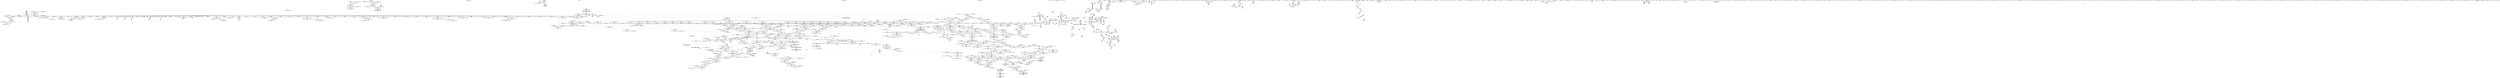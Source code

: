 digraph "SVFG" {
	label="SVFG";

	Node0x5575e9b9fa70 [shape=record,color=grey,label="{NodeID: 0\nNullPtr}"];
	Node0x5575e9b9fa70 -> Node0x5575ea101b60[style=solid];
	Node0x5575e9b9fa70 -> Node0x5575ea101c60[style=solid];
	Node0x5575e9b9fa70 -> Node0x5575ea101d30[style=solid];
	Node0x5575e9b9fa70 -> Node0x5575ea101e00[style=solid];
	Node0x5575e9b9fa70 -> Node0x5575ea101ed0[style=solid];
	Node0x5575e9b9fa70 -> Node0x5575ea101fa0[style=solid];
	Node0x5575e9b9fa70 -> Node0x5575ea102070[style=solid];
	Node0x5575e9b9fa70 -> Node0x5575ea102140[style=solid];
	Node0x5575e9b9fa70 -> Node0x5575ea102210[style=solid];
	Node0x5575e9b9fa70 -> Node0x5575ea1022e0[style=solid];
	Node0x5575e9b9fa70 -> Node0x5575ea1023b0[style=solid];
	Node0x5575e9b9fa70 -> Node0x5575ea102480[style=solid];
	Node0x5575e9b9fa70 -> Node0x5575ea102550[style=solid];
	Node0x5575e9b9fa70 -> Node0x5575ea102620[style=solid];
	Node0x5575e9b9fa70 -> Node0x5575ea1026f0[style=solid];
	Node0x5575e9b9fa70 -> Node0x5575ea1027c0[style=solid];
	Node0x5575e9b9fa70 -> Node0x5575ea102890[style=solid];
	Node0x5575e9b9fa70 -> Node0x5575ea102960[style=solid];
	Node0x5575e9b9fa70 -> Node0x5575ea102a30[style=solid];
	Node0x5575e9b9fa70 -> Node0x5575ea102b00[style=solid];
	Node0x5575e9b9fa70 -> Node0x5575ea102bd0[style=solid];
	Node0x5575e9b9fa70 -> Node0x5575ea102ca0[style=solid];
	Node0x5575e9b9fa70 -> Node0x5575ea102da0[style=solid];
	Node0x5575e9b9fa70 -> Node0x5575ea102e70[style=solid];
	Node0x5575e9b9fa70 -> Node0x5575ea102f40[style=solid];
	Node0x5575e9b9fa70 -> Node0x5575ea103010[style=solid];
	Node0x5575e9b9fa70 -> Node0x5575ea1030e0[style=solid];
	Node0x5575e9b9fa70 -> Node0x5575ea1031b0[style=solid];
	Node0x5575e9b9fa70 -> Node0x5575ea103280[style=solid];
	Node0x5575e9b9fa70 -> Node0x5575ea103350[style=solid];
	Node0x5575e9b9fa70 -> Node0x5575ea103420[style=solid];
	Node0x5575e9b9fa70 -> Node0x5575ea1034f0[style=solid];
	Node0x5575e9b9fa70 -> Node0x5575ea1035c0[style=solid];
	Node0x5575e9b9fa70 -> Node0x5575ea103690[style=solid];
	Node0x5575e9b9fa70 -> Node0x5575ea103760[style=solid];
	Node0x5575e9b9fa70 -> Node0x5575ea103830[style=solid];
	Node0x5575e9b9fa70 -> Node0x5575ea103900[style=solid];
	Node0x5575e9b9fa70 -> Node0x5575ea1039d0[style=solid];
	Node0x5575e9b9fa70 -> Node0x5575ea103aa0[style=solid];
	Node0x5575e9b9fa70 -> Node0x5575ea103b70[style=solid];
	Node0x5575e9b9fa70 -> Node0x5575ea103c40[style=solid];
	Node0x5575e9b9fa70 -> Node0x5575ea103d10[style=solid];
	Node0x5575e9b9fa70 -> Node0x5575ea103de0[style=solid];
	Node0x5575e9b9fa70 -> Node0x5575ea103eb0[style=solid];
	Node0x5575e9b9fa70 -> Node0x5575ea103f80[style=solid];
	Node0x5575e9b9fa70 -> Node0x5575ea104050[style=solid];
	Node0x5575e9b9fa70 -> Node0x5575ea104120[style=solid];
	Node0x5575e9b9fa70 -> Node0x5575ea1041f0[style=solid];
	Node0x5575e9b9fa70 -> Node0x5575ea1042c0[style=solid];
	Node0x5575e9b9fa70 -> Node0x5575ea104390[style=solid];
	Node0x5575e9b9fa70 -> Node0x5575ea104460[style=solid];
	Node0x5575e9b9fa70 -> Node0x5575ea104530[style=solid];
	Node0x5575e9b9fa70 -> Node0x5575ea104600[style=solid];
	Node0x5575e9b9fa70 -> Node0x5575ea1046d0[style=solid];
	Node0x5575e9b9fa70 -> Node0x5575ea1047a0[style=solid];
	Node0x5575e9b9fa70 -> Node0x5575ea104870[style=solid];
	Node0x5575e9b9fa70 -> Node0x5575ea104940[style=solid];
	Node0x5575e9b9fa70 -> Node0x5575ea12cfa0[style=solid];
	Node0x5575e9b9fa70 -> Node0x5575ea131000[style=solid];
	Node0x5575e9b9fa70 -> Node0x5575ea1310d0[style=solid];
	Node0x5575e9b9fa70 -> Node0x5575ea1311a0[style=solid];
	Node0x5575e9b9fa70 -> Node0x5575ea132ee0[style=solid];
	Node0x5575e9b9fa70 -> Node0x5575e9977130[style=solid];
	Node0x5575e9b9fa70 -> Node0x5575ea15e3b0[style=solid];
	Node0x5575e9b9fa70 -> Node0x5575ea15e530[style=solid];
	Node0x5575e9b9fa70 -> Node0x5575ea15e6b0[style=solid];
	Node0x5575e9b9fa70 -> Node0x5575ea15e830[style=solid];
	Node0x5575e9b9fa70:s64 -> Node0x5575ea22f110[style=solid,color=red];
	Node0x5575ea105730 [shape=record,color=red,label="{NodeID: 775\n1021\<--1020\n\<--_M_end_of_storage\n_ZNSt12_Vector_baseINSt7__cxx1112basic_stringIcSt11char_traitsIcESaIcEEESaIS5_EED2Ev\n}"];
	Node0x5575ea105730 -> Node0x5575ea0fa980[style=solid];
	Node0x5575ea0fbd00 [shape=record,color=black,label="{NodeID: 443\n1343\<--1240\n\<--this1\n_ZNSt6vectorINSt7__cxx1112basic_stringIcSt11char_traitsIcESaIcEEESaIS5_EE17_M_default_appendEm\n|{<s0>105}}"];
	Node0x5575ea0fbd00:s0 -> Node0x5575ea232620[style=solid,color=red];
	Node0x5575ea22ad10 [shape=record,color=black,label="{NodeID: 2325\n1267 = PHI(1443, )\n}"];
	Node0x5575ea22ad10 -> Node0x5575ea132ba0[style=solid];
	Node0x5575ea0ef010 [shape=record,color=green,label="{NodeID: 111\n535\<--536\n_Z4sminIiERT_S1_RKS0_\<--_Z4sminIiERT_S1_RKS0__field_insensitive\n}"];
	Node0x5575ea10b160 [shape=record,color=red,label="{NodeID: 886\n1781\<--1772\nthis1\<--this.addr\n_ZN9__gnu_cxx13new_allocatorINSt7__cxx1112basic_stringIcSt11char_traitsIcESaIcEEEE8allocateEmPKv\n|{<s0>142}}"];
	Node0x5575ea10b160:s0 -> Node0x5575ea231500[style=solid,color=red];
	Node0x5575ea15e3b0 [shape=record,color=grey,label="{NodeID: 1661\n1121 = cmp(1120, 3, )\n}"];
	Node0x5575ea111c30 [shape=record,color=purple,label="{NodeID: 554\n901\<--882\nout\<--this1\n_ZN8TestCase5printEPKcz\n}"];
	Node0x5575ea0f4290 [shape=record,color=green,label="{NodeID: 222\n1449\<--1450\n__n.addr\<--__n.addr_field_insensitive\n_ZSt27__uninitialized_default_n_aIPNSt7__cxx1112basic_stringIcSt11char_traitsIcESaIcEEEmS5_ET_S7_T0_RSaIT1_E\n}"];
	Node0x5575ea0f4290 -> Node0x5575ea108da0[style=solid];
	Node0x5575ea0f4290 -> Node0x5575ea133970[style=solid];
	Node0x5575ea130570 [shape=record,color=blue,label="{NodeID: 997\n794\<--803\nretval\<--call1\n_ZL22__gthread_mutex_unlockP15pthread_mutex_t\n}"];
	Node0x5575ea130570 -> Node0x5575ea1a0370[style=dashed];
	Node0x5575ea117660 [shape=record,color=red,label="{NodeID: 665\n243\<--166\nexn\<--exn.slot\n_Z4workv\n}"];
	Node0x5575ea1026f0 [shape=record,color=black,label="{NodeID: 333\n324\<--3\nlpad.val\<--dummyVal\n_ZN8TestCaseC2Ev\n}"];
	Node0x5575ea135fa0 [shape=record,color=blue,label="{NodeID: 1108\n1842\<--1839\n__i.addr\<--__i\n_ZSt32__make_move_if_noexcept_iteratorINSt7__cxx1112basic_stringIcSt11char_traitsIcESaIcEEESt13move_iteratorIPS5_EET0_PT_\n}"];
	Node0x5575ea135fa0 -> Node0x5575ea10b640[style=dashed];
	Node0x5575ea0ec230 [shape=record,color=green,label="{NodeID: 1\n7\<--1\n__dso_handle\<--dummyObj\nGlob }"];
	Node0x5575ea105800 [shape=record,color=red,label="{NodeID: 776\n1024\<--1023\n\<--_M_start4\n_ZNSt12_Vector_baseINSt7__cxx1112basic_stringIcSt11char_traitsIcESaIcEEESaIS5_EED2Ev\n}"];
	Node0x5575ea105800 -> Node0x5575ea0faa50[style=solid];
	Node0x5575ea0fbdd0 [shape=record,color=black,label="{NodeID: 444\n1351\<--1240\n\<--this1\n_ZNSt6vectorINSt7__cxx1112basic_stringIcSt11char_traitsIcESaIcEEESaIS5_EE17_M_default_appendEm\n}"];
	Node0x5575ea0fbdd0 -> Node0x5575ea1137d0[style=solid];
	Node0x5575ea0fbdd0 -> Node0x5575ea1138a0[style=solid];
	Node0x5575ea22ae50 [shape=record,color=black,label="{NodeID: 2326\n1277 = PHI(1462, )\n}"];
	Node0x5575ea22ae50 -> Node0x5575ea132c70[style=solid];
	Node0x5575ea0ef110 [shape=record,color=green,label="{NodeID: 112\n545\<--546\n_ZN8TestCase5printEPKcz\<--_ZN8TestCase5printEPKcz_field_insensitive\n}"];
	Node0x5575ea10b230 [shape=record,color=red,label="{NodeID: 887\n1782\<--1774\n\<--__n.addr\n_ZN9__gnu_cxx13new_allocatorINSt7__cxx1112basic_stringIcSt11char_traitsIcESaIcEEEE8allocateEmPKv\n}"];
	Node0x5575ea10b230 -> Node0x5575ea160330[style=solid];
	Node0x5575ea15e530 [shape=record,color=grey,label="{NodeID: 1662\n665 = cmp(664, 3, )\n}"];
	Node0x5575ea111d00 [shape=record,color=purple,label="{NodeID: 555\n902\<--882\nbuf7\<--this1\n_ZN8TestCase5printEPKcz\n}"];
	Node0x5575ea0f4360 [shape=record,color=green,label="{NodeID: 223\n1451\<--1452\n.addr\<--.addr_field_insensitive\n_ZSt27__uninitialized_default_n_aIPNSt7__cxx1112basic_stringIcSt11char_traitsIcESaIcEEEmS5_ET_S7_T0_RSaIT1_E\n}"];
	Node0x5575ea0f4360 -> Node0x5575ea133a40[style=solid];
	Node0x5575ea130640 [shape=record,color=blue,label="{NodeID: 998\n794\<--15\nretval\<--\n_ZL22__gthread_mutex_unlockP15pthread_mutex_t\n}"];
	Node0x5575ea130640 -> Node0x5575ea1a0370[style=dashed];
	Node0x5575ea117730 [shape=record,color=red,label="{NodeID: 666\n244\<--168\nsel\<--ehselector.slot\n_Z4workv\n}"];
	Node0x5575ea1027c0 [shape=record,color=black,label="{NodeID: 334\n325\<--3\nlpad.val2\<--dummyVal\n_ZN8TestCaseC2Ev\n}"];
	Node0x5575ea136070 [shape=record,color=blue,label="{NodeID: 1109\n1868\<--1853\ncoerce.dive\<--__first.coerce\n_ZSt18uninitialized_copyISt13move_iteratorIPNSt7__cxx1112basic_stringIcSt11char_traitsIcESaIcEEEES7_ET0_T_SA_S9_\n}"];
	Node0x5575ea136070 -> Node0x5575ea10cf70[style=dashed];
	Node0x5575ea0eb500 [shape=record,color=green,label="{NodeID: 2\n9\<--1\n\<--dummyObj\nCan only get source location for instruction, argument, global var or function.}"];
	Node0x5575ea1058d0 [shape=record,color=red,label="{NodeID: 777\n1058\<--1052\n\<--__first.addr\n_ZSt8_DestroyIPNSt7__cxx1112basic_stringIcSt11char_traitsIcESaIcEEEEvT_S7_\n|{<s0>83}}"];
	Node0x5575ea1058d0:s0 -> Node0x5575ea22e710[style=solid,color=red];
	Node0x5575ea0fbea0 [shape=record,color=black,label="{NodeID: 445\n1355\<--1240\n\<--this1\n_ZNSt6vectorINSt7__cxx1112basic_stringIcSt11char_traitsIcESaIcEEESaIS5_EE17_M_default_appendEm\n}"];
	Node0x5575ea0fbea0 -> Node0x5575ea113970[style=solid];
	Node0x5575ea0fbea0 -> Node0x5575ea113a40[style=solid];
	Node0x5575ea22af90 [shape=record,color=black,label="{NodeID: 2327\n1281 = PHI(1200, )\n}"];
	Node0x5575ea22af90 -> Node0x5575ea132d40[style=solid];
	Node0x5575ea0ef210 [shape=record,color=green,label="{NodeID: 113\n551\<--552\nthis.addr\<--this.addr_field_insensitive\n_ZNSt6vectorINSt7__cxx1112basic_stringIcSt11char_traitsIcESaIcEEESaIS5_EEixEm\n}"];
	Node0x5575ea0ef210 -> Node0x5575ea11a4b0[style=solid];
	Node0x5575ea0ef210 -> Node0x5575ea12f600[style=solid];
	Node0x5575ea10b300 [shape=record,color=red,label="{NodeID: 888\n1790\<--1774\n\<--__n.addr\n_ZN9__gnu_cxx13new_allocatorINSt7__cxx1112basic_stringIcSt11char_traitsIcESaIcEEEE8allocateEmPKv\n}"];
	Node0x5575ea10b300 -> Node0x5575ea15d030[style=solid];
	Node0x5575ea15e6b0 [shape=record,color=grey,label="{NodeID: 1663\n224 = cmp(223, 3, )\n}"];
	Node0x5575ea111dd0 [shape=record,color=purple,label="{NodeID: 556\n903\<--882\narraydecay8\<--this1\n_ZN8TestCase5printEPKcz\n}"];
	Node0x5575ea0f4430 [shape=record,color=green,label="{NodeID: 224\n1459\<--1460\n_ZSt25__uninitialized_default_nIPNSt7__cxx1112basic_stringIcSt11char_traitsIcESaIcEEEmET_S7_T0_\<--_ZSt25__uninitialized_default_nIPNSt7__cxx1112basic_stringIcSt11char_traitsIcESaIcEEEmET_S7_T0__field_insensitive\n}"];
	Node0x5575ea130710 [shape=record,color=blue,label="{NodeID: 999\n828\<--824\n__a.addr\<--__a\n_ZSt3minIiERKT_S2_S2_\n}"];
	Node0x5575ea130710 -> Node0x5575ea11baa0[style=dashed];
	Node0x5575ea130710 -> Node0x5575ea11bb70[style=dashed];
	Node0x5575ea117800 [shape=record,color=red,label="{NodeID: 667\n255\<--250\nthis1\<--this.addr\n_ZNSt5mutex4lockEv\n}"];
	Node0x5575ea117800 -> Node0x5575ea0f92c0[style=solid];
	Node0x5575ea102890 [shape=record,color=black,label="{NodeID: 335\n676\<--3\n\<--dummyVal\nmain\n}"];
	Node0x5575ea136140 [shape=record,color=blue,label="{NodeID: 1110\n1870\<--1854\ncoerce.dive1\<--__last.coerce\n_ZSt18uninitialized_copyISt13move_iteratorIPNSt7__cxx1112basic_stringIcSt11char_traitsIcESaIcEEEES7_ET0_T_SA_S9_\n}"];
	Node0x5575ea136140 -> Node0x5575ea10d040[style=dashed];
	Node0x5575ea0eb840 [shape=record,color=green,label="{NodeID: 3\n15\<--1\n\<--dummyObj\nCan only get source location for instruction, argument, global var or function.}"];
	Node0x5575ea1059a0 [shape=record,color=red,label="{NodeID: 778\n1059\<--1054\n\<--__last.addr\n_ZSt8_DestroyIPNSt7__cxx1112basic_stringIcSt11char_traitsIcESaIcEEEEvT_S7_\n|{<s0>83}}"];
	Node0x5575ea1059a0:s0 -> Node0x5575ea22e850[style=solid,color=red];
	Node0x5575ea0fbf70 [shape=record,color=black,label="{NodeID: 446\n1359\<--1240\n\<--this1\n_ZNSt6vectorINSt7__cxx1112basic_stringIcSt11char_traitsIcESaIcEEESaIS5_EE17_M_default_appendEm\n|{<s0>107}}"];
	Node0x5575ea0fbf70:s0 -> Node0x5575ea222b00[style=solid,color=red];
	Node0x5575ea22b0d0 [shape=record,color=black,label="{NodeID: 2328\n1285 = PHI(1516, )\n}"];
	Node0x5575ea22b0d0 -> Node0x5575ea132e10[style=solid];
	Node0x5575ea0ef2e0 [shape=record,color=green,label="{NodeID: 114\n553\<--554\n__n.addr\<--__n.addr_field_insensitive\n_ZNSt6vectorINSt7__cxx1112basic_stringIcSt11char_traitsIcESaIcEEESaIS5_EEixEm\n}"];
	Node0x5575ea0ef2e0 -> Node0x5575ea11a580[style=solid];
	Node0x5575ea0ef2e0 -> Node0x5575ea12f6d0[style=solid];
	Node0x5575ea10b3d0 [shape=record,color=red,label="{NodeID: 889\n1829\<--1806\n\<--__result.addr\n_ZSt22__uninitialized_copy_aISt13move_iteratorIPNSt7__cxx1112basic_stringIcSt11char_traitsIcESaIcEEEES7_S6_ET0_T_SA_S9_RSaIT1_E\n|{<s0>147}}"];
	Node0x5575ea10b3d0:s0 -> Node0x5575ea221ee0[style=solid,color=red];
	Node0x5575ea15e830 [shape=record,color=grey,label="{NodeID: 1664\n1325 = cmp(1324, 3, )\n}"];
	Node0x5575ea111ea0 [shape=record,color=purple,label="{NodeID: 557\n926\<--925\n_M_impl\<--this1\n_ZNSt12_Vector_baseINSt7__cxx1112basic_stringIcSt11char_traitsIcESaIcEEESaIS5_EEC2Ev\n|{<s0>73}}"];
	Node0x5575ea111ea0:s0 -> Node0x5575ea22dbd0[style=solid,color=red];
	Node0x5575ea0f4530 [shape=record,color=green,label="{NodeID: 225\n1466\<--1467\nthis.addr\<--this.addr_field_insensitive\n_ZNKSt6vectorINSt7__cxx1112basic_stringIcSt11char_traitsIcESaIcEEESaIS5_EE12_M_check_lenEmPKc\n}"];
	Node0x5575ea0f4530 -> Node0x5575ea108e70[style=solid];
	Node0x5575ea0f4530 -> Node0x5575ea133b10[style=solid];
	Node0x5575ea1307e0 [shape=record,color=blue,label="{NodeID: 1000\n830\<--825\n__b.addr\<--__b\n_ZSt3minIiERKT_S2_S2_\n}"];
	Node0x5575ea1307e0 -> Node0x5575ea11bc40[style=dashed];
	Node0x5575ea1307e0 -> Node0x5575ea11bd10[style=dashed];
	Node0x5575ea1178d0 [shape=record,color=red,label="{NodeID: 668\n262\<--252\n\<--__e\n_ZNSt5mutex4lockEv\n}"];
	Node0x5575ea1178d0 -> Node0x5575ea15f430[style=solid];
	Node0x5575ea102960 [shape=record,color=black,label="{NodeID: 336\n677\<--3\n\<--dummyVal\nmain\n}"];
	Node0x5575ea102960 -> Node0x5575ea12fef0[style=solid];
	Node0x5575ea136210 [shape=record,color=blue,label="{NodeID: 1111\n1860\<--1855\n__result.addr\<--__result\n_ZSt18uninitialized_copyISt13move_iteratorIPNSt7__cxx1112basic_stringIcSt11char_traitsIcESaIcEEEES7_ET0_T_SA_S9_\n}"];
	Node0x5575ea136210 -> Node0x5575ea10b7e0[style=dashed];
	Node0x5575ea0eb900 [shape=record,color=green,label="{NodeID: 4\n22\<--1\n_ZSt4cerr\<--dummyObj\nGlob }"];
	Node0x5575ea105a70 [shape=record,color=red,label="{NodeID: 779\n1074\<--1067\n\<--__first.addr\n_ZNSt12_Destroy_auxILb0EE9__destroyIPNSt7__cxx1112basic_stringIcSt11char_traitsIcESaIcEEEEEvT_S9_\n}"];
	Node0x5575ea105a70 -> Node0x5575ea15eb30[style=solid];
	Node0x5575ea0fc040 [shape=record,color=black,label="{NodeID: 447\n1362\<--1240\n\<--this1\n_ZNSt6vectorINSt7__cxx1112basic_stringIcSt11char_traitsIcESaIcEEESaIS5_EE17_M_default_appendEm\n|{<s0>109}}"];
	Node0x5575ea0fc040:s0 -> Node0x5575ea232620[style=solid,color=red];
	Node0x5575ea22b210 [shape=record,color=black,label="{NodeID: 2329\n1295 = PHI(997, )\n|{<s0>98}}"];
	Node0x5575ea22b210:s0 -> Node0x5575ea231160[style=solid,color=red];
	Node0x5575ea0f48b0 [shape=record,color=green,label="{NodeID: 115\n570\<--571\nthis.addr\<--this.addr_field_insensitive\n_ZN8TestCaseD2Ev\n}"];
	Node0x5575ea0f48b0 -> Node0x5575ea11a720[style=solid];
	Node0x5575ea0f48b0 -> Node0x5575ea12f7a0[style=solid];
	Node0x5575ea10b4a0 [shape=record,color=red,label="{NodeID: 890\n1831\<--1830\n\<--coerce.dive3\n_ZSt22__uninitialized_copy_aISt13move_iteratorIPNSt7__cxx1112basic_stringIcSt11char_traitsIcESaIcEEEES7_S6_ET0_T_SA_S9_RSaIT1_E\n|{<s0>147}}"];
	Node0x5575ea10b4a0:s0 -> Node0x5575ea221cc0[style=solid,color=red];
	Node0x5575ea15e9b0 [shape=record,color=grey,label="{NodeID: 1665\n1486 = cmp(1484, 1485, )\n}"];
	Node0x5575ea111f70 [shape=record,color=purple,label="{NodeID: 558\n953\<--948\n_M_start\<--this1\n_ZNSt12_Vector_baseINSt7__cxx1112basic_stringIcSt11char_traitsIcESaIcEEESaIS5_EE12_Vector_implC2Ev\n}"];
	Node0x5575ea111f70 -> Node0x5575ea131000[style=solid];
	Node0x5575ea0f4600 [shape=record,color=green,label="{NodeID: 226\n1468\<--1469\n__n.addr\<--__n.addr_field_insensitive\n_ZNKSt6vectorINSt7__cxx1112basic_stringIcSt11char_traitsIcESaIcEEESaIS5_EE12_M_check_lenEmPKc\n|{|<s2>120}}"];
	Node0x5575ea0f4600 -> Node0x5575ea108f40[style=solid];
	Node0x5575ea0f4600 -> Node0x5575ea133be0[style=solid];
	Node0x5575ea0f4600:s2 -> Node0x5575ea22fa80[style=solid,color=red];
	Node0x5575ea1308b0 [shape=record,color=blue,label="{NodeID: 1001\n826\<--840\nretval\<--\n_ZSt3minIiERKT_S2_S2_\n}"];
	Node0x5575ea1308b0 -> Node0x5575ea1a6770[style=dashed];
	Node0x5575ea1179a0 [shape=record,color=red,label="{NodeID: 669\n265\<--252\n\<--__e\n_ZNSt5mutex4lockEv\n}"];
	Node0x5575ea102a30 [shape=record,color=black,label="{NodeID: 337\n679\<--3\n\<--dummyVal\nmain\n}"];
	Node0x5575ea102a30 -> Node0x5575ea12ffc0[style=solid];
	Node0x5575ea1362e0 [shape=record,color=blue,label="{NodeID: 1112\n1862\<--1594\n__assignable\<--\n_ZSt18uninitialized_copyISt13move_iteratorIPNSt7__cxx1112basic_stringIcSt11char_traitsIcESaIcEEEES7_ET0_T_SA_S9_\n}"];
	Node0x5575ea0eb9c0 [shape=record,color=green,label="{NodeID: 5\n23\<--1\n.str\<--dummyObj\nGlob }"];
	Node0x5575ea105b40 [shape=record,color=red,label="{NodeID: 780\n1078\<--1067\n\<--__first.addr\n_ZNSt12_Destroy_auxILb0EE9__destroyIPNSt7__cxx1112basic_stringIcSt11char_traitsIcESaIcEEEEEvT_S9_\n|{<s0>84}}"];
	Node0x5575ea105b40:s0 -> Node0x5575ea231e50[style=solid,color=red];
	Node0x5575ea0fc110 [shape=record,color=black,label="{NodeID: 448\n1363\<--1240\n\<--this1\n_ZNSt6vectorINSt7__cxx1112basic_stringIcSt11char_traitsIcESaIcEEESaIS5_EE17_M_default_appendEm\n}"];
	Node0x5575ea0fc110 -> Node0x5575ea113b10[style=solid];
	Node0x5575ea0fc110 -> Node0x5575ea113be0[style=solid];
	Node0x5575ea22b350 [shape=record,color=black,label="{NodeID: 2330\n1311 = PHI(997, )\n|{<s0>100}}"];
	Node0x5575ea22b350:s0 -> Node0x5575ea221aa0[style=solid,color=red];
	Node0x5575ea0f4980 [shape=record,color=green,label="{NodeID: 116\n577\<--578\n_Z6outputiRKNSt7__cxx1112basic_stringIcSt11char_traitsIcESaIcEEE\<--_Z6outputiRKNSt7__cxx1112basic_stringIcSt11char_traitsIcESaIcEEE_field_insensitive\n}"];
	Node0x5575ea10b570 [shape=record,color=red,label="{NodeID: 891\n1833\<--1832\n\<--coerce.dive4\n_ZSt22__uninitialized_copy_aISt13move_iteratorIPNSt7__cxx1112basic_stringIcSt11char_traitsIcESaIcEEEES7_S6_ET0_T_SA_S9_RSaIT1_E\n|{<s0>147}}"];
	Node0x5575ea10b570:s0 -> Node0x5575ea221dd0[style=solid,color=red];
	Node0x5575ea15eb30 [shape=record,color=grey,label="{NodeID: 1666\n1076 = cmp(1074, 1075, )\n}"];
	Node0x5575ea112040 [shape=record,color=purple,label="{NodeID: 559\n955\<--948\n_M_finish\<--this1\n_ZNSt12_Vector_baseINSt7__cxx1112basic_stringIcSt11char_traitsIcESaIcEEESaIS5_EE12_Vector_implC2Ev\n}"];
	Node0x5575ea112040 -> Node0x5575ea1310d0[style=solid];
	Node0x5575ea0f46d0 [shape=record,color=green,label="{NodeID: 227\n1470\<--1471\n__s.addr\<--__s.addr_field_insensitive\n_ZNKSt6vectorINSt7__cxx1112basic_stringIcSt11char_traitsIcESaIcEEESaIS5_EE12_M_check_lenEmPKc\n}"];
	Node0x5575ea0f46d0 -> Node0x5575ea109010[style=solid];
	Node0x5575ea0f46d0 -> Node0x5575ea133cb0[style=solid];
	Node0x5575ea130980 [shape=record,color=blue,label="{NodeID: 1002\n826\<--843\nretval\<--\n_ZSt3minIiERKT_S2_S2_\n}"];
	Node0x5575ea130980 -> Node0x5575ea1a6770[style=dashed];
	Node0x5575ea117a70 [shape=record,color=red,label="{NodeID: 670\n276\<--273\nthis1\<--this.addr\n_ZNSt5mutex6unlockEv\n}"];
	Node0x5575ea117a70 -> Node0x5575ea0f9390[style=solid];
	Node0x5575ea102b00 [shape=record,color=black,label="{NodeID: 338\n701\<--3\nlpad.val\<--dummyVal\nmain\n}"];
	Node0x5575ea1363b0 [shape=record,color=blue, style = dotted,label="{NodeID: 1113\n2094\<--2096\noffset_0\<--dummyVal\n_ZSt18uninitialized_copyISt13move_iteratorIPNSt7__cxx1112basic_stringIcSt11char_traitsIcESaIcEEEES7_ET0_T_SA_S9_\n}"];
	Node0x5575ea1363b0 -> Node0x5575ea10b8b0[style=dashed];
	Node0x5575ea0ec350 [shape=record,color=green,label="{NodeID: 6\n25\<--1\n.str.3\<--dummyObj\nGlob }"];
	Node0x5575ea19c070 [shape=record,color=yellow,style=double,label="{NodeID: 1888\n2V_1 = ENCHI(MR_2V_0)\npts\{10 \}\nFun[_GLOBAL__sub_I_Al.Cash_1_0.cpp]|{<s0>169}}"];
	Node0x5575ea19c070:s0 -> Node0x5575ea12d0a0[style=dashed,color=red];
	Node0x5575ea105c10 [shape=record,color=red,label="{NodeID: 781\n1086\<--1067\n\<--__first.addr\n_ZNSt12_Destroy_auxILb0EE9__destroyIPNSt7__cxx1112basic_stringIcSt11char_traitsIcESaIcEEEEEvT_S9_\n}"];
	Node0x5575ea105c10 -> Node0x5575ea112930[style=solid];
	Node0x5575ea0fc1e0 [shape=record,color=black,label="{NodeID: 449\n1367\<--1240\n\<--this1\n_ZNSt6vectorINSt7__cxx1112basic_stringIcSt11char_traitsIcESaIcEEESaIS5_EE17_M_default_appendEm\n}"];
	Node0x5575ea0fc1e0 -> Node0x5575ea113cb0[style=solid];
	Node0x5575ea0fc1e0 -> Node0x5575ea113d80[style=solid];
	Node0x5575ea22b520 [shape=record,color=black,label="{NodeID: 2331\n1312 = PHI(1539, )\n}"];
	Node0x5575ea0f4a50 [shape=record,color=green,label="{NodeID: 117\n582\<--583\ntest.addr\<--test.addr_field_insensitive\n_Z6outputiRKNSt7__cxx1112basic_stringIcSt11char_traitsIcESaIcEEE\n}"];
	Node0x5575ea0f4a50 -> Node0x5575ea11a7f0[style=solid];
	Node0x5575ea0f4a50 -> Node0x5575ea12f870[style=solid];
	Node0x5575ea10b640 [shape=record,color=red,label="{NodeID: 892\n1845\<--1842\n\<--__i.addr\n_ZSt32__make_move_if_noexcept_iteratorINSt7__cxx1112basic_stringIcSt11char_traitsIcESaIcEEESt13move_iteratorIPS5_EET0_PT_\n|{<s0>148}}"];
	Node0x5575ea10b640:s0 -> Node0x5575ea2308d0[style=solid,color=red];
	Node0x5575ea15ecb0 [shape=record,color=grey,label="{NodeID: 1667\n176 = cmp(174, 175, )\n}"];
	Node0x5575ea112110 [shape=record,color=purple,label="{NodeID: 560\n957\<--948\n_M_end_of_storage\<--this1\n_ZNSt12_Vector_baseINSt7__cxx1112basic_stringIcSt11char_traitsIcESaIcEEESaIS5_EE12_Vector_implC2Ev\n}"];
	Node0x5575ea112110 -> Node0x5575ea1311a0[style=solid];
	Node0x5575ea0f47a0 [shape=record,color=green,label="{NodeID: 228\n1472\<--1473\n__len\<--__len_field_insensitive\n_ZNKSt6vectorINSt7__cxx1112basic_stringIcSt11char_traitsIcESaIcEEESaIS5_EE12_M_check_lenEmPKc\n}"];
	Node0x5575ea0f47a0 -> Node0x5575ea1090e0[style=solid];
	Node0x5575ea0f47a0 -> Node0x5575ea1091b0[style=solid];
	Node0x5575ea0f47a0 -> Node0x5575ea109280[style=solid];
	Node0x5575ea0f47a0 -> Node0x5575ea133e50[style=solid];
	Node0x5575ea130a50 [shape=record,color=blue,label="{NodeID: 1003\n851\<--849\na.addr\<--a\n_Z4sminIiERT_S1_RKS0_\n}"];
	Node0x5575ea130a50 -> Node0x5575ea11bf80[style=dashed];
	Node0x5575ea130a50 -> Node0x5575ea11c050[style=dashed];
	Node0x5575ea130a50 -> Node0x5575ea11c120[style=dashed];
	Node0x5575ea1b3de0 [shape=record,color=yellow,style=double,label="{NodeID: 1778\n361V_1 = ENCHI(MR_361V_0)\npts\{18990000 19010000 \}\nFun[_ZStneIPNSt7__cxx1112basic_stringIcSt11char_traitsIcESaIcEEEEbRKSt13move_iteratorIT_ESB_]|{<s0>163|<s1>163}}"];
	Node0x5575ea1b3de0:s0 -> Node0x5575ea1c2060[style=dashed,color=red];
	Node0x5575ea1b3de0:s1 -> Node0x5575ea1c2140[style=dashed,color=red];
	Node0x5575ea117b40 [shape=record,color=red,label="{NodeID: 671\n300\<--293\nthis1\<--this.addr\n_ZN8TestCaseC2Ev\n}"];
	Node0x5575ea117b40 -> Node0x5575ea110640[style=solid];
	Node0x5575ea117b40 -> Node0x5575ea110710[style=solid];
	Node0x5575ea117b40 -> Node0x5575ea1107e0[style=solid];
	Node0x5575ea117b40 -> Node0x5575ea1108b0[style=solid];
	Node0x5575ea102bd0 [shape=record,color=black,label="{NodeID: 339\n702\<--3\nlpad.val13\<--dummyVal\nmain\n}"];
	Node0x5575ea136480 [shape=record,color=blue, style = dotted,label="{NodeID: 1114\n2097\<--2099\noffset_0\<--dummyVal\n_ZSt18uninitialized_copyISt13move_iteratorIPNSt7__cxx1112basic_stringIcSt11char_traitsIcESaIcEEEES7_ET0_T_SA_S9_\n}"];
	Node0x5575ea136480 -> Node0x5575ea10b980[style=dashed];
	Node0x5575ea0ec3e0 [shape=record,color=green,label="{NodeID: 7\n27\<--1\n.str.4\<--dummyObj\nGlob }"];
	Node0x5575ea19c180 [shape=record,color=yellow,style=double,label="{NodeID: 1889\n4V_1 = ENCHI(MR_4V_0)\npts\{210000 210001 210002 \}\nFun[_GLOBAL__sub_I_Al.Cash_1_0.cpp]|{<s0>170}}"];
	Node0x5575ea19c180:s0 -> Node0x5575e9263510[style=dashed,color=red];
	Node0x5575ea105ce0 [shape=record,color=red,label="{NodeID: 782\n1075\<--1069\n\<--__last.addr\n_ZNSt12_Destroy_auxILb0EE9__destroyIPNSt7__cxx1112basic_stringIcSt11char_traitsIcESaIcEEEEEvT_S9_\n}"];
	Node0x5575ea105ce0 -> Node0x5575ea15eb30[style=solid];
	Node0x5575ea0fc2b0 [shape=record,color=black,label="{NodeID: 450\n1371\<--1240\n\<--this1\n_ZNSt6vectorINSt7__cxx1112basic_stringIcSt11char_traitsIcESaIcEEESaIS5_EE17_M_default_appendEm\n}"];
	Node0x5575ea0fc2b0 -> Node0x5575ea113e50[style=solid];
	Node0x5575ea0fc2b0 -> Node0x5575ea113f20[style=solid];
	Node0x5575ea22b630 [shape=record,color=black,label="{NodeID: 2332\n1323 = PHI()\n}"];
	Node0x5575ea0f4b20 [shape=record,color=green,label="{NodeID: 118\n584\<--585\nans.addr\<--ans.addr_field_insensitive\n_Z6outputiRKNSt7__cxx1112basic_stringIcSt11char_traitsIcESaIcEEE\n}"];
	Node0x5575ea0f4b20 -> Node0x5575ea11a8c0[style=solid];
	Node0x5575ea0f4b20 -> Node0x5575ea12f940[style=solid];
	Node0x5575ea10b710 [shape=record,color=red,label="{NodeID: 893\n1850\<--1849\n\<--coerce.dive\n_ZSt32__make_move_if_noexcept_iteratorINSt7__cxx1112basic_stringIcSt11char_traitsIcESaIcEEESt13move_iteratorIPS5_EET0_PT_\n}"];
	Node0x5575ea10b710 -> Node0x5575ea10e560[style=solid];
	Node0x5575ea15ee30 [shape=record,color=grey,label="{NodeID: 1668\n838 = cmp(835, 837, )\n}"];
	Node0x5575ea1121e0 [shape=record,color=purple,label="{NodeID: 561\n1003\<--1002\n_M_impl\<--this1\n_ZNSt12_Vector_baseINSt7__cxx1112basic_stringIcSt11char_traitsIcESaIcEEESaIS5_EE19_M_get_Tp_allocatorEv\n}"];
	Node0x5575ea1121e0 -> Node0x5575ea0fa7e0[style=solid];
	Node0x5575ea0fcd30 [shape=record,color=green,label="{NodeID: 229\n1474\<--1475\nref.tmp\<--ref.tmp_field_insensitive\n_ZNKSt6vectorINSt7__cxx1112basic_stringIcSt11char_traitsIcESaIcEEESaIS5_EE12_M_check_lenEmPKc\n|{|<s1>120}}"];
	Node0x5575ea0fcd30 -> Node0x5575ea133d80[style=solid];
	Node0x5575ea0fcd30:s1 -> Node0x5575ea22f970[style=solid,color=red];
	Node0x5575ea130b20 [shape=record,color=blue,label="{NodeID: 1004\n853\<--850\nb.addr\<--b\n_Z4sminIiERT_S1_RKS0_\n}"];
	Node0x5575ea130b20 -> Node0x5575ea11c1f0[style=dashed];
	Node0x5575ea130b20 -> Node0x5575ea11c2c0[style=dashed];
	Node0x5575ea117c10 [shape=record,color=red,label="{NodeID: 672\n322\<--295\nexn\<--exn.slot\n_ZN8TestCaseC2Ev\n}"];
	Node0x5575ea102ca0 [shape=record,color=black,label="{NodeID: 340\n785\<--3\n\<--dummyVal\nCan only get source location for instruction, argument, global var or function.}"];
	Node0x5575ea102ca0 -> Node0x5575ea0fa160[style=solid];
	Node0x5575ea136550 [shape=record,color=blue,label="{NodeID: 1115\n1910\<--1895\ncoerce.dive\<--__first.coerce\n_ZNSt20__uninitialized_copyILb0EE13__uninit_copyISt13move_iteratorIPNSt7__cxx1112basic_stringIcSt11char_traitsIcESaIcEEEES9_EET0_T_SC_SB_\n}"];
	Node0x5575ea136550 -> Node0x5575ea1aee70[style=dashed];
	Node0x5575ea0ec470 [shape=record,color=green,label="{NodeID: 8\n29\<--1\n.str.5\<--dummyObj\nGlob }"];
	Node0x5575ea105db0 [shape=record,color=red,label="{NodeID: 783\n1096\<--1093\n\<--__pointer.addr\n_ZSt8_DestroyINSt7__cxx1112basic_stringIcSt11char_traitsIcESaIcEEEEvPT_\n}"];
	Node0x5575ea0fc380 [shape=record,color=black,label="{NodeID: 451\n1381\<--1240\n\<--this1\n_ZNSt6vectorINSt7__cxx1112basic_stringIcSt11char_traitsIcESaIcEEESaIS5_EE17_M_default_appendEm\n}"];
	Node0x5575ea0fc380 -> Node0x5575ea113ff0[style=solid];
	Node0x5575ea0fc380 -> Node0x5575ea1140c0[style=solid];
	Node0x5575ea22b700 [shape=record,color=black,label="{NodeID: 2333\n1332 = PHI(997, )\n|{<s0>103}}"];
	Node0x5575ea22b700:s0 -> Node0x5575ea2240f0[style=solid,color=red];
	Node0x5575ea0f4bf0 [shape=record,color=green,label="{NodeID: 119\n592\<--593\n_ZNKSt7__cxx1112basic_stringIcSt11char_traitsIcESaIcEE5c_strEv\<--_ZNKSt7__cxx1112basic_stringIcSt11char_traitsIcESaIcEE5c_strEv_field_insensitive\n}"];
	Node0x5575ea10b7e0 [shape=record,color=red,label="{NodeID: 894\n1880\<--1860\n\<--__result.addr\n_ZSt18uninitialized_copyISt13move_iteratorIPNSt7__cxx1112basic_stringIcSt11char_traitsIcESaIcEEEES7_ET0_T_SA_S9_\n|{<s0>151}}"];
	Node0x5575ea10b7e0:s0 -> Node0x5575ea22e5d0[style=solid,color=red];
	Node0x5575ea15efb0 [shape=record,color=grey,label="{NodeID: 1669\n725 = cmp(721, 722, )\n}"];
	Node0x5575ea1122b0 [shape=record,color=purple,label="{NodeID: 562\n1016\<--1015\n_M_impl\<--this1\n_ZNSt12_Vector_baseINSt7__cxx1112basic_stringIcSt11char_traitsIcESaIcEEESaIS5_EED2Ev\n}"];
	Node0x5575ea0fce00 [shape=record,color=green,label="{NodeID: 230\n1481\<--1482\n_ZNKSt6vectorINSt7__cxx1112basic_stringIcSt11char_traitsIcESaIcEEESaIS5_EE8max_sizeEv\<--_ZNKSt6vectorINSt7__cxx1112basic_stringIcSt11char_traitsIcESaIcEEESaIS5_EE8max_sizeEv_field_insensitive\n}"];
	Node0x5575ea130bf0 [shape=record,color=blue,label="{NodeID: 1005\n865\<--864\n\<--\n_Z4sminIiERT_S1_RKS0_\n}"];
	Node0x5575ea130bf0 -> Node0x5575ea1b2570[style=dashed];
	Node0x5575ea117ce0 [shape=record,color=red,label="{NodeID: 673\n323\<--297\nsel\<--ehselector.slot\n_ZN8TestCaseC2Ev\n}"];
	Node0x5575ea102da0 [shape=record,color=black,label="{NodeID: 341\n1038\<--3\n\<--dummyVal\n_ZNSt12_Vector_baseINSt7__cxx1112basic_stringIcSt11char_traitsIcESaIcEEESaIS5_EED2Ev\n}"];
	Node0x5575ea136620 [shape=record,color=blue,label="{NodeID: 1116\n1912\<--1896\ncoerce.dive1\<--__last.coerce\n_ZNSt20__uninitialized_copyILb0EE13__uninit_copyISt13move_iteratorIPNSt7__cxx1112basic_stringIcSt11char_traitsIcESaIcEEEES9_EET0_T_SC_SB_\n|{<s0>152}}"];
	Node0x5575ea136620:s0 -> Node0x5575ea1b3de0[style=dashed,color=red];
	Node0x5575ea0ec500 [shape=record,color=green,label="{NodeID: 9\n31\<--1\n.str.6\<--dummyObj\nGlob }"];
	Node0x5575ea19c370 [shape=record,color=yellow,style=double,label="{NodeID: 1891\n17V_1 = ENCHI(MR_17V_0)\npts\{18 \}\nFun[main]}"];
	Node0x5575ea19c370 -> Node0x5575ea116b00[style=dashed];
	Node0x5575ea19c370 -> Node0x5575ea116bd0[style=dashed];
	Node0x5575ea105e80 [shape=record,color=red,label="{NodeID: 784\n1104\<--1101\n\<--__r.addr\n_ZSt11__addressofINSt7__cxx1112basic_stringIcSt11char_traitsIcESaIcEEEEPT_RS6_\n}"];
	Node0x5575ea105e80 -> Node0x5575ea0fab20[style=solid];
	Node0x5575ea0fc450 [shape=record,color=black,label="{NodeID: 452\n1390\<--1240\n\<--this1\n_ZNSt6vectorINSt7__cxx1112basic_stringIcSt11char_traitsIcESaIcEEESaIS5_EE17_M_default_appendEm\n}"];
	Node0x5575ea0fc450 -> Node0x5575ea114190[style=solid];
	Node0x5575ea0fc450 -> Node0x5575ea114260[style=solid];
	Node0x5575ea22b8a0 [shape=record,color=black,label="{NodeID: 2334\n1431 = PHI(997, )\n|{<s0>112}}"];
	Node0x5575ea22b8a0:s0 -> Node0x5575ea2240f0[style=solid,color=red];
	Node0x5575ea0f4cf0 [shape=record,color=green,label="{NodeID: 120\n596\<--597\nprintf\<--printf_field_insensitive\n}"];
	Node0x5575ea10b8b0 [shape=record,color=red,label="{NodeID: 895\n1882\<--1881\n\<--coerce.dive3\n_ZSt18uninitialized_copyISt13move_iteratorIPNSt7__cxx1112basic_stringIcSt11char_traitsIcESaIcEEEES7_ET0_T_SA_S9_\n|{<s0>151}}"];
	Node0x5575ea10b8b0:s0 -> Node0x5575ea22e350[style=solid,color=red];
	Node0x5575ea15f130 [shape=record,color=grey,label="{NodeID: 1670\n736 = cmp(734, 735, )\n}"];
	Node0x5575ea112380 [shape=record,color=purple,label="{NodeID: 563\n1017\<--1015\n_M_start\<--this1\n_ZNSt12_Vector_baseINSt7__cxx1112basic_stringIcSt11char_traitsIcESaIcEEESaIS5_EED2Ev\n}"];
	Node0x5575ea112380 -> Node0x5575ea105660[style=solid];
	Node0x5575ea0fcf00 [shape=record,color=green,label="{NodeID: 231\n1490\<--1491\n_ZSt20__throw_length_errorPKc\<--_ZSt20__throw_length_errorPKc_field_insensitive\n}"];
	Node0x5575ea130cc0 [shape=record,color=blue,label="{NodeID: 1006\n874\<--872\nthis.addr\<--this\n_ZN8TestCase5printEPKcz\n}"];
	Node0x5575ea130cc0 -> Node0x5575ea11c600[style=dashed];
	Node0x5575ea117db0 [shape=record,color=red,label="{NodeID: 674\n370\<--335\nthis1\<--this.addr\n_ZN8TestCase5solveEv\n|{|<s5>36}}"];
	Node0x5575ea117db0 -> Node0x5575ea110f30[style=solid];
	Node0x5575ea117db0 -> Node0x5575ea111000[style=solid];
	Node0x5575ea117db0 -> Node0x5575ea1110d0[style=solid];
	Node0x5575ea117db0 -> Node0x5575ea1111a0[style=solid];
	Node0x5575ea117db0 -> Node0x5575ea111270[style=solid];
	Node0x5575ea117db0:s5 -> Node0x5575ea2319e0[style=solid,color=red];
	Node0x5575ea102e70 [shape=record,color=black,label="{NodeID: 342\n1039\<--3\n\<--dummyVal\n_ZNSt12_Vector_baseINSt7__cxx1112basic_stringIcSt11char_traitsIcESaIcEEESaIS5_EED2Ev\n}"];
	Node0x5575ea102e70 -> Node0x5575ea131820[style=solid];
	Node0x5575ea1366f0 [shape=record,color=blue,label="{NodeID: 1117\n1902\<--1897\n__result.addr\<--__result\n_ZNSt20__uninitialized_copyILb0EE13__uninit_copyISt13move_iteratorIPNSt7__cxx1112basic_stringIcSt11char_traitsIcESaIcEEEES9_EET0_T_SC_SB_\n}"];
	Node0x5575ea1366f0 -> Node0x5575ea10ba50[style=dashed];
	Node0x5575ea1366f0 -> Node0x5575ea10bb20[style=dashed];
	Node0x5575ea0ec5c0 [shape=record,color=green,label="{NodeID: 10\n33\<--1\nstdin\<--dummyObj\nGlob }"];
	Node0x5575ea105f50 [shape=record,color=red,label="{NodeID: 785\n1119\<--1110\nthis1\<--this.addr\n_ZNSt12_Vector_baseINSt7__cxx1112basic_stringIcSt11char_traitsIcESaIcEEESaIS5_EE13_M_deallocateEPS5_m\n}"];
	Node0x5575ea105f50 -> Node0x5575ea112a00[style=solid];
	Node0x5575ea0fc520 [shape=record,color=black,label="{NodeID: 453\n1397\<--1240\n\<--this1\n_ZNSt6vectorINSt7__cxx1112basic_stringIcSt11char_traitsIcESaIcEEESaIS5_EE17_M_default_appendEm\n}"];
	Node0x5575ea0fc520 -> Node0x5575ea114330[style=solid];
	Node0x5575ea0fc520 -> Node0x5575ea114400[style=solid];
	Node0x5575ea22b9e0 [shape=record,color=black,label="{NodeID: 2335\n1458 = PHI(1582, )\n}"];
	Node0x5575ea22b9e0 -> Node0x5575ea0fcba0[style=solid];
	Node0x5575ea0f4df0 [shape=record,color=green,label="{NodeID: 121\n604\<--605\nmain\<--main_field_insensitive\n}"];
	Node0x5575ea10b980 [shape=record,color=red,label="{NodeID: 896\n1884\<--1883\n\<--coerce.dive4\n_ZSt18uninitialized_copyISt13move_iteratorIPNSt7__cxx1112basic_stringIcSt11char_traitsIcESaIcEEEES7_ET0_T_SA_S9_\n|{<s0>151}}"];
	Node0x5575ea10b980:s0 -> Node0x5575ea22e490[style=solid,color=red];
	Node0x5575ea15f2b0 [shape=record,color=grey,label="{NodeID: 1671\n800 = cmp(799, 15, )\n}"];
	Node0x5575ea112450 [shape=record,color=purple,label="{NodeID: 564\n1019\<--1015\n_M_impl2\<--this1\n_ZNSt12_Vector_baseINSt7__cxx1112basic_stringIcSt11char_traitsIcESaIcEEESaIS5_EED2Ev\n}"];
	Node0x5575ea0fd000 [shape=record,color=green,label="{NodeID: 232\n1497\<--1498\n_ZSt3maxImERKT_S2_S2_\<--_ZSt3maxImERKT_S2_S2__field_insensitive\n}"];
	Node0x5575ea130d90 [shape=record,color=blue,label="{NodeID: 1007\n876\<--873\nfmt.addr\<--fmt\n_ZN8TestCase5printEPKcz\n}"];
	Node0x5575ea130d90 -> Node0x5575ea11c6d0[style=dashed];
	Node0x5575ea117e80 [shape=record,color=red,label="{NodeID: 675\n384\<--339\n\<--i\n_ZN8TestCase5solveEv\n}"];
	Node0x5575ea117e80 -> Node0x5575ea160ab0[style=solid];
	Node0x5575ea102f40 [shape=record,color=black,label="{NodeID: 343\n1041\<--3\n\<--dummyVal\n_ZNSt12_Vector_baseINSt7__cxx1112basic_stringIcSt11char_traitsIcESaIcEEESaIS5_EED2Ev\n}"];
	Node0x5575ea102f40 -> Node0x5575ea1318f0[style=solid];
	Node0x5575ea1367c0 [shape=record,color=blue,label="{NodeID: 1118\n1904\<--1915\n__cur\<--\n_ZNSt20__uninitialized_copyILb0EE13__uninit_copyISt13move_iteratorIPNSt7__cxx1112basic_stringIcSt11char_traitsIcESaIcEEEES9_EET0_T_SC_SB_\n}"];
	Node0x5575ea1367c0 -> Node0x5575ea1ae970[style=dashed];
	Node0x5575ea0ec6c0 [shape=record,color=green,label="{NodeID: 11\n34\<--1\n.str.7\<--dummyObj\nGlob }"];
	Node0x5575ea106020 [shape=record,color=red,label="{NodeID: 786\n1120\<--1112\n\<--__p.addr\n_ZNSt12_Vector_baseINSt7__cxx1112basic_stringIcSt11char_traitsIcESaIcEEESaIS5_EE13_M_deallocateEPS5_m\n}"];
	Node0x5575ea106020 -> Node0x5575ea15e3b0[style=solid];
	Node0x5575ea0fc5f0 [shape=record,color=black,label="{NodeID: 454\n1253\<--1248\nsub.ptr.lhs.cast\<--\n_ZNSt6vectorINSt7__cxx1112basic_stringIcSt11char_traitsIcESaIcEEESaIS5_EE17_M_default_appendEm\n}"];
	Node0x5575ea0fc5f0 -> Node0x5575ea123260[style=solid];
	Node0x5575ea22baf0 [shape=record,color=black,label="{NodeID: 2336\n1480 = PHI(1683, )\n}"];
	Node0x5575ea22baf0 -> Node0x5575ea123e60[style=solid];
	Node0x5575ea0f4ef0 [shape=record,color=green,label="{NodeID: 122\n607\<--608\nretval\<--retval_field_insensitive\nmain\n}"];
	Node0x5575ea0f4ef0 -> Node0x5575ea12fa10[style=solid];
	Node0x5575ea10ba50 [shape=record,color=red,label="{NodeID: 897\n1915\<--1902\n\<--__result.addr\n_ZNSt20__uninitialized_copyILb0EE13__uninit_copyISt13move_iteratorIPNSt7__cxx1112basic_stringIcSt11char_traitsIcESaIcEEEES9_EET0_T_SC_SB_\n}"];
	Node0x5575ea10ba50 -> Node0x5575ea1367c0[style=solid];
	Node0x5575ea15f430 [shape=record,color=grey,label="{NodeID: 1672\n263 = cmp(262, 15, )\n}"];
	Node0x5575ea112520 [shape=record,color=purple,label="{NodeID: 565\n1020\<--1015\n_M_end_of_storage\<--this1\n_ZNSt12_Vector_baseINSt7__cxx1112basic_stringIcSt11char_traitsIcESaIcEEESaIS5_EED2Ev\n}"];
	Node0x5575ea112520 -> Node0x5575ea105730[style=solid];
	Node0x5575ea0fd100 [shape=record,color=green,label="{NodeID: 233\n1519\<--1520\nthis.addr\<--this.addr_field_insensitive\n_ZNSt12_Vector_baseINSt7__cxx1112basic_stringIcSt11char_traitsIcESaIcEEESaIS5_EE11_M_allocateEm\n}"];
	Node0x5575ea0fd100 -> Node0x5575ea109420[style=solid];
	Node0x5575ea0fd100 -> Node0x5575ea133f20[style=solid];
	Node0x5575ea130e60 [shape=record,color=blue,label="{NodeID: 1008\n922\<--921\nthis.addr\<--this\n_ZNSt12_Vector_baseINSt7__cxx1112basic_stringIcSt11char_traitsIcESaIcEEESaIS5_EEC2Ev\n}"];
	Node0x5575ea130e60 -> Node0x5575ea11c7a0[style=dashed];
	Node0x5575ea117f50 [shape=record,color=red,label="{NodeID: 676\n398\<--339\n\<--i\n_ZN8TestCase5solveEv\n}"];
	Node0x5575ea117f50 -> Node0x5575ea160db0[style=solid];
	Node0x5575ea103010 [shape=record,color=black,label="{NodeID: 344\n1316\<--3\n\<--dummyVal\n_ZNSt6vectorINSt7__cxx1112basic_stringIcSt11char_traitsIcESaIcEEESaIS5_EE17_M_default_appendEm\n}"];
	Node0x5575ea136890 [shape=record,color=blue,label="{NodeID: 1119\n1904\<--1935\n__cur\<--incdec.ptr\n_ZNSt20__uninitialized_copyILb0EE13__uninit_copyISt13move_iteratorIPNSt7__cxx1112basic_stringIcSt11char_traitsIcESaIcEEEES9_EET0_T_SC_SB_\n}"];
	Node0x5575ea136890 -> Node0x5575ea1ae970[style=dashed];
	Node0x5575ea0ec7c0 [shape=record,color=green,label="{NodeID: 12\n36\<--1\n.str.8\<--dummyObj\nGlob }"];
	Node0x5575ea1060f0 [shape=record,color=red,label="{NodeID: 787\n1125\<--1112\n\<--__p.addr\n_ZNSt12_Vector_baseINSt7__cxx1112basic_stringIcSt11char_traitsIcESaIcEEESaIS5_EE13_M_deallocateEPS5_m\n|{<s0>87}}"];
	Node0x5575ea1060f0:s0 -> Node0x5575ea22ead0[style=solid,color=red];
	Node0x5575ea0fc6c0 [shape=record,color=black,label="{NodeID: 455\n1254\<--1252\nsub.ptr.rhs.cast\<--\n_ZNSt6vectorINSt7__cxx1112basic_stringIcSt11char_traitsIcESaIcEEESaIS5_EE17_M_default_appendEm\n}"];
	Node0x5575ea0fc6c0 -> Node0x5575ea123260[style=solid];
	Node0x5575ea22bc00 [shape=record,color=black,label="{NodeID: 2337\n1483 = PHI(1200, )\n}"];
	Node0x5575ea22bc00 -> Node0x5575ea123e60[style=solid];
	Node0x5575ea0f4fc0 [shape=record,color=green,label="{NodeID: 123\n609\<--610\ni\<--i_field_insensitive\nmain\n}"];
	Node0x5575ea0f4fc0 -> Node0x5575ea11a990[style=solid];
	Node0x5575ea0f4fc0 -> Node0x5575ea11aa60[style=solid];
	Node0x5575ea0f4fc0 -> Node0x5575ea11ab30[style=solid];
	Node0x5575ea0f4fc0 -> Node0x5575ea11ac00[style=solid];
	Node0x5575ea0f4fc0 -> Node0x5575ea12fbb0[style=solid];
	Node0x5575ea0f4fc0 -> Node0x5575ea12fe20[style=solid];
	Node0x5575ea10bb20 [shape=record,color=red,label="{NodeID: 898\n1946\<--1902\n\<--__result.addr\n_ZNSt20__uninitialized_copyILb0EE13__uninit_copyISt13move_iteratorIPNSt7__cxx1112basic_stringIcSt11char_traitsIcESaIcEEEES9_EET0_T_SC_SB_\n|{<s0>158}}"];
	Node0x5575ea10bb20:s0 -> Node0x5575ea22f530[style=solid,color=red];
	Node0x5575ea15f5b0 [shape=record,color=grey,label="{NodeID: 1673\n492 = cmp(491, 15, )\n}"];
	Node0x5575ea1125f0 [shape=record,color=purple,label="{NodeID: 566\n1022\<--1015\n_M_impl3\<--this1\n_ZNSt12_Vector_baseINSt7__cxx1112basic_stringIcSt11char_traitsIcESaIcEEESaIS5_EED2Ev\n}"];
	Node0x5575ea0fd1d0 [shape=record,color=green,label="{NodeID: 234\n1521\<--1522\n__n.addr\<--__n.addr_field_insensitive\n_ZNSt12_Vector_baseINSt7__cxx1112basic_stringIcSt11char_traitsIcESaIcEEESaIS5_EE11_M_allocateEm\n}"];
	Node0x5575ea0fd1d0 -> Node0x5575ea1094f0[style=solid];
	Node0x5575ea0fd1d0 -> Node0x5575ea1095c0[style=solid];
	Node0x5575ea0fd1d0 -> Node0x5575ea133ff0[style=solid];
	Node0x5575ea130f30 [shape=record,color=blue,label="{NodeID: 1009\n945\<--944\nthis.addr\<--this\n_ZNSt12_Vector_baseINSt7__cxx1112basic_stringIcSt11char_traitsIcESaIcEEESaIS5_EE12_Vector_implC2Ev\n}"];
	Node0x5575ea130f30 -> Node0x5575ea11c870[style=dashed];
	Node0x5575ea1b43e0 [shape=record,color=yellow,style=double,label="{NodeID: 1784\n349V_1 = ENCHI(MR_349V_0)\npts\{1907 \}\nFun[_ZNSt20__uninitialized_copyILb0EE13__uninit_copyISt13move_iteratorIPNSt7__cxx1112basic_stringIcSt11char_traitsIcESaIcEEEES9_EET0_T_SC_SB_]}"];
	Node0x5575ea1b43e0 -> Node0x5575ea136960[style=dashed];
	Node0x5575ea118020 [shape=record,color=red,label="{NodeID: 677\n405\<--339\n\<--i\n_ZN8TestCase5solveEv\n}"];
	Node0x5575ea118020 -> Node0x5575ea1604b0[style=solid];
	Node0x5575ea1030e0 [shape=record,color=black,label="{NodeID: 345\n1317\<--3\n\<--dummyVal\n_ZNSt6vectorINSt7__cxx1112basic_stringIcSt11char_traitsIcESaIcEEESaIS5_EE17_M_default_appendEm\n}"];
	Node0x5575ea1030e0 -> Node0x5575ea133080[style=solid];
	Node0x5575ea1d2ff0 [shape=record,color=yellow,style=double,label="{NodeID: 2227\n4V_2 = CSCHI(MR_4V_1)\npts\{210000 210001 210002 \}\nCS[]|{<s0>170}}"];
	Node0x5575ea1d2ff0:s0 -> Node0x5575ea1d3e10[style=dashed,color=blue];
	Node0x5575ea136960 [shape=record,color=blue,label="{NodeID: 1120\n1906\<--1939\nexn.slot\<--\n_ZNSt20__uninitialized_copyILb0EE13__uninit_copyISt13move_iteratorIPNSt7__cxx1112basic_stringIcSt11char_traitsIcESaIcEEEES9_EET0_T_SC_SB_\n}"];
	Node0x5575ea136960 -> Node0x5575ea10bf30[style=dashed];
	Node0x5575ea136960 -> Node0x5575ea136b00[style=dashed];
	Node0x5575ea0ec8c0 [shape=record,color=green,label="{NodeID: 13\n38\<--1\nstdout\<--dummyObj\nGlob }"];
	Node0x5575ea1061c0 [shape=record,color=red,label="{NodeID: 788\n1126\<--1114\n\<--__n.addr\n_ZNSt12_Vector_baseINSt7__cxx1112basic_stringIcSt11char_traitsIcESaIcEEESaIS5_EE13_M_deallocateEPS5_m\n|{<s0>87}}"];
	Node0x5575ea1061c0:s0 -> Node0x5575ea22ec10[style=solid,color=red];
	Node0x5575ea0fc790 [shape=record,color=black,label="{NodeID: 456\n1375\<--1370\nsub.ptr.lhs.cast40\<--\n_ZNSt6vectorINSt7__cxx1112basic_stringIcSt11char_traitsIcESaIcEEESaIS5_EE17_M_default_appendEm\n}"];
	Node0x5575ea0fc790 -> Node0x5575ea1230e0[style=solid];
	Node0x5575ea22bd10 [shape=record,color=black,label="{NodeID: 2338\n1493 = PHI(1200, )\n}"];
	Node0x5575ea22bd10 -> Node0x5575ea1245e0[style=solid];
	Node0x5575ea0f5090 [shape=record,color=green,label="{NodeID: 124\n611\<--612\n_b\<--_b_field_insensitive\nmain\n}"];
	Node0x5575ea0f5090 -> Node0x5575ea11acd0[style=solid];
	Node0x5575ea0f5090 -> Node0x5575ea12fc80[style=solid];
	Node0x5575ea10bbf0 [shape=record,color=red,label="{NodeID: 899\n1922\<--1904\n\<--__cur\n_ZNSt20__uninitialized_copyILb0EE13__uninit_copyISt13move_iteratorIPNSt7__cxx1112basic_stringIcSt11char_traitsIcESaIcEEEES9_EET0_T_SC_SB_\n|{<s0>153}}"];
	Node0x5575ea10bbf0:s0 -> Node0x5575ea231e50[style=solid,color=red];
	Node0x5575ea15f730 [shape=record,color=grey,label="{NodeID: 1674\n502 = cmp(500, 501, )\n}"];
	Node0x5575ea1126c0 [shape=record,color=purple,label="{NodeID: 567\n1023\<--1015\n_M_start4\<--this1\n_ZNSt12_Vector_baseINSt7__cxx1112basic_stringIcSt11char_traitsIcESaIcEEESaIS5_EED2Ev\n}"];
	Node0x5575ea1126c0 -> Node0x5575ea105800[style=solid];
	Node0x5575ea0fd2a0 [shape=record,color=green,label="{NodeID: 235\n1533\<--1534\n_ZNSt16allocator_traitsISaINSt7__cxx1112basic_stringIcSt11char_traitsIcESaIcEEEEE8allocateERS6_m\<--_ZNSt16allocator_traitsISaINSt7__cxx1112basic_stringIcSt11char_traitsIcESaIcEEEEE8allocateERS6_m_field_insensitive\n}"];
	Node0x5575ea131000 [shape=record,color=blue, style = dotted,label="{NodeID: 1010\n953\<--3\n_M_start\<--dummyVal\n_ZNSt12_Vector_baseINSt7__cxx1112basic_stringIcSt11char_traitsIcESaIcEEESaIS5_EE12_Vector_implC2Ev\n|{<s0>73}}"];
	Node0x5575ea131000:s0 -> Node0x5575ea1d3890[style=dashed,color=blue];
	Node0x5575ea1b44c0 [shape=record,color=yellow,style=double,label="{NodeID: 1785\n351V_1 = ENCHI(MR_351V_0)\npts\{1909 \}\nFun[_ZNSt20__uninitialized_copyILb0EE13__uninit_copyISt13move_iteratorIPNSt7__cxx1112basic_stringIcSt11char_traitsIcESaIcEEEES9_EET0_T_SC_SB_]}"];
	Node0x5575ea1b44c0 -> Node0x5575ea136a30[style=dashed];
	Node0x5575ea1180f0 [shape=record,color=red,label="{NodeID: 678\n432\<--339\n\<--i\n_ZN8TestCase5solveEv\n}"];
	Node0x5575ea1180f0 -> Node0x5575ea15c130[style=solid];
	Node0x5575ea1031b0 [shape=record,color=black,label="{NodeID: 346\n1319\<--3\n\<--dummyVal\n_ZNSt6vectorINSt7__cxx1112basic_stringIcSt11char_traitsIcESaIcEEESaIS5_EE17_M_default_appendEm\n}"];
	Node0x5575ea1031b0 -> Node0x5575ea133150[style=solid];
	Node0x5575ea1d3150 [shape=record,color=yellow,style=double,label="{NodeID: 2228\n4V_2 = CSCHI(MR_4V_1)\npts\{210000 210001 210002 \}\nCS[]|{<s0>4}}"];
	Node0x5575ea1d3150:s0 -> Node0x5575ea1d2ff0[style=dashed,color=blue];
	Node0x5575ea136a30 [shape=record,color=blue,label="{NodeID: 1121\n1908\<--1941\nehselector.slot\<--\n_ZNSt20__uninitialized_copyILb0EE13__uninit_copyISt13move_iteratorIPNSt7__cxx1112basic_stringIcSt11char_traitsIcESaIcEEEES9_EET0_T_SC_SB_\n}"];
	Node0x5575ea136a30 -> Node0x5575ea136bd0[style=dashed];
	Node0x5575ea0ec9c0 [shape=record,color=green,label="{NodeID: 14\n39\<--1\n.str.9\<--dummyObj\nGlob }"];
	Node0x5575ea19c7d0 [shape=record,color=yellow,style=double,label="{NodeID: 1896\n148V_1 = ENCHI(MR_148V_0)\npts\{616 \}\nFun[main]}"];
	Node0x5575ea19c7d0 -> Node0x5575ea12fef0[style=dashed];
	Node0x5575ea106290 [shape=record,color=red,label="{NodeID: 789\n1137\<--1134\nthis1\<--this.addr\n_ZNSt12_Vector_baseINSt7__cxx1112basic_stringIcSt11char_traitsIcESaIcEEESaIS5_EE12_Vector_implD2Ev\n}"];
	Node0x5575ea106290 -> Node0x5575ea0facc0[style=solid];
	Node0x5575ea0fc860 [shape=record,color=black,label="{NodeID: 457\n1376\<--1374\nsub.ptr.rhs.cast41\<--\n_ZNSt6vectorINSt7__cxx1112basic_stringIcSt11char_traitsIcESaIcEEESaIS5_EE17_M_default_appendEm\n}"];
	Node0x5575ea0fc860 -> Node0x5575ea1230e0[style=solid];
	Node0x5575ea22be50 [shape=record,color=black,label="{NodeID: 2339\n1494 = PHI(1200, )\n}"];
	Node0x5575ea22be50 -> Node0x5575ea133d80[style=solid];
	Node0x5575ea0f5160 [shape=record,color=green,label="{NodeID: 125\n613\<--614\ntest\<--test_field_insensitive\nmain\n}"];
	Node0x5575ea0f5160 -> Node0x5575ea11ada0[style=solid];
	Node0x5575ea0f5160 -> Node0x5575ea11ae70[style=solid];
	Node0x5575ea0f5160 -> Node0x5575ea11af40[style=solid];
	Node0x5575ea0f5160 -> Node0x5575ea12fd50[style=solid];
	Node0x5575ea10bcc0 [shape=record,color=red,label="{NodeID: 900\n1934\<--1904\n\<--__cur\n_ZNSt20__uninitialized_copyILb0EE13__uninit_copyISt13move_iteratorIPNSt7__cxx1112basic_stringIcSt11char_traitsIcESaIcEEEES9_EET0_T_SC_SB_\n}"];
	Node0x5575ea10bcc0 -> Node0x5575ea115d30[style=solid];
	Node0x5575ea15f8b0 [shape=record,color=grey,label="{NodeID: 1675\n1508 = cmp(1506, 1507, )\n}"];
	Node0x5575ea112790 [shape=record,color=purple,label="{NodeID: 568\n1033\<--1015\n_M_impl5\<--this1\n_ZNSt12_Vector_baseINSt7__cxx1112basic_stringIcSt11char_traitsIcESaIcEEESaIS5_EED2Ev\n|{<s0>80}}"];
	Node0x5575ea112790:s0 -> Node0x5575ea22fdb0[style=solid,color=red];
	Node0x5575ea0fd3a0 [shape=record,color=green,label="{NodeID: 236\n1544\<--1545\n__first.addr\<--__first.addr_field_insensitive\n_ZSt34__uninitialized_move_if_noexcept_aIPNSt7__cxx1112basic_stringIcSt11char_traitsIcESaIcEEES6_SaIS5_EET0_T_S9_S8_RT1_\n}"];
	Node0x5575ea0fd3a0 -> Node0x5575ea109690[style=solid];
	Node0x5575ea0fd3a0 -> Node0x5575ea1340c0[style=solid];
	Node0x5575ea1310d0 [shape=record,color=blue, style = dotted,label="{NodeID: 1011\n955\<--3\n_M_finish\<--dummyVal\n_ZNSt12_Vector_baseINSt7__cxx1112basic_stringIcSt11char_traitsIcESaIcEEESaIS5_EE12_Vector_implC2Ev\n|{<s0>73}}"];
	Node0x5575ea1310d0:s0 -> Node0x5575ea1d3890[style=dashed,color=blue];
	Node0x5575ea1181c0 [shape=record,color=red,label="{NodeID: 679\n451\<--339\n\<--i\n_ZN8TestCase5solveEv\n}"];
	Node0x5575ea1181c0 -> Node0x5575ea15cbb0[style=solid];
	Node0x5575ea103280 [shape=record,color=black,label="{NodeID: 347\n1335\<--3\n\<--dummyVal\n_ZNSt6vectorINSt7__cxx1112basic_stringIcSt11char_traitsIcESaIcEEESaIS5_EE17_M_default_appendEm\n}"];
	Node0x5575ea1d32b0 [shape=record,color=yellow,style=double,label="{NodeID: 2229\n4V_2 = CSCHI(MR_4V_1)\npts\{210000 210001 210002 \}\nCS[]}"];
	Node0x5575ea136b00 [shape=record,color=blue,label="{NodeID: 1122\n1906\<--1953\nexn.slot\<--\n_ZNSt20__uninitialized_copyILb0EE13__uninit_copyISt13move_iteratorIPNSt7__cxx1112basic_stringIcSt11char_traitsIcESaIcEEEES9_EET0_T_SC_SB_\n}"];
	Node0x5575ea136b00 -> Node0x5575ea10c000[style=dashed];
	Node0x5575ea0ecac0 [shape=record,color=green,label="{NodeID: 15\n41\<--1\n.str.10\<--dummyObj\nGlob }"];
	Node0x5575ea19c8b0 [shape=record,color=yellow,style=double,label="{NodeID: 1897\n150V_1 = ENCHI(MR_150V_0)\npts\{618 \}\nFun[main]}"];
	Node0x5575ea19c8b0 -> Node0x5575ea12ffc0[style=dashed];
	Node0x5575ea106360 [shape=record,color=red,label="{NodeID: 790\n1156\<--1147\n\<--__a.addr\n_ZNSt16allocator_traitsISaINSt7__cxx1112basic_stringIcSt11char_traitsIcESaIcEEEEE10deallocateERS6_PS5_m\n}"];
	Node0x5575ea106360 -> Node0x5575ea0fad90[style=solid];
	Node0x5575ea0fc930 [shape=record,color=black,label="{NodeID: 458\n1426\<--1424\n\<--this1\n_ZNSt6vectorINSt7__cxx1112basic_stringIcSt11char_traitsIcESaIcEEESaIS5_EE15_M_erase_at_endEPS5_\n}"];
	Node0x5575ea0fc930 -> Node0x5575ea1144d0[style=solid];
	Node0x5575ea0fc930 -> Node0x5575ea1145a0[style=solid];
	Node0x5575ea22bf90 [shape=record,color=black,label="{NodeID: 2340\n1496 = PHI(1699, )\n}"];
	Node0x5575ea22bf90 -> Node0x5575ea109350[style=solid];
	Node0x5575ea0f5230 [shape=record,color=green,label="{NodeID: 126\n615\<--616\nexn.slot\<--exn.slot_field_insensitive\nmain\n}"];
	Node0x5575ea0f5230 -> Node0x5575ea11b010[style=solid];
	Node0x5575ea0f5230 -> Node0x5575ea12fef0[style=solid];
	Node0x5575ea10bd90 [shape=record,color=red,label="{NodeID: 901\n1947\<--1904\n\<--__cur\n_ZNSt20__uninitialized_copyILb0EE13__uninit_copyISt13move_iteratorIPNSt7__cxx1112basic_stringIcSt11char_traitsIcESaIcEEEES9_EET0_T_SC_SB_\n|{<s0>158}}"];
	Node0x5575ea10bd90:s0 -> Node0x5575ea22f7b0[style=solid,color=red];
	Node0x5575ea15fa30 [shape=record,color=grey,label="{NodeID: 1676\n1504 = cmp(1502, 1503, )\n}"];
	Node0x5575ea112860 [shape=record,color=purple,label="{NodeID: 569\n1043\<--1015\n_M_impl6\<--this1\n_ZNSt12_Vector_baseINSt7__cxx1112basic_stringIcSt11char_traitsIcESaIcEEESaIS5_EED2Ev\n|{<s0>81}}"];
	Node0x5575ea112860:s0 -> Node0x5575ea22fdb0[style=solid,color=red];
	Node0x5575ea0fd470 [shape=record,color=green,label="{NodeID: 237\n1546\<--1547\n__last.addr\<--__last.addr_field_insensitive\n_ZSt34__uninitialized_move_if_noexcept_aIPNSt7__cxx1112basic_stringIcSt11char_traitsIcESaIcEEES6_SaIS5_EET0_T_S9_S8_RT1_\n}"];
	Node0x5575ea0fd470 -> Node0x5575ea109760[style=solid];
	Node0x5575ea0fd470 -> Node0x5575ea134190[style=solid];
	Node0x5575ea1311a0 [shape=record,color=blue, style = dotted,label="{NodeID: 1012\n957\<--3\n_M_end_of_storage\<--dummyVal\n_ZNSt12_Vector_baseINSt7__cxx1112basic_stringIcSt11char_traitsIcESaIcEEESaIS5_EE12_Vector_implC2Ev\n|{<s0>73}}"];
	Node0x5575ea1311a0:s0 -> Node0x5575ea1d3890[style=dashed,color=blue];
	Node0x5575ea118290 [shape=record,color=red,label="{NodeID: 680\n385\<--341\n\<--_b\n_ZN8TestCase5solveEv\n}"];
	Node0x5575ea118290 -> Node0x5575ea160ab0[style=solid];
	Node0x5575ea103350 [shape=record,color=black,label="{NodeID: 348\n1336\<--3\n\<--dummyVal\n_ZNSt6vectorINSt7__cxx1112basic_stringIcSt11char_traitsIcESaIcEEESaIS5_EE17_M_default_appendEm\n}"];
	Node0x5575ea103350 -> Node0x5575ea133220[style=solid];
	Node0x5575ea136bd0 [shape=record,color=blue,label="{NodeID: 1123\n1908\<--1955\nehselector.slot\<--\n_ZNSt20__uninitialized_copyILb0EE13__uninit_copyISt13move_iteratorIPNSt7__cxx1112basic_stringIcSt11char_traitsIcESaIcEEEES9_EET0_T_SC_SB_\n}"];
	Node0x5575ea136bd0 -> Node0x5575ea10c0d0[style=dashed];
	Node0x5575ea0ecbc0 [shape=record,color=green,label="{NodeID: 16\n47\<--1\n.str.11\<--dummyObj\nGlob }"];
	Node0x5575ea19c990 [shape=record,color=yellow,style=double,label="{NodeID: 1898\n4V_1 = ENCHI(MR_4V_0)\npts\{210000 210001 210002 \}\nFun[main]|{<s0>43|<s1>43|<s2>43}}"];
	Node0x5575ea19c990:s0 -> Node0x5575ea1b6a00[style=dashed,color=red];
	Node0x5575ea19c990:s1 -> Node0x5575ea1b6ae0[style=dashed,color=red];
	Node0x5575ea19c990:s2 -> Node0x5575ea1b6bc0[style=dashed,color=red];
	Node0x5575ea106430 [shape=record,color=red,label="{NodeID: 791\n1158\<--1149\n\<--__p.addr\n_ZNSt16allocator_traitsISaINSt7__cxx1112basic_stringIcSt11char_traitsIcESaIcEEEEE10deallocateERS6_PS5_m\n|{<s0>89}}"];
	Node0x5575ea106430:s0 -> Node0x5575ea214d10[style=solid,color=red];
	Node0x5575ea0fca00 [shape=record,color=black,label="{NodeID: 459\n1430\<--1424\n\<--this1\n_ZNSt6vectorINSt7__cxx1112basic_stringIcSt11char_traitsIcESaIcEEESaIS5_EE15_M_erase_at_endEPS5_\n|{<s0>111}}"];
	Node0x5575ea0fca00:s0 -> Node0x5575ea222b00[style=solid,color=red];
	Node0x5575ea22c0d0 [shape=record,color=black,label="{NodeID: 2341\n1503 = PHI(1200, )\n}"];
	Node0x5575ea22c0d0 -> Node0x5575ea15fa30[style=solid];
	Node0x5575ea0f5300 [shape=record,color=green,label="{NodeID: 127\n617\<--618\nehselector.slot\<--ehselector.slot_field_insensitive\nmain\n}"];
	Node0x5575ea0f5300 -> Node0x5575ea11b0e0[style=solid];
	Node0x5575ea0f5300 -> Node0x5575ea12ffc0[style=solid];
	Node0x5575ea10be60 [shape=record,color=red,label="{NodeID: 902\n1950\<--1904\n\<--__cur\n_ZNSt20__uninitialized_copyILb0EE13__uninit_copyISt13move_iteratorIPNSt7__cxx1112basic_stringIcSt11char_traitsIcESaIcEEEES9_EET0_T_SC_SB_\n}"];
	Node0x5575ea10be60 -> Node0x5575ea10ea40[style=solid];
	Node0x5575ea15fbb0 [shape=record,color=grey,label="{NodeID: 1677\n473 = cmp(471, 472, )\n}"];
	Node0x5575ea112930 [shape=record,color=purple,label="{NodeID: 570\n1087\<--1086\nincdec.ptr\<--\n_ZNSt12_Destroy_auxILb0EE9__destroyIPNSt7__cxx1112basic_stringIcSt11char_traitsIcESaIcEEEEEvT_S9_\n}"];
	Node0x5575ea112930 -> Node0x5575ea131d00[style=solid];
	Node0x5575ea0fd540 [shape=record,color=green,label="{NodeID: 238\n1548\<--1549\n__result.addr\<--__result.addr_field_insensitive\n_ZSt34__uninitialized_move_if_noexcept_aIPNSt7__cxx1112basic_stringIcSt11char_traitsIcESaIcEEES6_SaIS5_EET0_T_S9_S8_RT1_\n}"];
	Node0x5575ea0fd540 -> Node0x5575ea109830[style=solid];
	Node0x5575ea0fd540 -> Node0x5575ea134260[style=solid];
	Node0x5575ea131270 [shape=record,color=blue,label="{NodeID: 1013\n962\<--961\nthis.addr\<--this\n_ZNSaINSt7__cxx1112basic_stringIcSt11char_traitsIcESaIcEEEEC2Ev\n}"];
	Node0x5575ea131270 -> Node0x5575ea11c940[style=dashed];
	Node0x5575ea118360 [shape=record,color=red,label="{NodeID: 681\n393\<--343\n\<--j\n_ZN8TestCase5solveEv\n}"];
	Node0x5575ea118360 -> Node0x5575ea160c30[style=solid];
	Node0x5575ea103420 [shape=record,color=black,label="{NodeID: 349\n1338\<--3\n\<--dummyVal\n_ZNSt6vectorINSt7__cxx1112basic_stringIcSt11char_traitsIcESaIcEEESaIS5_EE17_M_default_appendEm\n}"];
	Node0x5575ea103420 -> Node0x5575ea1332f0[style=solid];
	Node0x5575ea136ca0 [shape=record,color=blue,label="{NodeID: 1124\n1975\<--1973\n__x.addr\<--__x\n_ZStneIPNSt7__cxx1112basic_stringIcSt11char_traitsIcESaIcEEEEbRKSt13move_iteratorIT_ESB_\n}"];
	Node0x5575ea136ca0 -> Node0x5575ea10c1a0[style=dashed];
	Node0x5575ea0eccc0 [shape=record,color=green,label="{NodeID: 17\n49\<--1\n.str.12\<--dummyObj\nGlob }"];
	Node0x5575ea19ca70 [shape=record,color=yellow,style=double,label="{NodeID: 1899\n29V_1 = ENCHI(MR_29V_0)\npts\{1990000 1990001 1990002 6540000 6540001 6540002 \}\nFun[main]|{<s0>49|<s1>49|<s2>49}}"];
	Node0x5575ea19ca70:s0 -> Node0x5575ea1b6020[style=dashed,color=red];
	Node0x5575ea19ca70:s1 -> Node0x5575ea1b6130[style=dashed,color=red];
	Node0x5575ea19ca70:s2 -> Node0x5575ea1b6240[style=dashed,color=red];
	Node0x5575ea106500 [shape=record,color=red,label="{NodeID: 792\n1159\<--1151\n\<--__n.addr\n_ZNSt16allocator_traitsISaINSt7__cxx1112basic_stringIcSt11char_traitsIcESaIcEEEEE10deallocateERS6_PS5_m\n|{<s0>89}}"];
	Node0x5575ea106500:s0 -> Node0x5575ea220b80[style=solid,color=red];
	Node0x5575ea0fcad0 [shape=record,color=black,label="{NodeID: 460\n1434\<--1424\n\<--this1\n_ZNSt6vectorINSt7__cxx1112basic_stringIcSt11char_traitsIcESaIcEEESaIS5_EE15_M_erase_at_endEPS5_\n}"];
	Node0x5575ea0fcad0 -> Node0x5575ea114670[style=solid];
	Node0x5575ea0fcad0 -> Node0x5575ea114740[style=solid];
	Node0x5575ea22c210 [shape=record,color=black,label="{NodeID: 2342\n1507 = PHI(1683, )\n}"];
	Node0x5575ea22c210 -> Node0x5575ea15f8b0[style=solid];
	Node0x5575ea0f53d0 [shape=record,color=green,label="{NodeID: 128\n624\<--625\nfreopen\<--freopen_field_insensitive\n}"];
	Node0x5575ea10bf30 [shape=record,color=red,label="{NodeID: 903\n1944\<--1906\nexn\<--exn.slot\n_ZNSt20__uninitialized_copyILb0EE13__uninit_copyISt13move_iteratorIPNSt7__cxx1112basic_stringIcSt11char_traitsIcESaIcEEEES9_EET0_T_SC_SB_\n}"];
	Node0x5575ea15fd30 [shape=record,color=grey,label="{NodeID: 1678\n1527 = cmp(1526, 1243, )\n}"];
	Node0x5575ea112a00 [shape=record,color=purple,label="{NodeID: 571\n1123\<--1119\n_M_impl\<--this1\n_ZNSt12_Vector_baseINSt7__cxx1112basic_stringIcSt11char_traitsIcESaIcEEESaIS5_EE13_M_deallocateEPS5_m\n}"];
	Node0x5575ea112a00 -> Node0x5575ea0fabf0[style=solid];
	Node0x5575ea0fd610 [shape=record,color=green,label="{NodeID: 239\n1550\<--1551\n__alloc.addr\<--__alloc.addr_field_insensitive\n_ZSt34__uninitialized_move_if_noexcept_aIPNSt7__cxx1112basic_stringIcSt11char_traitsIcESaIcEEES6_SaIS5_EET0_T_S9_S8_RT1_\n}"];
	Node0x5575ea0fd610 -> Node0x5575ea109900[style=solid];
	Node0x5575ea0fd610 -> Node0x5575ea134330[style=solid];
	Node0x5575ea131340 [shape=record,color=blue,label="{NodeID: 1014\n973\<--972\nthis.addr\<--this\n_ZN9__gnu_cxx13new_allocatorINSt7__cxx1112basic_stringIcSt11char_traitsIcESaIcEEEEC2Ev\n}"];
	Node0x5575ea131340 -> Node0x5575ea105180[style=dashed];
	Node0x5575ea118430 [shape=record,color=red,label="{NodeID: 682\n415\<--343\n\<--j\n_ZN8TestCase5solveEv\n}"];
	Node0x5575ea118430 -> Node0x5575ea160630[style=solid];
	Node0x5575ea1034f0 [shape=record,color=black,label="{NodeID: 350\n1406\<--3\nlpad.val\<--dummyVal\n_ZNSt6vectorINSt7__cxx1112basic_stringIcSt11char_traitsIcESaIcEEESaIS5_EE17_M_default_appendEm\n}"];
	Node0x5575ea136d70 [shape=record,color=blue,label="{NodeID: 1125\n1977\<--1974\n__y.addr\<--__y\n_ZStneIPNSt7__cxx1112basic_stringIcSt11char_traitsIcESaIcEEEEbRKSt13move_iteratorIT_ESB_\n}"];
	Node0x5575ea136d70 -> Node0x5575ea10c270[style=dashed];
	Node0x5575ea0ecdc0 [shape=record,color=green,label="{NodeID: 18\n52\<--1\n\<--dummyObj\nCan only get source location for instruction, argument, global var or function.}"];
	Node0x5575ea19cb80 [shape=record,color=yellow,style=double,label="{NodeID: 1900\n136V_1 = ENCHI(MR_136V_0)\npts\{1 \}\nFun[main]}"];
	Node0x5575ea19cb80 -> Node0x5575ea116ca0[style=dashed];
	Node0x5575ea19cb80 -> Node0x5575ea116d70[style=dashed];
	Node0x5575ea1065d0 [shape=record,color=red,label="{NodeID: 793\n1177\<--1168\nthis1\<--this.addr\n_ZN9__gnu_cxx13new_allocatorINSt7__cxx1112basic_stringIcSt11char_traitsIcESaIcEEEE10deallocateEPS6_m\n}"];
	Node0x5575ea0fcba0 [shape=record,color=black,label="{NodeID: 461\n1443\<--1458\n_ZSt27__uninitialized_default_n_aIPNSt7__cxx1112basic_stringIcSt11char_traitsIcESaIcEEEmS5_ET_S7_T0_RSaIT1_E_ret\<--call\n_ZSt27__uninitialized_default_n_aIPNSt7__cxx1112basic_stringIcSt11char_traitsIcESaIcEEEmS5_ET_S7_T0_RSaIT1_E\n|{<s0>93|<s1>98}}"];
	Node0x5575ea0fcba0:s0 -> Node0x5575ea22ad10[style=solid,color=blue];
	Node0x5575ea0fcba0:s1 -> Node0x5575ea22a8c0[style=solid,color=blue];
	Node0x5575ea22c350 [shape=record,color=black,label="{NodeID: 2343\n1510 = PHI(1683, )\n}"];
	Node0x5575ea22c350 -> Node0x5575e99674c0[style=solid];
	Node0x5575ea0f54d0 [shape=record,color=green,label="{NodeID: 129\n636\<--637\n_ZNSt6vectorINSt7__cxx1112basic_stringIcSt11char_traitsIcESaIcEEESaIS5_EE6resizeEm\<--_ZNSt6vectorINSt7__cxx1112basic_stringIcSt11char_traitsIcESaIcEEESaIS5_EE6resizeEm_field_insensitive\n}"];
	Node0x5575ea10c000 [shape=record,color=red,label="{NodeID: 904\n1961\<--1906\nexn11\<--exn.slot\n_ZNSt20__uninitialized_copyILb0EE13__uninit_copyISt13move_iteratorIPNSt7__cxx1112basic_stringIcSt11char_traitsIcESaIcEEEES9_EET0_T_SC_SB_\n}"];
	Node0x5575ea15feb0 [shape=record,color=grey,label="{NodeID: 1679\n861 = cmp(858, 860, )\n}"];
	Node0x5575ea112ad0 [shape=record,color=purple,label="{NodeID: 572\n1207\<--1206\n_M_impl\<--\n_ZNKSt6vectorINSt7__cxx1112basic_stringIcSt11char_traitsIcESaIcEEESaIS5_EE4sizeEv\n}"];
	Node0x5575ea0fd6e0 [shape=record,color=green,label="{NodeID: 240\n1552\<--1553\nagg.tmp\<--agg.tmp_field_insensitive\n_ZSt34__uninitialized_move_if_noexcept_aIPNSt7__cxx1112basic_stringIcSt11char_traitsIcESaIcEEES6_SaIS5_EET0_T_S9_S8_RT1_\n}"];
	Node0x5575ea0fd6e0 -> Node0x5575ea1148e0[style=solid];
	Node0x5575ea0fd6e0 -> Node0x5575ea1149b0[style=solid];
	Node0x5575ea131410 [shape=record,color=blue,label="{NodeID: 1015\n982\<--979\n__first.addr\<--__first\n_ZSt8_DestroyIPNSt7__cxx1112basic_stringIcSt11char_traitsIcESaIcEEES5_EvT_S7_RSaIT0_E\n}"];
	Node0x5575ea131410 -> Node0x5575ea105250[style=dashed];
	Node0x5575ea118500 [shape=record,color=red,label="{NodeID: 683\n422\<--343\n\<--j\n_ZN8TestCase5solveEv\n}"];
	Node0x5575ea118500 -> Node0x5575ea1607b0[style=solid];
	Node0x5575ea1035c0 [shape=record,color=black,label="{NodeID: 351\n1407\<--3\nlpad.val56\<--dummyVal\n_ZNSt6vectorINSt7__cxx1112basic_stringIcSt11char_traitsIcESaIcEEESaIS5_EE17_M_default_appendEm\n}"];
	Node0x5575ea136e40 [shape=record,color=blue,label="{NodeID: 1126\n1992\<--1990\n__p.addr\<--__p\n_ZSt10_ConstructINSt7__cxx1112basic_stringIcSt11char_traitsIcESaIcEEEJS5_EEvPT_DpOT0_\n}"];
	Node0x5575ea136e40 -> Node0x5575ea10c340[style=dashed];
	Node0x5575ea0ecec0 [shape=record,color=green,label="{NodeID: 19\n85\<--1\n\<--dummyObj\nCan only get source location for instruction, argument, global var or function.}"];
	Node0x5575ea1066a0 [shape=record,color=red,label="{NodeID: 794\n1178\<--1170\n\<--__p.addr\n_ZN9__gnu_cxx13new_allocatorINSt7__cxx1112basic_stringIcSt11char_traitsIcESaIcEEEE10deallocateEPS6_m\n}"];
	Node0x5575ea1066a0 -> Node0x5575ea0fae60[style=solid];
	Node0x5575ea0fcc70 [shape=record,color=black,label="{NodeID: 462\n1462\<--1514\n_ZNKSt6vectorINSt7__cxx1112basic_stringIcSt11char_traitsIcESaIcEEESaIS5_EE12_M_check_lenEmPKc_ret\<--cond\n_ZNKSt6vectorINSt7__cxx1112basic_stringIcSt11char_traitsIcESaIcEEESaIS5_EE12_M_check_lenEmPKc\n|{<s0>94}}"];
	Node0x5575ea0fcc70:s0 -> Node0x5575ea22ae50[style=solid,color=blue];
	Node0x5575ea22c490 [shape=record,color=black,label="{NodeID: 2344\n1532 = PHI(1752, )\n}"];
	Node0x5575ea22c490 -> Node0x5575e9977130[style=solid];
	Node0x5575ea0f55d0 [shape=record,color=green,label="{NodeID: 130\n653\<--654\ncall6\<--call6_field_insensitive\nmain\n}"];
	Node0x5575ea0f55d0 -> Node0x5575ea0f9e20[style=solid];
	Node0x5575ea10c0d0 [shape=record,color=red,label="{NodeID: 905\n1962\<--1908\nsel\<--ehselector.slot\n_ZNSt20__uninitialized_copyILb0EE13__uninit_copyISt13move_iteratorIPNSt7__cxx1112basic_stringIcSt11char_traitsIcESaIcEEEES9_EET0_T_SC_SB_\n}"];
	Node0x5575ea160030 [shape=record,color=grey,label="{NodeID: 1680\n526 = cmp(525, 15, )\n}"];
	Node0x5575ea112ba0 [shape=record,color=purple,label="{NodeID: 573\n1208\<--1206\n_M_finish\<--\n_ZNKSt6vectorINSt7__cxx1112basic_stringIcSt11char_traitsIcESaIcEEESaIS5_EE4sizeEv\n}"];
	Node0x5575ea112ba0 -> Node0x5575ea1069e0[style=solid];
	Node0x5575ea0fd7b0 [shape=record,color=green,label="{NodeID: 241\n1554\<--1555\nagg.tmp1\<--agg.tmp1_field_insensitive\n_ZSt34__uninitialized_move_if_noexcept_aIPNSt7__cxx1112basic_stringIcSt11char_traitsIcESaIcEEES6_SaIS5_EET0_T_S9_S8_RT1_\n}"];
	Node0x5575ea0fd7b0 -> Node0x5575ea114a80[style=solid];
	Node0x5575ea0fd7b0 -> Node0x5575ea114b50[style=solid];
	Node0x5575ea1314e0 [shape=record,color=blue,label="{NodeID: 1016\n984\<--980\n__last.addr\<--__last\n_ZSt8_DestroyIPNSt7__cxx1112basic_stringIcSt11char_traitsIcESaIcEEES5_EvT_S7_RSaIT0_E\n}"];
	Node0x5575ea1314e0 -> Node0x5575ea105320[style=dashed];
	Node0x5575ea1185d0 [shape=record,color=red,label="{NodeID: 684\n433\<--343\n\<--j\n_ZN8TestCase5solveEv\n}"];
	Node0x5575ea1185d0 -> Node0x5575ea15c130[style=solid];
	Node0x5575ea103690 [shape=record,color=black,label="{NodeID: 352\n1409\<--3\n\<--dummyVal\n_ZNSt6vectorINSt7__cxx1112basic_stringIcSt11char_traitsIcESaIcEEESaIS5_EE17_M_default_appendEm\n}"];
	Node0x5575ea1d3890 [shape=record,color=yellow,style=double,label="{NodeID: 2234\n4V_2 = CSCHI(MR_4V_1)\npts\{210000 210001 210002 \}\nCS[]|{<s0>6}}"];
	Node0x5575ea1d3890:s0 -> Node0x5575ea1d3150[style=dashed,color=blue];
	Node0x5575ea136f10 [shape=record,color=blue,label="{NodeID: 1127\n1994\<--1991\n__args.addr\<--__args\n_ZSt10_ConstructINSt7__cxx1112basic_stringIcSt11char_traitsIcESaIcEEEJS5_EEvPT_DpOT0_\n}"];
	Node0x5575ea136f10 -> Node0x5575ea10c410[style=dashed];
	Node0x5575ea0ecfc0 [shape=record,color=green,label="{NodeID: 20\n184\<--1\n\<--dummyObj\nCan only get source location for instruction, argument, global var or function.}"];
	Node0x5575ea19cd70 [shape=record,color=yellow,style=double,label="{NodeID: 1902\n27V_1 = ENCHI(MR_27V_0)\npts\{210000 \}\nFun[_ZNKSt6vectorINSt7__cxx1112basic_stringIcSt11char_traitsIcESaIcEEESaIS5_EE4sizeEv]}"];
	Node0x5575ea19cd70 -> Node0x5575ea106ab0[style=dashed];
	Node0x5575ea106770 [shape=record,color=red,label="{NodeID: 795\n1187\<--1184\nthis1\<--this.addr\n_ZNSaINSt7__cxx1112basic_stringIcSt11char_traitsIcESaIcEEEED2Ev\n}"];
	Node0x5575ea106770 -> Node0x5575ea0faf30[style=solid];
	Node0x5575ea10d1e0 [shape=record,color=black,label="{NodeID: 463\n1530\<--1529\n\<--_M_impl\n_ZNSt12_Vector_baseINSt7__cxx1112basic_stringIcSt11char_traitsIcESaIcEEESaIS5_EE11_M_allocateEm\n|{<s0>124}}"];
	Node0x5575ea10d1e0:s0 -> Node0x5575ea2233b0[style=solid,color=red];
	Node0x5575ea22c5d0 [shape=record,color=black,label="{NodeID: 2345\n1561 = PHI(1838, )\n}"];
	Node0x5575ea22c5d0 -> Node0x5575ea134400[style=solid];
	Node0x5575ea0f56a0 [shape=record,color=green,label="{NodeID: 131\n684\<--685\n_ZSt4endlIcSt11char_traitsIcEERSt13basic_ostreamIT_T0_ES6_\<--_ZSt4endlIcSt11char_traitsIcEERSt13basic_ostreamIT_T0_ES6__field_insensitive\n}"];
	Node0x5575ea10c1a0 [shape=record,color=red,label="{NodeID: 906\n1981\<--1975\n\<--__x.addr\n_ZStneIPNSt7__cxx1112basic_stringIcSt11char_traitsIcESaIcEEEEbRKSt13move_iteratorIT_ESB_\n|{<s0>163}}"];
	Node0x5575ea10c1a0:s0 -> Node0x5575ea224480[style=solid,color=red];
	Node0x5575ea1601b0 [shape=record,color=grey,label="{NodeID: 1681\n462 = cmp(460, 461, )\n}"];
	Node0x5575ea112c70 [shape=record,color=purple,label="{NodeID: 574\n1211\<--1210\n_M_impl2\<--\n_ZNKSt6vectorINSt7__cxx1112basic_stringIcSt11char_traitsIcESaIcEEESaIS5_EE4sizeEv\n}"];
	Node0x5575ea0fd880 [shape=record,color=green,label="{NodeID: 242\n1562\<--1563\n_ZSt32__make_move_if_noexcept_iteratorINSt7__cxx1112basic_stringIcSt11char_traitsIcESaIcEEESt13move_iteratorIPS5_EET0_PT_\<--_ZSt32__make_move_if_noexcept_iteratorINSt7__cxx1112basic_stringIcSt11char_traitsIcESaIcEEESt13move_iteratorIPS5_EET0_PT__field_insensitive\n}"];
	Node0x5575ea1315b0 [shape=record,color=blue,label="{NodeID: 1017\n986\<--981\n.addr\<--\n_ZSt8_DestroyIPNSt7__cxx1112basic_stringIcSt11char_traitsIcESaIcEEES5_EvT_S7_RSaIT0_E\n}"];
	Node0x5575ea1186a0 [shape=record,color=red,label="{NodeID: 685\n446\<--343\n\<--j\n_ZN8TestCase5solveEv\n}"];
	Node0x5575ea1186a0 -> Node0x5575ea15c5b0[style=solid];
	Node0x5575ea103760 [shape=record,color=black,label="{NodeID: 353\n1410\<--3\n\<--dummyVal\n_ZNSt6vectorINSt7__cxx1112basic_stringIcSt11char_traitsIcESaIcEEESaIS5_EE17_M_default_appendEm\n|{<s0>110}}"];
	Node0x5575ea103760:s0 -> Node0x5575ea222470[style=solid,color=red];
	Node0x5575ea1d39f0 [shape=record,color=yellow,style=double,label="{NodeID: 2235\n331V_2 = CSCHI(MR_331V_1)\npts\{18410000 \}\nCS[]}"];
	Node0x5575ea1d39f0 -> Node0x5575ea10b710[style=dashed];
	Node0x5575ea136fe0 [shape=record,color=blue,label="{NodeID: 1128\n2011\<--2010\nthis.addr\<--this\n_ZNKSt13move_iteratorIPNSt7__cxx1112basic_stringIcSt11char_traitsIcESaIcEEEEdeEv\n}"];
	Node0x5575ea136fe0 -> Node0x5575ea10c4e0[style=dashed];
	Node0x5575ea0ed0c0 [shape=record,color=green,label="{NodeID: 21\n200\<--1\n\<--dummyObj\nCan only get source location for instruction, argument, global var or function.}"];
	Node0x5575ea19ce50 [shape=record,color=yellow,style=double,label="{NodeID: 1903\n189V_1 = ENCHI(MR_189V_0)\npts\{210001 \}\nFun[_ZNKSt6vectorINSt7__cxx1112basic_stringIcSt11char_traitsIcESaIcEEESaIS5_EE4sizeEv]}"];
	Node0x5575ea19ce50 -> Node0x5575ea1069e0[style=dashed];
	Node0x5575ea106840 [shape=record,color=red,label="{NodeID: 796\n1198\<--1195\nthis1\<--this.addr\n_ZN9__gnu_cxx13new_allocatorINSt7__cxx1112basic_stringIcSt11char_traitsIcESaIcEEEED2Ev\n}"];
	Node0x5575ea10d2b0 [shape=record,color=black,label="{NodeID: 464\n1516\<--1537\n_ZNSt12_Vector_baseINSt7__cxx1112basic_stringIcSt11char_traitsIcESaIcEEESaIS5_EE11_M_allocateEm_ret\<--cond\n_ZNSt12_Vector_baseINSt7__cxx1112basic_stringIcSt11char_traitsIcESaIcEEESaIS5_EE11_M_allocateEm\n|{<s0>96}}"];
	Node0x5575ea10d2b0:s0 -> Node0x5575ea22b0d0[style=solid,color=blue];
	Node0x5575ea22c710 [shape=record,color=black,label="{NodeID: 2346\n1567 = PHI(1838, )\n}"];
	Node0x5575ea22c710 -> Node0x5575ea1344d0[style=solid];
	Node0x5575ea0f57a0 [shape=record,color=green,label="{NodeID: 132\n686\<--687\n_ZNSolsEPFRSoS_E\<--_ZNSolsEPFRSoS_E_field_insensitive\n}"];
	Node0x5575ea10c270 [shape=record,color=red,label="{NodeID: 907\n1982\<--1977\n\<--__y.addr\n_ZStneIPNSt7__cxx1112basic_stringIcSt11char_traitsIcESaIcEEEEbRKSt13move_iteratorIT_ESB_\n|{<s0>163}}"];
	Node0x5575ea10c270:s0 -> Node0x5575ea224590[style=solid,color=red];
	Node0x5575ea160330 [shape=record,color=grey,label="{NodeID: 1682\n1784 = cmp(1782, 1783, )\n}"];
	Node0x5575ea112d40 [shape=record,color=purple,label="{NodeID: 575\n1212\<--1210\n_M_start\<--\n_ZNKSt6vectorINSt7__cxx1112basic_stringIcSt11char_traitsIcESaIcEEESaIS5_EE4sizeEv\n}"];
	Node0x5575ea112d40 -> Node0x5575ea106ab0[style=solid];
	Node0x5575ea0fd980 [shape=record,color=green,label="{NodeID: 243\n1577\<--1578\n_ZSt22__uninitialized_copy_aISt13move_iteratorIPNSt7__cxx1112basic_stringIcSt11char_traitsIcESaIcEEEES7_S6_ET0_T_SA_S9_RSaIT1_E\<--_ZSt22__uninitialized_copy_aISt13move_iteratorIPNSt7__cxx1112basic_stringIcSt11char_traitsIcESaIcEEEES7_S6_ET0_T_SA_S9_RSaIT1_E_field_insensitive\n}"];
	Node0x5575ea131680 [shape=record,color=blue,label="{NodeID: 1018\n999\<--998\nthis.addr\<--this\n_ZNSt12_Vector_baseINSt7__cxx1112basic_stringIcSt11char_traitsIcESaIcEEESaIS5_EE19_M_get_Tp_allocatorEv\n}"];
	Node0x5575ea131680 -> Node0x5575ea1053f0[style=dashed];
	Node0x5575ea118770 [shape=record,color=red,label="{NodeID: 686\n394\<--345\n\<--_b2\n_ZN8TestCase5solveEv\n}"];
	Node0x5575ea118770 -> Node0x5575ea160c30[style=solid];
	Node0x5575ea103830 [shape=record,color=black,label="{NodeID: 354\n1439\<--3\n\<--dummyVal\n_ZNSt6vectorINSt7__cxx1112basic_stringIcSt11char_traitsIcESaIcEEESaIS5_EE15_M_erase_at_endEPS5_\n}"];
	Node0x5575ea1370b0 [shape=record,color=blue,label="{NodeID: 1129\n2020\<--2019\nthis.addr\<--this\n_ZNSt13move_iteratorIPNSt7__cxx1112basic_stringIcSt11char_traitsIcESaIcEEEEppEv\n}"];
	Node0x5575ea1370b0 -> Node0x5575ea10c680[style=dashed];
	Node0x5575ea0ed1c0 [shape=record,color=green,label="{NodeID: 22\n374\<--1\n\<--dummyObj\nCan only get source location for instruction, argument, global var or function.}"];
	Node0x5575ea106910 [shape=record,color=red,label="{NodeID: 797\n1205\<--1202\nthis1\<--this.addr\n_ZNKSt6vectorINSt7__cxx1112basic_stringIcSt11char_traitsIcESaIcEEESaIS5_EE4sizeEv\n}"];
	Node0x5575ea106910 -> Node0x5575ea0fb000[style=solid];
	Node0x5575ea106910 -> Node0x5575ea0fb0d0[style=solid];
	Node0x5575ea10d380 [shape=record,color=black,label="{NodeID: 465\n1539\<--1576\n_ZSt34__uninitialized_move_if_noexcept_aIPNSt7__cxx1112basic_stringIcSt11char_traitsIcESaIcEEES6_SaIS5_EET0_T_S9_S8_RT1__ret\<--call6\n_ZSt34__uninitialized_move_if_noexcept_aIPNSt7__cxx1112basic_stringIcSt11char_traitsIcESaIcEEES6_SaIS5_EET0_T_S9_S8_RT1_\n|{<s0>100}}"];
	Node0x5575ea10d380:s0 -> Node0x5575ea22b520[style=solid,color=blue];
	Node0x5575ea22c850 [shape=record,color=black,label="{NodeID: 2347\n1576 = PHI(1797, )\n}"];
	Node0x5575ea22c850 -> Node0x5575ea10d380[style=solid];
	Node0x5575ea0f58a0 [shape=record,color=green,label="{NodeID: 133\n692\<--693\nclock\<--clock_field_insensitive\n}"];
	Node0x5575ea10c340 [shape=record,color=red,label="{NodeID: 908\n1998\<--1992\n\<--__p.addr\n_ZSt10_ConstructINSt7__cxx1112basic_stringIcSt11char_traitsIcESaIcEEEJS5_EEvPT_DpOT0_\n}"];
	Node0x5575ea10c340 -> Node0x5575ea10ebe0[style=solid];
	Node0x5575ea1604b0 [shape=record,color=grey,label="{NodeID: 1683\n409 = cmp(405, 408, )\n}"];
	Node0x5575ea112e10 [shape=record,color=purple,label="{NodeID: 576\n1246\<--1245\n_M_impl\<--\n_ZNSt6vectorINSt7__cxx1112basic_stringIcSt11char_traitsIcESaIcEEESaIS5_EE17_M_default_appendEm\n}"];
	Node0x5575ea0fda80 [shape=record,color=green,label="{NodeID: 244\n1585\<--1586\n__first.addr\<--__first.addr_field_insensitive\n_ZSt25__uninitialized_default_nIPNSt7__cxx1112basic_stringIcSt11char_traitsIcESaIcEEEmET_S7_T0_\n}"];
	Node0x5575ea0fda80 -> Node0x5575ea109b70[style=solid];
	Node0x5575ea0fda80 -> Node0x5575ea1345a0[style=solid];
	Node0x5575ea131750 [shape=record,color=blue,label="{NodeID: 1019\n1008\<--1007\nthis.addr\<--this\n_ZNSt12_Vector_baseINSt7__cxx1112basic_stringIcSt11char_traitsIcESaIcEEESaIS5_EED2Ev\n}"];
	Node0x5575ea131750 -> Node0x5575ea1054c0[style=dashed];
	Node0x5575ea1b4d60 [shape=record,color=yellow,style=double,label="{NodeID: 1794\n4V_1 = ENCHI(MR_4V_0)\npts\{210000 210001 210002 \}\nFun[_ZNSt6vectorINSt7__cxx1112basic_stringIcSt11char_traitsIcESaIcEEESaIS5_EEC2Ev]|{<s0>6}}"];
	Node0x5575ea1b4d60:s0 -> Node0x5575ea1be890[style=dashed,color=red];
	Node0x5575ea118840 [shape=record,color=red,label="{NodeID: 687\n401\<--347\n\<--b\n_ZN8TestCase5solveEv\n}"];
	Node0x5575ea118840 -> Node0x5575ea15dc30[style=solid];
	Node0x5575ea103900 [shape=record,color=black,label="{NodeID: 355\n1440\<--3\n\<--dummyVal\n_ZNSt6vectorINSt7__cxx1112basic_stringIcSt11char_traitsIcESaIcEEESaIS5_EE15_M_erase_at_endEPS5_\n|{<s0>113}}"];
	Node0x5575ea103900:s0 -> Node0x5575ea222470[style=solid,color=red];
	Node0x5575ea1d3cb0 [shape=record,color=yellow,style=double,label="{NodeID: 2237\n2V_2 = CSCHI(MR_2V_1)\npts\{10 \}\nCS[]}"];
	Node0x5575ea137180 [shape=record,color=blue,label="{NodeID: 1130\n2024\<--2026\n_M_current\<--incdec.ptr\n_ZNSt13move_iteratorIPNSt7__cxx1112basic_stringIcSt11char_traitsIcESaIcEEEEppEv\n|{<s0>156}}"];
	Node0x5575ea137180:s0 -> Node0x5575ea1aee70[style=dashed,color=blue];
	Node0x5575ea0ed2c0 [shape=record,color=green,label="{NodeID: 23\n375\<--1\n\<--dummyObj\nCan only get source location for instruction, argument, global var or function.}"];
	Node0x5575ea1069e0 [shape=record,color=red,label="{NodeID: 798\n1209\<--1208\n\<--_M_finish\n_ZNKSt6vectorINSt7__cxx1112basic_stringIcSt11char_traitsIcESaIcEEESaIS5_EE4sizeEv\n}"];
	Node0x5575ea1069e0 -> Node0x5575ea0fb1a0[style=solid];
	Node0x5575ea10d450 [shape=record,color=black,label="{NodeID: 466\n1582\<--1597\n_ZSt25__uninitialized_default_nIPNSt7__cxx1112basic_stringIcSt11char_traitsIcESaIcEEEmET_S7_T0__ret\<--call\n_ZSt25__uninitialized_default_nIPNSt7__cxx1112basic_stringIcSt11char_traitsIcESaIcEEEmET_S7_T0_\n|{<s0>114}}"];
	Node0x5575ea10d450:s0 -> Node0x5575ea22b9e0[style=solid,color=blue];
	Node0x5575ea22c990 [shape=record,color=black,label="{NodeID: 2348\n1597 = PHI(1601, )\n}"];
	Node0x5575ea22c990 -> Node0x5575ea10d450[style=solid];
	Node0x5575ea0f59a0 [shape=record,color=green,label="{NodeID: 134\n695\<--696\n_ZNSolsEl\<--_ZNSolsEl_field_insensitive\n}"];
	Node0x5575ea10c410 [shape=record,color=red,label="{NodeID: 909\n2001\<--1994\n\<--__args.addr\n_ZSt10_ConstructINSt7__cxx1112basic_stringIcSt11char_traitsIcESaIcEEEJS5_EEvPT_DpOT0_\n|{<s0>164}}"];
	Node0x5575ea10c410:s0 -> Node0x5575ea22e0d0[style=solid,color=red];
	Node0x5575ea160630 [shape=record,color=grey,label="{NodeID: 1684\n416 = cmp(415, 15, )\n}"];
	Node0x5575ea112ee0 [shape=record,color=purple,label="{NodeID: 577\n1247\<--1245\n_M_end_of_storage\<--\n_ZNSt6vectorINSt7__cxx1112basic_stringIcSt11char_traitsIcESaIcEEESaIS5_EE17_M_default_appendEm\n}"];
	Node0x5575ea112ee0 -> Node0x5575ea108170[style=solid];
	Node0x5575ea0fdb50 [shape=record,color=green,label="{NodeID: 245\n1587\<--1588\n__n.addr\<--__n.addr_field_insensitive\n_ZSt25__uninitialized_default_nIPNSt7__cxx1112basic_stringIcSt11char_traitsIcESaIcEEEmET_S7_T0_\n}"];
	Node0x5575ea0fdb50 -> Node0x5575ea109c40[style=solid];
	Node0x5575ea0fdb50 -> Node0x5575ea134670[style=solid];
	Node0x5575ea131820 [shape=record,color=blue,label="{NodeID: 1020\n1010\<--1039\nexn.slot\<--\n_ZNSt12_Vector_baseINSt7__cxx1112basic_stringIcSt11char_traitsIcESaIcEEESaIS5_EED2Ev\n}"];
	Node0x5575ea131820 -> Node0x5575ea105590[style=dashed];
	Node0x5575ea118910 [shape=record,color=red,label="{NodeID: 688\n411\<--347\n\<--b\n_ZN8TestCase5solveEv\n}"];
	Node0x5575ea118910 -> Node0x5575ea15d1b0[style=solid];
	Node0x5575ea1039d0 [shape=record,color=black,label="{NodeID: 356\n1636\<--3\n\<--dummyVal\n_ZNSt27__uninitialized_default_n_1ILb0EE18__uninit_default_nIPNSt7__cxx1112basic_stringIcSt11char_traitsIcESaIcEEEmEET_S9_T0_\n}"];
	Node0x5575ea1d3e10 [shape=record,color=yellow,style=double,label="{NodeID: 2238\n4V_2 = CSCHI(MR_4V_1)\npts\{210000 210001 210002 \}\nCS[]}"];
	Node0x5575ea137250 [shape=record,color=blue,label="{NodeID: 1131\n2032\<--2030\n__x.addr\<--__x\n_ZSteqIPNSt7__cxx1112basic_stringIcSt11char_traitsIcESaIcEEEEbRKSt13move_iteratorIT_ESB_\n}"];
	Node0x5575ea137250 -> Node0x5575ea10c820[style=dashed];
	Node0x5575ea0ed3c0 [shape=record,color=green,label="{NodeID: 24\n376\<--1\n\<--dummyObj\nCan only get source location for instruction, argument, global var or function.}"];
	Node0x5575ea106ab0 [shape=record,color=red,label="{NodeID: 799\n1213\<--1212\n\<--_M_start\n_ZNKSt6vectorINSt7__cxx1112basic_stringIcSt11char_traitsIcESaIcEEESaIS5_EE4sizeEv\n}"];
	Node0x5575ea106ab0 -> Node0x5575ea0fb270[style=solid];
	Node0x5575ea10d520 [shape=record,color=black,label="{NodeID: 467\n1601\<--1648\n_ZNSt27__uninitialized_default_n_1ILb0EE18__uninit_default_nIPNSt7__cxx1112basic_stringIcSt11char_traitsIcESaIcEEEmEET_S9_T0__ret\<--\n_ZNSt27__uninitialized_default_n_1ILb0EE18__uninit_default_nIPNSt7__cxx1112basic_stringIcSt11char_traitsIcESaIcEEEmEET_S9_T0_\n|{<s0>128}}"];
	Node0x5575ea10d520:s0 -> Node0x5575ea22c990[style=solid,color=blue];
	Node0x5575ea22cad0 [shape=record,color=black,label="{NodeID: 2349\n1623 = PHI(1099, )\n|{<s0>130}}"];
	Node0x5575ea22cad0:s0 -> Node0x5575ea22da90[style=solid,color=red];
	Node0x5575ea0f5aa0 [shape=record,color=green,label="{NodeID: 135\n714\<--715\nthis.addr\<--this.addr_field_insensitive\n_ZNSt6vectorINSt7__cxx1112basic_stringIcSt11char_traitsIcESaIcEEESaIS5_EE6resizeEm\n}"];
	Node0x5575ea0f5aa0 -> Node0x5575ea11b1b0[style=solid];
	Node0x5575ea0f5aa0 -> Node0x5575ea130090[style=solid];
	Node0x5575ea10c4e0 [shape=record,color=red,label="{NodeID: 910\n2014\<--2011\nthis1\<--this.addr\n_ZNKSt13move_iteratorIPNSt7__cxx1112basic_stringIcSt11char_traitsIcESaIcEEEEdeEv\n}"];
	Node0x5575ea10c4e0 -> Node0x5575ea115e00[style=solid];
	Node0x5575ea1607b0 [shape=record,color=grey,label="{NodeID: 1685\n426 = cmp(422, 425, )\n}"];
	Node0x5575ea112fb0 [shape=record,color=purple,label="{NodeID: 578\n1250\<--1249\n_M_impl2\<--\n_ZNSt6vectorINSt7__cxx1112basic_stringIcSt11char_traitsIcESaIcEEESaIS5_EE17_M_default_appendEm\n}"];
	Node0x5575ea0fdc20 [shape=record,color=green,label="{NodeID: 246\n1589\<--1590\n__assignable\<--__assignable_field_insensitive\n_ZSt25__uninitialized_default_nIPNSt7__cxx1112basic_stringIcSt11char_traitsIcESaIcEEEmET_S7_T0_\n}"];
	Node0x5575ea0fdc20 -> Node0x5575ea134740[style=solid];
	Node0x5575ea1318f0 [shape=record,color=blue,label="{NodeID: 1021\n1012\<--1041\nehselector.slot\<--\n_ZNSt12_Vector_baseINSt7__cxx1112basic_stringIcSt11char_traitsIcESaIcEEESaIS5_EED2Ev\n}"];
	Node0x5575ea1189e0 [shape=record,color=red,label="{NodeID: 689\n418\<--347\n\<--b\n_ZN8TestCase5solveEv\n}"];
	Node0x5575ea1189e0 -> Node0x5575ea15d4b0[style=solid];
	Node0x5575ea103aa0 [shape=record,color=black,label="{NodeID: 357\n1637\<--3\n\<--dummyVal\n_ZNSt27__uninitialized_default_n_1ILb0EE18__uninit_default_nIPNSt7__cxx1112basic_stringIcSt11char_traitsIcESaIcEEEmEET_S9_T0_\n}"];
	Node0x5575ea103aa0 -> Node0x5575ea134c20[style=solid];
	Node0x5575ea214d10 [shape=record,color=black,label="{NodeID: 2239\n1166 = PHI(1158, )\n1st arg _ZN9__gnu_cxx13new_allocatorINSt7__cxx1112basic_stringIcSt11char_traitsIcESaIcEEEE10deallocateEPS6_m }"];
	Node0x5575ea214d10 -> Node0x5575ea1325f0[style=solid];
	Node0x5575ea137320 [shape=record,color=blue,label="{NodeID: 1132\n2034\<--2031\n__y.addr\<--__y\n_ZSteqIPNSt7__cxx1112basic_stringIcSt11char_traitsIcESaIcEEEEbRKSt13move_iteratorIT_ESB_\n}"];
	Node0x5575ea137320 -> Node0x5575ea10c8f0[style=dashed];
	Node0x5575ea0ed4c0 [shape=record,color=green,label="{NodeID: 25\n436\<--1\n\<--dummyObj\nCan only get source location for instruction, argument, global var or function.}"];
	Node0x5575ea106b80 [shape=record,color=red,label="{NodeID: 800\n1240\<--1222\nthis1\<--this.addr\n_ZNSt6vectorINSt7__cxx1112basic_stringIcSt11char_traitsIcESaIcEEESaIS5_EE17_M_default_appendEm\n|{|<s22>94|<s23>95}}"];
	Node0x5575ea106b80 -> Node0x5575ea0fb410[style=solid];
	Node0x5575ea106b80 -> Node0x5575ea0fb4e0[style=solid];
	Node0x5575ea106b80 -> Node0x5575ea0fb5b0[style=solid];
	Node0x5575ea106b80 -> Node0x5575ea0fb680[style=solid];
	Node0x5575ea106b80 -> Node0x5575ea0fb750[style=solid];
	Node0x5575ea106b80 -> Node0x5575ea0fb820[style=solid];
	Node0x5575ea106b80 -> Node0x5575ea0fb8f0[style=solid];
	Node0x5575ea106b80 -> Node0x5575ea0fb9c0[style=solid];
	Node0x5575ea106b80 -> Node0x5575ea0fba90[style=solid];
	Node0x5575ea106b80 -> Node0x5575ea0fbb60[style=solid];
	Node0x5575ea106b80 -> Node0x5575ea0fbc30[style=solid];
	Node0x5575ea106b80 -> Node0x5575ea0fbd00[style=solid];
	Node0x5575ea106b80 -> Node0x5575ea0fbdd0[style=solid];
	Node0x5575ea106b80 -> Node0x5575ea0fbea0[style=solid];
	Node0x5575ea106b80 -> Node0x5575ea0fbf70[style=solid];
	Node0x5575ea106b80 -> Node0x5575ea0fc040[style=solid];
	Node0x5575ea106b80 -> Node0x5575ea0fc110[style=solid];
	Node0x5575ea106b80 -> Node0x5575ea0fc1e0[style=solid];
	Node0x5575ea106b80 -> Node0x5575ea0fc2b0[style=solid];
	Node0x5575ea106b80 -> Node0x5575ea0fc380[style=solid];
	Node0x5575ea106b80 -> Node0x5575ea0fc450[style=solid];
	Node0x5575ea106b80 -> Node0x5575ea0fc520[style=solid];
	Node0x5575ea106b80:s22 -> Node0x5575ea230a10[style=solid,color=red];
	Node0x5575ea106b80:s23 -> Node0x5575ea221080[style=solid,color=red];
	Node0x5575ea10d5f0 [shape=record,color=black,label="{NodeID: 468\n1678\<--1677\n\<--\n_ZSt10_ConstructINSt7__cxx1112basic_stringIcSt11char_traitsIcESaIcEEEJEEvPT_DpOT0_\n}"];
	Node0x5575ea10d5f0 -> Node0x5575ea10d6c0[style=solid];
	Node0x5575ea22cc10 [shape=record,color=black,label="{NodeID: 2350\n1643 = PHI()\n}"];
	Node0x5575ea0f5b70 [shape=record,color=green,label="{NodeID: 136\n716\<--717\n__new_size.addr\<--__new_size.addr_field_insensitive\n_ZNSt6vectorINSt7__cxx1112basic_stringIcSt11char_traitsIcESaIcEEESaIS5_EE6resizeEm\n}"];
	Node0x5575ea0f5b70 -> Node0x5575ea11b280[style=solid];
	Node0x5575ea0f5b70 -> Node0x5575ea11b350[style=solid];
	Node0x5575ea0f5b70 -> Node0x5575ea11b420[style=solid];
	Node0x5575ea0f5b70 -> Node0x5575ea11b4f0[style=solid];
	Node0x5575ea0f5b70 -> Node0x5575ea130160[style=solid];
	Node0x5575ea10c5b0 [shape=record,color=red,label="{NodeID: 911\n2016\<--2015\n\<--_M_current\n_ZNKSt13move_iteratorIPNSt7__cxx1112basic_stringIcSt11char_traitsIcESaIcEEEEdeEv\n}"];
	Node0x5575ea10c5b0 -> Node0x5575ea10ed80[style=solid];
	Node0x5575ea160930 [shape=record,color=grey,label="{NodeID: 1686\n2044 = cmp(2039, 2043, )\n}"];
	Node0x5575ea160930 -> Node0x5575ea10ef20[style=solid];
	Node0x5575ea113080 [shape=record,color=purple,label="{NodeID: 579\n1251\<--1249\n_M_finish\<--\n_ZNSt6vectorINSt7__cxx1112basic_stringIcSt11char_traitsIcESaIcEEESaIS5_EE17_M_default_appendEm\n}"];
	Node0x5575ea113080 -> Node0x5575ea108240[style=solid];
	Node0x5575ea0fdcf0 [shape=record,color=green,label="{NodeID: 247\n1598\<--1599\n_ZNSt27__uninitialized_default_n_1ILb0EE18__uninit_default_nIPNSt7__cxx1112basic_stringIcSt11char_traitsIcESaIcEEEmEET_S9_T0_\<--_ZNSt27__uninitialized_default_n_1ILb0EE18__uninit_default_nIPNSt7__cxx1112basic_stringIcSt11char_traitsIcESaIcEEEmEET_S9_T0__field_insensitive\n}"];
	Node0x5575ea1319c0 [shape=record,color=blue,label="{NodeID: 1022\n1052\<--1050\n__first.addr\<--__first\n_ZSt8_DestroyIPNSt7__cxx1112basic_stringIcSt11char_traitsIcESaIcEEEEvT_S7_\n}"];
	Node0x5575ea1319c0 -> Node0x5575ea1058d0[style=dashed];
	Node0x5575ea118ab0 [shape=record,color=red,label="{NodeID: 690\n428\<--347\n\<--b\n_ZN8TestCase5solveEv\n}"];
	Node0x5575ea118ab0 -> Node0x5575ea15d630[style=solid];
	Node0x5575ea103b70 [shape=record,color=black,label="{NodeID: 358\n1639\<--3\n\<--dummyVal\n_ZNSt27__uninitialized_default_n_1ILb0EE18__uninit_default_nIPNSt7__cxx1112basic_stringIcSt11char_traitsIcESaIcEEEmEET_S9_T0_\n}"];
	Node0x5575ea103b70 -> Node0x5575ea134cf0[style=solid];
	Node0x5575ea214c40 [shape=record,color=black,label="{NodeID: 2240\n1165 = PHI(1157, )\n0th arg _ZN9__gnu_cxx13new_allocatorINSt7__cxx1112basic_stringIcSt11char_traitsIcESaIcEEEE10deallocateEPS6_m }"];
	Node0x5575ea214c40 -> Node0x5575ea132520[style=solid];
	Node0x5575ea1373f0 [shape=record,color=blue,label="{NodeID: 1133\n2048\<--2047\nthis.addr\<--this\n_ZNKSt13move_iteratorIPNSt7__cxx1112basic_stringIcSt11char_traitsIcESaIcEEEE4baseEv\n}"];
	Node0x5575ea1373f0 -> Node0x5575ea10c9c0[style=dashed];
	Node0x5575ea0ed5c0 [shape=record,color=green,label="{NodeID: 26\n456\<--1\n\<--dummyObj\nCan only get source location for instruction, argument, global var or function.}"];
	Node0x5575ea106c50 [shape=record,color=red,label="{NodeID: 801\n1241\<--1224\n\<--__n.addr\n_ZNSt6vectorINSt7__cxx1112basic_stringIcSt11char_traitsIcESaIcEEESaIS5_EE17_M_default_appendEm\n}"];
	Node0x5575ea106c50 -> Node0x5575ea15ddb0[style=solid];
	Node0x5575ea10d6c0 [shape=record,color=black,label="{NodeID: 469\n1679\<--1678\n\<--\n_ZSt10_ConstructINSt7__cxx1112basic_stringIcSt11char_traitsIcESaIcEEEJEEvPT_DpOT0_\n}"];
	Node0x5575ea22cce0 [shape=record,color=black,label="{NodeID: 2351\n1834 = PHI(1852, )\n}"];
	Node0x5575ea22cce0 -> Node0x5575ea10e490[style=solid];
	Node0x5575ea0f5c40 [shape=record,color=green,label="{NodeID: 137\n723\<--724\n_ZNKSt6vectorINSt7__cxx1112basic_stringIcSt11char_traitsIcESaIcEEESaIS5_EE4sizeEv\<--_ZNKSt6vectorINSt7__cxx1112basic_stringIcSt11char_traitsIcESaIcEEESaIS5_EE4sizeEv_field_insensitive\n}"];
	Node0x5575ea10c680 [shape=record,color=red,label="{NodeID: 912\n2023\<--2020\nthis1\<--this.addr\n_ZNSt13move_iteratorIPNSt7__cxx1112basic_stringIcSt11char_traitsIcESaIcEEEEppEv\n}"];
	Node0x5575ea10c680 -> Node0x5575ea10ee50[style=solid];
	Node0x5575ea10c680 -> Node0x5575ea115ed0[style=solid];
	Node0x5575ea160ab0 [shape=record,color=grey,label="{NodeID: 1687\n386 = cmp(384, 385, )\n}"];
	Node0x5575ea113150 [shape=record,color=purple,label="{NodeID: 580\n1261\<--1260\n_M_impl5\<--\n_ZNSt6vectorINSt7__cxx1112basic_stringIcSt11char_traitsIcESaIcEEESaIS5_EE17_M_default_appendEm\n}"];
	Node0x5575ea0fddf0 [shape=record,color=green,label="{NodeID: 248\n1604\<--1605\n__first.addr\<--__first.addr_field_insensitive\n_ZNSt27__uninitialized_default_n_1ILb0EE18__uninit_default_nIPNSt7__cxx1112basic_stringIcSt11char_traitsIcESaIcEEEmEET_S9_T0_\n}"];
	Node0x5575ea0fddf0 -> Node0x5575ea109d10[style=solid];
	Node0x5575ea0fddf0 -> Node0x5575ea109de0[style=solid];
	Node0x5575ea0fddf0 -> Node0x5575ea134810[style=solid];
	Node0x5575ea131a90 [shape=record,color=blue,label="{NodeID: 1023\n1054\<--1051\n__last.addr\<--__last\n_ZSt8_DestroyIPNSt7__cxx1112basic_stringIcSt11char_traitsIcESaIcEEEEvT_S7_\n}"];
	Node0x5575ea131a90 -> Node0x5575ea1059a0[style=dashed];
	Node0x5575ea118b80 [shape=record,color=red,label="{NodeID: 691\n439\<--347\n\<--b\n_ZN8TestCase5solveEv\n}"];
	Node0x5575ea118b80 -> Node0x5575ea0f9600[style=solid];
	Node0x5575ea103c40 [shape=record,color=black,label="{NodeID: 359\n1650\<--3\n\<--dummyVal\n_ZNSt27__uninitialized_default_n_1ILb0EE18__uninit_default_nIPNSt7__cxx1112basic_stringIcSt11char_traitsIcESaIcEEEmEET_S9_T0_\n}"];
	Node0x5575ea220b80 [shape=record,color=black,label="{NodeID: 2241\n1167 = PHI(1159, )\n2nd arg _ZN9__gnu_cxx13new_allocatorINSt7__cxx1112basic_stringIcSt11char_traitsIcESaIcEEEE10deallocateEPS6_m }"];
	Node0x5575ea220b80 -> Node0x5575ea1326c0[style=solid];
	Node0x5575ea1374c0 [shape=record,color=blue,label="{NodeID: 1134\n2057\<--2056\n__t.addr\<--__t\n_ZSt7forwardINSt7__cxx1112basic_stringIcSt11char_traitsIcESaIcEEEEOT_RNSt16remove_referenceIS6_E4typeE\n}"];
	Node0x5575ea1374c0 -> Node0x5575ea10cb60[style=dashed];
	Node0x5575ea0ed6c0 [shape=record,color=green,label="{NodeID: 27\n469\<--1\n\<--dummyObj\nCan only get source location for instruction, argument, global var or function.}"];
	Node0x5575ea106d20 [shape=record,color=red,label="{NodeID: 802\n1257\<--1224\n\<--__n.addr\n_ZNSt6vectorINSt7__cxx1112basic_stringIcSt11char_traitsIcESaIcEEESaIS5_EE17_M_default_appendEm\n}"];
	Node0x5575ea106d20 -> Node0x5575ea15df30[style=solid];
	Node0x5575ea10d790 [shape=record,color=black,label="{NodeID: 470\n1689\<--1688\n\<--this1\n_ZNKSt6vectorINSt7__cxx1112basic_stringIcSt11char_traitsIcESaIcEEESaIS5_EE8max_sizeEv\n|{<s0>138}}"];
	Node0x5575ea10d790:s0 -> Node0x5575ea2229f0[style=solid,color=red];
	Node0x5575ea22ce50 [shape=record,color=black,label="{NodeID: 2352\n1885 = PHI(1894, )\n}"];
	Node0x5575ea22ce50 -> Node0x5575ea10e970[style=solid];
	Node0x5575ea0f5d40 [shape=record,color=green,label="{NodeID: 138\n731\<--732\n_ZNSt6vectorINSt7__cxx1112basic_stringIcSt11char_traitsIcESaIcEEESaIS5_EE17_M_default_appendEm\<--_ZNSt6vectorINSt7__cxx1112basic_stringIcSt11char_traitsIcESaIcEEESaIS5_EE17_M_default_appendEm_field_insensitive\n}"];
	Node0x5575ea10c750 [shape=record,color=red,label="{NodeID: 913\n2025\<--2024\n\<--_M_current\n_ZNSt13move_iteratorIPNSt7__cxx1112basic_stringIcSt11char_traitsIcESaIcEEEEppEv\n}"];
	Node0x5575ea10c750 -> Node0x5575ea115fa0[style=solid];
	Node0x5575ea160c30 [shape=record,color=grey,label="{NodeID: 1688\n395 = cmp(393, 394, )\n}"];
	Node0x5575ea113220 [shape=record,color=purple,label="{NodeID: 581\n1262\<--1260\n_M_finish6\<--\n_ZNSt6vectorINSt7__cxx1112basic_stringIcSt11char_traitsIcESaIcEEESaIS5_EE17_M_default_appendEm\n}"];
	Node0x5575ea113220 -> Node0x5575ea108310[style=solid];
	Node0x5575ea0fdec0 [shape=record,color=green,label="{NodeID: 249\n1606\<--1607\n__n.addr\<--__n.addr_field_insensitive\n_ZNSt27__uninitialized_default_n_1ILb0EE18__uninit_default_nIPNSt7__cxx1112basic_stringIcSt11char_traitsIcESaIcEEEmEET_S9_T0_\n}"];
	Node0x5575ea0fdec0 -> Node0x5575ea109eb0[style=solid];
	Node0x5575ea0fdec0 -> Node0x5575ea109f80[style=solid];
	Node0x5575ea0fdec0 -> Node0x5575ea1348e0[style=solid];
	Node0x5575ea0fdec0 -> Node0x5575ea134a80[style=solid];
	Node0x5575ea131b60 [shape=record,color=blue,label="{NodeID: 1024\n1067\<--1065\n__first.addr\<--__first\n_ZNSt12_Destroy_auxILb0EE9__destroyIPNSt7__cxx1112basic_stringIcSt11char_traitsIcESaIcEEEEEvT_S9_\n}"];
	Node0x5575ea131b60 -> Node0x5575ea1b1b70[style=dashed];
	Node0x5575ea118c50 [shape=record,color=red,label="{NodeID: 692\n542\<--349\n\<--ans\n_ZN8TestCase5solveEv\n|{<s0>36}}"];
	Node0x5575ea118c50:s0 -> Node0x5575ea231c00[style=solid,color=red];
	Node0x5575ea103d10 [shape=record,color=black,label="{NodeID: 360\n1651\<--3\n\<--dummyVal\n_ZNSt27__uninitialized_default_n_1ILb0EE18__uninit_default_nIPNSt7__cxx1112basic_stringIcSt11char_traitsIcESaIcEEEmEET_S9_T0_\n}"];
	Node0x5575ea103d10 -> Node0x5575ea134dc0[style=solid];
	Node0x5575ea220cc0 [shape=record,color=black,label="{NodeID: 2242\n1799 = PHI(1575, )\n1st arg _ZSt22__uninitialized_copy_aISt13move_iteratorIPNSt7__cxx1112basic_stringIcSt11char_traitsIcESaIcEEEES7_S6_ET0_T_SA_S9_RSaIT1_E }"];
	Node0x5575ea220cc0 -> Node0x5575ea135b90[style=solid];
	Node0x5575ea137590 [shape=record,color=blue,label="{NodeID: 1135\n2068\<--2066\nthis.addr\<--this\n_ZNSt13move_iteratorIPNSt7__cxx1112basic_stringIcSt11char_traitsIcESaIcEEEEC2ES6_\n}"];
	Node0x5575ea137590 -> Node0x5575ea10cc30[style=dashed];
	Node0x5575ea0ed7c0 [shape=record,color=green,label="{NodeID: 28\n893\<--1\n\<--dummyObj\nCan only get source location for instruction, argument, global var or function.}"];
	Node0x5575ea106df0 [shape=record,color=red,label="{NodeID: 803\n1264\<--1224\n\<--__n.addr\n_ZNSt6vectorINSt7__cxx1112basic_stringIcSt11char_traitsIcESaIcEEESaIS5_EE17_M_default_appendEm\n|{<s0>93}}"];
	Node0x5575ea106df0:s0 -> Node0x5575ea230fe0[style=solid,color=red];
	Node0x5575ea10d860 [shape=record,color=black,label="{NodeID: 471\n1683\<--1693\n_ZNKSt6vectorINSt7__cxx1112basic_stringIcSt11char_traitsIcESaIcEEESaIS5_EE8max_sizeEv_ret\<--call2\n_ZNKSt6vectorINSt7__cxx1112basic_stringIcSt11char_traitsIcESaIcEEESaIS5_EE8max_sizeEv\n|{<s0>115|<s1>122|<s2>123}}"];
	Node0x5575ea10d860:s0 -> Node0x5575ea22baf0[style=solid,color=blue];
	Node0x5575ea10d860:s1 -> Node0x5575ea22c210[style=solid,color=blue];
	Node0x5575ea10d860:s2 -> Node0x5575ea22c350[style=solid,color=blue];
	Node0x5575ea22cf90 [shape=record,color=black,label="{NodeID: 2353\n1983 = PHI(2029, )\n}"];
	Node0x5575ea22cf90 -> Node0x5575ea15d930[style=solid];
	Node0x5575ea0f5e40 [shape=record,color=green,label="{NodeID: 139\n745\<--746\n_ZNSt6vectorINSt7__cxx1112basic_stringIcSt11char_traitsIcESaIcEEESaIS5_EE15_M_erase_at_endEPS5_\<--_ZNSt6vectorINSt7__cxx1112basic_stringIcSt11char_traitsIcESaIcEEESaIS5_EE15_M_erase_at_endEPS5__field_insensitive\n}"];
	Node0x5575ea10c820 [shape=record,color=red,label="{NodeID: 914\n2038\<--2032\n\<--__x.addr\n_ZSteqIPNSt7__cxx1112basic_stringIcSt11char_traitsIcESaIcEEEEbRKSt13move_iteratorIT_ESB_\n|{<s0>166}}"];
	Node0x5575ea10c820:s0 -> Node0x5575ea223260[style=solid,color=red];
	Node0x5575ea160db0 [shape=record,color=grey,label="{NodeID: 1689\n399 = cmp(398, 15, )\n}"];
	Node0x5575ea1132f0 [shape=record,color=purple,label="{NodeID: 582\n1271\<--1270\n_M_impl8\<--\n_ZNSt6vectorINSt7__cxx1112basic_stringIcSt11char_traitsIcESaIcEEESaIS5_EE17_M_default_appendEm\n}"];
	Node0x5575ea0fdf90 [shape=record,color=green,label="{NodeID: 250\n1608\<--1609\n__cur\<--__cur_field_insensitive\n_ZNSt27__uninitialized_default_n_1ILb0EE18__uninit_default_nIPNSt7__cxx1112basic_stringIcSt11char_traitsIcESaIcEEEmEET_S9_T0_\n}"];
	Node0x5575ea0fdf90 -> Node0x5575ea10a050[style=solid];
	Node0x5575ea0fdf90 -> Node0x5575ea10a120[style=solid];
	Node0x5575ea0fdf90 -> Node0x5575ea10a1f0[style=solid];
	Node0x5575ea0fdf90 -> Node0x5575ea10a2c0[style=solid];
	Node0x5575ea0fdf90 -> Node0x5575ea1349b0[style=solid];
	Node0x5575ea0fdf90 -> Node0x5575ea134b50[style=solid];
	Node0x5575ea131c30 [shape=record,color=blue,label="{NodeID: 1025\n1069\<--1066\n__last.addr\<--__last\n_ZNSt12_Destroy_auxILb0EE9__destroyIPNSt7__cxx1112basic_stringIcSt11char_traitsIcESaIcEEEEEvT_S9_\n}"];
	Node0x5575ea131c30 -> Node0x5575ea105ce0[style=dashed];
	Node0x5575ea118d20 [shape=record,color=red,label="{NodeID: 693\n460\<--351\n\<--u\n_ZN8TestCase5solveEv\n}"];
	Node0x5575ea118d20 -> Node0x5575ea1601b0[style=solid];
	Node0x5575ea103de0 [shape=record,color=black,label="{NodeID: 361\n1653\<--3\n\<--dummyVal\n_ZNSt27__uninitialized_default_n_1ILb0EE18__uninit_default_nIPNSt7__cxx1112basic_stringIcSt11char_traitsIcESaIcEEEmEET_S9_T0_\n}"];
	Node0x5575ea103de0 -> Node0x5575ea134e90[style=solid];
	Node0x5575ea220e00 [shape=record,color=black,label="{NodeID: 2243\n1800 = PHI(1570, )\n2nd arg _ZSt22__uninitialized_copy_aISt13move_iteratorIPNSt7__cxx1112basic_stringIcSt11char_traitsIcESaIcEEEES7_S6_ET0_T_SA_S9_RSaIT1_E }"];
	Node0x5575ea220e00 -> Node0x5575ea135c60[style=solid];
	Node0x5575ea137660 [shape=record,color=blue,label="{NodeID: 1136\n2070\<--2067\n__i.addr\<--__i\n_ZNSt13move_iteratorIPNSt7__cxx1112basic_stringIcSt11char_traitsIcESaIcEEEEC2ES6_\n}"];
	Node0x5575ea137660 -> Node0x5575ea10cd00[style=dashed];
	Node0x5575ea0ed8c0 [shape=record,color=green,label="{NodeID: 29\n1029\<--1\n\<--dummyObj\nCan only get source location for instruction, argument, global var or function.}"];
	Node0x5575ea1bd9d0 [shape=record,color=yellow,style=double,label="{NodeID: 1911\n17V_1 = ENCHI(MR_17V_0)\npts\{18 \}\nFun[_Z4workv]}"];
	Node0x5575ea1bd9d0 -> Node0x5575ea116a30[style=dashed];
	Node0x5575ea106ec0 [shape=record,color=red,label="{NodeID: 804\n1275\<--1224\n\<--__n.addr\n_ZNSt6vectorINSt7__cxx1112basic_stringIcSt11char_traitsIcESaIcEEESaIS5_EE17_M_default_appendEm\n|{<s0>94}}"];
	Node0x5575ea106ec0:s0 -> Node0x5575ea230b50[style=solid,color=red];
	Node0x5575ea10d930 [shape=record,color=black,label="{NodeID: 472\n1699\<--1722\n_ZSt3maxImERKT_S2_S2__ret\<--\n_ZSt3maxImERKT_S2_S2_\n|{<s0>120}}"];
	Node0x5575ea10d930:s0 -> Node0x5575ea22bf90[style=solid,color=blue];
	Node0x5575ea22d0d0 [shape=record,color=black,label="{NodeID: 2354\n1918 = PHI(1972, )\n}"];
	Node0x5575ea0f5f40 [shape=record,color=green,label="{NodeID: 140\n761\<--762\nretval\<--retval_field_insensitive\n_ZL20__gthread_mutex_lockP15pthread_mutex_t\n}"];
	Node0x5575ea0f5f40 -> Node0x5575ea11b690[style=solid];
	Node0x5575ea0f5f40 -> Node0x5575ea130300[style=solid];
	Node0x5575ea0f5f40 -> Node0x5575ea1303d0[style=solid];
	Node0x5575ea10c8f0 [shape=record,color=red,label="{NodeID: 915\n2042\<--2034\n\<--__y.addr\n_ZSteqIPNSt7__cxx1112basic_stringIcSt11char_traitsIcESaIcEEEEbRKSt13move_iteratorIT_ESB_\n|{<s0>167}}"];
	Node0x5575ea10c8f0:s0 -> Node0x5575ea223260[style=solid,color=red];
	Node0x5575ea160f30 [shape=record,color=grey,label="{NodeID: 1690\n1620 = cmp(1619, 1243, )\n}"];
	Node0x5575ea1133c0 [shape=record,color=purple,label="{NodeID: 583\n1272\<--1270\n_M_finish9\<--\n_ZNSt6vectorINSt7__cxx1112basic_stringIcSt11char_traitsIcESaIcEEESaIS5_EE17_M_default_appendEm\n}"];
	Node0x5575ea1133c0 -> Node0x5575ea132ba0[style=solid];
	Node0x5575ea0fe060 [shape=record,color=green,label="{NodeID: 251\n1610\<--1611\nexn.slot\<--exn.slot_field_insensitive\n_ZNSt27__uninitialized_default_n_1ILb0EE18__uninit_default_nIPNSt7__cxx1112basic_stringIcSt11char_traitsIcESaIcEEEmEET_S9_T0_\n}"];
	Node0x5575ea0fe060 -> Node0x5575ea10a390[style=solid];
	Node0x5575ea0fe060 -> Node0x5575ea10a460[style=solid];
	Node0x5575ea0fe060 -> Node0x5575ea134c20[style=solid];
	Node0x5575ea0fe060 -> Node0x5575ea134dc0[style=solid];
	Node0x5575ea131d00 [shape=record,color=blue,label="{NodeID: 1026\n1067\<--1087\n__first.addr\<--incdec.ptr\n_ZNSt12_Destroy_auxILb0EE9__destroyIPNSt7__cxx1112basic_stringIcSt11char_traitsIcESaIcEEEEEvT_S9_\n}"];
	Node0x5575ea131d00 -> Node0x5575ea1b1b70[style=dashed];
	Node0x5575ea118df0 [shape=record,color=red,label="{NodeID: 694\n475\<--351\n\<--u\n_ZN8TestCase5solveEv\n}"];
	Node0x5575ea118df0 -> Node0x5575ea124760[style=solid];
	Node0x5575ea103eb0 [shape=record,color=black,label="{NodeID: 362\n1663\<--3\nlpad.val\<--dummyVal\n_ZNSt27__uninitialized_default_n_1ILb0EE18__uninit_default_nIPNSt7__cxx1112basic_stringIcSt11char_traitsIcESaIcEEEmEET_S9_T0_\n}"];
	Node0x5575ea220f40 [shape=record,color=black,label="{NodeID: 2244\n1801 = PHI(1571, )\n3rd arg _ZSt22__uninitialized_copy_aISt13move_iteratorIPNSt7__cxx1112basic_stringIcSt11char_traitsIcESaIcEEEES7_S6_ET0_T_SA_S9_RSaIT1_E }"];
	Node0x5575ea220f40 -> Node0x5575ea135d30[style=solid];
	Node0x5575ea137730 [shape=record,color=blue,label="{NodeID: 1137\n2075\<--2076\n_M_current\<--\n_ZNSt13move_iteratorIPNSt7__cxx1112basic_stringIcSt11char_traitsIcESaIcEEEEC2ES6_\n|{<s0>148}}"];
	Node0x5575ea137730:s0 -> Node0x5575ea1d39f0[style=dashed,color=blue];
	Node0x5575ea0ed9c0 [shape=record,color=green,label="{NodeID: 30\n1243\<--1\n\<--dummyObj\nCan only get source location for instruction, argument, global var or function.}"];
	Node0x5575ea106f90 [shape=record,color=red,label="{NodeID: 805\n1293\<--1224\n\<--__n.addr\n_ZNSt6vectorINSt7__cxx1112basic_stringIcSt11char_traitsIcESaIcEEESaIS5_EE17_M_default_appendEm\n|{<s0>98}}"];
	Node0x5575ea106f90:s0 -> Node0x5575ea230fe0[style=solid,color=red];
	Node0x5575ea10da00 [shape=record,color=black,label="{NodeID: 473\n1730\<--1729\n\<--\n_ZNSt16allocator_traitsISaINSt7__cxx1112basic_stringIcSt11char_traitsIcESaIcEEEEE8max_sizeERKS6_\n|{<s0>140}}"];
	Node0x5575ea10da00:s0 -> Node0x5575ea231500[style=solid,color=red];
	Node0x5575ea22d1e0 [shape=record,color=black,label="{NodeID: 2355\n1923 = PHI(1099, )\n|{<s0>155}}"];
	Node0x5575ea22d1e0:s0 -> Node0x5575ea232bf0[style=solid,color=red];
	Node0x5575ea0f6010 [shape=record,color=green,label="{NodeID: 141\n763\<--764\n__mutex.addr\<--__mutex.addr_field_insensitive\n_ZL20__gthread_mutex_lockP15pthread_mutex_t\n}"];
	Node0x5575ea0f6010 -> Node0x5575ea11b760[style=solid];
	Node0x5575ea0f6010 -> Node0x5575ea130230[style=solid];
	Node0x5575ea10c9c0 [shape=record,color=red,label="{NodeID: 916\n2051\<--2048\nthis1\<--this.addr\n_ZNKSt13move_iteratorIPNSt7__cxx1112basic_stringIcSt11char_traitsIcESaIcEEEE4baseEv\n}"];
	Node0x5575ea10c9c0 -> Node0x5575ea116070[style=solid];
	Node0x5575ea1610b0 [shape=record,color=grey,label="{NodeID: 1691\n1714 = cmp(1711, 1713, )\n}"];
	Node0x5575ea113490 [shape=record,color=purple,label="{NodeID: 584\n1302\<--1301\n_M_impl16\<--\n_ZNSt6vectorINSt7__cxx1112basic_stringIcSt11char_traitsIcESaIcEEESaIS5_EE17_M_default_appendEm\n}"];
	Node0x5575ea0fe130 [shape=record,color=green,label="{NodeID: 252\n1612\<--1613\nehselector.slot\<--ehselector.slot_field_insensitive\n_ZNSt27__uninitialized_default_n_1ILb0EE18__uninit_default_nIPNSt7__cxx1112basic_stringIcSt11char_traitsIcESaIcEEEmEET_S9_T0_\n}"];
	Node0x5575ea0fe130 -> Node0x5575ea10a530[style=solid];
	Node0x5575ea0fe130 -> Node0x5575ea134cf0[style=solid];
	Node0x5575ea0fe130 -> Node0x5575ea134e90[style=solid];
	Node0x5575ea131dd0 [shape=record,color=blue,label="{NodeID: 1027\n1093\<--1092\n__pointer.addr\<--__pointer\n_ZSt8_DestroyINSt7__cxx1112basic_stringIcSt11char_traitsIcESaIcEEEEvPT_\n}"];
	Node0x5575ea131dd0 -> Node0x5575ea105db0[style=dashed];
	Node0x5575ea118ec0 [shape=record,color=red,label="{NodeID: 695\n504\<--351\n\<--u\n_ZN8TestCase5solveEv\n}"];
	Node0x5575ea118ec0 -> Node0x5575ea0f9870[style=solid];
	Node0x5575ea103f80 [shape=record,color=black,label="{NodeID: 363\n1664\<--3\nlpad.val5\<--dummyVal\n_ZNSt27__uninitialized_default_n_1ILb0EE18__uninit_default_nIPNSt7__cxx1112basic_stringIcSt11char_traitsIcESaIcEEEmEET_S9_T0_\n}"];
	Node0x5575ea221080 [shape=record,color=black,label="{NodeID: 2245\n1201 = PHI(720, 720, 720, 1240, 1479, 1479, 1479, 1479, )\n0th arg _ZNKSt6vectorINSt7__cxx1112basic_stringIcSt11char_traitsIcESaIcEEESaIS5_EE4sizeEv }"];
	Node0x5575ea221080 -> Node0x5575ea132930[style=solid];
	Node0x5575ea0edac0 [shape=record,color=green,label="{NodeID: 31\n1594\<--1\n\<--dummyObj\nCan only get source location for instruction, argument, global var or function.}"];
	Node0x5575ea107060 [shape=record,color=red,label="{NodeID: 806\n1329\<--1224\n\<--__n.addr\n_ZNSt6vectorINSt7__cxx1112basic_stringIcSt11char_traitsIcESaIcEEESaIS5_EE17_M_default_appendEm\n}"];
	Node0x5575ea10dad0 [shape=record,color=black,label="{NodeID: 474\n1724\<--1731\n_ZNSt16allocator_traitsISaINSt7__cxx1112basic_stringIcSt11char_traitsIcESaIcEEEEE8max_sizeERKS6__ret\<--call\n_ZNSt16allocator_traitsISaINSt7__cxx1112basic_stringIcSt11char_traitsIcESaIcEEEEE8max_sizeERKS6_\n|{<s0>139}}"];
	Node0x5575ea10dad0:s0 -> Node0x5575ea22a150[style=solid,color=blue];
	Node0x5575ea22d350 [shape=record,color=black,label="{NodeID: 2356\n1924 = PHI(2009, )\n|{<s0>155}}"];
	Node0x5575ea22d350:s0 -> Node0x5575ea232d00[style=solid,color=red];
	Node0x5575ea0f60e0 [shape=record,color=green,label="{NodeID: 142\n767\<--768\n_ZL18__gthread_active_pv\<--_ZL18__gthread_active_pv_field_insensitive\n}"];
	Node0x5575ea10ca90 [shape=record,color=red,label="{NodeID: 917\n2053\<--2052\n\<--_M_current\n_ZNKSt13move_iteratorIPNSt7__cxx1112basic_stringIcSt11char_traitsIcESaIcEEEE4baseEv\n}"];
	Node0x5575ea10ca90 -> Node0x5575ea10eff0[style=solid];
	Node0x5575ea113560 [shape=record,color=purple,label="{NodeID: 585\n1303\<--1301\n_M_start\<--\n_ZNSt6vectorINSt7__cxx1112basic_stringIcSt11char_traitsIcESaIcEEESaIS5_EE17_M_default_appendEm\n}"];
	Node0x5575ea113560 -> Node0x5575ea1083e0[style=solid];
	Node0x5575ea0fe200 [shape=record,color=green,label="{NodeID: 253\n1625\<--1626\n_ZSt10_ConstructINSt7__cxx1112basic_stringIcSt11char_traitsIcESaIcEEEJEEvPT_DpOT0_\<--_ZSt10_ConstructINSt7__cxx1112basic_stringIcSt11char_traitsIcESaIcEEEJEEvPT_DpOT0__field_insensitive\n}"];
	Node0x5575ea131ea0 [shape=record,color=blue,label="{NodeID: 1028\n1101\<--1100\n__r.addr\<--__r\n_ZSt11__addressofINSt7__cxx1112basic_stringIcSt11char_traitsIcESaIcEEEEPT_RS6_\n}"];
	Node0x5575ea131ea0 -> Node0x5575ea105e80[style=dashed];
	Node0x5575ea118f90 [shape=record,color=red,label="{NodeID: 696\n538\<--351\n\<--u\n_ZN8TestCase5solveEv\n}"];
	Node0x5575ea118f90 -> Node0x5575ea15c430[style=solid];
	Node0x5575ea104050 [shape=record,color=black,label="{NodeID: 364\n1666\<--3\n\<--dummyVal\n_ZNSt27__uninitialized_default_n_1ILb0EE18__uninit_default_nIPNSt7__cxx1112basic_stringIcSt11char_traitsIcESaIcEEEmEET_S9_T0_\n}"];
	Node0x5575ea221770 [shape=record,color=black,label="{NodeID: 2246\n1540 = PHI(1304, )\n0th arg _ZSt34__uninitialized_move_if_noexcept_aIPNSt7__cxx1112basic_stringIcSt11char_traitsIcESaIcEEES6_SaIS5_EET0_T_S9_S8_RT1_ }"];
	Node0x5575ea221770 -> Node0x5575ea1340c0[style=solid];
	Node0x5575ea0edbc0 [shape=record,color=green,label="{NodeID: 32\n1630\<--1\n\<--dummyObj\nCan only get source location for instruction, argument, global var or function.}"];
	Node0x5575ea1bdc70 [shape=record,color=yellow,style=double,label="{NodeID: 1914\n23V_1 = ENCHI(MR_23V_0)\npts\{167 \}\nFun[_Z4workv]}"];
	Node0x5575ea1bdc70 -> Node0x5575ea12d720[style=dashed];
	Node0x5575ea107130 [shape=record,color=red,label="{NodeID: 807\n1388\<--1224\n\<--__n.addr\n_ZNSt6vectorINSt7__cxx1112basic_stringIcSt11char_traitsIcESaIcEEESaIS5_EE17_M_default_appendEm\n}"];
	Node0x5575ea10dba0 [shape=record,color=black,label="{NodeID: 475\n1742\<--1741\n\<--_M_impl\n_ZNKSt12_Vector_baseINSt7__cxx1112basic_stringIcSt11char_traitsIcESaIcEEESaIS5_EE19_M_get_Tp_allocatorEv\n}"];
	Node0x5575ea10dba0 -> Node0x5575ea10dc70[style=solid];
	Node0x5575ea22d490 [shape=record,color=black,label="{NodeID: 2357\n1931 = PHI(2018, )\n}"];
	Node0x5575ea0f61e0 [shape=record,color=green,label="{NodeID: 143\n773\<--774\npthread_mutex_lock\<--pthread_mutex_lock_field_insensitive\n}"];
	Node0x5575ea10cb60 [shape=record,color=red,label="{NodeID: 918\n2060\<--2057\n\<--__t.addr\n_ZSt7forwardINSt7__cxx1112basic_stringIcSt11char_traitsIcESaIcEEEEOT_RNSt16remove_referenceIS6_E4typeE\n}"];
	Node0x5575ea10cb60 -> Node0x5575ea10f0c0[style=solid];
	Node0x5575ea113630 [shape=record,color=purple,label="{NodeID: 586\n1306\<--1305\n_M_impl17\<--\n_ZNSt6vectorINSt7__cxx1112basic_stringIcSt11char_traitsIcESaIcEEESaIS5_EE17_M_default_appendEm\n}"];
	Node0x5575ea0fe300 [shape=record,color=green,label="{NodeID: 254\n1658\<--1659\nllvm.trap\<--llvm.trap_field_insensitive\n}"];
	Node0x5575ea131f70 [shape=record,color=blue,label="{NodeID: 1029\n1110\<--1107\nthis.addr\<--this\n_ZNSt12_Vector_baseINSt7__cxx1112basic_stringIcSt11char_traitsIcESaIcEEESaIS5_EE13_M_deallocateEPS5_m\n}"];
	Node0x5575ea131f70 -> Node0x5575ea105f50[style=dashed];
	Node0x5575ea119060 [shape=record,color=red,label="{NodeID: 697\n461\<--353\n\<--_b29\n_ZN8TestCase5solveEv\n}"];
	Node0x5575ea119060 -> Node0x5575ea1601b0[style=solid];
	Node0x5575ea104120 [shape=record,color=black,label="{NodeID: 365\n1667\<--3\n\<--dummyVal\n_ZNSt27__uninitialized_default_n_1ILb0EE18__uninit_default_nIPNSt7__cxx1112basic_stringIcSt11char_traitsIcESaIcEEEmEET_S9_T0_\n|{<s0>136}}"];
	Node0x5575ea104120:s0 -> Node0x5575ea222470[style=solid,color=red];
	Node0x5575ea221880 [shape=record,color=black,label="{NodeID: 2247\n1541 = PHI(1308, )\n1st arg _ZSt34__uninitialized_move_if_noexcept_aIPNSt7__cxx1112basic_stringIcSt11char_traitsIcESaIcEEES6_SaIS5_EET0_T_S9_S8_RT1_ }"];
	Node0x5575ea221880 -> Node0x5575ea134190[style=solid];
	Node0x5575ea0edcc0 [shape=record,color=green,label="{NodeID: 33\n1751\<--1\n\<--dummyObj\nCan only get source location for instruction, argument, global var or function.}"];
	Node0x5575ea1bdd50 [shape=record,color=yellow,style=double,label="{NodeID: 1915\n25V_1 = ENCHI(MR_25V_0)\npts\{169 \}\nFun[_Z4workv]}"];
	Node0x5575ea1bdd50 -> Node0x5575ea12d7f0[style=dashed];
	Node0x5575ea107200 [shape=record,color=red,label="{NodeID: 808\n1284\<--1226\n\<--__len\n_ZNSt6vectorINSt7__cxx1112basic_stringIcSt11char_traitsIcESaIcEEESaIS5_EE17_M_default_appendEm\n|{<s0>96}}"];
	Node0x5575ea107200:s0 -> Node0x5575ea223150[style=solid,color=red];
	Node0x5575ea10dc70 [shape=record,color=black,label="{NodeID: 476\n1735\<--1742\n_ZNKSt12_Vector_baseINSt7__cxx1112basic_stringIcSt11char_traitsIcESaIcEEESaIS5_EE19_M_get_Tp_allocatorEv_ret\<--\n_ZNKSt12_Vector_baseINSt7__cxx1112basic_stringIcSt11char_traitsIcESaIcEEESaIS5_EE19_M_get_Tp_allocatorEv\n|{<s0>138}}"];
	Node0x5575ea10dc70:s0 -> Node0x5575ea22a010[style=solid,color=blue];
	Node0x5575ea22d5a0 [shape=record,color=black,label="{NodeID: 2358\n1945 = PHI()\n}"];
	Node0x5575ea0f62e0 [shape=record,color=green,label="{NodeID: 144\n45\<--788\n__pthread_key_create\<--__pthread_key_create_field_insensitive\n}"];
	Node0x5575ea0f62e0 -> Node0x5575ea104ce0[style=solid];
	Node0x5575ea10cc30 [shape=record,color=red,label="{NodeID: 919\n2074\<--2068\nthis1\<--this.addr\n_ZNSt13move_iteratorIPNSt7__cxx1112basic_stringIcSt11char_traitsIcESaIcEEEEC2ES6_\n}"];
	Node0x5575ea10cc30 -> Node0x5575ea116140[style=solid];
	Node0x5575ea113700 [shape=record,color=purple,label="{NodeID: 587\n1307\<--1305\n_M_finish18\<--\n_ZNSt6vectorINSt7__cxx1112basic_stringIcSt11char_traitsIcESaIcEEESaIS5_EE17_M_default_appendEm\n}"];
	Node0x5575ea113700 -> Node0x5575ea1084b0[style=solid];
	Node0x5575ea0fe400 [shape=record,color=green,label="{NodeID: 255\n1674\<--1675\n__p.addr\<--__p.addr_field_insensitive\n_ZSt10_ConstructINSt7__cxx1112basic_stringIcSt11char_traitsIcESaIcEEEJEEvPT_DpOT0_\n}"];
	Node0x5575ea0fe400 -> Node0x5575ea10a600[style=solid];
	Node0x5575ea0fe400 -> Node0x5575ea134f60[style=solid];
	Node0x5575ea132040 [shape=record,color=blue,label="{NodeID: 1030\n1112\<--1108\n__p.addr\<--__p\n_ZNSt12_Vector_baseINSt7__cxx1112basic_stringIcSt11char_traitsIcESaIcEEESaIS5_EE13_M_deallocateEPS5_m\n}"];
	Node0x5575ea132040 -> Node0x5575ea106020[style=dashed];
	Node0x5575ea132040 -> Node0x5575ea1060f0[style=dashed];
	Node0x5575ea119130 [shape=record,color=red,label="{NodeID: 698\n483\<--355\n\<--m\n_ZN8TestCase5solveEv\n}"];
	Node0x5575ea119130 -> Node0x5575ea15bfb0[style=solid];
	Node0x5575ea1041f0 [shape=record,color=black,label="{NodeID: 366\n1938\<--3\n\<--dummyVal\n_ZNSt20__uninitialized_copyILb0EE13__uninit_copyISt13move_iteratorIPNSt7__cxx1112basic_stringIcSt11char_traitsIcESaIcEEEES9_EET0_T_SC_SB_\n}"];
	Node0x5575ea221990 [shape=record,color=black,label="{NodeID: 2248\n1542 = PHI(1309, )\n2nd arg _ZSt34__uninitialized_move_if_noexcept_aIPNSt7__cxx1112basic_stringIcSt11char_traitsIcESaIcEEES6_SaIS5_EET0_T_S9_S8_RT1_ }"];
	Node0x5575ea221990 -> Node0x5575ea134260[style=solid];
	Node0x5575ea0eddc0 [shape=record,color=green,label="{NodeID: 34\n1823\<--1\n\<--dummyObj\nCan only get source location for instruction, argument, global var or function.}"];
	Node0x5575ea1bde30 [shape=record,color=yellow,style=double,label="{NodeID: 1916\n27V_1 = ENCHI(MR_27V_0)\npts\{210000 \}\nFun[_Z4workv]|{<s0>22}}"];
	Node0x5575ea1bde30:s0 -> Node0x5575ea19b070[style=dashed,color=red];
	Node0x5575ea1072d0 [shape=record,color=red,label="{NodeID: 809\n1345\<--1226\n\<--__len\n_ZNSt6vectorINSt7__cxx1112basic_stringIcSt11char_traitsIcESaIcEEESaIS5_EE17_M_default_appendEm\n|{<s0>105}}"];
	Node0x5575ea1072d0:s0 -> Node0x5575ea232a30[style=solid,color=red];
	Node0x5575ea10dd40 [shape=record,color=black,label="{NodeID: 477\n1744\<--1751\n_ZNK9__gnu_cxx13new_allocatorINSt7__cxx1112basic_stringIcSt11char_traitsIcESaIcEEEE8max_sizeEv_ret\<--\n_ZNK9__gnu_cxx13new_allocatorINSt7__cxx1112basic_stringIcSt11char_traitsIcESaIcEEEE8max_sizeEv\n|{<s0>140|<s1>142}}"];
	Node0x5575ea10dd40:s0 -> Node0x5575ea22a290[style=solid,color=blue];
	Node0x5575ea10dd40:s1 -> Node0x5575ea22a510[style=solid,color=blue];
	Node0x5575ea22d670 [shape=record,color=black,label="{NodeID: 2359\n2002 = PHI(2055, )\n}"];
	Node0x5575ea0f63e0 [shape=record,color=green,label="{NodeID: 145\n794\<--795\nretval\<--retval_field_insensitive\n_ZL22__gthread_mutex_unlockP15pthread_mutex_t\n}"];
	Node0x5575ea0f63e0 -> Node0x5575ea11b830[style=solid];
	Node0x5575ea0f63e0 -> Node0x5575ea130570[style=solid];
	Node0x5575ea0f63e0 -> Node0x5575ea130640[style=solid];
	Node0x5575ea1c5c30 [shape=record,color=yellow,style=double,label="{NodeID: 2027\nRETMU(9V_2)\npts\{121 \}\nFun[_ZNSt6vectorINSt7__cxx1112basic_stringIcSt11char_traitsIcESaIcEEESaIS5_EED2Ev]}"];
	Node0x5575ea10cd00 [shape=record,color=red,label="{NodeID: 920\n2076\<--2070\n\<--__i.addr\n_ZNSt13move_iteratorIPNSt7__cxx1112basic_stringIcSt11char_traitsIcESaIcEEEEC2ES6_\n}"];
	Node0x5575ea10cd00 -> Node0x5575ea137730[style=solid];
	Node0x5575ea1137d0 [shape=record,color=purple,label="{NodeID: 588\n1352\<--1351\n_M_impl29\<--\n_ZNSt6vectorINSt7__cxx1112basic_stringIcSt11char_traitsIcESaIcEEESaIS5_EE17_M_default_appendEm\n}"];
	Node0x5575ea0fe4d0 [shape=record,color=green,label="{NodeID: 256\n1685\<--1686\nthis.addr\<--this.addr_field_insensitive\n_ZNKSt6vectorINSt7__cxx1112basic_stringIcSt11char_traitsIcESaIcEEESaIS5_EE8max_sizeEv\n}"];
	Node0x5575ea0fe4d0 -> Node0x5575ea10a6d0[style=solid];
	Node0x5575ea0fe4d0 -> Node0x5575ea135030[style=solid];
	Node0x5575ea132110 [shape=record,color=blue,label="{NodeID: 1031\n1114\<--1109\n__n.addr\<--__n\n_ZNSt12_Vector_baseINSt7__cxx1112basic_stringIcSt11char_traitsIcESaIcEEESaIS5_EE13_M_deallocateEPS5_m\n}"];
	Node0x5575ea132110 -> Node0x5575ea1061c0[style=dashed];
	Node0x5575ea119200 [shape=record,color=red,label="{NodeID: 699\n491\<--355\n\<--m\n_ZN8TestCase5solveEv\n}"];
	Node0x5575ea119200 -> Node0x5575ea15f5b0[style=solid];
	Node0x5575ea1042c0 [shape=record,color=black,label="{NodeID: 367\n1939\<--3\n\<--dummyVal\n_ZNSt20__uninitialized_copyILb0EE13__uninit_copyISt13move_iteratorIPNSt7__cxx1112basic_stringIcSt11char_traitsIcESaIcEEEES9_EET0_T_SC_SB_\n}"];
	Node0x5575ea1042c0 -> Node0x5575ea136960[style=solid];
	Node0x5575ea221aa0 [shape=record,color=black,label="{NodeID: 2249\n1543 = PHI(1311, )\n3rd arg _ZSt34__uninitialized_move_if_noexcept_aIPNSt7__cxx1112basic_stringIcSt11char_traitsIcESaIcEEES6_SaIS5_EET0_T_S9_S8_RT1_ }"];
	Node0x5575ea221aa0 -> Node0x5575ea134330[style=solid];
	Node0x5575ea0edec0 [shape=record,color=green,label="{NodeID: 35\n1987\<--1\n\<--dummyObj\nCan only get source location for instruction, argument, global var or function.}"];
	Node0x5575ea1bdf10 [shape=record,color=yellow,style=double,label="{NodeID: 1917\n29V_1 = ENCHI(MR_29V_0)\npts\{1990000 1990001 1990002 6540000 6540001 6540002 \}\nFun[_Z4workv]|{<s0>21|<s1>21|<s2>21}}"];
	Node0x5575ea1bdf10:s0 -> Node0x5575ea1b6020[style=dashed,color=red];
	Node0x5575ea1bdf10:s1 -> Node0x5575ea1b6130[style=dashed,color=red];
	Node0x5575ea1bdf10:s2 -> Node0x5575ea1b6240[style=dashed,color=red];
	Node0x5575ea1073a0 [shape=record,color=red,label="{NodeID: 810\n1395\<--1226\n\<--__len\n_ZNSt6vectorINSt7__cxx1112basic_stringIcSt11char_traitsIcESaIcEEESaIS5_EE17_M_default_appendEm\n}"];
	Node0x5575ea10de10 [shape=record,color=black,label="{NodeID: 478\n1762\<--1761\n\<--\n_ZNSt16allocator_traitsISaINSt7__cxx1112basic_stringIcSt11char_traitsIcESaIcEEEEE8allocateERS6_m\n|{<s0>141}}"];
	Node0x5575ea10de10:s0 -> Node0x5575ea22ee90[style=solid,color=red];
	Node0x5575ea22d810 [shape=record,color=black,label="{NodeID: 2360\n2039 = PHI(2046, )\n}"];
	Node0x5575ea22d810 -> Node0x5575ea160930[style=solid];
	Node0x5575ea0f64b0 [shape=record,color=green,label="{NodeID: 146\n796\<--797\n__mutex.addr\<--__mutex.addr_field_insensitive\n_ZL22__gthread_mutex_unlockP15pthread_mutex_t\n}"];
	Node0x5575ea0f64b0 -> Node0x5575ea11b900[style=solid];
	Node0x5575ea0f64b0 -> Node0x5575ea1304a0[style=solid];
	Node0x5575ea1c5d40 [shape=record,color=yellow,style=double,label="{NodeID: 2028\nRETMU(11V_1)\npts\{123 \}\nFun[_ZNSt6vectorINSt7__cxx1112basic_stringIcSt11char_traitsIcESaIcEEESaIS5_EED2Ev]}"];
	Node0x5575ea10cdd0 [shape=record,color=red,label="{NodeID: 921\n2090\<--2089\ndummyVal\<--offset_0\n_ZSt22__uninitialized_copy_aISt13move_iteratorIPNSt7__cxx1112basic_stringIcSt11char_traitsIcESaIcEEEES7_S6_ET0_T_SA_S9_RSaIT1_E\n}"];
	Node0x5575ea10cdd0 -> Node0x5575ea135e00[style=solid];
	Node0x5575ea1138a0 [shape=record,color=purple,label="{NodeID: 589\n1353\<--1351\n_M_start30\<--\n_ZNSt6vectorINSt7__cxx1112basic_stringIcSt11char_traitsIcESaIcEEESaIS5_EE17_M_default_appendEm\n}"];
	Node0x5575ea1138a0 -> Node0x5575ea108580[style=solid];
	Node0x5575ea0fe5a0 [shape=record,color=green,label="{NodeID: 257\n1691\<--1692\n_ZNKSt12_Vector_baseINSt7__cxx1112basic_stringIcSt11char_traitsIcESaIcEEESaIS5_EE19_M_get_Tp_allocatorEv\<--_ZNKSt12_Vector_baseINSt7__cxx1112basic_stringIcSt11char_traitsIcESaIcEEESaIS5_EE19_M_get_Tp_allocatorEv_field_insensitive\n}"];
	Node0x5575ea1321e0 [shape=record,color=blue,label="{NodeID: 1032\n1134\<--1133\nthis.addr\<--this\n_ZNSt12_Vector_baseINSt7__cxx1112basic_stringIcSt11char_traitsIcESaIcEEESaIS5_EE12_Vector_implD2Ev\n}"];
	Node0x5575ea1321e0 -> Node0x5575ea106290[style=dashed];
	Node0x5575ea1192d0 [shape=record,color=red,label="{NodeID: 700\n516\<--355\n\<--m\n_ZN8TestCase5solveEv\n}"];
	Node0x5575ea1192d0 -> Node0x5575ea15cd30[style=solid];
	Node0x5575ea104390 [shape=record,color=black,label="{NodeID: 368\n1941\<--3\n\<--dummyVal\n_ZNSt20__uninitialized_copyILb0EE13__uninit_copyISt13move_iteratorIPNSt7__cxx1112basic_stringIcSt11char_traitsIcESaIcEEEES9_EET0_T_SC_SB_\n}"];
	Node0x5575ea104390 -> Node0x5575ea136a30[style=solid];
	Node0x5575ea221bb0 [shape=record,color=black,label="{NodeID: 2250\n2019 = PHI(1898, )\n0th arg _ZNSt13move_iteratorIPNSt7__cxx1112basic_stringIcSt11char_traitsIcESaIcEEEEppEv }"];
	Node0x5575ea221bb0 -> Node0x5575ea1370b0[style=solid];
	Node0x5575ea0edfc0 [shape=record,color=green,label="{NodeID: 36\n4\<--6\n_ZStL8__ioinit\<--_ZStL8__ioinit_field_insensitive\nGlob }"];
	Node0x5575ea0edfc0 -> Node0x5575ea10f190[style=solid];
	Node0x5575ea107470 [shape=record,color=red,label="{NodeID: 811\n1291\<--1228\n\<--__size\n_ZNSt6vectorINSt7__cxx1112basic_stringIcSt11char_traitsIcESaIcEEESaIS5_EE17_M_default_appendEm\n}"];
	Node0x5575ea10dee0 [shape=record,color=black,label="{NodeID: 479\n1752\<--1764\n_ZNSt16allocator_traitsISaINSt7__cxx1112basic_stringIcSt11char_traitsIcESaIcEEEEE8allocateERS6_m_ret\<--call\n_ZNSt16allocator_traitsISaINSt7__cxx1112basic_stringIcSt11char_traitsIcESaIcEEEEE8allocateERS6_m\n|{<s0>124}}"];
	Node0x5575ea10dee0:s0 -> Node0x5575ea22c490[style=solid,color=blue];
	Node0x5575ea22d950 [shape=record,color=black,label="{NodeID: 2361\n2043 = PHI(2046, )\n}"];
	Node0x5575ea22d950 -> Node0x5575ea160930[style=solid];
	Node0x5575ea0f6580 [shape=record,color=green,label="{NodeID: 147\n804\<--805\npthread_mutex_unlock\<--pthread_mutex_unlock_field_insensitive\n}"];
	Node0x5575ea1c5e20 [shape=record,color=yellow,style=double,label="{NodeID: 2029\nRETMU(13V_1)\npts\{125 \}\nFun[_ZNSt6vectorINSt7__cxx1112basic_stringIcSt11char_traitsIcESaIcEEESaIS5_EED2Ev]}"];
	Node0x5575ea10cea0 [shape=record,color=red,label="{NodeID: 922\n2093\<--2092\ndummyVal\<--offset_0\n_ZSt22__uninitialized_copy_aISt13move_iteratorIPNSt7__cxx1112basic_stringIcSt11char_traitsIcESaIcEEEES7_S6_ET0_T_SA_S9_RSaIT1_E\n}"];
	Node0x5575ea10cea0 -> Node0x5575ea135ed0[style=solid];
	Node0x5575ea113970 [shape=record,color=purple,label="{NodeID: 590\n1356\<--1355\n_M_impl31\<--\n_ZNSt6vectorINSt7__cxx1112basic_stringIcSt11char_traitsIcESaIcEEESaIS5_EE17_M_default_appendEm\n}"];
	Node0x5575ea0fe6a0 [shape=record,color=green,label="{NodeID: 258\n1694\<--1695\n_ZNSt16allocator_traitsISaINSt7__cxx1112basic_stringIcSt11char_traitsIcESaIcEEEEE8max_sizeERKS6_\<--_ZNSt16allocator_traitsISaINSt7__cxx1112basic_stringIcSt11char_traitsIcESaIcEEEEE8max_sizeERKS6__field_insensitive\n}"];
	Node0x5575ea1322b0 [shape=record,color=blue,label="{NodeID: 1033\n1147\<--1144\n__a.addr\<--__a\n_ZNSt16allocator_traitsISaINSt7__cxx1112basic_stringIcSt11char_traitsIcESaIcEEEEE10deallocateERS6_PS5_m\n}"];
	Node0x5575ea1322b0 -> Node0x5575ea106360[style=dashed];
	Node0x5575ea1193a0 [shape=record,color=red,label="{NodeID: 701\n525\<--355\n\<--m\n_ZN8TestCase5solveEv\n}"];
	Node0x5575ea1193a0 -> Node0x5575ea160030[style=solid];
	Node0x5575ea104460 [shape=record,color=black,label="{NodeID: 369\n1952\<--3\n\<--dummyVal\n_ZNSt20__uninitialized_copyILb0EE13__uninit_copyISt13move_iteratorIPNSt7__cxx1112basic_stringIcSt11char_traitsIcESaIcEEEES9_EET0_T_SC_SB_\n}"];
	Node0x5575ea221cc0 [shape=record,color=black,label="{NodeID: 2251\n1853 = PHI(1831, )\n0th arg _ZSt18uninitialized_copyISt13move_iteratorIPNSt7__cxx1112basic_stringIcSt11char_traitsIcESaIcEEEES7_ET0_T_SA_S9_ }"];
	Node0x5575ea221cc0 -> Node0x5575ea136070[style=solid];
	Node0x5575ea0ee0c0 [shape=record,color=green,label="{NodeID: 37\n8\<--10\n_ZL2pi\<--_ZL2pi_field_insensitive\nGlob }"];
	Node0x5575ea0ee0c0 -> Node0x5575ea10d110[style=solid];
	Node0x5575ea0ee0c0 -> Node0x5575ea12d0a0[style=solid];
	Node0x5575ea107540 [shape=record,color=red,label="{NodeID: 812\n1298\<--1228\n\<--__size\n_ZNSt6vectorINSt7__cxx1112basic_stringIcSt11char_traitsIcESaIcEEESaIS5_EE17_M_default_appendEm\n}"];
	Node0x5575ea10dfb0 [shape=record,color=black,label="{NodeID: 480\n1794\<--1792\n\<--call2\n_ZN9__gnu_cxx13new_allocatorINSt7__cxx1112basic_stringIcSt11char_traitsIcESaIcEEEE8allocateEmPKv\n}"];
	Node0x5575ea10dfb0 -> Node0x5575ea10e080[style=solid];
	Node0x5575ea22da90 [shape=record,color=black,label="{NodeID: 2362\n1673 = PHI(1623, )\n0th arg _ZSt10_ConstructINSt7__cxx1112basic_stringIcSt11char_traitsIcESaIcEEEJEEvPT_DpOT0_ }"];
	Node0x5575ea22da90 -> Node0x5575ea134f60[style=solid];
	Node0x5575ea0f6680 [shape=record,color=green,label="{NodeID: 148\n826\<--827\nretval\<--retval_field_insensitive\n_ZSt3minIiERKT_S2_S2_\n}"];
	Node0x5575ea0f6680 -> Node0x5575ea11b9d0[style=solid];
	Node0x5575ea0f6680 -> Node0x5575ea1308b0[style=solid];
	Node0x5575ea0f6680 -> Node0x5575ea130980[style=solid];
	Node0x5575ea10cf70 [shape=record,color=red,label="{NodeID: 923\n2096\<--2095\ndummyVal\<--offset_0\n_ZSt18uninitialized_copyISt13move_iteratorIPNSt7__cxx1112basic_stringIcSt11char_traitsIcESaIcEEEES7_ET0_T_SA_S9_\n}"];
	Node0x5575ea10cf70 -> Node0x5575ea1363b0[style=solid];
	Node0x5575ea113a40 [shape=record,color=purple,label="{NodeID: 591\n1357\<--1355\n_M_finish32\<--\n_ZNSt6vectorINSt7__cxx1112basic_stringIcSt11char_traitsIcESaIcEEESaIS5_EE17_M_default_appendEm\n}"];
	Node0x5575ea113a40 -> Node0x5575ea108650[style=solid];
	Node0x5575ea0fe7a0 [shape=record,color=green,label="{NodeID: 259\n1702\<--1703\nretval\<--retval_field_insensitive\n_ZSt3maxImERKT_S2_S2_\n}"];
	Node0x5575ea0fe7a0 -> Node0x5575ea10a7a0[style=solid];
	Node0x5575ea0fe7a0 -> Node0x5575ea1352a0[style=solid];
	Node0x5575ea0fe7a0 -> Node0x5575ea135370[style=solid];
	Node0x5575ea132380 [shape=record,color=blue,label="{NodeID: 1034\n1149\<--1145\n__p.addr\<--__p\n_ZNSt16allocator_traitsISaINSt7__cxx1112basic_stringIcSt11char_traitsIcESaIcEEEEE10deallocateERS6_PS5_m\n}"];
	Node0x5575ea132380 -> Node0x5575ea106430[style=dashed];
	Node0x5575ea119470 [shape=record,color=red,label="{NodeID: 702\n471\<--357\n\<--t\n_ZN8TestCase5solveEv\n}"];
	Node0x5575ea119470 -> Node0x5575ea15fbb0[style=solid];
	Node0x5575ea104530 [shape=record,color=black,label="{NodeID: 370\n1953\<--3\n\<--dummyVal\n_ZNSt20__uninitialized_copyILb0EE13__uninit_copyISt13move_iteratorIPNSt7__cxx1112basic_stringIcSt11char_traitsIcESaIcEEEES9_EET0_T_SC_SB_\n}"];
	Node0x5575ea104530 -> Node0x5575ea136b00[style=solid];
	Node0x5575ea221dd0 [shape=record,color=black,label="{NodeID: 2252\n1854 = PHI(1833, )\n1st arg _ZSt18uninitialized_copyISt13move_iteratorIPNSt7__cxx1112basic_stringIcSt11char_traitsIcESaIcEEEES7_ET0_T_SA_S9_ }"];
	Node0x5575ea221dd0 -> Node0x5575ea136140[style=solid];
	Node0x5575ea0ee1c0 [shape=record,color=green,label="{NodeID: 38\n11\<--13\ninput_mutex\<--input_mutex_field_insensitive\nGlob }"];
	Node0x5575ea0ee1c0 -> Node0x5575ea104a10[style=solid];
	Node0x5575ea107610 [shape=record,color=red,label="{NodeID: 813\n1386\<--1228\n\<--__size\n_ZNSt6vectorINSt7__cxx1112basic_stringIcSt11char_traitsIcESaIcEEESaIS5_EE17_M_default_appendEm\n}"];
	Node0x5575ea10e080 [shape=record,color=black,label="{NodeID: 481\n1768\<--1794\n_ZN9__gnu_cxx13new_allocatorINSt7__cxx1112basic_stringIcSt11char_traitsIcESaIcEEEE8allocateEmPKv_ret\<--\n_ZN9__gnu_cxx13new_allocatorINSt7__cxx1112basic_stringIcSt11char_traitsIcESaIcEEEE8allocateEmPKv\n|{<s0>141}}"];
	Node0x5575ea10e080:s0 -> Node0x5575ea22a3d0[style=solid,color=blue];
	Node0x5575ea22dbd0 [shape=record,color=black,label="{NodeID: 2363\n944 = PHI(926, )\n0th arg _ZNSt12_Vector_baseINSt7__cxx1112basic_stringIcSt11char_traitsIcESaIcEEESaIS5_EE12_Vector_implC2Ev }"];
	Node0x5575ea22dbd0 -> Node0x5575ea130f30[style=solid];
	Node0x5575ea0f6750 [shape=record,color=green,label="{NodeID: 149\n828\<--829\n__a.addr\<--__a.addr_field_insensitive\n_ZSt3minIiERKT_S2_S2_\n}"];
	Node0x5575ea0f6750 -> Node0x5575ea11baa0[style=solid];
	Node0x5575ea0f6750 -> Node0x5575ea11bb70[style=solid];
	Node0x5575ea0f6750 -> Node0x5575ea130710[style=solid];
	Node0x5575ea10d040 [shape=record,color=red,label="{NodeID: 924\n2099\<--2098\ndummyVal\<--offset_0\n_ZSt18uninitialized_copyISt13move_iteratorIPNSt7__cxx1112basic_stringIcSt11char_traitsIcESaIcEEEES7_ET0_T_SA_S9_\n}"];
	Node0x5575ea10d040 -> Node0x5575ea136480[style=solid];
	Node0x5575ea19ae40 [shape=record,color=black,label="{NodeID: 1699\nMR_41V_3 = PHI(MR_41V_5, MR_41V_2, )\npts\{350 \}\n|{|<s2>35|<s3>35|<s4>35}}"];
	Node0x5575ea19ae40 -> Node0x5575ea12eeb0[style=dashed];
	Node0x5575ea19ae40 -> Node0x5575ea1a2b70[style=dashed];
	Node0x5575ea19ae40:s2 -> Node0x5575ea11c390[style=dashed,color=red];
	Node0x5575ea19ae40:s3 -> Node0x5575ea130bf0[style=dashed,color=red];
	Node0x5575ea19ae40:s4 -> Node0x5575ea1b2570[style=dashed,color=red];
	Node0x5575ea113b10 [shape=record,color=purple,label="{NodeID: 592\n1364\<--1363\n_M_impl34\<--\n_ZNSt6vectorINSt7__cxx1112basic_stringIcSt11char_traitsIcESaIcEEESaIS5_EE17_M_default_appendEm\n}"];
	Node0x5575ea0fe870 [shape=record,color=green,label="{NodeID: 260\n1704\<--1705\n__a.addr\<--__a.addr_field_insensitive\n_ZSt3maxImERKT_S2_S2_\n}"];
	Node0x5575ea0fe870 -> Node0x5575ea10a870[style=solid];
	Node0x5575ea0fe870 -> Node0x5575ea10a940[style=solid];
	Node0x5575ea0fe870 -> Node0x5575ea135100[style=solid];
	Node0x5575ea132450 [shape=record,color=blue,label="{NodeID: 1035\n1151\<--1146\n__n.addr\<--__n\n_ZNSt16allocator_traitsISaINSt7__cxx1112basic_stringIcSt11char_traitsIcESaIcEEEEE10deallocateERS6_PS5_m\n}"];
	Node0x5575ea132450 -> Node0x5575ea106500[style=dashed];
	Node0x5575ea119540 [shape=record,color=red,label="{NodeID: 703\n479\<--357\n\<--t\n_ZN8TestCase5solveEv\n}"];
	Node0x5575ea119540 -> Node0x5575ea0f97a0[style=solid];
	Node0x5575ea104600 [shape=record,color=black,label="{NodeID: 371\n1955\<--3\n\<--dummyVal\n_ZNSt20__uninitialized_copyILb0EE13__uninit_copyISt13move_iteratorIPNSt7__cxx1112basic_stringIcSt11char_traitsIcESaIcEEEES9_EET0_T_SC_SB_\n}"];
	Node0x5575ea104600 -> Node0x5575ea136bd0[style=solid];
	Node0x5575ea221ee0 [shape=record,color=black,label="{NodeID: 2253\n1855 = PHI(1829, )\n2nd arg _ZSt18uninitialized_copyISt13move_iteratorIPNSt7__cxx1112basic_stringIcSt11char_traitsIcESaIcEEEES7_ET0_T_SA_S9_ }"];
	Node0x5575ea221ee0 -> Node0x5575ea136210[style=solid];
	Node0x5575ea0ee2c0 [shape=record,color=green,label="{NodeID: 39\n14\<--16\nitest\<--itest_field_insensitive\nGlob }"];
	Node0x5575ea0ee2c0 -> Node0x5575ea116890[style=solid];
	Node0x5575ea0ee2c0 -> Node0x5575ea116960[style=solid];
	Node0x5575ea0ee2c0 -> Node0x5575ea12caa0[style=solid];
	Node0x5575ea0ee2c0 -> Node0x5575ea12d4b0[style=solid];
	Node0x5575ea0ee2c0 -> Node0x5575ea12fae0[style=solid];
	Node0x5575ea1076e0 [shape=record,color=red,label="{NodeID: 814\n1290\<--1230\n\<--__new_start\n_ZNSt6vectorINSt7__cxx1112basic_stringIcSt11char_traitsIcESaIcEEESaIS5_EE17_M_default_appendEm\n}"];
	Node0x5575ea1076e0 -> Node0x5575ea1163b0[style=solid];
	Node0x5575ea10e150 [shape=record,color=black,label="{NodeID: 482\n1821\<--1802\n\<--__first\n_ZSt22__uninitialized_copy_aISt13move_iteratorIPNSt7__cxx1112basic_stringIcSt11char_traitsIcESaIcEEEES7_S6_ET0_T_SA_S9_RSaIT1_E\n}"];
	Node0x5575ea10e150 -> Node0x5575ea1151d0[style=solid];
	Node0x5575ea22dd10 [shape=record,color=black,label="{NodeID: 2364\n1092 = PHI(1079, )\n0th arg _ZSt8_DestroyINSt7__cxx1112basic_stringIcSt11char_traitsIcESaIcEEEEvPT_ }"];
	Node0x5575ea22dd10 -> Node0x5575ea131dd0[style=solid];
	Node0x5575ea0f6820 [shape=record,color=green,label="{NodeID: 150\n830\<--831\n__b.addr\<--__b.addr_field_insensitive\n_ZSt3minIiERKT_S2_S2_\n}"];
	Node0x5575ea0f6820 -> Node0x5575ea11bc40[style=solid];
	Node0x5575ea0f6820 -> Node0x5575ea11bd10[style=solid];
	Node0x5575ea0f6820 -> Node0x5575ea1307e0[style=solid];
	Node0x5575ea10d110 [shape=record,color=blue,label="{NodeID: 925\n8\<--9\n_ZL2pi\<--\nGlob }"];
	Node0x5575ea19dbd0 [shape=record,color=black,label="{NodeID: 1700\nMR_78V_3 = PHI(MR_78V_4, MR_78V_2, )\npts\{352 \}\n}"];
	Node0x5575ea19dbd0 -> Node0x5575ea118d20[style=dashed];
	Node0x5575ea19dbd0 -> Node0x5575ea118df0[style=dashed];
	Node0x5575ea19dbd0 -> Node0x5575ea118ec0[style=dashed];
	Node0x5575ea19dbd0 -> Node0x5575ea118f90[style=dashed];
	Node0x5575ea19dbd0 -> Node0x5575ea12f530[style=dashed];
	Node0x5575ea113be0 [shape=record,color=purple,label="{NodeID: 593\n1365\<--1363\n_M_start35\<--\n_ZNSt6vectorINSt7__cxx1112basic_stringIcSt11char_traitsIcESaIcEEESaIS5_EE17_M_default_appendEm\n}"];
	Node0x5575ea113be0 -> Node0x5575ea108720[style=solid];
	Node0x5575ea0fe940 [shape=record,color=green,label="{NodeID: 261\n1706\<--1707\n__b.addr\<--__b.addr_field_insensitive\n_ZSt3maxImERKT_S2_S2_\n}"];
	Node0x5575ea0fe940 -> Node0x5575ea10aa10[style=solid];
	Node0x5575ea0fe940 -> Node0x5575ea10aae0[style=solid];
	Node0x5575ea0fe940 -> Node0x5575ea1351d0[style=solid];
	Node0x5575ea132520 [shape=record,color=blue,label="{NodeID: 1036\n1168\<--1165\nthis.addr\<--this\n_ZN9__gnu_cxx13new_allocatorINSt7__cxx1112basic_stringIcSt11char_traitsIcESaIcEEEE10deallocateEPS6_m\n}"];
	Node0x5575ea132520 -> Node0x5575ea1065d0[style=dashed];
	Node0x5575ea119610 [shape=record,color=red,label="{NodeID: 704\n487\<--357\n\<--t\n_ZN8TestCase5solveEv\n}"];
	Node0x5575ea119610 -> Node0x5575ea1248e0[style=solid];
	Node0x5575ea1046d0 [shape=record,color=black,label="{NodeID: 372\n1963\<--3\nlpad.val\<--dummyVal\n_ZNSt20__uninitialized_copyILb0EE13__uninit_copyISt13move_iteratorIPNSt7__cxx1112basic_stringIcSt11char_traitsIcESaIcEEEES9_EET0_T_SC_SB_\n}"];
	Node0x5575ea221ff0 [shape=record,color=black,label="{NodeID: 2254\n921 = PHI(106, )\n0th arg _ZNSt12_Vector_baseINSt7__cxx1112basic_stringIcSt11char_traitsIcESaIcEEESaIS5_EEC2Ev }"];
	Node0x5575ea221ff0 -> Node0x5575ea130e60[style=solid];
	Node0x5575ea0ee3c0 [shape=record,color=green,label="{NodeID: 40\n17\<--18\nntest\<--ntest_field_insensitive\nGlob }"];
	Node0x5575ea0ee3c0 -> Node0x5575ea116a30[style=solid];
	Node0x5575ea0ee3c0 -> Node0x5575ea116b00[style=solid];
	Node0x5575ea0ee3c0 -> Node0x5575ea116bd0[style=solid];
	Node0x5575ea0ee3c0 -> Node0x5575ea12cba0[style=solid];
	Node0x5575ea1077b0 [shape=record,color=red,label="{NodeID: 815\n1297\<--1230\n\<--__new_start\n_ZNSt6vectorINSt7__cxx1112basic_stringIcSt11char_traitsIcESaIcEEESaIS5_EE17_M_default_appendEm\n}"];
	Node0x5575ea1077b0 -> Node0x5575ea116480[style=solid];
	Node0x5575ea10e220 [shape=record,color=black,label="{NodeID: 483\n1827\<--1804\n\<--__last\n_ZSt22__uninitialized_copy_aISt13move_iteratorIPNSt7__cxx1112basic_stringIcSt11char_traitsIcESaIcEEEES7_S6_ET0_T_SA_S9_RSaIT1_E\n}"];
	Node0x5575ea10e220 -> Node0x5575ea115370[style=solid];
	Node0x5575ea22de50 [shape=record,color=black,label="{NodeID: 2365\n1973 = PHI(1898, )\n0th arg _ZStneIPNSt7__cxx1112basic_stringIcSt11char_traitsIcESaIcEEEEbRKSt13move_iteratorIT_ESB_ }"];
	Node0x5575ea22de50 -> Node0x5575ea136ca0[style=solid];
	Node0x5575ea0f68f0 [shape=record,color=green,label="{NodeID: 151\n851\<--852\na.addr\<--a.addr_field_insensitive\n_Z4sminIiERT_S1_RKS0_\n}"];
	Node0x5575ea0f68f0 -> Node0x5575ea11bf80[style=solid];
	Node0x5575ea0f68f0 -> Node0x5575ea11c050[style=solid];
	Node0x5575ea0f68f0 -> Node0x5575ea11c120[style=solid];
	Node0x5575ea0f68f0 -> Node0x5575ea130a50[style=solid];
	Node0x5575ea12caa0 [shape=record,color=blue,label="{NodeID: 926\n14\<--15\nitest\<--\nGlob }"];
	Node0x5575ea12caa0 -> Node0x5575ea12fae0[style=dashed];
	Node0x5575ea113cb0 [shape=record,color=purple,label="{NodeID: 594\n1368\<--1367\n_M_impl36\<--\n_ZNSt6vectorINSt7__cxx1112basic_stringIcSt11char_traitsIcESaIcEEESaIS5_EE17_M_default_appendEm\n}"];
	Node0x5575ea0fea10 [shape=record,color=green,label="{NodeID: 262\n1726\<--1727\n__a.addr\<--__a.addr_field_insensitive\n_ZNSt16allocator_traitsISaINSt7__cxx1112basic_stringIcSt11char_traitsIcESaIcEEEEE8max_sizeERKS6_\n}"];
	Node0x5575ea0fea10 -> Node0x5575ea10ad50[style=solid];
	Node0x5575ea0fea10 -> Node0x5575ea135440[style=solid];
	Node0x5575ea1325f0 [shape=record,color=blue,label="{NodeID: 1037\n1170\<--1166\n__p.addr\<--__p\n_ZN9__gnu_cxx13new_allocatorINSt7__cxx1112basic_stringIcSt11char_traitsIcESaIcEEEE10deallocateEPS6_m\n}"];
	Node0x5575ea1325f0 -> Node0x5575ea1066a0[style=dashed];
	Node0x5575ea1196e0 [shape=record,color=red,label="{NodeID: 705\n472\<--359\n\<--_b33\n_ZN8TestCase5solveEv\n}"];
	Node0x5575ea1196e0 -> Node0x5575ea15fbb0[style=solid];
	Node0x5575ea1047a0 [shape=record,color=black,label="{NodeID: 373\n1964\<--3\nlpad.val12\<--dummyVal\n_ZNSt20__uninitialized_copyILb0EE13__uninit_copyISt13move_iteratorIPNSt7__cxx1112basic_stringIcSt11char_traitsIcESaIcEEEES9_EET0_T_SC_SB_\n}"];
	Node0x5575ea222100 [shape=record,color=black,label="{NodeID: 2255\n1839 = PHI(1560, 1566, )\n0th arg _ZSt32__make_move_if_noexcept_iteratorINSt7__cxx1112basic_stringIcSt11char_traitsIcESaIcEEESt13move_iteratorIPS5_EET0_PT_ }"];
	Node0x5575ea222100 -> Node0x5575ea135fa0[style=solid];
	Node0x5575ea0ee4c0 [shape=record,color=green,label="{NodeID: 41\n19\<--21\n_Z6answerB5cxx11\<--_Z6answerB5cxx11_field_insensitive\nGlob |{|<s1>4|<s2>22|<s3>43}}"];
	Node0x5575ea0ee4c0 -> Node0x5575ea104be0[style=solid];
	Node0x5575ea0ee4c0:s1 -> Node0x5575ea22ed50[style=solid,color=red];
	Node0x5575ea0ee4c0:s2 -> Node0x5575ea232280[style=solid,color=red];
	Node0x5575ea0ee4c0:s3 -> Node0x5575ea22fb90[style=solid,color=red];
	Node0x5575ea107880 [shape=record,color=red,label="{NodeID: 816\n1309\<--1230\n\<--__new_start\n_ZNSt6vectorINSt7__cxx1112basic_stringIcSt11char_traitsIcESaIcEEESaIS5_EE17_M_default_appendEm\n|{<s0>100}}"];
	Node0x5575ea107880:s0 -> Node0x5575ea221990[style=solid,color=red];
	Node0x5575ea10e2f0 [shape=record,color=black,label="{NodeID: 484\n1820\<--1810\n\<--agg.tmp\n_ZSt22__uninitialized_copy_aISt13move_iteratorIPNSt7__cxx1112basic_stringIcSt11char_traitsIcESaIcEEEES7_S6_ET0_T_SA_S9_RSaIT1_E\n}"];
	Node0x5575ea10e2f0 -> Node0x5575ea115100[style=solid];
	Node0x5575ea22df90 [shape=record,color=black,label="{NodeID: 2366\n1974 = PHI(1900, )\n1st arg _ZStneIPNSt7__cxx1112basic_stringIcSt11char_traitsIcESaIcEEEEbRKSt13move_iteratorIT_ESB_ }"];
	Node0x5575ea22df90 -> Node0x5575ea136d70[style=solid];
	Node0x5575ea0f69c0 [shape=record,color=green,label="{NodeID: 152\n853\<--854\nb.addr\<--b.addr_field_insensitive\n_Z4sminIiERT_S1_RKS0_\n}"];
	Node0x5575ea0f69c0 -> Node0x5575ea11c1f0[style=solid];
	Node0x5575ea0f69c0 -> Node0x5575ea11c2c0[style=solid];
	Node0x5575ea0f69c0 -> Node0x5575ea130b20[style=solid];
	Node0x5575ea12cba0 [shape=record,color=blue,label="{NodeID: 927\n17\<--15\nntest\<--\nGlob }"];
	Node0x5575ea12cba0 -> Node0x5575ea19c370[style=dashed];
	Node0x5575ea113d80 [shape=record,color=purple,label="{NodeID: 595\n1369\<--1367\n_M_end_of_storage37\<--\n_ZNSt6vectorINSt7__cxx1112basic_stringIcSt11char_traitsIcESaIcEEESaIS5_EE17_M_default_appendEm\n}"];
	Node0x5575ea113d80 -> Node0x5575ea1087f0[style=solid];
	Node0x5575ea0feae0 [shape=record,color=green,label="{NodeID: 263\n1732\<--1733\n_ZNK9__gnu_cxx13new_allocatorINSt7__cxx1112basic_stringIcSt11char_traitsIcESaIcEEEE8max_sizeEv\<--_ZNK9__gnu_cxx13new_allocatorINSt7__cxx1112basic_stringIcSt11char_traitsIcESaIcEEEE8max_sizeEv_field_insensitive\n}"];
	Node0x5575ea1326c0 [shape=record,color=blue,label="{NodeID: 1038\n1172\<--1167\n.addr\<--\n_ZN9__gnu_cxx13new_allocatorINSt7__cxx1112basic_stringIcSt11char_traitsIcESaIcEEEE10deallocateEPS6_m\n}"];
	Node0x5575ea1197b0 [shape=record,color=red,label="{NodeID: 706\n522\<--361\n\<--cur\n_ZN8TestCase5solveEv\n}"];
	Node0x5575ea1197b0 -> Node0x5575ea15ca30[style=solid];
	Node0x5575ea104870 [shape=record,color=black,label="{NodeID: 374\n1966\<--3\n\<--dummyVal\n_ZNSt20__uninitialized_copyILb0EE13__uninit_copyISt13move_iteratorIPNSt7__cxx1112basic_stringIcSt11char_traitsIcESaIcEEEES9_EET0_T_SC_SB_\n}"];
	Node0x5575ea222250 [shape=record,color=black,label="{NodeID: 2256\n1602 = PHI(1595, )\n0th arg _ZNSt27__uninitialized_default_n_1ILb0EE18__uninit_default_nIPNSt7__cxx1112basic_stringIcSt11char_traitsIcESaIcEEEmEET_S9_T0_ }"];
	Node0x5575ea222250 -> Node0x5575ea134810[style=solid];
	Node0x5575ea0ee5c0 [shape=record,color=green,label="{NodeID: 42\n43\<--46\n_ZZL18__gthread_active_pvE20__gthread_active_ptr\<--_ZZL18__gthread_active_pvE20__gthread_active_ptr_field_insensitive\nGlob }"];
	Node0x5575ea0ee5c0 -> Node0x5575ea12cca0[style=solid];
	Node0x5575ea107950 [shape=record,color=red,label="{NodeID: 817\n1344\<--1230\n\<--__new_start\n_ZNSt6vectorINSt7__cxx1112basic_stringIcSt11char_traitsIcESaIcEEESaIS5_EE17_M_default_appendEm\n|{<s0>105}}"];
	Node0x5575ea107950:s0 -> Node0x5575ea232870[style=solid,color=red];
	Node0x5575ea10e3c0 [shape=record,color=black,label="{NodeID: 485\n1826\<--1812\n\<--agg.tmp2\n_ZSt22__uninitialized_copy_aISt13move_iteratorIPNSt7__cxx1112basic_stringIcSt11char_traitsIcESaIcEEEES7_S6_ET0_T_SA_S9_RSaIT1_E\n}"];
	Node0x5575ea10e3c0 -> Node0x5575ea1152a0[style=solid];
	Node0x5575ea22e0d0 [shape=record,color=black,label="{NodeID: 2367\n2056 = PHI(2001, )\n0th arg _ZSt7forwardINSt7__cxx1112basic_stringIcSt11char_traitsIcESaIcEEEEOT_RNSt16remove_referenceIS6_E4typeE }"];
	Node0x5575ea22e0d0 -> Node0x5575ea1374c0[style=solid];
	Node0x5575ea0f6a90 [shape=record,color=green,label="{NodeID: 153\n874\<--875\nthis.addr\<--this.addr_field_insensitive\n_ZN8TestCase5printEPKcz\n}"];
	Node0x5575ea0f6a90 -> Node0x5575ea11c600[style=solid];
	Node0x5575ea0f6a90 -> Node0x5575ea130cc0[style=solid];
	Node0x5575ea12cca0 [shape=record,color=blue,label="{NodeID: 928\n43\<--44\n_ZZL18__gthread_active_pvE20__gthread_active_ptr\<--\nGlob }"];
	Node0x5575ea113e50 [shape=record,color=purple,label="{NodeID: 596\n1372\<--1371\n_M_impl38\<--\n_ZNSt6vectorINSt7__cxx1112basic_stringIcSt11char_traitsIcESaIcEEESaIS5_EE17_M_default_appendEm\n}"];
	Node0x5575ea0febe0 [shape=record,color=green,label="{NodeID: 264\n1737\<--1738\nthis.addr\<--this.addr_field_insensitive\n_ZNKSt12_Vector_baseINSt7__cxx1112basic_stringIcSt11char_traitsIcESaIcEEESaIS5_EE19_M_get_Tp_allocatorEv\n}"];
	Node0x5575ea0febe0 -> Node0x5575ea10ae20[style=solid];
	Node0x5575ea0febe0 -> Node0x5575ea135510[style=solid];
	Node0x5575ea132790 [shape=record,color=blue,label="{NodeID: 1039\n1184\<--1183\nthis.addr\<--this\n_ZNSaINSt7__cxx1112basic_stringIcSt11char_traitsIcESaIcEEEED2Ev\n}"];
	Node0x5575ea132790 -> Node0x5575ea106770[style=dashed];
	Node0x5575ea119880 [shape=record,color=red,label="{NodeID: 707\n500\<--363\n\<--t48\n_ZN8TestCase5solveEv\n}"];
	Node0x5575ea119880 -> Node0x5575ea15f730[style=solid];
	Node0x5575ea104940 [shape=record,color=black,label="{NodeID: 375\n1967\<--3\n\<--dummyVal\n_ZNSt20__uninitialized_copyILb0EE13__uninit_copyISt13move_iteratorIPNSt7__cxx1112basic_stringIcSt11char_traitsIcESaIcEEEES9_EET0_T_SC_SB_\n|{<s0>162}}"];
	Node0x5575ea104940:s0 -> Node0x5575ea222470[style=solid,color=red];
	Node0x5575ea222360 [shape=record,color=black,label="{NodeID: 2257\n1603 = PHI(1596, )\n1st arg _ZNSt27__uninitialized_default_n_1ILb0EE18__uninit_default_nIPNSt7__cxx1112basic_stringIcSt11char_traitsIcESaIcEEEmEET_S9_T0_ }"];
	Node0x5575ea222360 -> Node0x5575ea1348e0[style=solid];
	Node0x5575ea0ee6c0 [shape=record,color=green,label="{NodeID: 43\n51\<--55\nllvm.global_ctors\<--llvm.global_ctors_field_insensitive\nGlob }"];
	Node0x5575ea0ee6c0 -> Node0x5575ea10fdc0[style=solid];
	Node0x5575ea0ee6c0 -> Node0x5575ea10fe90[style=solid];
	Node0x5575ea0ee6c0 -> Node0x5575ea10ff90[style=solid];
	Node0x5575ea107a20 [shape=record,color=red,label="{NodeID: 818\n1380\<--1230\n\<--__new_start\n_ZNSt6vectorINSt7__cxx1112basic_stringIcSt11char_traitsIcESaIcEEESaIS5_EE17_M_default_appendEm\n}"];
	Node0x5575ea107a20 -> Node0x5575ea1333c0[style=solid];
	Node0x5575ea10e490 [shape=record,color=black,label="{NodeID: 486\n1797\<--1834\n_ZSt22__uninitialized_copy_aISt13move_iteratorIPNSt7__cxx1112basic_stringIcSt11char_traitsIcESaIcEEEES7_S6_ET0_T_SA_S9_RSaIT1_E_ret\<--call\n_ZSt22__uninitialized_copy_aISt13move_iteratorIPNSt7__cxx1112basic_stringIcSt11char_traitsIcESaIcEEEES7_S6_ET0_T_SA_S9_RSaIT1_E\n|{<s0>127}}"];
	Node0x5575ea10e490:s0 -> Node0x5575ea22c850[style=solid,color=blue];
	Node0x5575ea22e210 [shape=record,color=black,label="{NodeID: 2368\n961 = PHI(949, )\n0th arg _ZNSaINSt7__cxx1112basic_stringIcSt11char_traitsIcESaIcEEEEC2Ev }"];
	Node0x5575ea22e210 -> Node0x5575ea131270[style=solid];
	Node0x5575ea0f6b60 [shape=record,color=green,label="{NodeID: 154\n876\<--877\nfmt.addr\<--fmt.addr_field_insensitive\n_ZN8TestCase5printEPKcz\n}"];
	Node0x5575ea0f6b60 -> Node0x5575ea11c6d0[style=solid];
	Node0x5575ea0f6b60 -> Node0x5575ea130d90[style=solid];
	Node0x5575ea12cda0 [shape=record,color=blue,label="{NodeID: 929\n2085\<--52\nllvm.global_ctors_0\<--\nGlob }"];
	Node0x5575ea19ef70 [shape=record,color=black,label="{NodeID: 1704\nMR_43V_2 = PHI(MR_43V_6, MR_43V_1, )\npts\{362 \}\n}"];
	Node0x5575ea19ef70 -> Node0x5575ea12ef80[style=dashed];
	Node0x5575ea113f20 [shape=record,color=purple,label="{NodeID: 597\n1373\<--1371\n_M_start39\<--\n_ZNSt6vectorINSt7__cxx1112basic_stringIcSt11char_traitsIcESaIcEEESaIS5_EE17_M_default_appendEm\n}"];
	Node0x5575ea113f20 -> Node0x5575ea1088c0[style=solid];
	Node0x5575ea0fecb0 [shape=record,color=green,label="{NodeID: 265\n1746\<--1747\nthis.addr\<--this.addr_field_insensitive\n_ZNK9__gnu_cxx13new_allocatorINSt7__cxx1112basic_stringIcSt11char_traitsIcESaIcEEEE8max_sizeEv\n}"];
	Node0x5575ea0fecb0 -> Node0x5575ea10aef0[style=solid];
	Node0x5575ea0fecb0 -> Node0x5575ea1355e0[style=solid];
	Node0x5575ea132860 [shape=record,color=blue,label="{NodeID: 1040\n1195\<--1194\nthis.addr\<--this\n_ZN9__gnu_cxx13new_allocatorINSt7__cxx1112basic_stringIcSt11char_traitsIcESaIcEEEED2Ev\n}"];
	Node0x5575ea132860 -> Node0x5575ea106840[style=dashed];
	Node0x5575ea1b6020 [shape=record,color=yellow,style=double,label="{NodeID: 1815\n95V_1 = ENCHI(MR_95V_0)\npts\{1990000 6540000 \}\nFun[_ZN8TestCase5solveEv]}"];
	Node0x5575ea1b6020 -> Node0x5575ea119e30[style=dashed];
	Node0x5575ea1b6020 -> Node0x5575ea119fd0[style=dashed];
	Node0x5575ea119950 [shape=record,color=red,label="{NodeID: 708\n507\<--363\n\<--t48\n_ZN8TestCase5solveEv\n}"];
	Node0x5575ea119950 -> Node0x5575ea0f9940[style=solid];
	Node0x5575ea104a10 [shape=record,color=black,label="{NodeID: 376\n12\<--11\n\<--input_mutex\nCan only get source location for instruction, argument, global var or function.|{<s0>13|<s1>14|<s2>20}}"];
	Node0x5575ea104a10:s0 -> Node0x5575ea232e10[style=solid,color=red];
	Node0x5575ea104a10:s1 -> Node0x5575ea2324a0[style=solid,color=red];
	Node0x5575ea104a10:s2 -> Node0x5575ea2324a0[style=solid,color=red];
	Node0x5575ea222470 [shape=record,color=black,label="{NodeID: 2258\n932 = PHI(112, 156, 1046, 1410, 1440, 1667, 1967, )\n0th arg __clang_call_terminate }"];
	Node0x5575ea0ee7c0 [shape=record,color=green,label="{NodeID: 44\n56\<--57\n__cxx_global_var_init\<--__cxx_global_var_init_field_insensitive\n}"];
	Node0x5575ea107af0 [shape=record,color=red,label="{NodeID: 819\n1385\<--1230\n\<--__new_start\n_ZNSt6vectorINSt7__cxx1112basic_stringIcSt11char_traitsIcESaIcEEESaIS5_EE17_M_default_appendEm\n}"];
	Node0x5575ea107af0 -> Node0x5575ea116620[style=solid];
	Node0x5575ea107af0 -> Node0x5575ea1166f0[style=solid];
	Node0x5575ea10e560 [shape=record,color=black,label="{NodeID: 487\n1838\<--1850\n_ZSt32__make_move_if_noexcept_iteratorINSt7__cxx1112basic_stringIcSt11char_traitsIcESaIcEEESt13move_iteratorIPS5_EET0_PT__ret\<--\n_ZSt32__make_move_if_noexcept_iteratorINSt7__cxx1112basic_stringIcSt11char_traitsIcESaIcEEESt13move_iteratorIPS5_EET0_PT_\n|{<s0>125|<s1>126}}"];
	Node0x5575ea10e560:s0 -> Node0x5575ea22c5d0[style=solid,color=blue];
	Node0x5575ea10e560:s1 -> Node0x5575ea22c710[style=solid,color=blue];
	Node0x5575ea22e350 [shape=record,color=black,label="{NodeID: 2369\n1895 = PHI(1882, )\n0th arg _ZNSt20__uninitialized_copyILb0EE13__uninit_copyISt13move_iteratorIPNSt7__cxx1112basic_stringIcSt11char_traitsIcESaIcEEEES9_EET0_T_SC_SB_ }"];
	Node0x5575ea22e350 -> Node0x5575ea136550[style=solid];
	Node0x5575ea0f6c30 [shape=record,color=green,label="{NodeID: 155\n878\<--879\nargs\<--args_field_insensitive\n_ZN8TestCase5printEPKcz\n}"];
	Node0x5575ea0f6c30 -> Node0x5575ea111820[style=solid];
	Node0x5575ea0f6c30 -> Node0x5575ea1118f0[style=solid];
	Node0x5575ea0f6c30 -> Node0x5575ea1119c0[style=solid];
	Node0x5575ea12cea0 [shape=record,color=blue,label="{NodeID: 930\n2086\<--53\nllvm.global_ctors_1\<--_GLOBAL__sub_I_Al.Cash_1_0.cpp\nGlob }"];
	Node0x5575ea19f470 [shape=record,color=black,label="{NodeID: 1705\nMR_88V_2 = PHI(MR_88V_4, MR_88V_1, )\npts\{364 \}\n}"];
	Node0x5575ea19f470 -> Node0x5575ea12f050[style=dashed];
	Node0x5575ea113ff0 [shape=record,color=purple,label="{NodeID: 598\n1382\<--1381\n_M_impl44\<--\n_ZNSt6vectorINSt7__cxx1112basic_stringIcSt11char_traitsIcESaIcEEESaIS5_EE17_M_default_appendEm\n}"];
	Node0x5575ea0fed80 [shape=record,color=green,label="{NodeID: 266\n1755\<--1756\n__a.addr\<--__a.addr_field_insensitive\n_ZNSt16allocator_traitsISaINSt7__cxx1112basic_stringIcSt11char_traitsIcESaIcEEEEE8allocateERS6_m\n}"];
	Node0x5575ea0fed80 -> Node0x5575ea10afc0[style=solid];
	Node0x5575ea0fed80 -> Node0x5575ea1356b0[style=solid];
	Node0x5575ea132930 [shape=record,color=blue,label="{NodeID: 1041\n1202\<--1201\nthis.addr\<--this\n_ZNKSt6vectorINSt7__cxx1112basic_stringIcSt11char_traitsIcESaIcEEESaIS5_EE4sizeEv\n}"];
	Node0x5575ea132930 -> Node0x5575ea106910[style=dashed];
	Node0x5575ea1b6130 [shape=record,color=yellow,style=double,label="{NodeID: 1816\n97V_1 = ENCHI(MR_97V_0)\npts\{1990001 6540001 \}\nFun[_ZN8TestCase5solveEv]}"];
	Node0x5575ea1b6130 -> Node0x5575ea119f00[style=dashed];
	Node0x5575ea1b6130 -> Node0x5575ea11a0a0[style=dashed];
	Node0x5575ea119a20 [shape=record,color=red,label="{NodeID: 709\n520\<--363\n\<--t48\n_ZN8TestCase5solveEv\n}"];
	Node0x5575ea119a20 -> Node0x5575ea15c8b0[style=solid];
	Node0x5575ea104b10 [shape=record,color=black,label="{NodeID: 377\n606\<--15\nmain_ret\<--\nmain\n}"];
	Node0x5575ea2228e0 [shape=record,color=black,label="{NodeID: 2259\n1194 = PHI(1188, )\n0th arg _ZN9__gnu_cxx13new_allocatorINSt7__cxx1112basic_stringIcSt11char_traitsIcESaIcEEEED2Ev }"];
	Node0x5575ea2228e0 -> Node0x5575ea132860[style=solid];
	Node0x5575ea0ee8c0 [shape=record,color=green,label="{NodeID: 45\n60\<--61\n_ZNSt8ios_base4InitC1Ev\<--_ZNSt8ios_base4InitC1Ev_field_insensitive\n}"];
	Node0x5575ea1be890 [shape=record,color=yellow,style=double,label="{NodeID: 1927\n4V_1 = ENCHI(MR_4V_0)\npts\{210000 210001 210002 \}\nFun[_ZNSt12_Vector_baseINSt7__cxx1112basic_stringIcSt11char_traitsIcESaIcEEESaIS5_EEC2Ev]|{<s0>73|<s1>73|<s2>73}}"];
	Node0x5575ea1be890:s0 -> Node0x5575ea131000[style=dashed,color=red];
	Node0x5575ea1be890:s1 -> Node0x5575ea1310d0[style=dashed,color=red];
	Node0x5575ea1be890:s2 -> Node0x5575ea1311a0[style=dashed,color=red];
	Node0x5575ea107bc0 [shape=record,color=red,label="{NodeID: 820\n1394\<--1230\n\<--__new_start\n_ZNSt6vectorINSt7__cxx1112basic_stringIcSt11char_traitsIcESaIcEEESaIS5_EE17_M_default_appendEm\n}"];
	Node0x5575ea107bc0 -> Node0x5575ea1167c0[style=solid];
	Node0x5575ea10e630 [shape=record,color=black,label="{NodeID: 488\n1875\<--1856\n\<--__first\n_ZSt18uninitialized_copyISt13move_iteratorIPNSt7__cxx1112basic_stringIcSt11char_traitsIcESaIcEEEES7_ET0_T_SA_S9_\n}"];
	Node0x5575ea10e630 -> Node0x5575ea115920[style=solid];
	Node0x5575ea22e490 [shape=record,color=black,label="{NodeID: 2370\n1896 = PHI(1884, )\n1st arg _ZNSt20__uninitialized_copyILb0EE13__uninit_copyISt13move_iteratorIPNSt7__cxx1112basic_stringIcSt11char_traitsIcESaIcEEEES9_EET0_T_SC_SB_ }"];
	Node0x5575ea22e490 -> Node0x5575ea136620[style=solid];
	Node0x5575ea0f6d00 [shape=record,color=green,label="{NodeID: 156\n886\<--887\nllvm.va_start\<--llvm.va_start_field_insensitive\n}"];
	Node0x5575ea12cfa0 [shape=record,color=blue, style = dotted,label="{NodeID: 931\n2087\<--3\nllvm.global_ctors_2\<--dummyVal\nGlob }"];
	Node0x5575ea19f970 [shape=record,color=black,label="{NodeID: 1706\nMR_90V_2 = PHI(MR_90V_3, MR_90V_1, )\npts\{366 \}\n}"];
	Node0x5575ea19f970 -> Node0x5575ea12f120[style=dashed];
	Node0x5575ea1140c0 [shape=record,color=purple,label="{NodeID: 599\n1383\<--1381\n_M_start45\<--\n_ZNSt6vectorINSt7__cxx1112basic_stringIcSt11char_traitsIcESaIcEEESaIS5_EE17_M_default_appendEm\n}"];
	Node0x5575ea1140c0 -> Node0x5575ea1333c0[style=solid];
	Node0x5575ea0fee50 [shape=record,color=green,label="{NodeID: 267\n1757\<--1758\n__n.addr\<--__n.addr_field_insensitive\n_ZNSt16allocator_traitsISaINSt7__cxx1112basic_stringIcSt11char_traitsIcESaIcEEEEE8allocateERS6_m\n}"];
	Node0x5575ea0fee50 -> Node0x5575ea10b090[style=solid];
	Node0x5575ea0fee50 -> Node0x5575ea135780[style=solid];
	Node0x5575ea132a00 [shape=record,color=blue,label="{NodeID: 1042\n1222\<--1220\nthis.addr\<--this\n_ZNSt6vectorINSt7__cxx1112basic_stringIcSt11char_traitsIcESaIcEEESaIS5_EE17_M_default_appendEm\n}"];
	Node0x5575ea132a00 -> Node0x5575ea106b80[style=dashed];
	Node0x5575ea1b6240 [shape=record,color=yellow,style=double,label="{NodeID: 1817\n99V_1 = ENCHI(MR_99V_0)\npts\{1990002 6540002 \}\nFun[_ZN8TestCase5solveEv]}"];
	Node0x5575ea1b6240 -> Node0x5575ea11a240[style=dashed];
	Node0x5575ea119af0 [shape=record,color=red,label="{NodeID: 710\n530\<--363\n\<--t48\n_ZN8TestCase5solveEv\n}"];
	Node0x5575ea119af0 -> Node0x5575ea15ceb0[style=solid];
	Node0x5575ea104be0 [shape=record,color=black,label="{NodeID: 378\n20\<--19\n\<--_Z6answerB5cxx11\nCan only get source location for instruction, argument, global var or function.}"];
	Node0x5575ea2229f0 [shape=record,color=black,label="{NodeID: 2260\n1736 = PHI(1689, )\n0th arg _ZNKSt12_Vector_baseINSt7__cxx1112basic_stringIcSt11char_traitsIcESaIcEEESaIS5_EE19_M_get_Tp_allocatorEv }"];
	Node0x5575ea2229f0 -> Node0x5575ea135510[style=solid];
	Node0x5575ea0ee9c0 [shape=record,color=green,label="{NodeID: 46\n66\<--67\n__cxa_atexit\<--__cxa_atexit_field_insensitive\n}"];
	Node0x5575ea107c90 [shape=record,color=red,label="{NodeID: 821\n1324\<--1232\n\<--__destroy_from\n_ZNSt6vectorINSt7__cxx1112basic_stringIcSt11char_traitsIcESaIcEEESaIS5_EE17_M_default_appendEm\n}"];
	Node0x5575ea107c90 -> Node0x5575ea15e830[style=solid];
	Node0x5575ea10e700 [shape=record,color=black,label="{NodeID: 489\n1878\<--1858\n\<--__last\n_ZSt18uninitialized_copyISt13move_iteratorIPNSt7__cxx1112basic_stringIcSt11char_traitsIcESaIcEEEES7_ET0_T_SA_S9_\n}"];
	Node0x5575ea10e700 -> Node0x5575ea115ac0[style=solid];
	Node0x5575ea22e5d0 [shape=record,color=black,label="{NodeID: 2371\n1897 = PHI(1880, )\n2nd arg _ZNSt20__uninitialized_copyILb0EE13__uninit_copyISt13move_iteratorIPNSt7__cxx1112basic_stringIcSt11char_traitsIcESaIcEEEES9_EET0_T_SC_SB_ }"];
	Node0x5575ea22e5d0 -> Node0x5575ea1366f0[style=solid];
	Node0x5575ea0f6e00 [shape=record,color=green,label="{NodeID: 157\n894\<--895\nvsnprintf\<--vsnprintf_field_insensitive\n}"];
	Node0x5575ea12d0a0 [shape=record,color=blue,label="{NodeID: 932\n8\<--84\n_ZL2pi\<--mul\n__cxx_global_var_init.1\n|{<s0>169}}"];
	Node0x5575ea12d0a0:s0 -> Node0x5575ea1d3cb0[style=dashed,color=blue];
	Node0x5575ea19fe70 [shape=record,color=black,label="{NodeID: 1707\nMR_92V_2 = PHI(MR_92V_5, MR_92V_1, )\npts\{368 \}\n}"];
	Node0x5575ea19fe70 -> Node0x5575ea12f1f0[style=dashed];
	Node0x5575ea19fe70 -> Node0x5575ea19fe70[style=dashed];
	Node0x5575ea114190 [shape=record,color=purple,label="{NodeID: 600\n1391\<--1390\n_M_impl48\<--\n_ZNSt6vectorINSt7__cxx1112basic_stringIcSt11char_traitsIcESaIcEEESaIS5_EE17_M_default_appendEm\n}"];
	Node0x5575ea0fef20 [shape=record,color=green,label="{NodeID: 268\n1765\<--1766\n_ZN9__gnu_cxx13new_allocatorINSt7__cxx1112basic_stringIcSt11char_traitsIcESaIcEEEE8allocateEmPKv\<--_ZN9__gnu_cxx13new_allocatorINSt7__cxx1112basic_stringIcSt11char_traitsIcESaIcEEEE8allocateEmPKv_field_insensitive\n}"];
	Node0x5575ea132ad0 [shape=record,color=blue,label="{NodeID: 1043\n1224\<--1221\n__n.addr\<--__n\n_ZNSt6vectorINSt7__cxx1112basic_stringIcSt11char_traitsIcESaIcEEESaIS5_EE17_M_default_appendEm\n}"];
	Node0x5575ea132ad0 -> Node0x5575ea106c50[style=dashed];
	Node0x5575ea132ad0 -> Node0x5575ea106d20[style=dashed];
	Node0x5575ea132ad0 -> Node0x5575ea106df0[style=dashed];
	Node0x5575ea132ad0 -> Node0x5575ea106ec0[style=dashed];
	Node0x5575ea132ad0 -> Node0x5575ea106f90[style=dashed];
	Node0x5575ea132ad0 -> Node0x5575ea107060[style=dashed];
	Node0x5575ea132ad0 -> Node0x5575ea107130[style=dashed];
	Node0x5575ea1b6350 [shape=record,color=yellow,style=double,label="{NodeID: 1818\n9V_1 = ENCHI(MR_9V_0)\npts\{121 \}\nFun[_ZNSt6vectorINSt7__cxx1112basic_stringIcSt11char_traitsIcESaIcEEESaIS5_EED2Ev]}"];
	Node0x5575ea1b6350 -> Node0x5575ea12d240[style=dashed];
	Node0x5575ea119bc0 [shape=record,color=red,label="{NodeID: 711\n501\<--365\n\<--_b49\n_ZN8TestCase5solveEv\n}"];
	Node0x5575ea119bc0 -> Node0x5575ea15f730[style=solid];
	Node0x5575ea104ce0 [shape=record,color=black,label="{NodeID: 379\n44\<--45\n\<--__pthread_key_create\nCan only get source location for instruction, argument, global var or function.}"];
	Node0x5575ea104ce0 -> Node0x5575ea12cca0[style=solid];
	Node0x5575ea222b00 [shape=record,color=black,label="{NodeID: 2261\n998 = PHI(136, 1265, 1294, 1310, 1331, 1359, 1430, )\n0th arg _ZNSt12_Vector_baseINSt7__cxx1112basic_stringIcSt11char_traitsIcESaIcEEESaIS5_EE19_M_get_Tp_allocatorEv }"];
	Node0x5575ea222b00 -> Node0x5575ea131680[style=solid];
	Node0x5575ea0eeac0 [shape=record,color=green,label="{NodeID: 47\n65\<--71\n_ZNSt8ios_base4InitD1Ev\<--_ZNSt8ios_base4InitD1Ev_field_insensitive\n}"];
	Node0x5575ea0eeac0 -> Node0x5575ea104de0[style=solid];
	Node0x5575ea1bea80 [shape=record,color=yellow,style=double,label="{NodeID: 1929\n331V_1 = ENCHI(MR_331V_0)\npts\{18410000 \}\nFun[_ZSt32__make_move_if_noexcept_iteratorINSt7__cxx1112basic_stringIcSt11char_traitsIcESaIcEEESt13move_iteratorIPS5_EET0_PT_]|{<s0>148}}"];
	Node0x5575ea1bea80:s0 -> Node0x5575ea137730[style=dashed,color=red];
	Node0x5575ea107d60 [shape=record,color=red,label="{NodeID: 822\n1327\<--1232\n\<--__destroy_from\n_ZNSt6vectorINSt7__cxx1112basic_stringIcSt11char_traitsIcESaIcEEESaIS5_EE17_M_default_appendEm\n|{<s0>103}}"];
	Node0x5575ea107d60:s0 -> Node0x5575ea223c30[style=solid,color=red];
	Node0x5575ea10e7d0 [shape=record,color=black,label="{NodeID: 490\n1874\<--1864\n\<--agg.tmp\n_ZSt18uninitialized_copyISt13move_iteratorIPNSt7__cxx1112basic_stringIcSt11char_traitsIcESaIcEEEES7_ET0_T_SA_S9_\n}"];
	Node0x5575ea10e7d0 -> Node0x5575ea115850[style=solid];
	Node0x5575ea22e710 [shape=record,color=black,label="{NodeID: 2372\n1065 = PHI(1058, )\n0th arg _ZNSt12_Destroy_auxILb0EE9__destroyIPNSt7__cxx1112basic_stringIcSt11char_traitsIcESaIcEEEEEvT_S9_ }"];
	Node0x5575ea22e710 -> Node0x5575ea131b60[style=solid];
	Node0x5575ea0f6f00 [shape=record,color=green,label="{NodeID: 158\n899\<--900\nllvm.va_end\<--llvm.va_end_field_insensitive\n}"];
	Node0x5575ea12d170 [shape=record,color=blue,label="{NodeID: 933\n102\<--101\nthis.addr\<--this\n_ZNSt6vectorINSt7__cxx1112basic_stringIcSt11char_traitsIcESaIcEEESaIS5_EEC2Ev\n}"];
	Node0x5575ea12d170 -> Node0x5575ea116e40[style=dashed];
	Node0x5575ea1a0370 [shape=record,color=black,label="{NodeID: 1708\nMR_197V_3 = PHI(MR_197V_4, MR_197V_2, )\npts\{795 \}\n}"];
	Node0x5575ea1a0370 -> Node0x5575ea11b830[style=dashed];
	Node0x5575ea114260 [shape=record,color=purple,label="{NodeID: 601\n1392\<--1390\n_M_finish49\<--\n_ZNSt6vectorINSt7__cxx1112basic_stringIcSt11char_traitsIcESaIcEEESaIS5_EE17_M_default_appendEm\n}"];
	Node0x5575ea114260 -> Node0x5575ea133490[style=solid];
	Node0x5575ea0ff020 [shape=record,color=green,label="{NodeID: 269\n1772\<--1773\nthis.addr\<--this.addr_field_insensitive\n_ZN9__gnu_cxx13new_allocatorINSt7__cxx1112basic_stringIcSt11char_traitsIcESaIcEEEE8allocateEmPKv\n}"];
	Node0x5575ea0ff020 -> Node0x5575ea10b160[style=solid];
	Node0x5575ea0ff020 -> Node0x5575ea135850[style=solid];
	Node0x5575ea132ba0 [shape=record,color=blue,label="{NodeID: 1044\n1272\<--1267\n_M_finish9\<--call7\n_ZNSt6vectorINSt7__cxx1112basic_stringIcSt11char_traitsIcESaIcEEESaIS5_EE17_M_default_appendEm\n}"];
	Node0x5575ea132ba0 -> Node0x5575ea1b0c70[style=dashed];
	Node0x5575ea1b6460 [shape=record,color=yellow,style=double,label="{NodeID: 1819\n11V_1 = ENCHI(MR_11V_0)\npts\{123 \}\nFun[_ZNSt6vectorINSt7__cxx1112basic_stringIcSt11char_traitsIcESaIcEEESaIS5_EED2Ev]}"];
	Node0x5575ea1b6460 -> Node0x5575ea12d310[style=dashed];
	Node0x5575ea119c90 [shape=record,color=red,label="{NodeID: 712\n515\<--367\n\<--x\n_ZN8TestCase5solveEv\n}"];
	Node0x5575ea119c90 -> Node0x5575ea15cd30[style=solid];
	Node0x5575ea104de0 [shape=record,color=black,label="{NodeID: 380\n64\<--65\n\<--_ZNSt8ios_base4InitD1Ev\nCan only get source location for instruction, argument, global var or function.}"];
	Node0x5575ea222e20 [shape=record,color=black,label="{NodeID: 2262\n580 = PHI(660, )\n0th arg _Z6outputiRKNSt7__cxx1112basic_stringIcSt11char_traitsIcESaIcEEE }"];
	Node0x5575ea222e20 -> Node0x5575ea12f870[style=solid];
	Node0x5575ea0efbe0 [shape=record,color=green,label="{NodeID: 48\n78\<--79\n__cxx_global_var_init.1\<--__cxx_global_var_init.1_field_insensitive\n}"];
	Node0x5575ea107e30 [shape=record,color=red,label="{NodeID: 823\n1328\<--1232\n\<--__destroy_from\n_ZNSt6vectorINSt7__cxx1112basic_stringIcSt11char_traitsIcESaIcEEESaIS5_EE17_M_default_appendEm\n}"];
	Node0x5575ea107e30 -> Node0x5575ea116550[style=solid];
	Node0x5575ea10e8a0 [shape=record,color=black,label="{NodeID: 491\n1877\<--1866\n\<--agg.tmp2\n_ZSt18uninitialized_copyISt13move_iteratorIPNSt7__cxx1112basic_stringIcSt11char_traitsIcESaIcEEEES7_ET0_T_SA_S9_\n}"];
	Node0x5575ea10e8a0 -> Node0x5575ea1159f0[style=solid];
	Node0x5575ea22e850 [shape=record,color=black,label="{NodeID: 2373\n1066 = PHI(1059, )\n1st arg _ZNSt12_Destroy_auxILb0EE9__destroyIPNSt7__cxx1112basic_stringIcSt11char_traitsIcESaIcEEEEEvT_S9_ }"];
	Node0x5575ea22e850 -> Node0x5575ea131c30[style=solid];
	Node0x5575ea0f7000 [shape=record,color=green,label="{NodeID: 159\n905\<--906\n_ZNSt7__cxx1112basic_stringIcSt11char_traitsIcESaIcEE6appendEPKc\<--_ZNSt7__cxx1112basic_stringIcSt11char_traitsIcESaIcEE6appendEPKc_field_insensitive\n}"];
	Node0x5575ea12d240 [shape=record,color=blue,label="{NodeID: 934\n120\<--119\nthis.addr\<--this\n_ZNSt6vectorINSt7__cxx1112basic_stringIcSt11char_traitsIcESaIcEEESaIS5_EED2Ev\n}"];
	Node0x5575ea12d240 -> Node0x5575ea116f10[style=dashed];
	Node0x5575ea114330 [shape=record,color=purple,label="{NodeID: 602\n1398\<--1397\n_M_impl51\<--\n_ZNSt6vectorINSt7__cxx1112basic_stringIcSt11char_traitsIcESaIcEEESaIS5_EE17_M_default_appendEm\n}"];
	Node0x5575ea0ff0f0 [shape=record,color=green,label="{NodeID: 270\n1774\<--1775\n__n.addr\<--__n.addr_field_insensitive\n_ZN9__gnu_cxx13new_allocatorINSt7__cxx1112basic_stringIcSt11char_traitsIcESaIcEEEE8allocateEmPKv\n}"];
	Node0x5575ea0ff0f0 -> Node0x5575ea10b230[style=solid];
	Node0x5575ea0ff0f0 -> Node0x5575ea10b300[style=solid];
	Node0x5575ea0ff0f0 -> Node0x5575ea135920[style=solid];
	Node0x5575ea132c70 [shape=record,color=blue,label="{NodeID: 1045\n1226\<--1277\n__len\<--call10\n_ZNSt6vectorINSt7__cxx1112basic_stringIcSt11char_traitsIcESaIcEEESaIS5_EE17_M_default_appendEm\n}"];
	Node0x5575ea132c70 -> Node0x5575ea107200[style=dashed];
	Node0x5575ea132c70 -> Node0x5575ea1072d0[style=dashed];
	Node0x5575ea132c70 -> Node0x5575ea1073a0[style=dashed];
	Node0x5575ea132c70 -> Node0x5575ea1af370[style=dashed];
	Node0x5575ea1b6540 [shape=record,color=yellow,style=double,label="{NodeID: 1820\n13V_1 = ENCHI(MR_13V_0)\npts\{125 \}\nFun[_ZNSt6vectorINSt7__cxx1112basic_stringIcSt11char_traitsIcESaIcEEESaIS5_EED2Ev]}"];
	Node0x5575ea1b6540 -> Node0x5575ea12d3e0[style=dashed];
	Node0x5575ea119d60 [shape=record,color=red,label="{NodeID: 713\n519\<--367\n\<--x\n_ZN8TestCase5solveEv\n}"];
	Node0x5575ea119d60 -> Node0x5575ea15c8b0[style=solid];
	Node0x5575ea104ee0 [shape=record,color=black,label="{NodeID: 381\n97\<--98\n\<--_ZNSt6vectorINSt7__cxx1112basic_stringIcSt11char_traitsIcESaIcEEESaIS5_EED2Ev\nCan only get source location for instruction, argument, global var or function.}"];
	Node0x5575ea222f30 [shape=record,color=black,label="{NodeID: 2263\n581 = PHI(662, )\n1st arg _Z6outputiRKNSt7__cxx1112basic_stringIcSt11char_traitsIcESaIcEEE }"];
	Node0x5575ea222f30 -> Node0x5575ea12f940[style=solid];
	Node0x5575ea0efce0 [shape=record,color=green,label="{NodeID: 49\n82\<--83\nacos\<--acos_field_insensitive\n}"];
	Node0x5575ea107f00 [shape=record,color=red,label="{NodeID: 824\n1322\<--1234\nexn\<--exn.slot\n_ZNSt6vectorINSt7__cxx1112basic_stringIcSt11char_traitsIcESaIcEEESaIS5_EE17_M_default_appendEm\n}"];
	Node0x5575ea10e970 [shape=record,color=black,label="{NodeID: 492\n1852\<--1885\n_ZSt18uninitialized_copyISt13move_iteratorIPNSt7__cxx1112basic_stringIcSt11char_traitsIcESaIcEEEES7_ET0_T_SA_S9__ret\<--call\n_ZSt18uninitialized_copyISt13move_iteratorIPNSt7__cxx1112basic_stringIcSt11char_traitsIcESaIcEEEES7_ET0_T_SA_S9_\n|{<s0>147}}"];
	Node0x5575ea10e970:s0 -> Node0x5575ea22cce0[style=solid,color=blue];
	Node0x5575ea22e990 [shape=record,color=black,label="{NodeID: 2374\n1144 = PHI(1124, )\n0th arg _ZNSt16allocator_traitsISaINSt7__cxx1112basic_stringIcSt11char_traitsIcESaIcEEEEE10deallocateERS6_PS5_m }"];
	Node0x5575ea22e990 -> Node0x5575ea1322b0[style=solid];
	Node0x5575ea0f7100 [shape=record,color=green,label="{NodeID: 160\n922\<--923\nthis.addr\<--this.addr_field_insensitive\n_ZNSt12_Vector_baseINSt7__cxx1112basic_stringIcSt11char_traitsIcESaIcEEESaIS5_EEC2Ev\n}"];
	Node0x5575ea0f7100 -> Node0x5575ea11c7a0[style=solid];
	Node0x5575ea0f7100 -> Node0x5575ea130e60[style=solid];
	Node0x5575ea12d310 [shape=record,color=blue,label="{NodeID: 935\n122\<--149\nexn.slot\<--\n_ZNSt6vectorINSt7__cxx1112basic_stringIcSt11char_traitsIcESaIcEEESaIS5_EED2Ev\n}"];
	Node0x5575ea12d310 -> Node0x5575ea116fe0[style=dashed];
	Node0x5575ea1a0d70 [shape=record,color=black,label="{NodeID: 1710\nMR_43V_6 = PHI(MR_43V_5, MR_43V_4, )\npts\{362 \}\n|{|<s1>35}}"];
	Node0x5575ea1a0d70 -> Node0x5575ea19ef70[style=dashed];
	Node0x5575ea1a0d70:s1 -> Node0x5575ea1b3290[style=dashed,color=red];
	Node0x5575ea114400 [shape=record,color=purple,label="{NodeID: 603\n1399\<--1397\n_M_end_of_storage52\<--\n_ZNSt6vectorINSt7__cxx1112basic_stringIcSt11char_traitsIcESaIcEEESaIS5_EE17_M_default_appendEm\n}"];
	Node0x5575ea114400 -> Node0x5575ea133560[style=solid];
	Node0x5575ea0ff1c0 [shape=record,color=green,label="{NodeID: 271\n1776\<--1777\n.addr\<--.addr_field_insensitive\n_ZN9__gnu_cxx13new_allocatorINSt7__cxx1112basic_stringIcSt11char_traitsIcESaIcEEEE8allocateEmPKv\n}"];
	Node0x5575ea0ff1c0 -> Node0x5575ea1359f0[style=solid];
	Node0x5575ea132d40 [shape=record,color=blue,label="{NodeID: 1046\n1228\<--1281\n__size\<--call11\n_ZNSt6vectorINSt7__cxx1112basic_stringIcSt11char_traitsIcESaIcEEESaIS5_EE17_M_default_appendEm\n}"];
	Node0x5575ea132d40 -> Node0x5575ea107470[style=dashed];
	Node0x5575ea132d40 -> Node0x5575ea107540[style=dashed];
	Node0x5575ea132d40 -> Node0x5575ea107610[style=dashed];
	Node0x5575ea132d40 -> Node0x5575ea1af870[style=dashed];
	Node0x5575ea119e30 [shape=record,color=red,label="{NodeID: 714\n381\<--380\n\<--r\n_ZN8TestCase5solveEv\n}"];
	Node0x5575ea119e30 -> Node0x5575ea12df40[style=solid];
	Node0x5575ea104fe0 [shape=record,color=black,label="{NodeID: 382\n106\<--105\n\<--this1\n_ZNSt6vectorINSt7__cxx1112basic_stringIcSt11char_traitsIcESaIcEEESaIS5_EEC2Ev\n|{<s0>6}}"];
	Node0x5575ea104fe0:s0 -> Node0x5575ea221ff0[style=solid,color=red];
	Node0x5575ea223040 [shape=record,color=black,label="{NodeID: 2264\n1517 = PHI(1283, )\n0th arg _ZNSt12_Vector_baseINSt7__cxx1112basic_stringIcSt11char_traitsIcESaIcEEESaIS5_EE11_M_allocateEm }"];
	Node0x5575ea223040 -> Node0x5575ea133f20[style=solid];
	Node0x5575ea0efde0 [shape=record,color=green,label="{NodeID: 50\n90\<--91\n__cxx_global_var_init.2\<--__cxx_global_var_init.2_field_insensitive\n}"];
	Node0x5575ea107fd0 [shape=record,color=red,label="{NodeID: 825\n1404\<--1234\nexn55\<--exn.slot\n_ZNSt6vectorINSt7__cxx1112basic_stringIcSt11char_traitsIcESaIcEEESaIS5_EE17_M_default_appendEm\n}"];
	Node0x5575ea10ea40 [shape=record,color=black,label="{NodeID: 493\n1894\<--1950\n_ZNSt20__uninitialized_copyILb0EE13__uninit_copyISt13move_iteratorIPNSt7__cxx1112basic_stringIcSt11char_traitsIcESaIcEEEES9_EET0_T_SC_SB__ret\<--\n_ZNSt20__uninitialized_copyILb0EE13__uninit_copyISt13move_iteratorIPNSt7__cxx1112basic_stringIcSt11char_traitsIcESaIcEEEES9_EET0_T_SC_SB_\n|{<s0>151}}"];
	Node0x5575ea10ea40:s0 -> Node0x5575ea22ce50[style=solid,color=blue];
	Node0x5575ea22ead0 [shape=record,color=black,label="{NodeID: 2375\n1145 = PHI(1125, )\n1st arg _ZNSt16allocator_traitsISaINSt7__cxx1112basic_stringIcSt11char_traitsIcESaIcEEEEE10deallocateERS6_PS5_m }"];
	Node0x5575ea22ead0 -> Node0x5575ea132380[style=solid];
	Node0x5575ea0f71d0 [shape=record,color=green,label="{NodeID: 161\n928\<--929\n_ZNSt12_Vector_baseINSt7__cxx1112basic_stringIcSt11char_traitsIcESaIcEEESaIS5_EE12_Vector_implC2Ev\<--_ZNSt12_Vector_baseINSt7__cxx1112basic_stringIcSt11char_traitsIcESaIcEEESaIS5_EE12_Vector_implC2Ev_field_insensitive\n}"];
	Node0x5575ea12d3e0 [shape=record,color=blue,label="{NodeID: 936\n124\<--151\nehselector.slot\<--\n_ZNSt6vectorINSt7__cxx1112basic_stringIcSt11char_traitsIcESaIcEEESaIS5_EED2Ev\n}"];
	Node0x5575ea1144d0 [shape=record,color=purple,label="{NodeID: 604\n1427\<--1426\n_M_impl\<--\n_ZNSt6vectorINSt7__cxx1112basic_stringIcSt11char_traitsIcESaIcEEESaIS5_EE15_M_erase_at_endEPS5_\n}"];
	Node0x5575ea0ff290 [shape=record,color=green,label="{NodeID: 272\n1787\<--1788\n_ZSt17__throw_bad_allocv\<--_ZSt17__throw_bad_allocv_field_insensitive\n}"];
	Node0x5575ea132e10 [shape=record,color=blue,label="{NodeID: 1047\n1230\<--1285\n__new_start\<--call12\n_ZNSt6vectorINSt7__cxx1112basic_stringIcSt11char_traitsIcESaIcEEESaIS5_EE17_M_default_appendEm\n}"];
	Node0x5575ea132e10 -> Node0x5575ea1076e0[style=dashed];
	Node0x5575ea132e10 -> Node0x5575ea1077b0[style=dashed];
	Node0x5575ea132e10 -> Node0x5575ea107880[style=dashed];
	Node0x5575ea132e10 -> Node0x5575ea107950[style=dashed];
	Node0x5575ea132e10 -> Node0x5575ea107a20[style=dashed];
	Node0x5575ea132e10 -> Node0x5575ea107af0[style=dashed];
	Node0x5575ea132e10 -> Node0x5575ea107bc0[style=dashed];
	Node0x5575ea132e10 -> Node0x5575ea1afd70[style=dashed];
	Node0x5575ea119f00 [shape=record,color=red,label="{NodeID: 715\n390\<--389\n\<--c\n_ZN8TestCase5solveEv\n}"];
	Node0x5575ea119f00 -> Node0x5575ea12e0e0[style=solid];
	Node0x5575ea1050b0 [shape=record,color=black,label="{NodeID: 383\n128\<--127\n\<--this1\n_ZNSt6vectorINSt7__cxx1112basic_stringIcSt11char_traitsIcESaIcEEESaIS5_EED2Ev\n}"];
	Node0x5575ea1050b0 -> Node0x5575ea110090[style=solid];
	Node0x5575ea1050b0 -> Node0x5575ea110160[style=solid];
	Node0x5575ea223150 [shape=record,color=black,label="{NodeID: 2265\n1518 = PHI(1284, )\n1st arg _ZNSt12_Vector_baseINSt7__cxx1112basic_stringIcSt11char_traitsIcESaIcEEESaIS5_EE11_M_allocateEm }"];
	Node0x5575ea223150 -> Node0x5575ea133ff0[style=solid];
	Node0x5575ea0efee0 [shape=record,color=green,label="{NodeID: 51\n94\<--95\n_ZNSt6vectorINSt7__cxx1112basic_stringIcSt11char_traitsIcESaIcEEESaIS5_EEC2Ev\<--_ZNSt6vectorINSt7__cxx1112basic_stringIcSt11char_traitsIcESaIcEEESaIS5_EEC2Ev_field_insensitive\n}"];
	Node0x5575ea1bee30 [shape=record,color=yellow,style=double,label="{NodeID: 1933\n130V_1 = ENCHI(MR_130V_0)\npts\{1611 \}\nFun[_ZNSt27__uninitialized_default_n_1ILb0EE18__uninit_default_nIPNSt7__cxx1112basic_stringIcSt11char_traitsIcESaIcEEEmEET_S9_T0_]}"];
	Node0x5575ea1bee30 -> Node0x5575ea134c20[style=dashed];
	Node0x5575ea1080a0 [shape=record,color=red,label="{NodeID: 826\n1405\<--1236\nsel\<--ehselector.slot\n_ZNSt6vectorINSt7__cxx1112basic_stringIcSt11char_traitsIcESaIcEEESaIS5_EE17_M_default_appendEm\n}"];
	Node0x5575ea10eb10 [shape=record,color=black,label="{NodeID: 494\n1972\<--1986\n_ZStneIPNSt7__cxx1112basic_stringIcSt11char_traitsIcESaIcEEEEbRKSt13move_iteratorIT_ESB__ret\<--lnot\n_ZStneIPNSt7__cxx1112basic_stringIcSt11char_traitsIcESaIcEEEEbRKSt13move_iteratorIT_ESB_\n|{<s0>152}}"];
	Node0x5575ea10eb10:s0 -> Node0x5575ea22d0d0[style=solid,color=blue];
	Node0x5575ea22ec10 [shape=record,color=black,label="{NodeID: 2376\n1146 = PHI(1126, )\n2nd arg _ZNSt16allocator_traitsISaINSt7__cxx1112basic_stringIcSt11char_traitsIcESaIcEEEEE10deallocateERS6_PS5_m }"];
	Node0x5575ea22ec10 -> Node0x5575ea132450[style=solid];
	Node0x5575ea0f72d0 [shape=record,color=green,label="{NodeID: 162\n934\<--935\n__cxa_begin_catch\<--__cxa_begin_catch_field_insensitive\n}"];
	Node0x5575ea12d4b0 [shape=record,color=blue,label="{NodeID: 937\n14\<--183\nitest\<--inc\n_Z4workv\n}"];
	Node0x5575ea12d4b0 -> Node0x5575ea1a8f70[style=dashed];
	Node0x5575ea1145a0 [shape=record,color=purple,label="{NodeID: 605\n1428\<--1426\n_M_finish\<--\n_ZNSt6vectorINSt7__cxx1112basic_stringIcSt11char_traitsIcESaIcEEESaIS5_EE15_M_erase_at_endEPS5_\n}"];
	Node0x5575ea1145a0 -> Node0x5575ea108c00[style=solid];
	Node0x5575ea0ff390 [shape=record,color=green,label="{NodeID: 273\n1792\<--1793\ncall2\<--call2_field_insensitive\n_ZN9__gnu_cxx13new_allocatorINSt7__cxx1112basic_stringIcSt11char_traitsIcESaIcEEEE8allocateEmPKv\n}"];
	Node0x5575ea0ff390 -> Node0x5575ea10dfb0[style=solid];
	Node0x5575ea132ee0 [shape=record,color=blue, style = dotted,label="{NodeID: 1048\n1232\<--3\n__destroy_from\<--dummyVal\n_ZNSt6vectorINSt7__cxx1112basic_stringIcSt11char_traitsIcESaIcEEESaIS5_EE17_M_default_appendEm\n}"];
	Node0x5575ea132ee0 -> Node0x5575ea107c90[style=dashed];
	Node0x5575ea132ee0 -> Node0x5575ea107d60[style=dashed];
	Node0x5575ea132ee0 -> Node0x5575ea107e30[style=dashed];
	Node0x5575ea132ee0 -> Node0x5575ea132fb0[style=dashed];
	Node0x5575ea119fd0 [shape=record,color=red,label="{NodeID: 716\n407\<--406\n\<--r7\n_ZN8TestCase5solveEv\n}"];
	Node0x5575ea119fd0 -> Node0x5575ea15d330[style=solid];
	Node0x5575ea0f8d10 [shape=record,color=black,label="{NodeID: 384\n132\<--127\n\<--this1\n_ZNSt6vectorINSt7__cxx1112basic_stringIcSt11char_traitsIcESaIcEEESaIS5_EED2Ev\n}"];
	Node0x5575ea0f8d10 -> Node0x5575ea110230[style=solid];
	Node0x5575ea0f8d10 -> Node0x5575ea110300[style=solid];
	Node0x5575ea223260 [shape=record,color=black,label="{NodeID: 2266\n2047 = PHI(2038, 2042, )\n0th arg _ZNKSt13move_iteratorIPNSt7__cxx1112basic_stringIcSt11char_traitsIcESaIcEEEE4baseEv }"];
	Node0x5575ea223260 -> Node0x5575ea1373f0[style=solid];
	Node0x5575ea0effe0 [shape=record,color=green,label="{NodeID: 52\n102\<--103\nthis.addr\<--this.addr_field_insensitive\n_ZNSt6vectorINSt7__cxx1112basic_stringIcSt11char_traitsIcESaIcEEESaIS5_EEC2Ev\n}"];
	Node0x5575ea0effe0 -> Node0x5575ea116e40[style=solid];
	Node0x5575ea0effe0 -> Node0x5575ea12d170[style=solid];
	Node0x5575ea1bef10 [shape=record,color=yellow,style=double,label="{NodeID: 1934\n132V_1 = ENCHI(MR_132V_0)\npts\{1613 \}\nFun[_ZNSt27__uninitialized_default_n_1ILb0EE18__uninit_default_nIPNSt7__cxx1112basic_stringIcSt11char_traitsIcESaIcEEEmEET_S9_T0_]}"];
	Node0x5575ea1bef10 -> Node0x5575ea134cf0[style=dashed];
	Node0x5575ea108170 [shape=record,color=red,label="{NodeID: 827\n1248\<--1247\n\<--_M_end_of_storage\n_ZNSt6vectorINSt7__cxx1112basic_stringIcSt11char_traitsIcESaIcEEESaIS5_EE17_M_default_appendEm\n}"];
	Node0x5575ea108170 -> Node0x5575ea0fc5f0[style=solid];
	Node0x5575ea10ebe0 [shape=record,color=black,label="{NodeID: 495\n1999\<--1998\n\<--\n_ZSt10_ConstructINSt7__cxx1112basic_stringIcSt11char_traitsIcESaIcEEEJS5_EEvPT_DpOT0_\n}"];
	Node0x5575ea10ebe0 -> Node0x5575ea10ecb0[style=solid];
	Node0x5575ea22ed50 [shape=record,color=black,label="{NodeID: 2377\n101 = PHI(19, )\n0th arg _ZNSt6vectorINSt7__cxx1112basic_stringIcSt11char_traitsIcESaIcEEESaIS5_EEC2Ev }"];
	Node0x5575ea22ed50 -> Node0x5575ea12d170[style=solid];
	Node0x5575ea0f73d0 [shape=record,color=green,label="{NodeID: 163\n937\<--938\n_ZSt9terminatev\<--_ZSt9terminatev_field_insensitive\n}"];
	Node0x5575ea12d580 [shape=record,color=blue,label="{NodeID: 938\n162\<--182\nwtest\<--\n_Z4workv\n}"];
	Node0x5575ea12d580 -> Node0x5575ea117250[style=dashed];
	Node0x5575ea12d580 -> Node0x5575ea117320[style=dashed];
	Node0x5575ea12d580 -> Node0x5575ea1a9470[style=dashed];
	Node0x5575ea114670 [shape=record,color=purple,label="{NodeID: 606\n1435\<--1434\n_M_impl2\<--\n_ZNSt6vectorINSt7__cxx1112basic_stringIcSt11char_traitsIcESaIcEEESaIS5_EE15_M_erase_at_endEPS5_\n}"];
	Node0x5575ea0ff460 [shape=record,color=green,label="{NodeID: 274\n1802\<--1803\n__first\<--__first_field_insensitive\n_ZSt22__uninitialized_copy_aISt13move_iteratorIPNSt7__cxx1112basic_stringIcSt11char_traitsIcESaIcEEEES7_S6_ET0_T_SA_S9_RSaIT1_E\n}"];
	Node0x5575ea0ff460 -> Node0x5575ea10e150[style=solid];
	Node0x5575ea0ff460 -> Node0x5575ea114dc0[style=solid];
	Node0x5575ea132fb0 [shape=record,color=blue,label="{NodeID: 1049\n1232\<--1299\n__destroy_from\<--add.ptr15\n_ZNSt6vectorINSt7__cxx1112basic_stringIcSt11char_traitsIcESaIcEEESaIS5_EE17_M_default_appendEm\n}"];
	Node0x5575ea132fb0 -> Node0x5575ea107c90[style=dashed];
	Node0x5575ea132fb0 -> Node0x5575ea107d60[style=dashed];
	Node0x5575ea132fb0 -> Node0x5575ea107e30[style=dashed];
	Node0x5575ea132fb0 -> Node0x5575ea1b0270[style=dashed];
	Node0x5575ea11a0a0 [shape=record,color=red,label="{NodeID: 717\n424\<--423\n\<--c16\n_ZN8TestCase5solveEv\n}"];
	Node0x5575ea11a0a0 -> Node0x5575ea15d7b0[style=solid];
	Node0x5575ea0f8de0 [shape=record,color=black,label="{NodeID: 385\n136\<--127\n\<--this1\n_ZNSt6vectorINSt7__cxx1112basic_stringIcSt11char_traitsIcESaIcEEESaIS5_EED2Ev\n|{<s0>8}}"];
	Node0x5575ea0f8de0:s0 -> Node0x5575ea222b00[style=solid,color=red];
	Node0x5575ea2233b0 [shape=record,color=black,label="{NodeID: 2267\n1753 = PHI(1530, )\n0th arg _ZNSt16allocator_traitsISaINSt7__cxx1112basic_stringIcSt11char_traitsIcESaIcEEEEE8allocateERS6_m }"];
	Node0x5575ea2233b0 -> Node0x5575ea1356b0[style=solid];
	Node0x5575ea0f00b0 [shape=record,color=green,label="{NodeID: 53\n108\<--109\n_ZNSt12_Vector_baseINSt7__cxx1112basic_stringIcSt11char_traitsIcESaIcEEESaIS5_EEC2Ev\<--_ZNSt12_Vector_baseINSt7__cxx1112basic_stringIcSt11char_traitsIcESaIcEEESaIS5_EEC2Ev_field_insensitive\n}"];
	Node0x5575ea108240 [shape=record,color=red,label="{NodeID: 828\n1252\<--1251\n\<--_M_finish\n_ZNSt6vectorINSt7__cxx1112basic_stringIcSt11char_traitsIcESaIcEEESaIS5_EE17_M_default_appendEm\n}"];
	Node0x5575ea108240 -> Node0x5575ea0fc6c0[style=solid];
	Node0x5575ea10ecb0 [shape=record,color=black,label="{NodeID: 496\n2000\<--1999\n\<--\n_ZSt10_ConstructINSt7__cxx1112basic_stringIcSt11char_traitsIcESaIcEEEJS5_EEvPT_DpOT0_\n}"];
	Node0x5575ea22ee90 [shape=record,color=black,label="{NodeID: 2378\n1769 = PHI(1762, )\n0th arg _ZN9__gnu_cxx13new_allocatorINSt7__cxx1112basic_stringIcSt11char_traitsIcESaIcEEEE8allocateEmPKv }"];
	Node0x5575ea22ee90 -> Node0x5575ea135850[style=solid];
	Node0x5575ea0f74d0 [shape=record,color=green,label="{NodeID: 164\n945\<--946\nthis.addr\<--this.addr_field_insensitive\n_ZNSt12_Vector_baseINSt7__cxx1112basic_stringIcSt11char_traitsIcESaIcEEESaIS5_EE12_Vector_implC2Ev\n}"];
	Node0x5575ea0f74d0 -> Node0x5575ea11c870[style=solid];
	Node0x5575ea0f74d0 -> Node0x5575ea130f30[style=solid];
	Node0x5575ea12d650 [shape=record,color=blue,label="{NodeID: 939\n164\<--203\ntest\<--\n_Z4workv\n}"];
	Node0x5575ea12d650 -> Node0x5575ea1173f0[style=dashed];
	Node0x5575ea12d650 -> Node0x5575ea1174c0[style=dashed];
	Node0x5575ea12d650 -> Node0x5575ea117590[style=dashed];
	Node0x5575ea12d650 -> Node0x5575ea1a9970[style=dashed];
	Node0x5575ea114740 [shape=record,color=purple,label="{NodeID: 607\n1436\<--1434\n_M_finish3\<--\n_ZNSt6vectorINSt7__cxx1112basic_stringIcSt11char_traitsIcESaIcEEESaIS5_EE15_M_erase_at_endEPS5_\n}"];
	Node0x5575ea114740 -> Node0x5575ea1337d0[style=solid];
	Node0x5575ea0ff530 [shape=record,color=green,label="{NodeID: 275\n1804\<--1805\n__last\<--__last_field_insensitive\n_ZSt22__uninitialized_copy_aISt13move_iteratorIPNSt7__cxx1112basic_stringIcSt11char_traitsIcESaIcEEEES7_S6_ET0_T_SA_S9_RSaIT1_E\n}"];
	Node0x5575ea0ff530 -> Node0x5575ea10e220[style=solid];
	Node0x5575ea0ff530 -> Node0x5575ea114e90[style=solid];
	Node0x5575ea133080 [shape=record,color=blue,label="{NodeID: 1050\n1234\<--1317\nexn.slot\<--\n_ZNSt6vectorINSt7__cxx1112basic_stringIcSt11char_traitsIcESaIcEEESaIS5_EE17_M_default_appendEm\n}"];
	Node0x5575ea133080 -> Node0x5575ea107f00[style=dashed];
	Node0x5575ea133080 -> Node0x5575ea133220[style=dashed];
	Node0x5575ea1b6a00 [shape=record,color=yellow,style=double,label="{NodeID: 1825\n27V_1 = ENCHI(MR_27V_0)\npts\{210000 \}\nFun[_ZNSt6vectorINSt7__cxx1112basic_stringIcSt11char_traitsIcESaIcEEESaIS5_EE6resizeEm]|{|<s2>60|<s3>61|<s4>62|<s5>63}}"];
	Node0x5575ea1b6a00 -> Node0x5575ea11b5c0[style=dashed];
	Node0x5575ea1b6a00 -> Node0x5575ea1a5870[style=dashed];
	Node0x5575ea1b6a00:s2 -> Node0x5575ea19cd70[style=dashed,color=red];
	Node0x5575ea1b6a00:s3 -> Node0x5575ea19cd70[style=dashed,color=red];
	Node0x5575ea1b6a00:s4 -> Node0x5575ea1b8f10[style=dashed,color=red];
	Node0x5575ea1b6a00:s5 -> Node0x5575ea19cd70[style=dashed,color=red];
	Node0x5575ea11a170 [shape=record,color=red,label="{NodeID: 718\n442\<--441\n\<--arrayidx23\n_ZN8TestCase5solveEv\n}"];
	Node0x5575ea11a170 -> Node0x5575ea15c730[style=solid];
	Node0x5575ea0f8eb0 [shape=record,color=black,label="{NodeID: 386\n143\<--127\n\<--this1\n_ZNSt6vectorINSt7__cxx1112basic_stringIcSt11char_traitsIcESaIcEEESaIS5_EED2Ev\n|{<s0>10}}"];
	Node0x5575ea0f8eb0:s0 -> Node0x5575ea232130[style=solid,color=red];
	Node0x5575ea2234c0 [shape=record,color=black,label="{NodeID: 2268\n1754 = PHI(1531, )\n1st arg _ZNSt16allocator_traitsISaINSt7__cxx1112basic_stringIcSt11char_traitsIcESaIcEEEEE8allocateERS6_m }"];
	Node0x5575ea2234c0 -> Node0x5575ea135780[style=solid];
	Node0x5575ea0f01b0 [shape=record,color=green,label="{NodeID: 54\n114\<--115\n__clang_call_terminate\<--__clang_call_terminate_field_insensitive\n}"];
	Node0x5575ea108310 [shape=record,color=red,label="{NodeID: 829\n1263\<--1262\n\<--_M_finish6\n_ZNSt6vectorINSt7__cxx1112basic_stringIcSt11char_traitsIcESaIcEEESaIS5_EE17_M_default_appendEm\n|{<s0>93}}"];
	Node0x5575ea108310:s0 -> Node0x5575ea230dd0[style=solid,color=red];
	Node0x5575ea10ed80 [shape=record,color=black,label="{NodeID: 497\n2009\<--2016\n_ZNKSt13move_iteratorIPNSt7__cxx1112basic_stringIcSt11char_traitsIcESaIcEEEEdeEv_ret\<--\n_ZNKSt13move_iteratorIPNSt7__cxx1112basic_stringIcSt11char_traitsIcESaIcEEEEdeEv\n|{<s0>154}}"];
	Node0x5575ea10ed80:s0 -> Node0x5575ea22d350[style=solid,color=blue];
	Node0x5575ea22efd0 [shape=record,color=black,label="{NodeID: 2379\n1770 = PHI(1763, )\n1st arg _ZN9__gnu_cxx13new_allocatorINSt7__cxx1112basic_stringIcSt11char_traitsIcESaIcEEEE8allocateEmPKv }"];
	Node0x5575ea22efd0 -> Node0x5575ea135920[style=solid];
	Node0x5575ea0f75a0 [shape=record,color=green,label="{NodeID: 165\n951\<--952\n_ZNSaINSt7__cxx1112basic_stringIcSt11char_traitsIcESaIcEEEEC2Ev\<--_ZNSaINSt7__cxx1112basic_stringIcSt11char_traitsIcESaIcEEEEC2Ev_field_insensitive\n}"];
	Node0x5575ea12d720 [shape=record,color=blue,label="{NodeID: 940\n166\<--236\nexn.slot\<--\n_Z4workv\n}"];
	Node0x5575ea12d720 -> Node0x5575ea117660[style=dashed];
	Node0x5575ea114810 [shape=record,color=purple,label="{NodeID: 608\n1529\<--1525\n_M_impl\<--this1\n_ZNSt12_Vector_baseINSt7__cxx1112basic_stringIcSt11char_traitsIcESaIcEEESaIS5_EE11_M_allocateEm\n}"];
	Node0x5575ea114810 -> Node0x5575ea10d1e0[style=solid];
	Node0x5575ea0ff600 [shape=record,color=green,label="{NodeID: 276\n1806\<--1807\n__result.addr\<--__result.addr_field_insensitive\n_ZSt22__uninitialized_copy_aISt13move_iteratorIPNSt7__cxx1112basic_stringIcSt11char_traitsIcESaIcEEEES7_S6_ET0_T_SA_S9_RSaIT1_E\n}"];
	Node0x5575ea0ff600 -> Node0x5575ea10b3d0[style=solid];
	Node0x5575ea0ff600 -> Node0x5575ea135c60[style=solid];
	Node0x5575ea133150 [shape=record,color=blue,label="{NodeID: 1051\n1236\<--1319\nehselector.slot\<--\n_ZNSt6vectorINSt7__cxx1112basic_stringIcSt11char_traitsIcESaIcEEESaIS5_EE17_M_default_appendEm\n}"];
	Node0x5575ea133150 -> Node0x5575ea1332f0[style=dashed];
	Node0x5575ea1b6ae0 [shape=record,color=yellow,style=double,label="{NodeID: 1826\n189V_1 = ENCHI(MR_189V_0)\npts\{210001 \}\nFun[_ZNSt6vectorINSt7__cxx1112basic_stringIcSt11char_traitsIcESaIcEEESaIS5_EE6resizeEm]|{|<s1>60|<s2>61|<s3>62|<s4>63|<s5>64|<s6>64}}"];
	Node0x5575ea1b6ae0 -> Node0x5575ea1a5d70[style=dashed];
	Node0x5575ea1b6ae0:s1 -> Node0x5575ea19ce50[style=dashed,color=red];
	Node0x5575ea1b6ae0:s2 -> Node0x5575ea19ce50[style=dashed,color=red];
	Node0x5575ea1b6ae0:s3 -> Node0x5575ea1b8ff0[style=dashed,color=red];
	Node0x5575ea1b6ae0:s4 -> Node0x5575ea19ce50[style=dashed,color=red];
	Node0x5575ea1b6ae0:s5 -> Node0x5575ea108c00[style=dashed,color=red];
	Node0x5575ea1b6ae0:s6 -> Node0x5575ea1337d0[style=dashed,color=red];
	Node0x5575ea11a240 [shape=record,color=red,label="{NodeID: 719\n465\<--464\n\<--n\n_ZN8TestCase5solveEv\n}"];
	Node0x5575ea11a240 -> Node0x5575ea12eaa0[style=solid];
	Node0x5575ea0f8f80 [shape=record,color=black,label="{NodeID: 387\n153\<--127\n\<--this1\n_ZNSt6vectorINSt7__cxx1112basic_stringIcSt11char_traitsIcESaIcEEESaIS5_EED2Ev\n|{<s0>11}}"];
	Node0x5575ea0f8f80:s0 -> Node0x5575ea232130[style=solid,color=red];
	Node0x5575ea2235d0 [shape=record,color=black,label="{NodeID: 2269\n849 = PHI(349, )\n0th arg _Z4sminIiERT_S1_RKS0_ }"];
	Node0x5575ea2235d0 -> Node0x5575ea130a50[style=solid];
	Node0x5575ea0f02b0 [shape=record,color=green,label="{NodeID: 55\n98\<--117\n_ZNSt6vectorINSt7__cxx1112basic_stringIcSt11char_traitsIcESaIcEEESaIS5_EED2Ev\<--_ZNSt6vectorINSt7__cxx1112basic_stringIcSt11char_traitsIcESaIcEEESaIS5_EED2Ev_field_insensitive\n}"];
	Node0x5575ea0f02b0 -> Node0x5575ea104ee0[style=solid];
	Node0x5575ea1083e0 [shape=record,color=red,label="{NodeID: 830\n1304\<--1303\n\<--_M_start\n_ZNSt6vectorINSt7__cxx1112basic_stringIcSt11char_traitsIcESaIcEEESaIS5_EE17_M_default_appendEm\n|{<s0>100}}"];
	Node0x5575ea1083e0:s0 -> Node0x5575ea221770[style=solid,color=red];
	Node0x5575ea10ee50 [shape=record,color=black,label="{NodeID: 498\n2018\<--2023\n_ZNSt13move_iteratorIPNSt7__cxx1112basic_stringIcSt11char_traitsIcESaIcEEEEppEv_ret\<--this1\n_ZNSt13move_iteratorIPNSt7__cxx1112basic_stringIcSt11char_traitsIcESaIcEEEEppEv\n|{<s0>156}}"];
	Node0x5575ea10ee50:s0 -> Node0x5575ea22d490[style=solid,color=blue];
	Node0x5575ea22f110 [shape=record,color=black,label="{NodeID: 2380\n1771 = PHI(3, )\n2nd arg _ZN9__gnu_cxx13new_allocatorINSt7__cxx1112basic_stringIcSt11char_traitsIcESaIcEEEE8allocateEmPKv }"];
	Node0x5575ea22f110 -> Node0x5575ea1359f0[style=solid];
	Node0x5575ea0f76a0 [shape=record,color=green,label="{NodeID: 166\n962\<--963\nthis.addr\<--this.addr_field_insensitive\n_ZNSaINSt7__cxx1112basic_stringIcSt11char_traitsIcESaIcEEEEC2Ev\n}"];
	Node0x5575ea0f76a0 -> Node0x5575ea11c940[style=solid];
	Node0x5575ea0f76a0 -> Node0x5575ea131270[style=solid];
	Node0x5575ea12d7f0 [shape=record,color=blue,label="{NodeID: 941\n168\<--238\nehselector.slot\<--\n_Z4workv\n}"];
	Node0x5575ea12d7f0 -> Node0x5575ea117730[style=dashed];
	Node0x5575ea1a2b70 [shape=record,color=black,label="{NodeID: 1716\nMR_41V_6 = PHI(MR_41V_4, MR_41V_3, )\npts\{350 \}\n}"];
	Node0x5575ea1a2b70 -> Node0x5575ea118c50[style=dashed];
	Node0x5575ea1148e0 [shape=record,color=purple,label="{NodeID: 609\n1564\<--1552\ncoerce.dive\<--agg.tmp\n_ZSt34__uninitialized_move_if_noexcept_aIPNSt7__cxx1112basic_stringIcSt11char_traitsIcESaIcEEES6_SaIS5_EET0_T_S9_S8_RT1_\n}"];
	Node0x5575ea1148e0 -> Node0x5575ea134400[style=solid];
	Node0x5575ea0ff6d0 [shape=record,color=green,label="{NodeID: 277\n1808\<--1809\n.addr\<--.addr_field_insensitive\n_ZSt22__uninitialized_copy_aISt13move_iteratorIPNSt7__cxx1112basic_stringIcSt11char_traitsIcESaIcEEEES7_S6_ET0_T_SA_S9_RSaIT1_E\n}"];
	Node0x5575ea0ff6d0 -> Node0x5575ea135d30[style=solid];
	Node0x5575ea133220 [shape=record,color=blue,label="{NodeID: 1052\n1234\<--1336\nexn.slot\<--\n_ZNSt6vectorINSt7__cxx1112basic_stringIcSt11char_traitsIcESaIcEEESaIS5_EE17_M_default_appendEm\n}"];
	Node0x5575ea133220 -> Node0x5575ea107fd0[style=dashed];
	Node0x5575ea1b6bc0 [shape=record,color=yellow,style=double,label="{NodeID: 1827\n191V_1 = ENCHI(MR_191V_0)\npts\{210002 \}\nFun[_ZNSt6vectorINSt7__cxx1112basic_stringIcSt11char_traitsIcESaIcEEESaIS5_EE6resizeEm]|{|<s1>62|<s2>62|<s3>62|<s4>62}}"];
	Node0x5575ea1b6bc0 -> Node0x5575ea1a6270[style=dashed];
	Node0x5575ea1b6bc0:s1 -> Node0x5575ea108170[style=dashed,color=red];
	Node0x5575ea1b6bc0:s2 -> Node0x5575ea1087f0[style=dashed,color=red];
	Node0x5575ea1b6bc0:s3 -> Node0x5575ea133560[style=dashed,color=red];
	Node0x5575ea1b6bc0:s4 -> Node0x5575ea1b1170[style=dashed,color=red];
	Node0x5575ea11a310 [shape=record,color=red,label="{NodeID: 720\n482\<--481\n\<--arrayidx40\n_ZN8TestCase5solveEv\n}"];
	Node0x5575ea11a310 -> Node0x5575ea15bfb0[style=solid];
	Node0x5575ea0f9050 [shape=record,color=black,label="{NodeID: 388\n203\<--198\n\<--call3\n_Z4workv\n|{|<s1>19}}"];
	Node0x5575ea0f9050 -> Node0x5575ea12d650[style=solid];
	Node0x5575ea0f9050:s1 -> Node0x5575ea231860[style=solid,color=red];
	Node0x5575ea2236e0 [shape=record,color=black,label="{NodeID: 2270\n850 = PHI(361, )\n1st arg _Z4sminIiERT_S1_RKS0_ }"];
	Node0x5575ea2236e0 -> Node0x5575ea130b20[style=solid];
	Node0x5575ea0f03b0 [shape=record,color=green,label="{NodeID: 56\n120\<--121\nthis.addr\<--this.addr_field_insensitive\n_ZNSt6vectorINSt7__cxx1112basic_stringIcSt11char_traitsIcESaIcEEESaIS5_EED2Ev\n}"];
	Node0x5575ea0f03b0 -> Node0x5575ea116f10[style=solid];
	Node0x5575ea0f03b0 -> Node0x5575ea12d240[style=solid];
	Node0x5575ea1084b0 [shape=record,color=red,label="{NodeID: 831\n1308\<--1307\n\<--_M_finish18\n_ZNSt6vectorINSt7__cxx1112basic_stringIcSt11char_traitsIcESaIcEEESaIS5_EE17_M_default_appendEm\n|{<s0>100}}"];
	Node0x5575ea1084b0:s0 -> Node0x5575ea221880[style=solid,color=red];
	Node0x5575ea10ef20 [shape=record,color=black,label="{NodeID: 499\n2029\<--2044\n_ZSteqIPNSt7__cxx1112basic_stringIcSt11char_traitsIcESaIcEEEEbRKSt13move_iteratorIT_ESB__ret\<--cmp\n_ZSteqIPNSt7__cxx1112basic_stringIcSt11char_traitsIcESaIcEEEEbRKSt13move_iteratorIT_ESB_\n|{<s0>163}}"];
	Node0x5575ea10ef20:s0 -> Node0x5575ea22cf90[style=solid,color=blue];
	Node0x5575ea22f250 [shape=record,color=black,label="{NodeID: 2381\n334 = PHI(209, 658, )\n0th arg _ZN8TestCase5solveEv }"];
	Node0x5575ea22f250 -> Node0x5575ea12dda0[style=solid];
	Node0x5575ea0f7770 [shape=record,color=green,label="{NodeID: 167\n968\<--969\n_ZN9__gnu_cxx13new_allocatorINSt7__cxx1112basic_stringIcSt11char_traitsIcESaIcEEEEC2Ev\<--_ZN9__gnu_cxx13new_allocatorINSt7__cxx1112basic_stringIcSt11char_traitsIcESaIcEEEEC2Ev_field_insensitive\n}"];
	Node0x5575ea12d8c0 [shape=record,color=blue,label="{NodeID: 942\n250\<--249\nthis.addr\<--this\n_ZNSt5mutex4lockEv\n}"];
	Node0x5575ea12d8c0 -> Node0x5575ea117800[style=dashed];
	Node0x5575ea1a3070 [shape=record,color=black,label="{NodeID: 1717\nMR_31V_9 = PHI(MR_31V_4, MR_31V_2, )\npts\{356 \}\n}"];
	Node0x5575ea1149b0 [shape=record,color=purple,label="{NodeID: 610\n1572\<--1552\ncoerce.dive4\<--agg.tmp\n_ZSt34__uninitialized_move_if_noexcept_aIPNSt7__cxx1112basic_stringIcSt11char_traitsIcESaIcEEES6_SaIS5_EET0_T_S9_S8_RT1_\n}"];
	Node0x5575ea1149b0 -> Node0x5575ea1099d0[style=solid];
	Node0x5575ea0ff7a0 [shape=record,color=green,label="{NodeID: 278\n1810\<--1811\nagg.tmp\<--agg.tmp_field_insensitive\n_ZSt22__uninitialized_copy_aISt13move_iteratorIPNSt7__cxx1112basic_stringIcSt11char_traitsIcESaIcEEEES7_S6_ET0_T_SA_S9_RSaIT1_E\n}"];
	Node0x5575ea0ff7a0 -> Node0x5575ea10e2f0[style=solid];
	Node0x5575ea0ff7a0 -> Node0x5575ea114f60[style=solid];
	Node0x5575ea1332f0 [shape=record,color=blue,label="{NodeID: 1053\n1236\<--1338\nehselector.slot\<--\n_ZNSt6vectorINSt7__cxx1112basic_stringIcSt11char_traitsIcESaIcEEESaIS5_EE17_M_default_appendEm\n}"];
	Node0x5575ea1332f0 -> Node0x5575ea1080a0[style=dashed];
	Node0x5575ea11a3e0 [shape=record,color=red,label="{NodeID: 721\n513\<--510\n\<--call\n_ZN8TestCase5solveEv\n}"];
	Node0x5575ea11a3e0 -> Node0x5575ea12f1f0[style=solid];
	Node0x5575ea0f9120 [shape=record,color=black,label="{NodeID: 389\n214\<--213\nconv\<--\n_Z4workv\n|{<s0>22}}"];
	Node0x5575ea0f9120:s0 -> Node0x5575ea232390[style=solid,color=red];
	Node0x5575ea2237f0 [shape=record,color=black,label="{NodeID: 2271\n824 = PHI(355, )\n0th arg _ZSt3minIiERKT_S2_S2_ }"];
	Node0x5575ea2237f0 -> Node0x5575ea130710[style=solid];
	Node0x5575ea0f0480 [shape=record,color=green,label="{NodeID: 57\n122\<--123\nexn.slot\<--exn.slot_field_insensitive\n_ZNSt6vectorINSt7__cxx1112basic_stringIcSt11char_traitsIcESaIcEEESaIS5_EED2Ev\n}"];
	Node0x5575ea0f0480 -> Node0x5575ea116fe0[style=solid];
	Node0x5575ea0f0480 -> Node0x5575ea12d310[style=solid];
	Node0x5575ea108580 [shape=record,color=red,label="{NodeID: 832\n1354\<--1353\n\<--_M_start30\n_ZNSt6vectorINSt7__cxx1112basic_stringIcSt11char_traitsIcESaIcEEESaIS5_EE17_M_default_appendEm\n|{<s0>108}}"];
	Node0x5575ea108580:s0 -> Node0x5575ea223c30[style=solid,color=red];
	Node0x5575ea10eff0 [shape=record,color=black,label="{NodeID: 500\n2046\<--2053\n_ZNKSt13move_iteratorIPNSt7__cxx1112basic_stringIcSt11char_traitsIcESaIcEEEE4baseEv_ret\<--\n_ZNKSt13move_iteratorIPNSt7__cxx1112basic_stringIcSt11char_traitsIcESaIcEEEE4baseEv\n|{<s0>166|<s1>167}}"];
	Node0x5575ea10eff0:s0 -> Node0x5575ea22d810[style=solid,color=blue];
	Node0x5575ea10eff0:s1 -> Node0x5575ea22d950[style=solid,color=blue];
	Node0x5575ea22f460 [shape=record,color=black,label="{NodeID: 2382\n119 = PHI()\n0th arg _ZNSt6vectorINSt7__cxx1112basic_stringIcSt11char_traitsIcESaIcEEESaIS5_EED2Ev }"];
	Node0x5575ea22f460 -> Node0x5575ea12d240[style=solid];
	Node0x5575ea0f7870 [shape=record,color=green,label="{NodeID: 168\n973\<--974\nthis.addr\<--this.addr_field_insensitive\n_ZN9__gnu_cxx13new_allocatorINSt7__cxx1112basic_stringIcSt11char_traitsIcESaIcEEEEC2Ev\n}"];
	Node0x5575ea0f7870 -> Node0x5575ea105180[style=solid];
	Node0x5575ea0f7870 -> Node0x5575ea131340[style=solid];
	Node0x5575ea12d990 [shape=record,color=blue,label="{NodeID: 943\n252\<--258\n__e\<--call\n_ZNSt5mutex4lockEv\n}"];
	Node0x5575ea12d990 -> Node0x5575ea1178d0[style=dashed];
	Node0x5575ea12d990 -> Node0x5575ea1179a0[style=dashed];
	Node0x5575ea1a3570 [shape=record,color=black,label="{NodeID: 1718\nMR_83V_6 = PHI(MR_83V_4, MR_83V_2, )\npts\{358 \}\n}"];
	Node0x5575ea114a80 [shape=record,color=purple,label="{NodeID: 611\n1568\<--1554\ncoerce.dive3\<--agg.tmp1\n_ZSt34__uninitialized_move_if_noexcept_aIPNSt7__cxx1112basic_stringIcSt11char_traitsIcESaIcEEES6_SaIS5_EET0_T_S9_S8_RT1_\n}"];
	Node0x5575ea114a80 -> Node0x5575ea1344d0[style=solid];
	Node0x5575ea0ff870 [shape=record,color=green,label="{NodeID: 279\n1812\<--1813\nagg.tmp2\<--agg.tmp2_field_insensitive\n_ZSt22__uninitialized_copy_aISt13move_iteratorIPNSt7__cxx1112basic_stringIcSt11char_traitsIcESaIcEEEES7_S6_ET0_T_SA_S9_RSaIT1_E\n}"];
	Node0x5575ea0ff870 -> Node0x5575ea10e3c0[style=solid];
	Node0x5575ea0ff870 -> Node0x5575ea115030[style=solid];
	Node0x5575ea1333c0 [shape=record,color=blue,label="{NodeID: 1054\n1383\<--1380\n_M_start45\<--\n_ZNSt6vectorINSt7__cxx1112basic_stringIcSt11char_traitsIcESaIcEEESaIS5_EE17_M_default_appendEm\n}"];
	Node0x5575ea1333c0 -> Node0x5575ea1b0770[style=dashed];
	Node0x5575ea11a4b0 [shape=record,color=red,label="{NodeID: 722\n557\<--551\nthis1\<--this.addr\n_ZNSt6vectorINSt7__cxx1112basic_stringIcSt11char_traitsIcESaIcEEESaIS5_EEixEm\n}"];
	Node0x5575ea11a4b0 -> Node0x5575ea0f9a10[style=solid];
	Node0x5575ea0f91f0 [shape=record,color=black,label="{NodeID: 390\n229\<--223\n\<--\n_Z4workv\n}"];
	Node0x5575ea223900 [shape=record,color=black,label="{NodeID: 2272\n825 = PHI(509, )\n1st arg _ZSt3minIiERKT_S2_S2_ }"];
	Node0x5575ea223900 -> Node0x5575ea1307e0[style=solid];
	Node0x5575ea0f0550 [shape=record,color=green,label="{NodeID: 58\n124\<--125\nehselector.slot\<--ehselector.slot_field_insensitive\n_ZNSt6vectorINSt7__cxx1112basic_stringIcSt11char_traitsIcESaIcEEESaIS5_EED2Ev\n}"];
	Node0x5575ea0f0550 -> Node0x5575ea12d3e0[style=solid];
	Node0x5575ea108650 [shape=record,color=red,label="{NodeID: 833\n1358\<--1357\n\<--_M_finish32\n_ZNSt6vectorINSt7__cxx1112basic_stringIcSt11char_traitsIcESaIcEEESaIS5_EE17_M_default_appendEm\n|{<s0>108}}"];
	Node0x5575ea108650:s0 -> Node0x5575ea223ef0[style=solid,color=red];
	Node0x5575ea10f0c0 [shape=record,color=black,label="{NodeID: 501\n2055\<--2060\n_ZSt7forwardINSt7__cxx1112basic_stringIcSt11char_traitsIcESaIcEEEEOT_RNSt16remove_referenceIS6_E4typeE_ret\<--\n_ZSt7forwardINSt7__cxx1112basic_stringIcSt11char_traitsIcESaIcEEEEOT_RNSt16remove_referenceIS6_E4typeE\n|{<s0>164}}"];
	Node0x5575ea10f0c0:s0 -> Node0x5575ea22d670[style=solid,color=blue];
	Node0x5575ea22f530 [shape=record,color=black,label="{NodeID: 2383\n1050 = PHI(991, 1644, 1946, )\n0th arg _ZSt8_DestroyIPNSt7__cxx1112basic_stringIcSt11char_traitsIcESaIcEEEEvT_S7_ }"];
	Node0x5575ea22f530 -> Node0x5575ea1319c0[style=solid];
	Node0x5575ea0f7940 [shape=record,color=green,label="{NodeID: 169\n982\<--983\n__first.addr\<--__first.addr_field_insensitive\n_ZSt8_DestroyIPNSt7__cxx1112basic_stringIcSt11char_traitsIcESaIcEEES5_EvT_S7_RSaIT0_E\n}"];
	Node0x5575ea0f7940 -> Node0x5575ea105250[style=solid];
	Node0x5575ea0f7940 -> Node0x5575ea131410[style=solid];
	Node0x5575ea12da60 [shape=record,color=blue,label="{NodeID: 944\n273\<--272\nthis.addr\<--this\n_ZNSt5mutex6unlockEv\n}"];
	Node0x5575ea12da60 -> Node0x5575ea117a70[style=dashed];
	Node0x5575ea1a3a70 [shape=record,color=black,label="{NodeID: 1719\nMR_85V_4 = PHI(MR_85V_3, MR_85V_2, )\npts\{360 \}\n}"];
	Node0x5575ea114b50 [shape=record,color=purple,label="{NodeID: 612\n1574\<--1554\ncoerce.dive5\<--agg.tmp1\n_ZSt34__uninitialized_move_if_noexcept_aIPNSt7__cxx1112basic_stringIcSt11char_traitsIcESaIcEEES6_SaIS5_EET0_T_S9_S8_RT1_\n}"];
	Node0x5575ea114b50 -> Node0x5575ea109aa0[style=solid];
	Node0x5575ea0ff940 [shape=record,color=green,label="{NodeID: 280\n1824\<--1825\nllvm.memcpy.p0i8.p0i8.i64\<--llvm.memcpy.p0i8.p0i8.i64_field_insensitive\n}"];
	Node0x5575ea133490 [shape=record,color=blue,label="{NodeID: 1055\n1392\<--1389\n_M_finish49\<--add.ptr47\n_ZNSt6vectorINSt7__cxx1112basic_stringIcSt11char_traitsIcESaIcEEESaIS5_EE17_M_default_appendEm\n}"];
	Node0x5575ea133490 -> Node0x5575ea1b0c70[style=dashed];
	Node0x5575ea11a580 [shape=record,color=red,label="{NodeID: 723\n562\<--553\n\<--__n.addr\n_ZNSt6vectorINSt7__cxx1112basic_stringIcSt11char_traitsIcESaIcEEESaIS5_EEixEm\n}"];
	Node0x5575ea0f92c0 [shape=record,color=black,label="{NodeID: 391\n256\<--255\n\<--this1\n_ZNSt5mutex4lockEv\n}"];
	Node0x5575ea0f92c0 -> Node0x5575ea1104a0[style=solid];
	Node0x5575ea223a10 [shape=record,color=black,label="{NodeID: 2273\n1183 = PHI(1138, )\n0th arg _ZNSaINSt7__cxx1112basic_stringIcSt11char_traitsIcESaIcEEEED2Ev }"];
	Node0x5575ea223a10 -> Node0x5575ea132790[style=solid];
	Node0x5575ea0f0620 [shape=record,color=green,label="{NodeID: 59\n138\<--139\n_ZNSt12_Vector_baseINSt7__cxx1112basic_stringIcSt11char_traitsIcESaIcEEESaIS5_EE19_M_get_Tp_allocatorEv\<--_ZNSt12_Vector_baseINSt7__cxx1112basic_stringIcSt11char_traitsIcESaIcEEESaIS5_EE19_M_get_Tp_allocatorEv_field_insensitive\n}"];
	Node0x5575ea108720 [shape=record,color=red,label="{NodeID: 834\n1366\<--1365\n\<--_M_start35\n_ZNSt6vectorINSt7__cxx1112basic_stringIcSt11char_traitsIcESaIcEEESaIS5_EE17_M_default_appendEm\n|{<s0>109}}"];
	Node0x5575ea108720:s0 -> Node0x5575ea232870[style=solid,color=red];
	Node0x5575ea10f190 [shape=record,color=purple,label="{NodeID: 502\n62\<--4\n\<--_ZStL8__ioinit\n__cxx_global_var_init\n}"];
	Node0x5575ea22f7b0 [shape=record,color=black,label="{NodeID: 2384\n1051 = PHI(992, 1645, 1947, )\n1st arg _ZSt8_DestroyIPNSt7__cxx1112basic_stringIcSt11char_traitsIcESaIcEEEEvT_S7_ }"];
	Node0x5575ea22f7b0 -> Node0x5575ea131a90[style=solid];
	Node0x5575ea0f7a10 [shape=record,color=green,label="{NodeID: 170\n984\<--985\n__last.addr\<--__last.addr_field_insensitive\n_ZSt8_DestroyIPNSt7__cxx1112basic_stringIcSt11char_traitsIcESaIcEEES5_EvT_S7_RSaIT0_E\n}"];
	Node0x5575ea0f7a10 -> Node0x5575ea105320[style=solid];
	Node0x5575ea0f7a10 -> Node0x5575ea1314e0[style=solid];
	Node0x5575ea12db30 [shape=record,color=blue,label="{NodeID: 945\n293\<--292\nthis.addr\<--this\n_ZN8TestCaseC2Ev\n}"];
	Node0x5575ea12db30 -> Node0x5575ea117b40[style=dashed];
	Node0x5575ea1a3f70 [shape=record,color=black,label="{NodeID: 1720\nMR_67V_3 = PHI(MR_67V_4, MR_67V_2, )\npts\{340 \}\n}"];
	Node0x5575ea1a3f70 -> Node0x5575ea117e80[style=dashed];
	Node0x5575ea1a3f70 -> Node0x5575ea117f50[style=dashed];
	Node0x5575ea1a3f70 -> Node0x5575ea118020[style=dashed];
	Node0x5575ea1a3f70 -> Node0x5575ea1180f0[style=dashed];
	Node0x5575ea1a3f70 -> Node0x5575ea1181c0[style=dashed];
	Node0x5575ea1a3f70 -> Node0x5575ea12e760[style=dashed];
	Node0x5575ea114c20 [shape=record,color=purple,label="{NodeID: 613\n1633\<--1632\nincdec.ptr\<--\n_ZNSt27__uninitialized_default_n_1ILb0EE18__uninit_default_nIPNSt7__cxx1112basic_stringIcSt11char_traitsIcESaIcEEEmEET_S9_T0_\n}"];
	Node0x5575ea114c20 -> Node0x5575ea134b50[style=solid];
	Node0x5575ea0ffa40 [shape=record,color=green,label="{NodeID: 281\n1835\<--1836\n_ZSt18uninitialized_copyISt13move_iteratorIPNSt7__cxx1112basic_stringIcSt11char_traitsIcESaIcEEEES7_ET0_T_SA_S9_\<--_ZSt18uninitialized_copyISt13move_iteratorIPNSt7__cxx1112basic_stringIcSt11char_traitsIcESaIcEEEES7_ET0_T_SA_S9__field_insensitive\n}"];
	Node0x5575ea133560 [shape=record,color=blue,label="{NodeID: 1056\n1399\<--1396\n_M_end_of_storage52\<--add.ptr50\n_ZNSt6vectorINSt7__cxx1112basic_stringIcSt11char_traitsIcESaIcEEESaIS5_EE17_M_default_appendEm\n}"];
	Node0x5575ea133560 -> Node0x5575ea1b1170[style=dashed];
	Node0x5575ea11a650 [shape=record,color=red,label="{NodeID: 724\n561\<--560\n\<--_M_start\n_ZNSt6vectorINSt7__cxx1112basic_stringIcSt11char_traitsIcESaIcEEESaIS5_EEixEm\n}"];
	Node0x5575ea11a650 -> Node0x5575ea116210[style=solid];
	Node0x5575ea0f9390 [shape=record,color=black,label="{NodeID: 392\n277\<--276\n\<--this1\n_ZNSt5mutex6unlockEv\n}"];
	Node0x5575ea0f9390 -> Node0x5575ea110570[style=solid];
	Node0x5575ea223b20 [shape=record,color=black,label="{NodeID: 2274\n793 = PHI(278, )\n0th arg _ZL22__gthread_mutex_unlockP15pthread_mutex_t }"];
	Node0x5575ea223b20 -> Node0x5575ea1304a0[style=solid];
	Node0x5575ea0f0720 [shape=record,color=green,label="{NodeID: 60\n141\<--142\n_ZSt8_DestroyIPNSt7__cxx1112basic_stringIcSt11char_traitsIcESaIcEEES5_EvT_S7_RSaIT0_E\<--_ZSt8_DestroyIPNSt7__cxx1112basic_stringIcSt11char_traitsIcESaIcEEES5_EvT_S7_RSaIT0_E_field_insensitive\n}"];
	Node0x5575ea1087f0 [shape=record,color=red,label="{NodeID: 835\n1370\<--1369\n\<--_M_end_of_storage37\n_ZNSt6vectorINSt7__cxx1112basic_stringIcSt11char_traitsIcESaIcEEESaIS5_EE17_M_default_appendEm\n}"];
	Node0x5575ea1087f0 -> Node0x5575ea0fc790[style=solid];
	Node0x5575ea10f260 [shape=record,color=purple,label="{NodeID: 503\n187\<--23\n\<--.str\n_Z4workv\n}"];
	Node0x5575ea22f970 [shape=record,color=black,label="{NodeID: 2385\n1700 = PHI(1474, )\n0th arg _ZSt3maxImERKT_S2_S2_ }"];
	Node0x5575ea22f970 -> Node0x5575ea135100[style=solid];
	Node0x5575ea0f7ae0 [shape=record,color=green,label="{NodeID: 171\n986\<--987\n.addr\<--.addr_field_insensitive\n_ZSt8_DestroyIPNSt7__cxx1112basic_stringIcSt11char_traitsIcESaIcEEES5_EvT_S7_RSaIT0_E\n}"];
	Node0x5575ea0f7ae0 -> Node0x5575ea1315b0[style=solid];
	Node0x5575ea12dc00 [shape=record,color=blue,label="{NodeID: 946\n295\<--314\nexn.slot\<--\n_ZN8TestCaseC2Ev\n}"];
	Node0x5575ea12dc00 -> Node0x5575ea117c10[style=dashed];
	Node0x5575ea1a4470 [shape=record,color=black,label="{NodeID: 1721\nMR_71V_2 = PHI(MR_71V_4, MR_71V_1, )\npts\{344 \}\n}"];
	Node0x5575ea1a4470 -> Node0x5575ea12e010[style=dashed];
	Node0x5575ea114cf0 [shape=record,color=purple,label="{NodeID: 614\n1741\<--1740\n_M_impl\<--this1\n_ZNKSt12_Vector_baseINSt7__cxx1112basic_stringIcSt11char_traitsIcESaIcEEESaIS5_EE19_M_get_Tp_allocatorEv\n}"];
	Node0x5575ea114cf0 -> Node0x5575ea10dba0[style=solid];
	Node0x5575ea0ffb40 [shape=record,color=green,label="{NodeID: 282\n1840\<--1841\nretval\<--retval_field_insensitive\n_ZSt32__make_move_if_noexcept_iteratorINSt7__cxx1112basic_stringIcSt11char_traitsIcESaIcEEESt13move_iteratorIPS5_EET0_PT_\n|{|<s1>148}}"];
	Node0x5575ea0ffb40 -> Node0x5575ea115440[style=solid];
	Node0x5575ea0ffb40:s1 -> Node0x5575ea230790[style=solid,color=red];
	Node0x5575ea133630 [shape=record,color=blue,label="{NodeID: 1057\n1418\<--1416\nthis.addr\<--this\n_ZNSt6vectorINSt7__cxx1112basic_stringIcSt11char_traitsIcESaIcEEESaIS5_EE15_M_erase_at_endEPS5_\n}"];
	Node0x5575ea133630 -> Node0x5575ea108990[style=dashed];
	Node0x5575ea11a720 [shape=record,color=red,label="{NodeID: 725\n573\<--570\nthis1\<--this.addr\n_ZN8TestCaseD2Ev\n}"];
	Node0x5575ea11a720 -> Node0x5575ea1114e0[style=solid];
	Node0x5575ea0f9460 [shape=record,color=black,label="{NodeID: 393\n372\<--371\n\<--arraydecay\n_ZN8TestCase5solveEv\n}"];
	Node0x5575ea223c30 [shape=record,color=black,label="{NodeID: 2275\n979 = PHI(131, 1327, 1354, 1425, )\n0th arg _ZSt8_DestroyIPNSt7__cxx1112basic_stringIcSt11char_traitsIcESaIcEEES5_EvT_S7_RSaIT0_E }"];
	Node0x5575ea223c30 -> Node0x5575ea131410[style=solid];
	Node0x5575ea0f0820 [shape=record,color=green,label="{NodeID: 61\n145\<--146\n_ZNSt12_Vector_baseINSt7__cxx1112basic_stringIcSt11char_traitsIcESaIcEEESaIS5_EED2Ev\<--_ZNSt12_Vector_baseINSt7__cxx1112basic_stringIcSt11char_traitsIcESaIcEEESaIS5_EED2Ev_field_insensitive\n}"];
	Node0x5575ea1b2e80 [shape=record,color=yellow,style=double,label="{NodeID: 1943\n361V_1 = ENCHI(MR_361V_0)\npts\{18990000 19010000 \}\nFun[_ZNKSt13move_iteratorIPNSt7__cxx1112basic_stringIcSt11char_traitsIcESaIcEEEE4baseEv]}"];
	Node0x5575ea1b2e80 -> Node0x5575ea10ca90[style=dashed];
	Node0x5575ea1088c0 [shape=record,color=red,label="{NodeID: 836\n1374\<--1373\n\<--_M_start39\n_ZNSt6vectorINSt7__cxx1112basic_stringIcSt11char_traitsIcESaIcEEESaIS5_EE17_M_default_appendEm\n}"];
	Node0x5575ea1088c0 -> Node0x5575ea0fc860[style=solid];
	Node0x5575ea10f330 [shape=record,color=purple,label="{NodeID: 504\n646\<--23\n\<--.str\nmain\n}"];
	Node0x5575ea22fa80 [shape=record,color=black,label="{NodeID: 2386\n1701 = PHI(1468, )\n1st arg _ZSt3maxImERKT_S2_S2_ }"];
	Node0x5575ea22fa80 -> Node0x5575ea1351d0[style=solid];
	Node0x5575ea0f7bb0 [shape=record,color=green,label="{NodeID: 172\n994\<--995\n_ZSt8_DestroyIPNSt7__cxx1112basic_stringIcSt11char_traitsIcESaIcEEEEvT_S7_\<--_ZSt8_DestroyIPNSt7__cxx1112basic_stringIcSt11char_traitsIcESaIcEEEEvT_S7__field_insensitive\n}"];
	Node0x5575ea12dcd0 [shape=record,color=blue,label="{NodeID: 947\n297\<--316\nehselector.slot\<--\n_ZN8TestCaseC2Ev\n}"];
	Node0x5575ea12dcd0 -> Node0x5575ea117ce0[style=dashed];
	Node0x5575ea1a4970 [shape=record,color=black,label="{NodeID: 1722\nMR_73V_2 = PHI(MR_73V_3, MR_73V_1, )\npts\{346 \}\n}"];
	Node0x5575ea1a4970 -> Node0x5575ea12e0e0[style=dashed];
	Node0x5575ea114dc0 [shape=record,color=purple,label="{NodeID: 615\n1814\<--1802\ncoerce.dive\<--__first\n_ZSt22__uninitialized_copy_aISt13move_iteratorIPNSt7__cxx1112basic_stringIcSt11char_traitsIcESaIcEEEES7_S6_ET0_T_SA_S9_RSaIT1_E\n}"];
	Node0x5575ea114dc0 -> Node0x5575ea135ac0[style=solid];
	Node0x5575ea0ffc10 [shape=record,color=green,label="{NodeID: 283\n1842\<--1843\n__i.addr\<--__i.addr_field_insensitive\n_ZSt32__make_move_if_noexcept_iteratorINSt7__cxx1112basic_stringIcSt11char_traitsIcESaIcEEESt13move_iteratorIPS5_EET0_PT_\n}"];
	Node0x5575ea0ffc10 -> Node0x5575ea10b640[style=solid];
	Node0x5575ea0ffc10 -> Node0x5575ea135fa0[style=solid];
	Node0x5575ea133700 [shape=record,color=blue,label="{NodeID: 1058\n1420\<--1417\n__pos.addr\<--__pos\n_ZNSt6vectorINSt7__cxx1112basic_stringIcSt11char_traitsIcESaIcEEESaIS5_EE15_M_erase_at_endEPS5_\n}"];
	Node0x5575ea133700 -> Node0x5575ea108a60[style=dashed];
	Node0x5575ea133700 -> Node0x5575ea108b30[style=dashed];
	Node0x5575ea11a7f0 [shape=record,color=red,label="{NodeID: 726\n588\<--582\n\<--test.addr\n_Z6outputiRKNSt7__cxx1112basic_stringIcSt11char_traitsIcESaIcEEE\n}"];
	Node0x5575ea11a7f0 -> Node0x5575ea123fe0[style=solid];
	Node0x5575ea0f9530 [shape=record,color=black,label="{NodeID: 394\n437\<--435\nidxprom\<--rem\n_ZN8TestCase5solveEv\n}"];
	Node0x5575ea223ef0 [shape=record,color=black,label="{NodeID: 2276\n980 = PHI(135, 1330, 1358, 1429, )\n1st arg _ZSt8_DestroyIPNSt7__cxx1112basic_stringIcSt11char_traitsIcESaIcEEES5_EvT_S7_RSaIT0_E }"];
	Node0x5575ea223ef0 -> Node0x5575ea1314e0[style=solid];
	Node0x5575ea0f0920 [shape=record,color=green,label="{NodeID: 62\n159\<--160\n_Z4workv\<--_Z4workv_field_insensitive\n}"];
	Node0x5575ea108990 [shape=record,color=red,label="{NodeID: 837\n1424\<--1418\nthis1\<--this.addr\n_ZNSt6vectorINSt7__cxx1112basic_stringIcSt11char_traitsIcESaIcEEESaIS5_EE15_M_erase_at_endEPS5_\n}"];
	Node0x5575ea108990 -> Node0x5575ea0fc930[style=solid];
	Node0x5575ea108990 -> Node0x5575ea0fca00[style=solid];
	Node0x5575ea108990 -> Node0x5575ea0fcad0[style=solid];
	Node0x5575ea10f400 [shape=record,color=purple,label="{NodeID: 505\n196\<--25\n\<--.str.3\n_Z4workv\n}"];
	Node0x5575ea22fb90 [shape=record,color=black,label="{NodeID: 2387\n712 = PHI(19, )\n0th arg _ZNSt6vectorINSt7__cxx1112basic_stringIcSt11char_traitsIcESaIcEEESaIS5_EE6resizeEm }"];
	Node0x5575ea22fb90 -> Node0x5575ea130090[style=solid];
	Node0x5575ea0f7cb0 [shape=record,color=green,label="{NodeID: 173\n999\<--1000\nthis.addr\<--this.addr_field_insensitive\n_ZNSt12_Vector_baseINSt7__cxx1112basic_stringIcSt11char_traitsIcESaIcEEESaIS5_EE19_M_get_Tp_allocatorEv\n}"];
	Node0x5575ea0f7cb0 -> Node0x5575ea1053f0[style=solid];
	Node0x5575ea0f7cb0 -> Node0x5575ea131680[style=solid];
	Node0x5575ea12dda0 [shape=record,color=blue,label="{NodeID: 948\n335\<--334\nthis.addr\<--this\n_ZN8TestCase5solveEv\n}"];
	Node0x5575ea12dda0 -> Node0x5575ea117db0[style=dashed];
	Node0x5575ea1a4e70 [shape=record,color=black,label="{NodeID: 1723\nMR_75V_2 = PHI(MR_75V_3, MR_75V_1, )\npts\{348 \}\n}"];
	Node0x5575ea1a4e70 -> Node0x5575ea12e1b0[style=dashed];
	Node0x5575ea1a4e70 -> Node0x5575ea1a4e70[style=dashed];
	Node0x5575ea114e90 [shape=record,color=purple,label="{NodeID: 616\n1816\<--1804\ncoerce.dive1\<--__last\n_ZSt22__uninitialized_copy_aISt13move_iteratorIPNSt7__cxx1112basic_stringIcSt11char_traitsIcESaIcEEEES7_S6_ET0_T_SA_S9_RSaIT1_E\n}"];
	Node0x5575ea114e90 -> Node0x5575ea135b90[style=solid];
	Node0x5575ea0ffce0 [shape=record,color=green,label="{NodeID: 284\n1847\<--1848\n_ZNSt13move_iteratorIPNSt7__cxx1112basic_stringIcSt11char_traitsIcESaIcEEEEC2ES6_\<--_ZNSt13move_iteratorIPNSt7__cxx1112basic_stringIcSt11char_traitsIcESaIcEEEEC2ES6__field_insensitive\n}"];
	Node0x5575ea1337d0 [shape=record,color=blue,label="{NodeID: 1059\n1436\<--1433\n_M_finish3\<--\n_ZNSt6vectorINSt7__cxx1112basic_stringIcSt11char_traitsIcESaIcEEESaIS5_EE15_M_erase_at_endEPS5_\n|{<s0>64}}"];
	Node0x5575ea1337d0:s0 -> Node0x5575ea1a5d70[style=dashed,color=blue];
	Node0x5575ea11a8c0 [shape=record,color=red,label="{NodeID: 727\n590\<--584\n\<--ans.addr\n_Z6outputiRKNSt7__cxx1112basic_stringIcSt11char_traitsIcESaIcEEE\n}"];
	Node0x5575ea0f9600 [shape=record,color=black,label="{NodeID: 395\n440\<--439\nidxprom22\<--\n_ZN8TestCase5solveEv\n}"];
	Node0x5575ea2240f0 [shape=record,color=black,label="{NodeID: 2277\n981 = PHI(137, 1332, 1360, 1431, )\n2nd arg _ZSt8_DestroyIPNSt7__cxx1112basic_stringIcSt11char_traitsIcESaIcEEES5_EvT_S7_RSaIT0_E }"];
	Node0x5575ea2240f0 -> Node0x5575ea1315b0[style=solid];
	Node0x5575ea0f0a20 [shape=record,color=green,label="{NodeID: 63\n162\<--163\nwtest\<--wtest_field_insensitive\n_Z4workv\n}"];
	Node0x5575ea0f0a20 -> Node0x5575ea117250[style=solid];
	Node0x5575ea0f0a20 -> Node0x5575ea117320[style=solid];
	Node0x5575ea0f0a20 -> Node0x5575ea12d580[style=solid];
	Node0x5575ea108a60 [shape=record,color=red,label="{NodeID: 838\n1425\<--1420\n\<--__pos.addr\n_ZNSt6vectorINSt7__cxx1112basic_stringIcSt11char_traitsIcESaIcEEESaIS5_EE15_M_erase_at_endEPS5_\n|{<s0>112}}"];
	Node0x5575ea108a60:s0 -> Node0x5575ea223c30[style=solid,color=red];
	Node0x5575ea10f4d0 [shape=record,color=purple,label="{NodeID: 506\n651\<--25\n\<--.str.3\nmain\n}"];
	Node0x5575ea22fca0 [shape=record,color=black,label="{NodeID: 2388\n713 = PHI(634, )\n1st arg _ZNSt6vectorINSt7__cxx1112basic_stringIcSt11char_traitsIcESaIcEEESaIS5_EE6resizeEm }"];
	Node0x5575ea22fca0 -> Node0x5575ea130160[style=solid];
	Node0x5575ea0f7d80 [shape=record,color=green,label="{NodeID: 174\n1008\<--1009\nthis.addr\<--this.addr_field_insensitive\n_ZNSt12_Vector_baseINSt7__cxx1112basic_stringIcSt11char_traitsIcESaIcEEESaIS5_EED2Ev\n}"];
	Node0x5575ea0f7d80 -> Node0x5575ea1054c0[style=solid];
	Node0x5575ea0f7d80 -> Node0x5575ea131750[style=solid];
	Node0x5575ea12de70 [shape=record,color=blue,label="{NodeID: 949\n339\<--15\ni\<--\n_ZN8TestCase5solveEv\n}"];
	Node0x5575ea12de70 -> Node0x5575ea1a3f70[style=dashed];
	Node0x5575ea1a5370 [shape=record,color=black,label="{NodeID: 1724\nMR_39V_2 = PHI(MR_39V_3, MR_39V_1, )\npts\{3380000 \}\n|{|<s5>34}}"];
	Node0x5575ea1a5370 -> Node0x5575ea11a170[style=dashed];
	Node0x5575ea1a5370 -> Node0x5575ea11a310[style=dashed];
	Node0x5575ea1a5370 -> Node0x5575ea11a3e0[style=dashed];
	Node0x5575ea1a5370 -> Node0x5575ea12e5c0[style=dashed];
	Node0x5575ea1a5370 -> Node0x5575ea1a5370[style=dashed];
	Node0x5575ea1a5370:s5 -> Node0x5575ea1c0ca0[style=dashed,color=red];
	Node0x5575ea114f60 [shape=record,color=purple,label="{NodeID: 617\n1830\<--1810\ncoerce.dive3\<--agg.tmp\n_ZSt22__uninitialized_copy_aISt13move_iteratorIPNSt7__cxx1112basic_stringIcSt11char_traitsIcESaIcEEEES7_S6_ET0_T_SA_S9_RSaIT1_E\n}"];
	Node0x5575ea114f60 -> Node0x5575ea10b4a0[style=solid];
	Node0x5575ea0ffde0 [shape=record,color=green,label="{NodeID: 285\n1856\<--1857\n__first\<--__first_field_insensitive\n_ZSt18uninitialized_copyISt13move_iteratorIPNSt7__cxx1112basic_stringIcSt11char_traitsIcESaIcEEEES7_ET0_T_SA_S9_\n}"];
	Node0x5575ea0ffde0 -> Node0x5575ea10e630[style=solid];
	Node0x5575ea0ffde0 -> Node0x5575ea115510[style=solid];
	Node0x5575ea1338a0 [shape=record,color=blue,label="{NodeID: 1060\n1447\<--1444\n__first.addr\<--__first\n_ZSt27__uninitialized_default_n_aIPNSt7__cxx1112basic_stringIcSt11char_traitsIcESaIcEEEmS5_ET_S7_T0_RSaIT1_E\n}"];
	Node0x5575ea1338a0 -> Node0x5575ea108cd0[style=dashed];
	Node0x5575ea11a990 [shape=record,color=red,label="{NodeID: 728\n642\<--609\n\<--i\nmain\n}"];
	Node0x5575ea11a990 -> Node0x5575ea15e230[style=solid];
	Node0x5575ea0f96d0 [shape=record,color=black,label="{NodeID: 396\n477\<--476\nidxprom37\<--xor\n_ZN8TestCase5solveEv\n}"];
	Node0x5575ea2242f0 [shape=record,color=black,label="{NodeID: 2278\n1684 = PHI(1479, 1479, 1479, )\n0th arg _ZNKSt6vectorINSt7__cxx1112basic_stringIcSt11char_traitsIcESaIcEEESaIS5_EE8max_sizeEv }"];
	Node0x5575ea2242f0 -> Node0x5575ea135030[style=solid];
	Node0x5575ea0f0af0 [shape=record,color=green,label="{NodeID: 64\n164\<--165\ntest\<--test_field_insensitive\n_Z4workv\n}"];
	Node0x5575ea0f0af0 -> Node0x5575ea1173f0[style=solid];
	Node0x5575ea0f0af0 -> Node0x5575ea1174c0[style=solid];
	Node0x5575ea0f0af0 -> Node0x5575ea117590[style=solid];
	Node0x5575ea0f0af0 -> Node0x5575ea12d650[style=solid];
	Node0x5575ea108b30 [shape=record,color=red,label="{NodeID: 839\n1433\<--1420\n\<--__pos.addr\n_ZNSt6vectorINSt7__cxx1112basic_stringIcSt11char_traitsIcESaIcEEESaIS5_EE15_M_erase_at_endEPS5_\n}"];
	Node0x5575ea108b30 -> Node0x5575ea1337d0[style=solid];
	Node0x5575ea10f5a0 [shape=record,color=purple,label="{NodeID: 507\n594\<--27\n\<--.str.4\n_Z6outputiRKNSt7__cxx1112basic_stringIcSt11char_traitsIcESaIcEEE\n}"];
	Node0x5575ea22fdb0 [shape=record,color=black,label="{NodeID: 2389\n1133 = PHI(1033, 1043, )\n0th arg _ZNSt12_Vector_baseINSt7__cxx1112basic_stringIcSt11char_traitsIcESaIcEEESaIS5_EE12_Vector_implD2Ev }"];
	Node0x5575ea22fdb0 -> Node0x5575ea1321e0[style=solid];
	Node0x5575ea0f7e50 [shape=record,color=green,label="{NodeID: 175\n1010\<--1011\nexn.slot\<--exn.slot_field_insensitive\n_ZNSt12_Vector_baseINSt7__cxx1112basic_stringIcSt11char_traitsIcESaIcEEESaIS5_EED2Ev\n}"];
	Node0x5575ea0f7e50 -> Node0x5575ea105590[style=solid];
	Node0x5575ea0f7e50 -> Node0x5575ea131820[style=solid];
	Node0x5575ea12df40 [shape=record,color=blue,label="{NodeID: 950\n341\<--381\n_b\<--\n_ZN8TestCase5solveEv\n}"];
	Node0x5575ea12df40 -> Node0x5575ea118290[style=dashed];
	Node0x5575ea1a5870 [shape=record,color=black,label="{NodeID: 1725\nMR_27V_3 = PHI(MR_27V_1, MR_27V_2, )\npts\{210000 \}\n|{<s0>43}}"];
	Node0x5575ea1a5870:s0 -> Node0x5575ea1d32b0[style=dashed,color=blue];
	Node0x5575ea115030 [shape=record,color=purple,label="{NodeID: 618\n1832\<--1812\ncoerce.dive4\<--agg.tmp2\n_ZSt22__uninitialized_copy_aISt13move_iteratorIPNSt7__cxx1112basic_stringIcSt11char_traitsIcESaIcEEEES7_S6_ET0_T_SA_S9_RSaIT1_E\n}"];
	Node0x5575ea115030 -> Node0x5575ea10b570[style=solid];
	Node0x5575ea0ffeb0 [shape=record,color=green,label="{NodeID: 286\n1858\<--1859\n__last\<--__last_field_insensitive\n_ZSt18uninitialized_copyISt13move_iteratorIPNSt7__cxx1112basic_stringIcSt11char_traitsIcESaIcEEEES7_ET0_T_SA_S9_\n}"];
	Node0x5575ea0ffeb0 -> Node0x5575ea10e700[style=solid];
	Node0x5575ea0ffeb0 -> Node0x5575ea1155e0[style=solid];
	Node0x5575ea133970 [shape=record,color=blue,label="{NodeID: 1061\n1449\<--1445\n__n.addr\<--__n\n_ZSt27__uninitialized_default_n_aIPNSt7__cxx1112basic_stringIcSt11char_traitsIcESaIcEEEmS5_ET_S7_T0_RSaIT1_E\n}"];
	Node0x5575ea133970 -> Node0x5575ea108da0[style=dashed];
	Node0x5575ea11aa60 [shape=record,color=red,label="{NodeID: 729\n648\<--609\n\<--i\nmain\n}"];
	Node0x5575ea11aa60 -> Node0x5575ea123860[style=solid];
	Node0x5575ea0f97a0 [shape=record,color=black,label="{NodeID: 397\n480\<--479\nidxprom39\<--\n_ZN8TestCase5solveEv\n}"];
	Node0x5575ea224480 [shape=record,color=black,label="{NodeID: 2279\n2030 = PHI(1981, )\n0th arg _ZSteqIPNSt7__cxx1112basic_stringIcSt11char_traitsIcESaIcEEEEbRKSt13move_iteratorIT_ESB_ }"];
	Node0x5575ea224480 -> Node0x5575ea137250[style=solid];
	Node0x5575ea0f0bc0 [shape=record,color=green,label="{NodeID: 65\n166\<--167\nexn.slot\<--exn.slot_field_insensitive\n_Z4workv\n}"];
	Node0x5575ea0f0bc0 -> Node0x5575ea117660[style=solid];
	Node0x5575ea0f0bc0 -> Node0x5575ea12d720[style=solid];
	Node0x5575ea1b3290 [shape=record,color=yellow,style=double,label="{NodeID: 1947\n43V_1 = ENCHI(MR_43V_0)\npts\{362 \}\nFun[_Z4sminIiERT_S1_RKS0_]}"];
	Node0x5575ea1b3290 -> Node0x5575ea11c460[style=dashed];
	Node0x5575ea1b3290 -> Node0x5575ea11c530[style=dashed];
	Node0x5575ea108c00 [shape=record,color=red,label="{NodeID: 840\n1429\<--1428\n\<--_M_finish\n_ZNSt6vectorINSt7__cxx1112basic_stringIcSt11char_traitsIcESaIcEEESaIS5_EE15_M_erase_at_endEPS5_\n|{<s0>112}}"];
	Node0x5575ea108c00:s0 -> Node0x5575ea223ef0[style=solid,color=red];
	Node0x5575ea10f670 [shape=record,color=purple,label="{NodeID: 508\n621\<--29\n\<--.str.5\nmain\n}"];
	Node0x5575ea22ff60 [shape=record,color=black,label="{NodeID: 2390\n1416 = PHI(720, )\n0th arg _ZNSt6vectorINSt7__cxx1112basic_stringIcSt11char_traitsIcESaIcEEESaIS5_EE15_M_erase_at_endEPS5_ }"];
	Node0x5575ea22ff60 -> Node0x5575ea133630[style=solid];
	Node0x5575ea0f7f20 [shape=record,color=green,label="{NodeID: 176\n1012\<--1013\nehselector.slot\<--ehselector.slot_field_insensitive\n_ZNSt12_Vector_baseINSt7__cxx1112basic_stringIcSt11char_traitsIcESaIcEEESaIS5_EED2Ev\n}"];
	Node0x5575ea0f7f20 -> Node0x5575ea1318f0[style=solid];
	Node0x5575ea12e010 [shape=record,color=blue,label="{NodeID: 951\n343\<--15\nj\<--\n_ZN8TestCase5solveEv\n}"];
	Node0x5575ea12e010 -> Node0x5575ea118360[style=dashed];
	Node0x5575ea12e010 -> Node0x5575ea118430[style=dashed];
	Node0x5575ea12e010 -> Node0x5575ea118500[style=dashed];
	Node0x5575ea12e010 -> Node0x5575ea1185d0[style=dashed];
	Node0x5575ea12e010 -> Node0x5575ea1186a0[style=dashed];
	Node0x5575ea12e010 -> Node0x5575ea12e690[style=dashed];
	Node0x5575ea12e010 -> Node0x5575ea1a4470[style=dashed];
	Node0x5575ea1a5d70 [shape=record,color=black,label="{NodeID: 1726\nMR_189V_3 = PHI(MR_189V_5, MR_189V_2, )\npts\{210001 \}\n|{<s0>43}}"];
	Node0x5575ea1a5d70:s0 -> Node0x5575ea1d32b0[style=dashed,color=blue];
	Node0x5575ea115100 [shape=record,color=purple,label="{NodeID: 619\n2088\<--1820\noffset_0\<--\n}"];
	Node0x5575ea115100 -> Node0x5575ea135e00[style=solid];
	Node0x5575ea0fff80 [shape=record,color=green,label="{NodeID: 287\n1860\<--1861\n__result.addr\<--__result.addr_field_insensitive\n_ZSt18uninitialized_copyISt13move_iteratorIPNSt7__cxx1112basic_stringIcSt11char_traitsIcESaIcEEEES7_ET0_T_SA_S9_\n}"];
	Node0x5575ea0fff80 -> Node0x5575ea10b7e0[style=solid];
	Node0x5575ea0fff80 -> Node0x5575ea136210[style=solid];
	Node0x5575ea133a40 [shape=record,color=blue,label="{NodeID: 1062\n1451\<--1446\n.addr\<--\n_ZSt27__uninitialized_default_n_aIPNSt7__cxx1112basic_stringIcSt11char_traitsIcESaIcEEEmS5_ET_S7_T0_RSaIT1_E\n}"];
	Node0x5575ea1b7510 [shape=record,color=yellow,style=double,label="{NodeID: 1837\n164V_1 = ENCHI(MR_164V_0)\npts\{210000 210001 \}\nFun[_ZNKSt6vectorINSt7__cxx1112basic_stringIcSt11char_traitsIcESaIcEEESaIS5_EE12_M_check_lenEmPKc]|{<s0>116|<s1>116|<s2>118|<s3>118|<s4>119|<s5>119|<s6>121|<s7>121}}"];
	Node0x5575ea1b7510:s0 -> Node0x5575ea19cd70[style=dashed,color=red];
	Node0x5575ea1b7510:s1 -> Node0x5575ea19ce50[style=dashed,color=red];
	Node0x5575ea1b7510:s2 -> Node0x5575ea19cd70[style=dashed,color=red];
	Node0x5575ea1b7510:s3 -> Node0x5575ea19ce50[style=dashed,color=red];
	Node0x5575ea1b7510:s4 -> Node0x5575ea19cd70[style=dashed,color=red];
	Node0x5575ea1b7510:s5 -> Node0x5575ea19ce50[style=dashed,color=red];
	Node0x5575ea1b7510:s6 -> Node0x5575ea19cd70[style=dashed,color=red];
	Node0x5575ea1b7510:s7 -> Node0x5575ea19ce50[style=dashed,color=red];
	Node0x5575ea11ab30 [shape=record,color=red,label="{NodeID: 730\n660\<--609\n\<--i\nmain\n|{<s0>50}}"];
	Node0x5575ea11ab30:s0 -> Node0x5575ea222e20[style=solid,color=red];
	Node0x5575ea0f9870 [shape=record,color=black,label="{NodeID: 398\n505\<--504\nidxprom53\<--\n_ZN8TestCase5solveEv\n}"];
	Node0x5575ea224590 [shape=record,color=black,label="{NodeID: 2280\n2031 = PHI(1982, )\n1st arg _ZSteqIPNSt7__cxx1112basic_stringIcSt11char_traitsIcESaIcEEEEbRKSt13move_iteratorIT_ESB_ }"];
	Node0x5575ea224590 -> Node0x5575ea137320[style=solid];
	Node0x5575ea0f0c90 [shape=record,color=green,label="{NodeID: 66\n168\<--169\nehselector.slot\<--ehselector.slot_field_insensitive\n_Z4workv\n}"];
	Node0x5575ea0f0c90 -> Node0x5575ea117730[style=solid];
	Node0x5575ea0f0c90 -> Node0x5575ea12d7f0[style=solid];
	Node0x5575ea108cd0 [shape=record,color=red,label="{NodeID: 841\n1456\<--1447\n\<--__first.addr\n_ZSt27__uninitialized_default_n_aIPNSt7__cxx1112basic_stringIcSt11char_traitsIcESaIcEEEmS5_ET_S7_T0_RSaIT1_E\n|{<s0>114}}"];
	Node0x5575ea108cd0:s0 -> Node0x5575ea2303d0[style=solid,color=red];
	Node0x5575e99674c0 [shape=record,color=black,label="{NodeID: 1616\n1514 = PHI(1510, 1512, )\n}"];
	Node0x5575e99674c0 -> Node0x5575ea0fcc70[style=solid];
	Node0x5575ea10f740 [shape=record,color=purple,label="{NodeID: 509\n622\<--31\n\<--.str.6\nmain\n}"];
	Node0x5575ea230070 [shape=record,color=black,label="{NodeID: 2391\n1417 = PHI(743, )\n1st arg _ZNSt6vectorINSt7__cxx1112basic_stringIcSt11char_traitsIcESaIcEEESaIS5_EE15_M_erase_at_endEPS5_ }"];
	Node0x5575ea230070 -> Node0x5575ea133700[style=solid];
	Node0x5575ea0f7ff0 [shape=record,color=green,label="{NodeID: 177\n1031\<--1032\n_ZNSt12_Vector_baseINSt7__cxx1112basic_stringIcSt11char_traitsIcESaIcEEESaIS5_EE13_M_deallocateEPS5_m\<--_ZNSt12_Vector_baseINSt7__cxx1112basic_stringIcSt11char_traitsIcESaIcEEESaIS5_EE13_M_deallocateEPS5_m_field_insensitive\n}"];
	Node0x5575ea12e0e0 [shape=record,color=blue,label="{NodeID: 952\n345\<--390\n_b2\<--\n_ZN8TestCase5solveEv\n}"];
	Node0x5575ea12e0e0 -> Node0x5575ea118770[style=dashed];
	Node0x5575ea12e0e0 -> Node0x5575ea1a4970[style=dashed];
	Node0x5575ea1a6270 [shape=record,color=black,label="{NodeID: 1727\nMR_191V_3 = PHI(MR_191V_1, MR_191V_2, )\npts\{210002 \}\n|{<s0>43}}"];
	Node0x5575ea1a6270:s0 -> Node0x5575ea1d32b0[style=dashed,color=blue];
	Node0x5575ea1151d0 [shape=record,color=purple,label="{NodeID: 620\n2089\<--1821\noffset_0\<--\n}"];
	Node0x5575ea1151d0 -> Node0x5575ea10cdd0[style=solid];
	Node0x5575ea100050 [shape=record,color=green,label="{NodeID: 288\n1862\<--1863\n__assignable\<--__assignable_field_insensitive\n_ZSt18uninitialized_copyISt13move_iteratorIPNSt7__cxx1112basic_stringIcSt11char_traitsIcESaIcEEEES7_ET0_T_SA_S9_\n}"];
	Node0x5575ea100050 -> Node0x5575ea1362e0[style=solid];
	Node0x5575ea133b10 [shape=record,color=blue,label="{NodeID: 1063\n1466\<--1463\nthis.addr\<--this\n_ZNKSt6vectorINSt7__cxx1112basic_stringIcSt11char_traitsIcESaIcEEESaIS5_EE12_M_check_lenEmPKc\n}"];
	Node0x5575ea133b10 -> Node0x5575ea108e70[style=dashed];
	Node0x5575ea11ac00 [shape=record,color=red,label="{NodeID: 731\n672\<--609\n\<--i\nmain\n}"];
	Node0x5575ea11ac00 -> Node0x5575ea122f60[style=solid];
	Node0x5575ea0f9940 [shape=record,color=black,label="{NodeID: 399\n508\<--507\nidxprom55\<--\n_ZN8TestCase5solveEv\n}"];
	Node0x5575ea227b20 [shape=record,color=black,label="{NodeID: 2281\n279 = PHI(792, )\n}"];
	Node0x5575ea0f0d60 [shape=record,color=green,label="{NodeID: 67\n172\<--173\n_ZNSt5mutex4lockEv\<--_ZNSt5mutex4lockEv_field_insensitive\n}"];
	Node0x5575ea108da0 [shape=record,color=red,label="{NodeID: 842\n1457\<--1449\n\<--__n.addr\n_ZSt27__uninitialized_default_n_aIPNSt7__cxx1112basic_stringIcSt11char_traitsIcESaIcEEEmS5_ET_S7_T0_RSaIT1_E\n|{<s0>114}}"];
	Node0x5575ea108da0:s0 -> Node0x5575ea230510[style=solid,color=red];
	Node0x5575e9977130 [shape=record,color=black,label="{NodeID: 1617\n1537 = PHI(1532, 3, )\n}"];
	Node0x5575e9977130 -> Node0x5575ea10d2b0[style=solid];
	Node0x5575ea10f810 [shape=record,color=purple,label="{NodeID: 510\n627\<--34\n\<--.str.7\nmain\n}"];
	Node0x5575ea230180 [shape=record,color=black,label="{NodeID: 2392\n760 = PHI(257, )\n0th arg _ZL20__gthread_mutex_lockP15pthread_mutex_t }"];
	Node0x5575ea230180 -> Node0x5575ea130230[style=solid];
	Node0x5575ea0f80f0 [shape=record,color=green,label="{NodeID: 178\n1035\<--1036\n_ZNSt12_Vector_baseINSt7__cxx1112basic_stringIcSt11char_traitsIcESaIcEEESaIS5_EE12_Vector_implD2Ev\<--_ZNSt12_Vector_baseINSt7__cxx1112basic_stringIcSt11char_traitsIcESaIcEEESaIS5_EE12_Vector_implD2Ev_field_insensitive\n}"];
	Node0x5575ea12e1b0 [shape=record,color=blue,label="{NodeID: 953\n347\<--15\nb\<--\n_ZN8TestCase5solveEv\n}"];
	Node0x5575ea12e1b0 -> Node0x5575ea118840[style=dashed];
	Node0x5575ea12e1b0 -> Node0x5575ea118910[style=dashed];
	Node0x5575ea12e1b0 -> Node0x5575ea1189e0[style=dashed];
	Node0x5575ea12e1b0 -> Node0x5575ea118ab0[style=dashed];
	Node0x5575ea12e1b0 -> Node0x5575ea118b80[style=dashed];
	Node0x5575ea12e1b0 -> Node0x5575ea12e1b0[style=dashed];
	Node0x5575ea12e1b0 -> Node0x5575ea12e280[style=dashed];
	Node0x5575ea12e1b0 -> Node0x5575ea12e350[style=dashed];
	Node0x5575ea12e1b0 -> Node0x5575ea12e420[style=dashed];
	Node0x5575ea12e1b0 -> Node0x5575ea12e4f0[style=dashed];
	Node0x5575ea12e1b0 -> Node0x5575ea1a4e70[style=dashed];
	Node0x5575ea1a6770 [shape=record,color=black,label="{NodeID: 1728\nMR_33V_3 = PHI(MR_33V_4, MR_33V_2, )\npts\{827 \}\n}"];
	Node0x5575ea1a6770 -> Node0x5575ea11b9d0[style=dashed];
	Node0x5575ea1152a0 [shape=record,color=purple,label="{NodeID: 621\n2091\<--1826\noffset_0\<--\n}"];
	Node0x5575ea1152a0 -> Node0x5575ea135ed0[style=solid];
	Node0x5575ea100120 [shape=record,color=green,label="{NodeID: 289\n1864\<--1865\nagg.tmp\<--agg.tmp_field_insensitive\n_ZSt18uninitialized_copyISt13move_iteratorIPNSt7__cxx1112basic_stringIcSt11char_traitsIcESaIcEEEES7_ET0_T_SA_S9_\n}"];
	Node0x5575ea100120 -> Node0x5575ea10e7d0[style=solid];
	Node0x5575ea100120 -> Node0x5575ea1156b0[style=solid];
	Node0x5575ea133be0 [shape=record,color=blue,label="{NodeID: 1064\n1468\<--1464\n__n.addr\<--__n\n_ZNKSt6vectorINSt7__cxx1112basic_stringIcSt11char_traitsIcESaIcEEESaIS5_EE12_M_check_lenEmPKc\n|{|<s2>120}}"];
	Node0x5575ea133be0 -> Node0x5575ea108f40[style=dashed];
	Node0x5575ea133be0 -> Node0x5575ea109350[style=dashed];
	Node0x5575ea133be0:s2 -> Node0x5575ea1b8080[style=dashed,color=red];
	Node0x5575ea11acd0 [shape=record,color=red,label="{NodeID: 732\n643\<--611\n\<--_b\nmain\n}"];
	Node0x5575ea11acd0 -> Node0x5575ea15e230[style=solid];
	Node0x5575ea0f9a10 [shape=record,color=black,label="{NodeID: 400\n558\<--557\n\<--this1\n_ZNSt6vectorINSt7__cxx1112basic_stringIcSt11char_traitsIcESaIcEEESaIS5_EEixEm\n}"];
	Node0x5575ea0f9a10 -> Node0x5575ea111340[style=solid];
	Node0x5575ea0f9a10 -> Node0x5575ea111410[style=solid];
	Node0x5575ea227cc0 [shape=record,color=black,label="{NodeID: 2282\n309 = PHI()\n}"];
	Node0x5575ea0f0e60 [shape=record,color=green,label="{NodeID: 68\n179\<--180\n_ZNSt5mutex6unlockEv\<--_ZNSt5mutex6unlockEv_field_insensitive\n}"];
	Node0x5575ea1c0920 [shape=record,color=yellow,style=double,label="{NodeID: 1950\n31V_1 = ENCHI(MR_31V_0)\npts\{356 \}\nFun[_ZSt3minIiERKT_S2_S2_]}"];
	Node0x5575ea1c0920 -> Node0x5575ea11beb0[style=dashed];
	Node0x5575ea108e70 [shape=record,color=red,label="{NodeID: 843\n1479\<--1466\nthis1\<--this.addr\n_ZNKSt6vectorINSt7__cxx1112basic_stringIcSt11char_traitsIcESaIcEEESaIS5_EE12_M_check_lenEmPKc\n|{<s0>115|<s1>116|<s2>118|<s3>119|<s4>121|<s5>122|<s6>123}}"];
	Node0x5575ea108e70:s0 -> Node0x5575ea2242f0[style=solid,color=red];
	Node0x5575ea108e70:s1 -> Node0x5575ea221080[style=solid,color=red];
	Node0x5575ea108e70:s2 -> Node0x5575ea221080[style=solid,color=red];
	Node0x5575ea108e70:s3 -> Node0x5575ea221080[style=solid,color=red];
	Node0x5575ea108e70:s4 -> Node0x5575ea221080[style=solid,color=red];
	Node0x5575ea108e70:s5 -> Node0x5575ea2242f0[style=solid,color=red];
	Node0x5575ea108e70:s6 -> Node0x5575ea2242f0[style=solid,color=red];
	Node0x5575ea122de0 [shape=record,color=grey,label="{NodeID: 1618\n1217 = Binary(1216, 1029, )\n}"];
	Node0x5575ea122de0 -> Node0x5575ea0fb340[style=solid];
	Node0x5575ea10f8e0 [shape=record,color=purple,label="{NodeID: 511\n628\<--36\n\<--.str.8\nmain\n}"];
	Node0x5575ea230290 [shape=record,color=black,label="{NodeID: 2393\n2010 = PHI(1898, )\n0th arg _ZNKSt13move_iteratorIPNSt7__cxx1112basic_stringIcSt11char_traitsIcESaIcEEEEdeEv }"];
	Node0x5575ea230290 -> Node0x5575ea136fe0[style=solid];
	Node0x5575ea0f81f0 [shape=record,color=green,label="{NodeID: 179\n1052\<--1053\n__first.addr\<--__first.addr_field_insensitive\n_ZSt8_DestroyIPNSt7__cxx1112basic_stringIcSt11char_traitsIcESaIcEEEEvT_S7_\n}"];
	Node0x5575ea0f81f0 -> Node0x5575ea1058d0[style=solid];
	Node0x5575ea0f81f0 -> Node0x5575ea1319c0[style=solid];
	Node0x5575ea12e280 [shape=record,color=blue,label="{NodeID: 954\n347\<--402\nb\<--inc\n_ZN8TestCase5solveEv\n}"];
	Node0x5575ea12e280 -> Node0x5575ea118910[style=dashed];
	Node0x5575ea12e280 -> Node0x5575ea1189e0[style=dashed];
	Node0x5575ea12e280 -> Node0x5575ea118ab0[style=dashed];
	Node0x5575ea12e280 -> Node0x5575ea118b80[style=dashed];
	Node0x5575ea12e280 -> Node0x5575ea12e1b0[style=dashed];
	Node0x5575ea12e280 -> Node0x5575ea12e350[style=dashed];
	Node0x5575ea12e280 -> Node0x5575ea12e420[style=dashed];
	Node0x5575ea12e280 -> Node0x5575ea12e4f0[style=dashed];
	Node0x5575ea12e280 -> Node0x5575ea1a4e70[style=dashed];
	Node0x5575ea115370 [shape=record,color=purple,label="{NodeID: 622\n2092\<--1827\noffset_0\<--\n}"];
	Node0x5575ea115370 -> Node0x5575ea10cea0[style=solid];
	Node0x5575ea1001f0 [shape=record,color=green,label="{NodeID: 290\n1866\<--1867\nagg.tmp2\<--agg.tmp2_field_insensitive\n_ZSt18uninitialized_copyISt13move_iteratorIPNSt7__cxx1112basic_stringIcSt11char_traitsIcESaIcEEEES7_ET0_T_SA_S9_\n}"];
	Node0x5575ea1001f0 -> Node0x5575ea10e8a0[style=solid];
	Node0x5575ea1001f0 -> Node0x5575ea115780[style=solid];
	Node0x5575ea133cb0 [shape=record,color=blue,label="{NodeID: 1065\n1470\<--1465\n__s.addr\<--__s\n_ZNKSt6vectorINSt7__cxx1112basic_stringIcSt11char_traitsIcESaIcEEESaIS5_EE12_M_check_lenEmPKc\n}"];
	Node0x5575ea133cb0 -> Node0x5575ea109010[style=dashed];
	Node0x5575ea1b77e0 [shape=record,color=yellow,style=double,label="{NodeID: 1840\n353V_1 = ENCHI(MR_353V_0)\npts\{18990000 \}\nFun[_ZNKSt13move_iteratorIPNSt7__cxx1112basic_stringIcSt11char_traitsIcESaIcEEEEdeEv]}"];
	Node0x5575ea1b77e0 -> Node0x5575ea10c5b0[style=dashed];
	Node0x5575ea11ada0 [shape=record,color=red,label="{NodeID: 733\n658\<--613\n\<--test\nmain\n|{<s0>49}}"];
	Node0x5575ea11ada0:s0 -> Node0x5575ea22f250[style=solid,color=red];
	Node0x5575ea0f9ae0 [shape=record,color=black,label="{NodeID: 401\n548\<--563\n_ZNSt6vectorINSt7__cxx1112basic_stringIcSt11char_traitsIcESaIcEEESaIS5_EEixEm_ret\<--add.ptr\n_ZNSt6vectorINSt7__cxx1112basic_stringIcSt11char_traitsIcESaIcEEESaIS5_EEixEm\n|{<s0>22}}"];
	Node0x5575ea0f9ae0:s0 -> Node0x5575ea228950[style=solid,color=blue];
	Node0x5575ea227d90 [shape=record,color=black,label="{NodeID: 2283\n258 = PHI(759, )\n}"];
	Node0x5575ea227d90 -> Node0x5575ea12d990[style=solid];
	Node0x5575ea0f0f60 [shape=record,color=green,label="{NodeID: 69\n189\<--190\n_ZStlsISt11char_traitsIcEERSt13basic_ostreamIcT_ES5_PKc\<--_ZStlsISt11char_traitsIcEERSt13basic_ostreamIcT_ES5_PKc_field_insensitive\n}"];
	Node0x5575ea108f40 [shape=record,color=red,label="{NodeID: 844\n1485\<--1468\n\<--__n.addr\n_ZNKSt6vectorINSt7__cxx1112basic_stringIcSt11char_traitsIcESaIcEEESaIS5_EE12_M_check_lenEmPKc\n}"];
	Node0x5575ea108f40 -> Node0x5575ea15e9b0[style=solid];
	Node0x5575ea122f60 [shape=record,color=grey,label="{NodeID: 1619\n673 = Binary(672, 184, )\n}"];
	Node0x5575ea122f60 -> Node0x5575ea12fe20[style=solid];
	Node0x5575ea10f9b0 [shape=record,color=purple,label="{NodeID: 512\n543\<--39\n\<--.str.9\n_ZN8TestCase5solveEv\n|{<s0>36}}"];
	Node0x5575ea10f9b0:s0 -> Node0x5575ea231af0[style=solid,color=red];
	Node0x5575ea2303d0 [shape=record,color=black,label="{NodeID: 2394\n1583 = PHI(1456, )\n0th arg _ZSt25__uninitialized_default_nIPNSt7__cxx1112basic_stringIcSt11char_traitsIcESaIcEEEmET_S7_T0_ }"];
	Node0x5575ea2303d0 -> Node0x5575ea1345a0[style=solid];
	Node0x5575ea0f82c0 [shape=record,color=green,label="{NodeID: 180\n1054\<--1055\n__last.addr\<--__last.addr_field_insensitive\n_ZSt8_DestroyIPNSt7__cxx1112basic_stringIcSt11char_traitsIcESaIcEEEEvT_S7_\n}"];
	Node0x5575ea0f82c0 -> Node0x5575ea1059a0[style=solid];
	Node0x5575ea0f82c0 -> Node0x5575ea131a90[style=solid];
	Node0x5575ea12e350 [shape=record,color=blue,label="{NodeID: 955\n347\<--412\nb\<--inc10\n_ZN8TestCase5solveEv\n}"];
	Node0x5575ea12e350 -> Node0x5575ea1189e0[style=dashed];
	Node0x5575ea12e350 -> Node0x5575ea118ab0[style=dashed];
	Node0x5575ea12e350 -> Node0x5575ea118b80[style=dashed];
	Node0x5575ea12e350 -> Node0x5575ea12e1b0[style=dashed];
	Node0x5575ea12e350 -> Node0x5575ea12e420[style=dashed];
	Node0x5575ea12e350 -> Node0x5575ea12e4f0[style=dashed];
	Node0x5575ea12e350 -> Node0x5575ea1a4e70[style=dashed];
	Node0x5575ea115440 [shape=record,color=purple,label="{NodeID: 623\n1849\<--1840\ncoerce.dive\<--retval\n_ZSt32__make_move_if_noexcept_iteratorINSt7__cxx1112basic_stringIcSt11char_traitsIcESaIcEEESt13move_iteratorIPS5_EET0_PT_\n}"];
	Node0x5575ea115440 -> Node0x5575ea10b710[style=solid];
	Node0x5575ea1002c0 [shape=record,color=green,label="{NodeID: 291\n1886\<--1887\n_ZNSt20__uninitialized_copyILb0EE13__uninit_copyISt13move_iteratorIPNSt7__cxx1112basic_stringIcSt11char_traitsIcESaIcEEEES9_EET0_T_SC_SB_\<--_ZNSt20__uninitialized_copyILb0EE13__uninit_copyISt13move_iteratorIPNSt7__cxx1112basic_stringIcSt11char_traitsIcESaIcEEEES9_EET0_T_SC_SB__field_insensitive\n}"];
	Node0x5575ea133d80 [shape=record,color=blue,label="{NodeID: 1066\n1474\<--1494\nref.tmp\<--call4\n_ZNKSt6vectorINSt7__cxx1112basic_stringIcSt11char_traitsIcESaIcEEESaIS5_EE12_M_check_lenEmPKc\n|{|<s1>120}}"];
	Node0x5575ea133d80 -> Node0x5575ea109350[style=dashed];
	Node0x5575ea133d80:s1 -> Node0x5575ea1b8190[style=dashed,color=red];
	Node0x5575ea11ae70 [shape=record,color=red,label="{NodeID: 734\n661\<--613\n\<--test\nmain\n}"];
	Node0x5575ea11ae70 -> Node0x5575ea1115b0[style=solid];
	Node0x5575ea0f9bb0 [shape=record,color=black,label="{NodeID: 402\n623\<--620\ncall\<--\nmain\n}"];
	Node0x5575ea227f90 [shape=record,color=black,label="{NodeID: 2284\n510 = PHI(823, )\n}"];
	Node0x5575ea227f90 -> Node0x5575ea11a3e0[style=solid];
	Node0x5575ea0f1060 [shape=record,color=green,label="{NodeID: 70\n194\<--195\n_ZNSolsEi\<--_ZNSolsEi_field_insensitive\n}"];
	Node0x5575ea109010 [shape=record,color=red,label="{NodeID: 845\n1488\<--1470\n\<--__s.addr\n_ZNKSt6vectorINSt7__cxx1112basic_stringIcSt11char_traitsIcESaIcEEESaIS5_EE12_M_check_lenEmPKc\n}"];
	Node0x5575ea1230e0 [shape=record,color=grey,label="{NodeID: 1620\n1377 = Binary(1375, 1376, )\n}"];
	Node0x5575ea1230e0 -> Node0x5575ea1233e0[style=solid];
	Node0x5575ea10fa80 [shape=record,color=purple,label="{NodeID: 513\n631\<--39\n\<--.str.9\nmain\n}"];
	Node0x5575ea230510 [shape=record,color=black,label="{NodeID: 2395\n1584 = PHI(1457, )\n1st arg _ZSt25__uninitialized_default_nIPNSt7__cxx1112basic_stringIcSt11char_traitsIcESaIcEEEmET_S7_T0_ }"];
	Node0x5575ea230510 -> Node0x5575ea134670[style=solid];
	Node0x5575ea0f8390 [shape=record,color=green,label="{NodeID: 181\n1061\<--1062\n_ZNSt12_Destroy_auxILb0EE9__destroyIPNSt7__cxx1112basic_stringIcSt11char_traitsIcESaIcEEEEEvT_S9_\<--_ZNSt12_Destroy_auxILb0EE9__destroyIPNSt7__cxx1112basic_stringIcSt11char_traitsIcESaIcEEEEEvT_S9__field_insensitive\n}"];
	Node0x5575ea12e420 [shape=record,color=blue,label="{NodeID: 956\n347\<--419\nb\<--inc14\n_ZN8TestCase5solveEv\n}"];
	Node0x5575ea12e420 -> Node0x5575ea118ab0[style=dashed];
	Node0x5575ea12e420 -> Node0x5575ea118b80[style=dashed];
	Node0x5575ea12e420 -> Node0x5575ea12e1b0[style=dashed];
	Node0x5575ea12e420 -> Node0x5575ea12e4f0[style=dashed];
	Node0x5575ea12e420 -> Node0x5575ea1a4e70[style=dashed];
	Node0x5575ea115510 [shape=record,color=purple,label="{NodeID: 624\n1868\<--1856\ncoerce.dive\<--__first\n_ZSt18uninitialized_copyISt13move_iteratorIPNSt7__cxx1112basic_stringIcSt11char_traitsIcESaIcEEEES7_ET0_T_SA_S9_\n}"];
	Node0x5575ea115510 -> Node0x5575ea136070[style=solid];
	Node0x5575ea1003c0 [shape=record,color=green,label="{NodeID: 292\n1898\<--1899\n__first\<--__first_field_insensitive\n_ZNSt20__uninitialized_copyILb0EE13__uninit_copyISt13move_iteratorIPNSt7__cxx1112basic_stringIcSt11char_traitsIcESaIcEEEES9_EET0_T_SC_SB_\n|{|<s1>152|<s2>154|<s3>156}}"];
	Node0x5575ea1003c0 -> Node0x5575ea115b90[style=solid];
	Node0x5575ea1003c0:s1 -> Node0x5575ea22de50[style=solid,color=red];
	Node0x5575ea1003c0:s2 -> Node0x5575ea230290[style=solid,color=red];
	Node0x5575ea1003c0:s3 -> Node0x5575ea221bb0[style=solid,color=red];
	Node0x5575ea133e50 [shape=record,color=blue,label="{NodeID: 1067\n1472\<--1500\n__len\<--add\n_ZNKSt6vectorINSt7__cxx1112basic_stringIcSt11char_traitsIcESaIcEEESaIS5_EE12_M_check_lenEmPKc\n}"];
	Node0x5575ea133e50 -> Node0x5575ea1090e0[style=dashed];
	Node0x5575ea133e50 -> Node0x5575ea1091b0[style=dashed];
	Node0x5575ea133e50 -> Node0x5575ea109280[style=dashed];
	Node0x5575ea11af40 [shape=record,color=red,label="{NodeID: 735\n664\<--613\n\<--test\nmain\n|{|<s2>51}}"];
	Node0x5575ea11af40 -> Node0x5575ea0f9ef0[style=solid];
	Node0x5575ea11af40 -> Node0x5575ea15e530[style=solid];
	Node0x5575ea11af40:s2 -> Node0x5575ea2316e0[style=solid,color=red];
	Node0x5575ea0f9c80 [shape=record,color=black,label="{NodeID: 403\n629\<--626\ncall1\<--\nmain\n}"];
	Node0x5575ea2280d0 [shape=record,color=black,label="{NodeID: 2285\n534 = PHI(848, )\n}"];
	Node0x5575ea0f1160 [shape=record,color=green,label="{NodeID: 71\n198\<--199\ncall3\<--call3_field_insensitive\n_Z4workv\n}"];
	Node0x5575ea0f1160 -> Node0x5575ea0f9050[style=solid];
	Node0x5575ea1090e0 [shape=record,color=red,label="{NodeID: 846\n1502\<--1472\n\<--__len\n_ZNKSt6vectorINSt7__cxx1112basic_stringIcSt11char_traitsIcESaIcEEESaIS5_EE12_M_check_lenEmPKc\n}"];
	Node0x5575ea1090e0 -> Node0x5575ea15fa30[style=solid];
	Node0x5575ea123260 [shape=record,color=grey,label="{NodeID: 1621\n1255 = Binary(1253, 1254, )\n}"];
	Node0x5575ea123260 -> Node0x5575ea123560[style=solid];
	Node0x5575ea10fb50 [shape=record,color=purple,label="{NodeID: 514\n689\<--41\n\<--.str.10\nmain\n}"];
	Node0x5575ea230650 [shape=record,color=black,label="{NodeID: 2396\n1725 = PHI(1690, )\n0th arg _ZNSt16allocator_traitsISaINSt7__cxx1112basic_stringIcSt11char_traitsIcESaIcEEEEE8max_sizeERKS6_ }"];
	Node0x5575ea230650 -> Node0x5575ea135440[style=solid];
	Node0x5575ea0f8490 [shape=record,color=green,label="{NodeID: 182\n1067\<--1068\n__first.addr\<--__first.addr_field_insensitive\n_ZNSt12_Destroy_auxILb0EE9__destroyIPNSt7__cxx1112basic_stringIcSt11char_traitsIcESaIcEEEEEvT_S9_\n}"];
	Node0x5575ea0f8490 -> Node0x5575ea105a70[style=solid];
	Node0x5575ea0f8490 -> Node0x5575ea105b40[style=solid];
	Node0x5575ea0f8490 -> Node0x5575ea105c10[style=solid];
	Node0x5575ea0f8490 -> Node0x5575ea131b60[style=solid];
	Node0x5575ea0f8490 -> Node0x5575ea131d00[style=solid];
	Node0x5575ea12e4f0 [shape=record,color=blue,label="{NodeID: 957\n347\<--429\nb\<--inc20\n_ZN8TestCase5solveEv\n}"];
	Node0x5575ea12e4f0 -> Node0x5575ea118b80[style=dashed];
	Node0x5575ea12e4f0 -> Node0x5575ea12e1b0[style=dashed];
	Node0x5575ea12e4f0 -> Node0x5575ea1a4e70[style=dashed];
	Node0x5575ea1155e0 [shape=record,color=purple,label="{NodeID: 625\n1870\<--1858\ncoerce.dive1\<--__last\n_ZSt18uninitialized_copyISt13move_iteratorIPNSt7__cxx1112basic_stringIcSt11char_traitsIcESaIcEEEES7_ET0_T_SA_S9_\n}"];
	Node0x5575ea1155e0 -> Node0x5575ea136140[style=solid];
	Node0x5575ea100490 [shape=record,color=green,label="{NodeID: 293\n1900\<--1901\n__last\<--__last_field_insensitive\n_ZNSt20__uninitialized_copyILb0EE13__uninit_copyISt13move_iteratorIPNSt7__cxx1112basic_stringIcSt11char_traitsIcESaIcEEEES9_EET0_T_SC_SB_\n|{|<s1>152}}"];
	Node0x5575ea100490 -> Node0x5575ea115c60[style=solid];
	Node0x5575ea100490:s1 -> Node0x5575ea22df90[style=solid,color=red];
	Node0x5575ea133f20 [shape=record,color=blue,label="{NodeID: 1068\n1519\<--1517\nthis.addr\<--this\n_ZNSt12_Vector_baseINSt7__cxx1112basic_stringIcSt11char_traitsIcESaIcEEESaIS5_EE11_M_allocateEm\n}"];
	Node0x5575ea133f20 -> Node0x5575ea109420[style=dashed];
	Node0x5575ea11b010 [shape=record,color=red,label="{NodeID: 736\n699\<--615\nexn\<--exn.slot\nmain\n}"];
	Node0x5575ea0f9d50 [shape=record,color=black,label="{NodeID: 404\n634\<--633\nconv\<--\nmain\n|{<s0>43}}"];
	Node0x5575ea0f9d50:s0 -> Node0x5575ea22fca0[style=solid,color=red];
	Node0x5575ea2281e0 [shape=record,color=black,label="{NodeID: 2286\n63 = PHI()\n}"];
	Node0x5575ea0f1230 [shape=record,color=green,label="{NodeID: 72\n201\<--202\n_Znwm\<--_Znwm_field_insensitive\n}"];
	Node0x5575ea1c0ca0 [shape=record,color=yellow,style=double,label="{NodeID: 1954\n39V_1 = ENCHI(MR_39V_0)\npts\{3380000 \}\nFun[_ZSt3minIiERKT_S2_S2_]}"];
	Node0x5575ea1c0ca0 -> Node0x5575ea11bde0[style=dashed];
	Node0x5575ea1091b0 [shape=record,color=red,label="{NodeID: 847\n1506\<--1472\n\<--__len\n_ZNKSt6vectorINSt7__cxx1112basic_stringIcSt11char_traitsIcESaIcEEESaIS5_EE12_M_check_lenEmPKc\n}"];
	Node0x5575ea1091b0 -> Node0x5575ea15f8b0[style=solid];
	Node0x5575ea1233e0 [shape=record,color=grey,label="{NodeID: 1622\n1378 = Binary(1377, 1029, )\n|{<s0>109}}"];
	Node0x5575ea1233e0:s0 -> Node0x5575ea232a30[style=solid,color=red];
	Node0x5575ea10fc20 [shape=record,color=purple,label="{NodeID: 515\n308\<--47\n\<--.str.11\n_ZN8TestCaseC2Ev\n}"];
	Node0x5575ea230790 [shape=record,color=black,label="{NodeID: 2397\n2066 = PHI(1840, )\n0th arg _ZNSt13move_iteratorIPNSt7__cxx1112basic_stringIcSt11char_traitsIcESaIcEEEEC2ES6_ }"];
	Node0x5575ea230790 -> Node0x5575ea137590[style=solid];
	Node0x5575ea0f8560 [shape=record,color=green,label="{NodeID: 183\n1069\<--1070\n__last.addr\<--__last.addr_field_insensitive\n_ZNSt12_Destroy_auxILb0EE9__destroyIPNSt7__cxx1112basic_stringIcSt11char_traitsIcESaIcEEEEEvT_S9_\n}"];
	Node0x5575ea0f8560 -> Node0x5575ea105ce0[style=solid];
	Node0x5575ea0f8560 -> Node0x5575ea131c30[style=solid];
	Node0x5575ea12e5c0 [shape=record,color=blue,label="{NodeID: 958\n441\<--443\narrayidx23\<--inc24\n_ZN8TestCase5solveEv\n}"];
	Node0x5575ea12e5c0 -> Node0x5575ea11a170[style=dashed];
	Node0x5575ea12e5c0 -> Node0x5575ea12e5c0[style=dashed];
	Node0x5575ea12e5c0 -> Node0x5575ea1a5370[style=dashed];
	Node0x5575ea1156b0 [shape=record,color=purple,label="{NodeID: 626\n1881\<--1864\ncoerce.dive3\<--agg.tmp\n_ZSt18uninitialized_copyISt13move_iteratorIPNSt7__cxx1112basic_stringIcSt11char_traitsIcESaIcEEEES7_ET0_T_SA_S9_\n}"];
	Node0x5575ea1156b0 -> Node0x5575ea10b8b0[style=solid];
	Node0x5575ea100560 [shape=record,color=green,label="{NodeID: 294\n1902\<--1903\n__result.addr\<--__result.addr_field_insensitive\n_ZNSt20__uninitialized_copyILb0EE13__uninit_copyISt13move_iteratorIPNSt7__cxx1112basic_stringIcSt11char_traitsIcESaIcEEEES9_EET0_T_SC_SB_\n}"];
	Node0x5575ea100560 -> Node0x5575ea10ba50[style=solid];
	Node0x5575ea100560 -> Node0x5575ea10bb20[style=solid];
	Node0x5575ea100560 -> Node0x5575ea1366f0[style=solid];
	Node0x5575ea133ff0 [shape=record,color=blue,label="{NodeID: 1069\n1521\<--1518\n__n.addr\<--__n\n_ZNSt12_Vector_baseINSt7__cxx1112basic_stringIcSt11char_traitsIcESaIcEEESaIS5_EE11_M_allocateEm\n}"];
	Node0x5575ea133ff0 -> Node0x5575ea1094f0[style=dashed];
	Node0x5575ea133ff0 -> Node0x5575ea1095c0[style=dashed];
	Node0x5575ea11b0e0 [shape=record,color=red,label="{NodeID: 737\n700\<--617\nsel\<--ehselector.slot\nmain\n}"];
	Node0x5575ea0f9e20 [shape=record,color=black,label="{NodeID: 405\n655\<--653\n\<--call6\nmain\n|{|<s1>48}}"];
	Node0x5575ea0f9e20 -> Node0x5575ea12fd50[style=solid];
	Node0x5575ea0f9e20:s1 -> Node0x5575ea231860[style=solid,color=red];
	Node0x5575ea2282b0 [shape=record,color=black,label="{NodeID: 2287\n81 = PHI()\n}"];
	Node0x5575ea2282b0 -> Node0x5575ea123ce0[style=solid];
	Node0x5575ea0f1330 [shape=record,color=green,label="{NodeID: 73\n205\<--206\n_ZN8TestCaseC2Ev\<--_ZN8TestCaseC2Ev_field_insensitive\n}"];
	Node0x5575ea109280 [shape=record,color=red,label="{NodeID: 848\n1512\<--1472\n\<--__len\n_ZNKSt6vectorINSt7__cxx1112basic_stringIcSt11char_traitsIcESaIcEEESaIS5_EE12_M_check_lenEmPKc\n}"];
	Node0x5575ea109280 -> Node0x5575e99674c0[style=solid];
	Node0x5575ea123560 [shape=record,color=grey,label="{NodeID: 1623\n1256 = Binary(1255, 1029, )\n}"];
	Node0x5575ea123560 -> Node0x5575ea15df30[style=solid];
	Node0x5575ea10fcf0 [shape=record,color=purple,label="{NodeID: 516\n1276\<--49\n\<--.str.12\n_ZNSt6vectorINSt7__cxx1112basic_stringIcSt11char_traitsIcESaIcEEESaIS5_EE17_M_default_appendEm\n|{<s0>94}}"];
	Node0x5575ea10fcf0:s0 -> Node0x5575ea230c90[style=solid,color=red];
	Node0x5575ea2308d0 [shape=record,color=black,label="{NodeID: 2398\n2067 = PHI(1845, )\n1st arg _ZNSt13move_iteratorIPNSt7__cxx1112basic_stringIcSt11char_traitsIcESaIcEEEEC2ES6_ }"];
	Node0x5575ea2308d0 -> Node0x5575ea137660[style=solid];
	Node0x5575ea0f8630 [shape=record,color=green,label="{NodeID: 184\n1080\<--1081\n_ZSt11__addressofINSt7__cxx1112basic_stringIcSt11char_traitsIcESaIcEEEEPT_RS6_\<--_ZSt11__addressofINSt7__cxx1112basic_stringIcSt11char_traitsIcESaIcEEEEPT_RS6__field_insensitive\n}"];
	Node0x5575ea12e690 [shape=record,color=blue,label="{NodeID: 959\n343\<--447\nj\<--inc25\n_ZN8TestCase5solveEv\n}"];
	Node0x5575ea12e690 -> Node0x5575ea118360[style=dashed];
	Node0x5575ea12e690 -> Node0x5575ea118430[style=dashed];
	Node0x5575ea12e690 -> Node0x5575ea118500[style=dashed];
	Node0x5575ea12e690 -> Node0x5575ea1185d0[style=dashed];
	Node0x5575ea12e690 -> Node0x5575ea1186a0[style=dashed];
	Node0x5575ea12e690 -> Node0x5575ea12e690[style=dashed];
	Node0x5575ea12e690 -> Node0x5575ea1a4470[style=dashed];
	Node0x5575ea115780 [shape=record,color=purple,label="{NodeID: 627\n1883\<--1866\ncoerce.dive4\<--agg.tmp2\n_ZSt18uninitialized_copyISt13move_iteratorIPNSt7__cxx1112basic_stringIcSt11char_traitsIcESaIcEEEES7_ET0_T_SA_S9_\n}"];
	Node0x5575ea115780 -> Node0x5575ea10b980[style=solid];
	Node0x5575ea100630 [shape=record,color=green,label="{NodeID: 295\n1904\<--1905\n__cur\<--__cur_field_insensitive\n_ZNSt20__uninitialized_copyILb0EE13__uninit_copyISt13move_iteratorIPNSt7__cxx1112basic_stringIcSt11char_traitsIcESaIcEEEES9_EET0_T_SC_SB_\n}"];
	Node0x5575ea100630 -> Node0x5575ea10bbf0[style=solid];
	Node0x5575ea100630 -> Node0x5575ea10bcc0[style=solid];
	Node0x5575ea100630 -> Node0x5575ea10bd90[style=solid];
	Node0x5575ea100630 -> Node0x5575ea10be60[style=solid];
	Node0x5575ea100630 -> Node0x5575ea1367c0[style=solid];
	Node0x5575ea100630 -> Node0x5575ea136890[style=solid];
	Node0x5575ea1340c0 [shape=record,color=blue,label="{NodeID: 1070\n1544\<--1540\n__first.addr\<--__first\n_ZSt34__uninitialized_move_if_noexcept_aIPNSt7__cxx1112basic_stringIcSt11char_traitsIcESaIcEEES6_SaIS5_EET0_T_S9_S8_RT1_\n}"];
	Node0x5575ea1340c0 -> Node0x5575ea109690[style=dashed];
	Node0x5575ea11b1b0 [shape=record,color=red,label="{NodeID: 738\n720\<--714\nthis1\<--this.addr\n_ZNSt6vectorINSt7__cxx1112basic_stringIcSt11char_traitsIcESaIcEEESaIS5_EE6resizeEm\n|{|<s1>60|<s2>61|<s3>62|<s4>63|<s5>64}}"];
	Node0x5575ea11b1b0 -> Node0x5575ea0f9fc0[style=solid];
	Node0x5575ea11b1b0:s1 -> Node0x5575ea221080[style=solid,color=red];
	Node0x5575ea11b1b0:s2 -> Node0x5575ea221080[style=solid,color=red];
	Node0x5575ea11b1b0:s3 -> Node0x5575ea2312e0[style=solid,color=red];
	Node0x5575ea11b1b0:s4 -> Node0x5575ea221080[style=solid,color=red];
	Node0x5575ea11b1b0:s5 -> Node0x5575ea22ff60[style=solid,color=red];
	Node0x5575ea0f9ef0 [shape=record,color=black,label="{NodeID: 406\n668\<--664\n\<--\nmain\n}"];
	Node0x5575ea228380 [shape=record,color=black,label="{NodeID: 2288\n96 = PHI()\n}"];
	Node0x5575ea0f1430 [shape=record,color=green,label="{NodeID: 74\n211\<--212\n_ZN8TestCase5solveEv\<--_ZN8TestCase5solveEv_field_insensitive\n}"];
	Node0x5575ea109350 [shape=record,color=red,label="{NodeID: 849\n1499\<--1496\n\<--call5\n_ZNKSt6vectorINSt7__cxx1112basic_stringIcSt11char_traitsIcESaIcEEESaIS5_EE12_M_check_lenEmPKc\n}"];
	Node0x5575ea109350 -> Node0x5575ea1245e0[style=solid];
	Node0x5575ea1236e0 [shape=record,color=grey,label="{NodeID: 1624\n1216 = Binary(1214, 1215, )\n}"];
	Node0x5575ea1236e0 -> Node0x5575ea122de0[style=solid];
	Node0x5575ea10fdc0 [shape=record,color=purple,label="{NodeID: 517\n2085\<--51\nllvm.global_ctors_0\<--llvm.global_ctors\nGlob }"];
	Node0x5575ea10fdc0 -> Node0x5575ea12cda0[style=solid];
	Node0x5575ea230a10 [shape=record,color=black,label="{NodeID: 2399\n1463 = PHI(1240, )\n0th arg _ZNKSt6vectorINSt7__cxx1112basic_stringIcSt11char_traitsIcESaIcEEESaIS5_EE12_M_check_lenEmPKc }"];
	Node0x5575ea230a10 -> Node0x5575ea133b10[style=solid];
	Node0x5575ea0f8730 [shape=record,color=green,label="{NodeID: 185\n1083\<--1084\n_ZSt8_DestroyINSt7__cxx1112basic_stringIcSt11char_traitsIcESaIcEEEEvPT_\<--_ZSt8_DestroyINSt7__cxx1112basic_stringIcSt11char_traitsIcESaIcEEEEvPT__field_insensitive\n}"];
	Node0x5575ea12e760 [shape=record,color=blue,label="{NodeID: 960\n339\<--452\ni\<--inc27\n_ZN8TestCase5solveEv\n}"];
	Node0x5575ea12e760 -> Node0x5575ea1a3f70[style=dashed];
	Node0x5575ea1a8a70 [shape=record,color=black,label="{NodeID: 1735\nMR_295V_3 = PHI(MR_295V_4, MR_295V_2, )\npts\{1703 \}\n}"];
	Node0x5575ea1a8a70 -> Node0x5575ea10a7a0[style=dashed];
	Node0x5575ea115850 [shape=record,color=purple,label="{NodeID: 628\n2094\<--1874\noffset_0\<--\n}"];
	Node0x5575ea115850 -> Node0x5575ea1363b0[style=solid];
	Node0x5575ea100700 [shape=record,color=green,label="{NodeID: 296\n1906\<--1907\nexn.slot\<--exn.slot_field_insensitive\n_ZNSt20__uninitialized_copyILb0EE13__uninit_copyISt13move_iteratorIPNSt7__cxx1112basic_stringIcSt11char_traitsIcESaIcEEEES9_EET0_T_SC_SB_\n}"];
	Node0x5575ea100700 -> Node0x5575ea10bf30[style=solid];
	Node0x5575ea100700 -> Node0x5575ea10c000[style=solid];
	Node0x5575ea100700 -> Node0x5575ea136960[style=solid];
	Node0x5575ea100700 -> Node0x5575ea136b00[style=solid];
	Node0x5575ea134190 [shape=record,color=blue,label="{NodeID: 1071\n1546\<--1541\n__last.addr\<--__last\n_ZSt34__uninitialized_move_if_noexcept_aIPNSt7__cxx1112basic_stringIcSt11char_traitsIcESaIcEEES6_SaIS5_EET0_T_S9_S8_RT1_\n}"];
	Node0x5575ea134190 -> Node0x5575ea109760[style=dashed];
	Node0x5575ea11b280 [shape=record,color=red,label="{NodeID: 739\n721\<--716\n\<--__new_size.addr\n_ZNSt6vectorINSt7__cxx1112basic_stringIcSt11char_traitsIcESaIcEEESaIS5_EE6resizeEm\n}"];
	Node0x5575ea11b280 -> Node0x5575ea15efb0[style=solid];
	Node0x5575ea0f9fc0 [shape=record,color=black,label="{NodeID: 407\n738\<--720\n\<--this1\n_ZNSt6vectorINSt7__cxx1112basic_stringIcSt11char_traitsIcESaIcEEESaIS5_EE6resizeEm\n}"];
	Node0x5575ea0f9fc0 -> Node0x5575ea111680[style=solid];
	Node0x5575ea0f9fc0 -> Node0x5575ea111750[style=solid];
	Node0x5575ea228450 [shape=record,color=black,label="{NodeID: 2289\n137 = PHI(997, )\n|{<s0>9}}"];
	Node0x5575ea228450:s0 -> Node0x5575ea2240f0[style=solid,color=red];
	Node0x5575ea0f1530 [shape=record,color=green,label="{NodeID: 75\n216\<--217\n_ZNSt6vectorINSt7__cxx1112basic_stringIcSt11char_traitsIcESaIcEEESaIS5_EEixEm\<--_ZNSt6vectorINSt7__cxx1112basic_stringIcSt11char_traitsIcESaIcEEESaIS5_EEixEm_field_insensitive\n}"];
	Node0x5575ea109420 [shape=record,color=red,label="{NodeID: 850\n1525\<--1519\nthis1\<--this.addr\n_ZNSt12_Vector_baseINSt7__cxx1112basic_stringIcSt11char_traitsIcESaIcEEESaIS5_EE11_M_allocateEm\n}"];
	Node0x5575ea109420 -> Node0x5575ea114810[style=solid];
	Node0x5575ea123860 [shape=record,color=grey,label="{NodeID: 1625\n649 = Binary(648, 184, )\n}"];
	Node0x5575ea10fe90 [shape=record,color=purple,label="{NodeID: 518\n2086\<--51\nllvm.global_ctors_1\<--llvm.global_ctors\nGlob }"];
	Node0x5575ea10fe90 -> Node0x5575ea12cea0[style=solid];
	Node0x5575ea230b50 [shape=record,color=black,label="{NodeID: 2400\n1464 = PHI(1275, )\n1st arg _ZNKSt6vectorINSt7__cxx1112basic_stringIcSt11char_traitsIcESaIcEEESaIS5_EE12_M_check_lenEmPKc }"];
	Node0x5575ea230b50 -> Node0x5575ea133be0[style=solid];
	Node0x5575ea0f8830 [shape=record,color=green,label="{NodeID: 186\n1093\<--1094\n__pointer.addr\<--__pointer.addr_field_insensitive\n_ZSt8_DestroyINSt7__cxx1112basic_stringIcSt11char_traitsIcESaIcEEEEvPT_\n}"];
	Node0x5575ea0f8830 -> Node0x5575ea105db0[style=solid];
	Node0x5575ea0f8830 -> Node0x5575ea131dd0[style=solid];
	Node0x5575ea12e830 [shape=record,color=blue,label="{NodeID: 961\n349\<--456\nans\<--\n_ZN8TestCase5solveEv\n}"];
	Node0x5575ea12e830 -> Node0x5575ea19ae40[style=dashed];
	Node0x5575ea1a8f70 [shape=record,color=black,label="{NodeID: 1736\nMR_15V_2 = PHI(MR_15V_1, MR_15V_3, )\npts\{16 \}\n}"];
	Node0x5575ea1a8f70 -> Node0x5575ea116890[style=dashed];
	Node0x5575ea1a8f70 -> Node0x5575ea116960[style=dashed];
	Node0x5575ea1a8f70 -> Node0x5575ea12d4b0[style=dashed];
	Node0x5575ea115920 [shape=record,color=purple,label="{NodeID: 629\n2095\<--1875\noffset_0\<--\n}"];
	Node0x5575ea115920 -> Node0x5575ea10cf70[style=solid];
	Node0x5575ea1007d0 [shape=record,color=green,label="{NodeID: 297\n1908\<--1909\nehselector.slot\<--ehselector.slot_field_insensitive\n_ZNSt20__uninitialized_copyILb0EE13__uninit_copyISt13move_iteratorIPNSt7__cxx1112basic_stringIcSt11char_traitsIcESaIcEEEES9_EET0_T_SC_SB_\n}"];
	Node0x5575ea1007d0 -> Node0x5575ea10c0d0[style=solid];
	Node0x5575ea1007d0 -> Node0x5575ea136a30[style=solid];
	Node0x5575ea1007d0 -> Node0x5575ea136bd0[style=solid];
	Node0x5575ea134260 [shape=record,color=blue,label="{NodeID: 1072\n1548\<--1542\n__result.addr\<--__result\n_ZSt34__uninitialized_move_if_noexcept_aIPNSt7__cxx1112basic_stringIcSt11char_traitsIcESaIcEEES6_SaIS5_EET0_T_S9_S8_RT1_\n}"];
	Node0x5575ea134260 -> Node0x5575ea109830[style=dashed];
	Node0x5575ea11b350 [shape=record,color=red,label="{NodeID: 740\n727\<--716\n\<--__new_size.addr\n_ZNSt6vectorINSt7__cxx1112basic_stringIcSt11char_traitsIcESaIcEEESaIS5_EE6resizeEm\n}"];
	Node0x5575ea11b350 -> Node0x5575ea124460[style=solid];
	Node0x5575ea0fa090 [shape=record,color=black,label="{NodeID: 408\n759\<--779\n_ZL20__gthread_mutex_lockP15pthread_mutex_t_ret\<--\n_ZL20__gthread_mutex_lockP15pthread_mutex_t\n|{<s0>27}}"];
	Node0x5575ea0fa090:s0 -> Node0x5575ea227d90[style=solid,color=blue];
	Node0x5575ea2286e0 [shape=record,color=black,label="{NodeID: 2290\n188 = PHI()\n}"];
	Node0x5575ea0f1630 [shape=record,color=green,label="{NodeID: 76\n221\<--222\n_ZNSt7__cxx1112basic_stringIcSt11char_traitsIcESaIcEE4swapERS4_\<--_ZNSt7__cxx1112basic_stringIcSt11char_traitsIcESaIcEE4swapERS4__field_insensitive\n}"];
	Node0x5575ea1094f0 [shape=record,color=red,label="{NodeID: 851\n1526\<--1521\n\<--__n.addr\n_ZNSt12_Vector_baseINSt7__cxx1112basic_stringIcSt11char_traitsIcESaIcEEESaIS5_EE11_M_allocateEm\n}"];
	Node0x5575ea1094f0 -> Node0x5575ea15fd30[style=solid];
	Node0x5575ea1239e0 [shape=record,color=grey,label="{NodeID: 1626\n192 = Binary(191, 184, )\n}"];
	Node0x5575ea10ff90 [shape=record,color=purple,label="{NodeID: 519\n2087\<--51\nllvm.global_ctors_2\<--llvm.global_ctors\nGlob }"];
	Node0x5575ea10ff90 -> Node0x5575ea12cfa0[style=solid];
	Node0x5575ea230c90 [shape=record,color=black,label="{NodeID: 2401\n1465 = PHI(1276, )\n2nd arg _ZNKSt6vectorINSt7__cxx1112basic_stringIcSt11char_traitsIcESaIcEEESaIS5_EE12_M_check_lenEmPKc }"];
	Node0x5575ea230c90 -> Node0x5575ea133cb0[style=solid];
	Node0x5575ea0f8900 [shape=record,color=green,label="{NodeID: 187\n1101\<--1102\n__r.addr\<--__r.addr_field_insensitive\n_ZSt11__addressofINSt7__cxx1112basic_stringIcSt11char_traitsIcESaIcEEEEPT_RS6_\n}"];
	Node0x5575ea0f8900 -> Node0x5575ea105e80[style=solid];
	Node0x5575ea0f8900 -> Node0x5575ea131ea0[style=solid];
	Node0x5575ea12e900 [shape=record,color=blue,label="{NodeID: 962\n351\<--15\nu\<--\n_ZN8TestCase5solveEv\n}"];
	Node0x5575ea12e900 -> Node0x5575ea19dbd0[style=dashed];
	Node0x5575ea1a9470 [shape=record,color=black,label="{NodeID: 1737\nMR_19V_2 = PHI(MR_19V_1, MR_19V_3, )\npts\{163 \}\n}"];
	Node0x5575ea1a9470 -> Node0x5575ea12d580[style=dashed];
	Node0x5575ea1159f0 [shape=record,color=purple,label="{NodeID: 630\n2097\<--1877\noffset_0\<--\n}"];
	Node0x5575ea1159f0 -> Node0x5575ea136480[style=solid];
	Node0x5575ea1008a0 [shape=record,color=green,label="{NodeID: 298\n1919\<--1920\n_ZStneIPNSt7__cxx1112basic_stringIcSt11char_traitsIcESaIcEEEEbRKSt13move_iteratorIT_ESB_\<--_ZStneIPNSt7__cxx1112basic_stringIcSt11char_traitsIcESaIcEEEEbRKSt13move_iteratorIT_ESB__field_insensitive\n}"];
	Node0x5575ea134330 [shape=record,color=blue,label="{NodeID: 1073\n1550\<--1543\n__alloc.addr\<--__alloc\n_ZSt34__uninitialized_move_if_noexcept_aIPNSt7__cxx1112basic_stringIcSt11char_traitsIcESaIcEEES6_SaIS5_EET0_T_S9_S8_RT1_\n}"];
	Node0x5575ea134330 -> Node0x5575ea109900[style=dashed];
	Node0x5575ea11b420 [shape=record,color=red,label="{NodeID: 741\n734\<--716\n\<--__new_size.addr\n_ZNSt6vectorINSt7__cxx1112basic_stringIcSt11char_traitsIcESaIcEEESaIS5_EE6resizeEm\n}"];
	Node0x5575ea11b420 -> Node0x5575ea15f130[style=solid];
	Node0x5575ea0fa160 [shape=record,color=black,label="{NodeID: 409\n783\<--785\n_ZL18__gthread_active_pv_ret\<--\n_ZL18__gthread_active_pv\n|{<s0>65|<s1>67}}"];
	Node0x5575ea0fa160:s0 -> Node0x5575ea228c60[style=solid,color=blue];
	Node0x5575ea0fa160:s1 -> Node0x5575ea228e40[style=solid,color=blue];
	Node0x5575ea2287b0 [shape=record,color=black,label="{NodeID: 2291\n193 = PHI()\n}"];
	Node0x5575ea0f1730 [shape=record,color=green,label="{NodeID: 77\n227\<--228\n_ZN8TestCaseD2Ev\<--_ZN8TestCaseD2Ev_field_insensitive\n}"];
	Node0x5575ea1095c0 [shape=record,color=red,label="{NodeID: 852\n1531\<--1521\n\<--__n.addr\n_ZNSt12_Vector_baseINSt7__cxx1112basic_stringIcSt11char_traitsIcESaIcEEESaIS5_EE11_M_allocateEm\n|{<s0>124}}"];
	Node0x5575ea1095c0:s0 -> Node0x5575ea2234c0[style=solid,color=red];
	Node0x5575ea123b60 [shape=record,color=grey,label="{NodeID: 1627\n183 = Binary(182, 184, )\n}"];
	Node0x5575ea123b60 -> Node0x5575ea12d4b0[style=solid];
	Node0x5575ea110090 [shape=record,color=purple,label="{NodeID: 520\n129\<--128\n_M_impl\<--\n_ZNSt6vectorINSt7__cxx1112basic_stringIcSt11char_traitsIcESaIcEEESaIS5_EED2Ev\n}"];
	Node0x5575ea230dd0 [shape=record,color=black,label="{NodeID: 2402\n1444 = PHI(1263, 1292, )\n0th arg _ZSt27__uninitialized_default_n_aIPNSt7__cxx1112basic_stringIcSt11char_traitsIcESaIcEEEmS5_ET_S7_T0_RSaIT1_E }"];
	Node0x5575ea230dd0 -> Node0x5575ea1338a0[style=solid];
	Node0x5575ea0f89d0 [shape=record,color=green,label="{NodeID: 188\n1110\<--1111\nthis.addr\<--this.addr_field_insensitive\n_ZNSt12_Vector_baseINSt7__cxx1112basic_stringIcSt11char_traitsIcESaIcEEESaIS5_EE13_M_deallocateEPS5_m\n}"];
	Node0x5575ea0f89d0 -> Node0x5575ea105f50[style=solid];
	Node0x5575ea0f89d0 -> Node0x5575ea131f70[style=solid];
	Node0x5575ea12e9d0 [shape=record,color=blue,label="{NodeID: 963\n353\<--436\n_b29\<--\n_ZN8TestCase5solveEv\n}"];
	Node0x5575ea12e9d0 -> Node0x5575ea119060[style=dashed];
	Node0x5575ea1a9970 [shape=record,color=black,label="{NodeID: 1738\nMR_21V_2 = PHI(MR_21V_1, MR_21V_3, )\npts\{165 \}\n}"];
	Node0x5575ea1a9970 -> Node0x5575ea12d650[style=dashed];
	Node0x5575ea115ac0 [shape=record,color=purple,label="{NodeID: 631\n2098\<--1878\noffset_0\<--\n}"];
	Node0x5575ea115ac0 -> Node0x5575ea10d040[style=solid];
	Node0x5575ea1009a0 [shape=record,color=green,label="{NodeID: 299\n1925\<--1926\n_ZNKSt13move_iteratorIPNSt7__cxx1112basic_stringIcSt11char_traitsIcESaIcEEEEdeEv\<--_ZNKSt13move_iteratorIPNSt7__cxx1112basic_stringIcSt11char_traitsIcESaIcEEEEdeEv_field_insensitive\n}"];
	Node0x5575ea134400 [shape=record,color=blue,label="{NodeID: 1074\n1564\<--1561\ncoerce.dive\<--call\n_ZSt34__uninitialized_move_if_noexcept_aIPNSt7__cxx1112basic_stringIcSt11char_traitsIcESaIcEEES6_SaIS5_EET0_T_S9_S8_RT1_\n}"];
	Node0x5575ea134400 -> Node0x5575ea1099d0[style=dashed];
	Node0x5575ea1b8080 [shape=record,color=yellow,style=double,label="{NodeID: 1849\n156V_1 = ENCHI(MR_156V_0)\npts\{1469 \}\nFun[_ZSt3maxImERKT_S2_S2_]}"];
	Node0x5575ea1b8080 -> Node0x5575ea10ac80[style=dashed];
	Node0x5575ea11b4f0 [shape=record,color=red,label="{NodeID: 742\n742\<--716\n\<--__new_size.addr\n_ZNSt6vectorINSt7__cxx1112basic_stringIcSt11char_traitsIcESaIcEEESaIS5_EE6resizeEm\n}"];
	Node0x5575ea0fa230 [shape=record,color=black,label="{NodeID: 410\n792\<--810\n_ZL22__gthread_mutex_unlockP15pthread_mutex_t_ret\<--\n_ZL22__gthread_mutex_unlockP15pthread_mutex_t\n|{<s0>29}}"];
	Node0x5575ea0fa230:s0 -> Node0x5575ea227b20[style=solid,color=blue];
	Node0x5575ea228880 [shape=record,color=black,label="{NodeID: 2292\n197 = PHI()\n}"];
	Node0x5575ea0f1830 [shape=record,color=green,label="{NodeID: 78\n231\<--232\n_ZdlPv\<--_ZdlPv_field_insensitive\n}"];
	Node0x5575ea109690 [shape=record,color=red,label="{NodeID: 853\n1560\<--1544\n\<--__first.addr\n_ZSt34__uninitialized_move_if_noexcept_aIPNSt7__cxx1112basic_stringIcSt11char_traitsIcESaIcEEES6_SaIS5_EET0_T_S9_S8_RT1_\n|{<s0>125}}"];
	Node0x5575ea109690:s0 -> Node0x5575ea222100[style=solid,color=red];
	Node0x5575ea123ce0 [shape=record,color=grey,label="{NodeID: 1628\n84 = Binary(85, 81, )\n}"];
	Node0x5575ea123ce0 -> Node0x5575ea12d0a0[style=solid];
	Node0x5575ea110160 [shape=record,color=purple,label="{NodeID: 521\n130\<--128\n_M_start\<--\n_ZNSt6vectorINSt7__cxx1112basic_stringIcSt11char_traitsIcESaIcEEESaIS5_EED2Ev\n}"];
	Node0x5575ea110160 -> Node0x5575ea1170b0[style=solid];
	Node0x5575ea230fe0 [shape=record,color=black,label="{NodeID: 2403\n1445 = PHI(1264, 1293, )\n1st arg _ZSt27__uninitialized_default_n_aIPNSt7__cxx1112basic_stringIcSt11char_traitsIcESaIcEEEmS5_ET_S7_T0_RSaIT1_E }"];
	Node0x5575ea230fe0 -> Node0x5575ea133970[style=solid];
	Node0x5575ea0f8aa0 [shape=record,color=green,label="{NodeID: 189\n1112\<--1113\n__p.addr\<--__p.addr_field_insensitive\n_ZNSt12_Vector_baseINSt7__cxx1112basic_stringIcSt11char_traitsIcESaIcEEESaIS5_EE13_M_deallocateEPS5_m\n}"];
	Node0x5575ea0f8aa0 -> Node0x5575ea106020[style=solid];
	Node0x5575ea0f8aa0 -> Node0x5575ea1060f0[style=solid];
	Node0x5575ea0f8aa0 -> Node0x5575ea132040[style=solid];
	Node0x5575ea12eaa0 [shape=record,color=blue,label="{NodeID: 964\n355\<--465\nm\<--\n_ZN8TestCase5solveEv\n}"];
	Node0x5575ea12eaa0 -> Node0x5575ea119130[style=dashed];
	Node0x5575ea12eaa0 -> Node0x5575ea119200[style=dashed];
	Node0x5575ea12eaa0 -> Node0x5575ea12ed10[style=dashed];
	Node0x5575ea12eaa0 -> Node0x5575ea1a3070[style=dashed];
	Node0x5575ea12eaa0 -> Node0x5575ea1ab770[style=dashed];
	Node0x5575ea115b90 [shape=record,color=purple,label="{NodeID: 632\n1910\<--1898\ncoerce.dive\<--__first\n_ZNSt20__uninitialized_copyILb0EE13__uninit_copyISt13move_iteratorIPNSt7__cxx1112basic_stringIcSt11char_traitsIcESaIcEEEES9_EET0_T_SC_SB_\n}"];
	Node0x5575ea115b90 -> Node0x5575ea136550[style=solid];
	Node0x5575ea100aa0 [shape=record,color=green,label="{NodeID: 300\n1928\<--1929\n_ZSt10_ConstructINSt7__cxx1112basic_stringIcSt11char_traitsIcESaIcEEEJS5_EEvPT_DpOT0_\<--_ZSt10_ConstructINSt7__cxx1112basic_stringIcSt11char_traitsIcESaIcEEEJS5_EEvPT_DpOT0__field_insensitive\n}"];
	Node0x5575ea1344d0 [shape=record,color=blue,label="{NodeID: 1075\n1568\<--1567\ncoerce.dive3\<--call2\n_ZSt34__uninitialized_move_if_noexcept_aIPNSt7__cxx1112basic_stringIcSt11char_traitsIcESaIcEEES6_SaIS5_EET0_T_S9_S8_RT1_\n}"];
	Node0x5575ea1344d0 -> Node0x5575ea109aa0[style=dashed];
	Node0x5575ea1b8190 [shape=record,color=yellow,style=double,label="{NodeID: 1850\n162V_1 = ENCHI(MR_162V_0)\npts\{1475 \}\nFun[_ZSt3maxImERKT_S2_S2_]}"];
	Node0x5575ea1b8190 -> Node0x5575ea10abb0[style=dashed];
	Node0x5575ea11b5c0 [shape=record,color=red,label="{NodeID: 743\n741\<--740\n\<--_M_start\n_ZNSt6vectorINSt7__cxx1112basic_stringIcSt11char_traitsIcESaIcEEESaIS5_EE6resizeEm\n}"];
	Node0x5575ea11b5c0 -> Node0x5575ea1162e0[style=solid];
	Node0x5575ea0fa300 [shape=record,color=black,label="{NodeID: 411\n823\<--846\n_ZSt3minIiERKT_S2_S2__ret\<--\n_ZSt3minIiERKT_S2_S2_\n|{<s0>34}}"];
	Node0x5575ea0fa300:s0 -> Node0x5575ea227f90[style=solid,color=blue];
	Node0x5575ea228950 [shape=record,color=black,label="{NodeID: 2293\n215 = PHI(548, )\n}"];
	Node0x5575ea0f1930 [shape=record,color=green,label="{NodeID: 79\n250\<--251\nthis.addr\<--this.addr_field_insensitive\n_ZNSt5mutex4lockEv\n}"];
	Node0x5575ea0f1930 -> Node0x5575ea117800[style=solid];
	Node0x5575ea0f1930 -> Node0x5575ea12d8c0[style=solid];
	Node0x5575ea109760 [shape=record,color=red,label="{NodeID: 854\n1566\<--1546\n\<--__last.addr\n_ZSt34__uninitialized_move_if_noexcept_aIPNSt7__cxx1112basic_stringIcSt11char_traitsIcESaIcEEES6_SaIS5_EET0_T_S9_S8_RT1_\n|{<s0>126}}"];
	Node0x5575ea109760:s0 -> Node0x5575ea222100[style=solid,color=red];
	Node0x5575ea123e60 [shape=record,color=grey,label="{NodeID: 1629\n1484 = Binary(1480, 1483, )\n}"];
	Node0x5575ea123e60 -> Node0x5575ea15e9b0[style=solid];
	Node0x5575ea110230 [shape=record,color=purple,label="{NodeID: 522\n133\<--132\n_M_impl2\<--\n_ZNSt6vectorINSt7__cxx1112basic_stringIcSt11char_traitsIcESaIcEEESaIS5_EED2Ev\n}"];
	Node0x5575ea231160 [shape=record,color=black,label="{NodeID: 2404\n1446 = PHI(1266, 1295, )\n2nd arg _ZSt27__uninitialized_default_n_aIPNSt7__cxx1112basic_stringIcSt11char_traitsIcESaIcEEEmS5_ET_S7_T0_RSaIT1_E }"];
	Node0x5575ea231160 -> Node0x5575ea133a40[style=solid];
	Node0x5575ea0f8b70 [shape=record,color=green,label="{NodeID: 190\n1114\<--1115\n__n.addr\<--__n.addr_field_insensitive\n_ZNSt12_Vector_baseINSt7__cxx1112basic_stringIcSt11char_traitsIcESaIcEEESaIS5_EE13_M_deallocateEPS5_m\n}"];
	Node0x5575ea0f8b70 -> Node0x5575ea1061c0[style=solid];
	Node0x5575ea0f8b70 -> Node0x5575ea132110[style=solid];
	Node0x5575ea12eb70 [shape=record,color=blue,label="{NodeID: 965\n357\<--15\nt\<--\n_ZN8TestCase5solveEv\n}"];
	Node0x5575ea12eb70 -> Node0x5575ea119470[style=dashed];
	Node0x5575ea12eb70 -> Node0x5575ea119540[style=dashed];
	Node0x5575ea12eb70 -> Node0x5575ea119610[style=dashed];
	Node0x5575ea12eb70 -> Node0x5575ea12eb70[style=dashed];
	Node0x5575ea12eb70 -> Node0x5575ea12ede0[style=dashed];
	Node0x5575ea12eb70 -> Node0x5575ea1a3570[style=dashed];
	Node0x5575ea1aa370 [shape=record,color=black,label="{NodeID: 1740\nMR_126V_3 = PHI(MR_126V_4, MR_126V_2, )\npts\{1607 \}\n}"];
	Node0x5575ea1aa370 -> Node0x5575ea109eb0[style=dashed];
	Node0x5575ea1aa370 -> Node0x5575ea109f80[style=dashed];
	Node0x5575ea1aa370 -> Node0x5575ea134a80[style=dashed];
	Node0x5575ea115c60 [shape=record,color=purple,label="{NodeID: 633\n1912\<--1900\ncoerce.dive1\<--__last\n_ZNSt20__uninitialized_copyILb0EE13__uninit_copyISt13move_iteratorIPNSt7__cxx1112basic_stringIcSt11char_traitsIcESaIcEEEES9_EET0_T_SC_SB_\n}"];
	Node0x5575ea115c60 -> Node0x5575ea136620[style=solid];
	Node0x5575ea100ba0 [shape=record,color=green,label="{NodeID: 301\n1932\<--1933\n_ZNSt13move_iteratorIPNSt7__cxx1112basic_stringIcSt11char_traitsIcESaIcEEEEppEv\<--_ZNSt13move_iteratorIPNSt7__cxx1112basic_stringIcSt11char_traitsIcESaIcEEEEppEv_field_insensitive\n}"];
	Node0x5575ea1345a0 [shape=record,color=blue,label="{NodeID: 1076\n1585\<--1583\n__first.addr\<--__first\n_ZSt25__uninitialized_default_nIPNSt7__cxx1112basic_stringIcSt11char_traitsIcESaIcEEEmET_S7_T0_\n}"];
	Node0x5575ea1345a0 -> Node0x5575ea109b70[style=dashed];
	Node0x5575ea11b690 [shape=record,color=red,label="{NodeID: 744\n779\<--761\n\<--retval\n_ZL20__gthread_mutex_lockP15pthread_mutex_t\n}"];
	Node0x5575ea11b690 -> Node0x5575ea0fa090[style=solid];
	Node0x5575ea0fa3d0 [shape=record,color=black,label="{NodeID: 412\n848\<--868\n_Z4sminIiERT_S1_RKS0__ret\<--\n_Z4sminIiERT_S1_RKS0_\n|{<s0>35}}"];
	Node0x5575ea0fa3d0:s0 -> Node0x5575ea2280d0[style=solid,color=blue];
	Node0x5575ea228a90 [shape=record,color=black,label="{NodeID: 2294\n1360 = PHI(997, )\n|{<s0>108}}"];
	Node0x5575ea228a90:s0 -> Node0x5575ea2240f0[style=solid,color=red];
	Node0x5575ea0f1a00 [shape=record,color=green,label="{NodeID: 80\n252\<--253\n__e\<--__e_field_insensitive\n_ZNSt5mutex4lockEv\n}"];
	Node0x5575ea0f1a00 -> Node0x5575ea1178d0[style=solid];
	Node0x5575ea0f1a00 -> Node0x5575ea1179a0[style=solid];
	Node0x5575ea0f1a00 -> Node0x5575ea12d990[style=solid];
	Node0x5575ea109830 [shape=record,color=red,label="{NodeID: 855\n1570\<--1548\n\<--__result.addr\n_ZSt34__uninitialized_move_if_noexcept_aIPNSt7__cxx1112basic_stringIcSt11char_traitsIcESaIcEEES6_SaIS5_EET0_T_S9_S8_RT1_\n|{<s0>127}}"];
	Node0x5575ea109830:s0 -> Node0x5575ea220e00[style=solid,color=red];
	Node0x5575ea123fe0 [shape=record,color=grey,label="{NodeID: 1630\n589 = Binary(588, 184, )\n}"];
	Node0x5575ea110300 [shape=record,color=purple,label="{NodeID: 523\n134\<--132\n_M_finish\<--\n_ZNSt6vectorINSt7__cxx1112basic_stringIcSt11char_traitsIcESaIcEEESaIS5_EED2Ev\n}"];
	Node0x5575ea110300 -> Node0x5575ea117180[style=solid];
	Node0x5575ea2312e0 [shape=record,color=black,label="{NodeID: 2405\n1220 = PHI(720, )\n0th arg _ZNSt6vectorINSt7__cxx1112basic_stringIcSt11char_traitsIcESaIcEEESaIS5_EE17_M_default_appendEm }"];
	Node0x5575ea2312e0 -> Node0x5575ea132a00[style=solid];
	Node0x5575ea0f8c40 [shape=record,color=green,label="{NodeID: 191\n1128\<--1129\n_ZNSt16allocator_traitsISaINSt7__cxx1112basic_stringIcSt11char_traitsIcESaIcEEEEE10deallocateERS6_PS5_m\<--_ZNSt16allocator_traitsISaINSt7__cxx1112basic_stringIcSt11char_traitsIcESaIcEEEEE10deallocateERS6_PS5_m_field_insensitive\n}"];
	Node0x5575ea12ec40 [shape=record,color=blue,label="{NodeID: 966\n359\<--469\n_b33\<--\n_ZN8TestCase5solveEv\n}"];
	Node0x5575ea12ec40 -> Node0x5575ea1196e0[style=dashed];
	Node0x5575ea12ec40 -> Node0x5575ea12ec40[style=dashed];
	Node0x5575ea12ec40 -> Node0x5575ea1a3a70[style=dashed];
	Node0x5575ea1aa870 [shape=record,color=black,label="{NodeID: 1741\nMR_128V_3 = PHI(MR_128V_4, MR_128V_2, )\npts\{1609 \}\n}"];
	Node0x5575ea1aa870 -> Node0x5575ea10a050[style=dashed];
	Node0x5575ea1aa870 -> Node0x5575ea10a120[style=dashed];
	Node0x5575ea1aa870 -> Node0x5575ea10a1f0[style=dashed];
	Node0x5575ea1aa870 -> Node0x5575ea10a2c0[style=dashed];
	Node0x5575ea1aa870 -> Node0x5575ea134b50[style=dashed];
	Node0x5575ea115d30 [shape=record,color=purple,label="{NodeID: 634\n1935\<--1934\nincdec.ptr\<--\n_ZNSt20__uninitialized_copyILb0EE13__uninit_copyISt13move_iteratorIPNSt7__cxx1112basic_stringIcSt11char_traitsIcESaIcEEEES9_EET0_T_SC_SB_\n}"];
	Node0x5575ea115d30 -> Node0x5575ea136890[style=solid];
	Node0x5575ea100ca0 [shape=record,color=green,label="{NodeID: 302\n1975\<--1976\n__x.addr\<--__x.addr_field_insensitive\n_ZStneIPNSt7__cxx1112basic_stringIcSt11char_traitsIcESaIcEEEEbRKSt13move_iteratorIT_ESB_\n}"];
	Node0x5575ea100ca0 -> Node0x5575ea10c1a0[style=solid];
	Node0x5575ea100ca0 -> Node0x5575ea136ca0[style=solid];
	Node0x5575ea134670 [shape=record,color=blue,label="{NodeID: 1077\n1587\<--1584\n__n.addr\<--__n\n_ZSt25__uninitialized_default_nIPNSt7__cxx1112basic_stringIcSt11char_traitsIcESaIcEEEmET_S7_T0_\n}"];
	Node0x5575ea134670 -> Node0x5575ea109c40[style=dashed];
	Node0x5575ea11b760 [shape=record,color=red,label="{NodeID: 745\n771\<--763\n\<--__mutex.addr\n_ZL20__gthread_mutex_lockP15pthread_mutex_t\n}"];
	Node0x5575ea0fa4a0 [shape=record,color=black,label="{NodeID: 413\n884\<--883\narraydecay2\<--arraydecay\n_ZN8TestCase5printEPKcz\n}"];
	Node0x5575ea228c60 [shape=record,color=black,label="{NodeID: 2295\n766 = PHI(783, )\n}"];
	Node0x5575ea228c60 -> Node0x5575ea15e0b0[style=solid];
	Node0x5575ea0f1ad0 [shape=record,color=green,label="{NodeID: 81\n259\<--260\n_ZL20__gthread_mutex_lockP15pthread_mutex_t\<--_ZL20__gthread_mutex_lockP15pthread_mutex_t_field_insensitive\n}"];
	Node0x5575ea109900 [shape=record,color=red,label="{NodeID: 856\n1571\<--1550\n\<--__alloc.addr\n_ZSt34__uninitialized_move_if_noexcept_aIPNSt7__cxx1112basic_stringIcSt11char_traitsIcESaIcEEES6_SaIS5_EET0_T_S9_S8_RT1_\n|{<s0>127}}"];
	Node0x5575ea109900:s0 -> Node0x5575ea220f40[style=solid,color=red];
	Node0x5575ea124160 [shape=record,color=grey,label="{NodeID: 1631\n1027 = Binary(1025, 1026, )\n}"];
	Node0x5575ea124160 -> Node0x5575ea1242e0[style=solid];
	Node0x5575ea1103d0 [shape=record,color=purple,label="{NodeID: 524\n219\<--218\nout\<--\n_Z4workv\n}"];
	Node0x5575ea2313f0 [shape=record,color=black,label="{NodeID: 2406\n1221 = PHI(729, )\n1st arg _ZNSt6vectorINSt7__cxx1112basic_stringIcSt11char_traitsIcESaIcEEESaIS5_EE17_M_default_appendEm }"];
	Node0x5575ea2313f0 -> Node0x5575ea132ad0[style=solid];
	Node0x5575ea0f2880 [shape=record,color=green,label="{NodeID: 192\n1134\<--1135\nthis.addr\<--this.addr_field_insensitive\n_ZNSt12_Vector_baseINSt7__cxx1112basic_stringIcSt11char_traitsIcESaIcEEESaIS5_EE12_Vector_implD2Ev\n}"];
	Node0x5575ea0f2880 -> Node0x5575ea106290[style=solid];
	Node0x5575ea0f2880 -> Node0x5575ea1321e0[style=solid];
	Node0x5575ea12ed10 [shape=record,color=blue,label="{NodeID: 967\n355\<--484\nm\<--sub41\n_ZN8TestCase5solveEv\n}"];
	Node0x5575ea12ed10 -> Node0x5575ea119130[style=dashed];
	Node0x5575ea12ed10 -> Node0x5575ea119200[style=dashed];
	Node0x5575ea12ed10 -> Node0x5575ea12ed10[style=dashed];
	Node0x5575ea12ed10 -> Node0x5575ea1a3070[style=dashed];
	Node0x5575ea12ed10 -> Node0x5575ea1ab770[style=dashed];
	Node0x5575ea1aad70 [shape=record,color=black,label="{NodeID: 1742\nMR_142V_3 = PHI(MR_142V_4, MR_142V_2, )\npts\{610 \}\n}"];
	Node0x5575ea1aad70 -> Node0x5575ea11a990[style=dashed];
	Node0x5575ea1aad70 -> Node0x5575ea11aa60[style=dashed];
	Node0x5575ea1aad70 -> Node0x5575ea11ab30[style=dashed];
	Node0x5575ea1aad70 -> Node0x5575ea11ac00[style=dashed];
	Node0x5575ea1aad70 -> Node0x5575ea12fe20[style=dashed];
	Node0x5575ea115e00 [shape=record,color=purple,label="{NodeID: 635\n2015\<--2014\n_M_current\<--this1\n_ZNKSt13move_iteratorIPNSt7__cxx1112basic_stringIcSt11char_traitsIcESaIcEEEEdeEv\n}"];
	Node0x5575ea115e00 -> Node0x5575ea10c5b0[style=solid];
	Node0x5575ea100d70 [shape=record,color=green,label="{NodeID: 303\n1977\<--1978\n__y.addr\<--__y.addr_field_insensitive\n_ZStneIPNSt7__cxx1112basic_stringIcSt11char_traitsIcESaIcEEEEbRKSt13move_iteratorIT_ESB_\n}"];
	Node0x5575ea100d70 -> Node0x5575ea10c270[style=solid];
	Node0x5575ea100d70 -> Node0x5575ea136d70[style=solid];
	Node0x5575ea134740 [shape=record,color=blue,label="{NodeID: 1078\n1589\<--1594\n__assignable\<--\n_ZSt25__uninitialized_default_nIPNSt7__cxx1112basic_stringIcSt11char_traitsIcESaIcEEEmET_S7_T0_\n}"];
	Node0x5575ea11b830 [shape=record,color=red,label="{NodeID: 746\n810\<--794\n\<--retval\n_ZL22__gthread_mutex_unlockP15pthread_mutex_t\n}"];
	Node0x5575ea11b830 -> Node0x5575ea0fa230[style=solid];
	Node0x5575ea0fa570 [shape=record,color=black,label="{NodeID: 414\n897\<--896\narraydecay56\<--arraydecay5\n_ZN8TestCase5printEPKcz\n}"];
	Node0x5575ea228d70 [shape=record,color=black,label="{NodeID: 2296\n772 = PHI()\n}"];
	Node0x5575ea228d70 -> Node0x5575ea130300[style=solid];
	Node0x5575ea0f1bd0 [shape=record,color=green,label="{NodeID: 82\n267\<--268\n_ZSt20__throw_system_errori\<--_ZSt20__throw_system_errori_field_insensitive\n}"];
	Node0x5575ea1099d0 [shape=record,color=red,label="{NodeID: 857\n1573\<--1572\n\<--coerce.dive4\n_ZSt34__uninitialized_move_if_noexcept_aIPNSt7__cxx1112basic_stringIcSt11char_traitsIcESaIcEEES6_SaIS5_EET0_T_S9_S8_RT1_\n|{<s0>127}}"];
	Node0x5575ea1099d0:s0 -> Node0x5575ea232f20[style=solid,color=red];
	Node0x5575ea1242e0 [shape=record,color=grey,label="{NodeID: 1632\n1028 = Binary(1027, 1029, )\n|{<s0>79}}"];
	Node0x5575ea1242e0:s0 -> Node0x5575ea232a30[style=solid,color=red];
	Node0x5575ea1104a0 [shape=record,color=purple,label="{NodeID: 525\n257\<--256\n_M_mutex\<--\n_ZNSt5mutex4lockEv\n|{<s0>27}}"];
	Node0x5575ea1104a0:s0 -> Node0x5575ea230180[style=solid,color=red];
	Node0x5575ea231500 [shape=record,color=black,label="{NodeID: 2407\n1745 = PHI(1730, 1781, )\n0th arg _ZNK9__gnu_cxx13new_allocatorINSt7__cxx1112basic_stringIcSt11char_traitsIcESaIcEEEE8max_sizeEv }"];
	Node0x5575ea231500 -> Node0x5575ea1355e0[style=solid];
	Node0x5575ea0f2950 [shape=record,color=green,label="{NodeID: 193\n1140\<--1141\n_ZNSaINSt7__cxx1112basic_stringIcSt11char_traitsIcESaIcEEEED2Ev\<--_ZNSaINSt7__cxx1112basic_stringIcSt11char_traitsIcESaIcEEEED2Ev_field_insensitive\n}"];
	Node0x5575ea12ede0 [shape=record,color=blue,label="{NodeID: 968\n357\<--488\nt\<--inc43\n_ZN8TestCase5solveEv\n}"];
	Node0x5575ea12ede0 -> Node0x5575ea119470[style=dashed];
	Node0x5575ea12ede0 -> Node0x5575ea119540[style=dashed];
	Node0x5575ea12ede0 -> Node0x5575ea119610[style=dashed];
	Node0x5575ea12ede0 -> Node0x5575ea12eb70[style=dashed];
	Node0x5575ea12ede0 -> Node0x5575ea12ede0[style=dashed];
	Node0x5575ea12ede0 -> Node0x5575ea1a3570[style=dashed];
	Node0x5575ea1ab270 [shape=record,color=black,label="{NodeID: 1743\nMR_146V_2 = PHI(MR_146V_3, MR_146V_1, )\npts\{614 \}\n}"];
	Node0x5575ea1ab270 -> Node0x5575ea12fd50[style=dashed];
	Node0x5575ea115ed0 [shape=record,color=purple,label="{NodeID: 636\n2024\<--2023\n_M_current\<--this1\n_ZNSt13move_iteratorIPNSt7__cxx1112basic_stringIcSt11char_traitsIcESaIcEEEEppEv\n}"];
	Node0x5575ea115ed0 -> Node0x5575ea10c750[style=solid];
	Node0x5575ea115ed0 -> Node0x5575ea137180[style=solid];
	Node0x5575ea100e40 [shape=record,color=green,label="{NodeID: 304\n1984\<--1985\n_ZSteqIPNSt7__cxx1112basic_stringIcSt11char_traitsIcESaIcEEEEbRKSt13move_iteratorIT_ESB_\<--_ZSteqIPNSt7__cxx1112basic_stringIcSt11char_traitsIcESaIcEEEEbRKSt13move_iteratorIT_ESB__field_insensitive\n}"];
	Node0x5575ea134810 [shape=record,color=blue,label="{NodeID: 1079\n1604\<--1602\n__first.addr\<--__first\n_ZNSt27__uninitialized_default_n_1ILb0EE18__uninit_default_nIPNSt7__cxx1112basic_stringIcSt11char_traitsIcESaIcEEEmEET_S9_T0_\n}"];
	Node0x5575ea134810 -> Node0x5575ea109d10[style=dashed];
	Node0x5575ea134810 -> Node0x5575ea109de0[style=dashed];
	Node0x5575ea11b900 [shape=record,color=red,label="{NodeID: 747\n802\<--796\n\<--__mutex.addr\n_ZL22__gthread_mutex_unlockP15pthread_mutex_t\n}"];
	Node0x5575ea0fa640 [shape=record,color=black,label="{NodeID: 415\n949\<--948\n\<--this1\n_ZNSt12_Vector_baseINSt7__cxx1112basic_stringIcSt11char_traitsIcESaIcEEESaIS5_EE12_Vector_implC2Ev\n|{<s0>76}}"];
	Node0x5575ea0fa640:s0 -> Node0x5575ea22e210[style=solid,color=red];
	Node0x5575ea228e40 [shape=record,color=black,label="{NodeID: 2297\n799 = PHI(783, )\n}"];
	Node0x5575ea228e40 -> Node0x5575ea15f2b0[style=solid];
	Node0x5575ea0f1cd0 [shape=record,color=green,label="{NodeID: 83\n273\<--274\nthis.addr\<--this.addr_field_insensitive\n_ZNSt5mutex6unlockEv\n}"];
	Node0x5575ea0f1cd0 -> Node0x5575ea117a70[style=solid];
	Node0x5575ea0f1cd0 -> Node0x5575ea12da60[style=solid];
	Node0x5575ea109aa0 [shape=record,color=red,label="{NodeID: 858\n1575\<--1574\n\<--coerce.dive5\n_ZSt34__uninitialized_move_if_noexcept_aIPNSt7__cxx1112basic_stringIcSt11char_traitsIcESaIcEEES6_SaIS5_EET0_T_S9_S8_RT1_\n|{<s0>127}}"];
	Node0x5575ea109aa0:s0 -> Node0x5575ea220cc0[style=solid,color=red];
	Node0x5575ea124460 [shape=record,color=grey,label="{NodeID: 1633\n729 = Binary(727, 728, )\n|{<s0>62}}"];
	Node0x5575ea124460:s0 -> Node0x5575ea2313f0[style=solid,color=red];
	Node0x5575ea110570 [shape=record,color=purple,label="{NodeID: 526\n278\<--277\n_M_mutex\<--\n_ZNSt5mutex6unlockEv\n|{<s0>29}}"];
	Node0x5575ea110570:s0 -> Node0x5575ea223b20[style=solid,color=red];
	Node0x5575ea2316e0 [shape=record,color=black,label="{NodeID: 2408\n569 = PHI(223, 664, )\n0th arg _ZN8TestCaseD2Ev }"];
	Node0x5575ea2316e0 -> Node0x5575ea12f7a0[style=solid];
	Node0x5575ea0f2a50 [shape=record,color=green,label="{NodeID: 194\n1147\<--1148\n__a.addr\<--__a.addr_field_insensitive\n_ZNSt16allocator_traitsISaINSt7__cxx1112basic_stringIcSt11char_traitsIcESaIcEEEEE10deallocateERS6_PS5_m\n}"];
	Node0x5575ea0f2a50 -> Node0x5575ea106360[style=solid];
	Node0x5575ea0f2a50 -> Node0x5575ea1322b0[style=solid];
	Node0x5575ea12eeb0 [shape=record,color=blue,label="{NodeID: 969\n349\<--15\nans\<--\n_ZN8TestCase5solveEv\n}"];
	Node0x5575ea12eeb0 -> Node0x5575ea1a2b70[style=dashed];
	Node0x5575ea1ab770 [shape=record,color=black,label="{NodeID: 1744\nMR_31V_6 = PHI(MR_31V_7, MR_31V_4, )\npts\{356 \}\n|{|<s5>34}}"];
	Node0x5575ea1ab770 -> Node0x5575ea1192d0[style=dashed];
	Node0x5575ea1ab770 -> Node0x5575ea11a3e0[style=dashed];
	Node0x5575ea1ab770 -> Node0x5575ea12eaa0[style=dashed];
	Node0x5575ea1ab770 -> Node0x5575ea12f2c0[style=dashed];
	Node0x5575ea1ab770 -> Node0x5575ea1a3070[style=dashed];
	Node0x5575ea1ab770:s5 -> Node0x5575ea1c0920[style=dashed,color=red];
	Node0x5575ea115fa0 [shape=record,color=purple,label="{NodeID: 637\n2026\<--2025\nincdec.ptr\<--\n_ZNSt13move_iteratorIPNSt7__cxx1112basic_stringIcSt11char_traitsIcESaIcEEEEppEv\n}"];
	Node0x5575ea115fa0 -> Node0x5575ea137180[style=solid];
	Node0x5575ea100f40 [shape=record,color=green,label="{NodeID: 305\n1992\<--1993\n__p.addr\<--__p.addr_field_insensitive\n_ZSt10_ConstructINSt7__cxx1112basic_stringIcSt11char_traitsIcESaIcEEEJS5_EEvPT_DpOT0_\n}"];
	Node0x5575ea100f40 -> Node0x5575ea10c340[style=solid];
	Node0x5575ea100f40 -> Node0x5575ea136e40[style=solid];
	Node0x5575ea1348e0 [shape=record,color=blue,label="{NodeID: 1080\n1606\<--1603\n__n.addr\<--__n\n_ZNSt27__uninitialized_default_n_1ILb0EE18__uninit_default_nIPNSt7__cxx1112basic_stringIcSt11char_traitsIcESaIcEEEmEET_S9_T0_\n}"];
	Node0x5575ea1348e0 -> Node0x5575ea1aa370[style=dashed];
	Node0x5575ea11b9d0 [shape=record,color=red,label="{NodeID: 748\n846\<--826\n\<--retval\n_ZSt3minIiERKT_S2_S2_\n}"];
	Node0x5575ea11b9d0 -> Node0x5575ea0fa300[style=solid];
	Node0x5575ea0fa710 [shape=record,color=black,label="{NodeID: 416\n966\<--965\n\<--this1\n_ZNSaINSt7__cxx1112basic_stringIcSt11char_traitsIcESaIcEEEEC2Ev\n|{<s0>77}}"];
	Node0x5575ea0fa710:s0 -> Node0x5575ea231d10[style=solid,color=red];
	Node0x5575ea228f50 [shape=record,color=black,label="{NodeID: 2298\n803 = PHI()\n}"];
	Node0x5575ea228f50 -> Node0x5575ea130570[style=solid];
	Node0x5575ea0f1da0 [shape=record,color=green,label="{NodeID: 84\n280\<--281\n_ZL22__gthread_mutex_unlockP15pthread_mutex_t\<--_ZL22__gthread_mutex_unlockP15pthread_mutex_t_field_insensitive\n}"];
	Node0x5575ea1c18a0 [shape=record,color=yellow,style=double,label="{NodeID: 1966\n61V_1 = ENCHI(MR_61V_0)\npts\{296 \}\nFun[_ZN8TestCaseC2Ev]}"];
	Node0x5575ea1c18a0 -> Node0x5575ea12dc00[style=dashed];
	Node0x5575ea109b70 [shape=record,color=red,label="{NodeID: 859\n1595\<--1585\n\<--__first.addr\n_ZSt25__uninitialized_default_nIPNSt7__cxx1112basic_stringIcSt11char_traitsIcESaIcEEEmET_S7_T0_\n|{<s0>128}}"];
	Node0x5575ea109b70:s0 -> Node0x5575ea222250[style=solid,color=red];
	Node0x5575ea1245e0 [shape=record,color=grey,label="{NodeID: 1634\n1500 = Binary(1493, 1499, )\n}"];
	Node0x5575ea1245e0 -> Node0x5575ea133e50[style=solid];
	Node0x5575ea110640 [shape=record,color=purple,label="{NodeID: 527\n301\<--300\nout\<--this1\n_ZN8TestCaseC2Ev\n}"];
	Node0x5575ea231860 [shape=record,color=black,label="{NodeID: 2409\n292 = PHI(203, 655, )\n0th arg _ZN8TestCaseC2Ev }"];
	Node0x5575ea231860 -> Node0x5575ea12db30[style=solid];
	Node0x5575ea0f2b20 [shape=record,color=green,label="{NodeID: 195\n1149\<--1150\n__p.addr\<--__p.addr_field_insensitive\n_ZNSt16allocator_traitsISaINSt7__cxx1112basic_stringIcSt11char_traitsIcESaIcEEEEE10deallocateERS6_PS5_m\n}"];
	Node0x5575ea0f2b20 -> Node0x5575ea106430[style=solid];
	Node0x5575ea0f2b20 -> Node0x5575ea132380[style=solid];
	Node0x5575ea12ef80 [shape=record,color=blue,label="{NodeID: 970\n361\<--15\ncur\<--\n_ZN8TestCase5solveEv\n}"];
	Node0x5575ea12ef80 -> Node0x5575ea1197b0[style=dashed];
	Node0x5575ea12ef80 -> Node0x5575ea12f390[style=dashed];
	Node0x5575ea12ef80 -> Node0x5575ea1a0d70[style=dashed];
	Node0x5575ea116070 [shape=record,color=purple,label="{NodeID: 638\n2052\<--2051\n_M_current\<--this1\n_ZNKSt13move_iteratorIPNSt7__cxx1112basic_stringIcSt11char_traitsIcESaIcEEEE4baseEv\n}"];
	Node0x5575ea116070 -> Node0x5575ea10ca90[style=solid];
	Node0x5575ea101010 [shape=record,color=green,label="{NodeID: 306\n1994\<--1995\n__args.addr\<--__args.addr_field_insensitive\n_ZSt10_ConstructINSt7__cxx1112basic_stringIcSt11char_traitsIcESaIcEEEJS5_EEvPT_DpOT0_\n}"];
	Node0x5575ea101010 -> Node0x5575ea10c410[style=solid];
	Node0x5575ea101010 -> Node0x5575ea136f10[style=solid];
	Node0x5575ea1349b0 [shape=record,color=blue,label="{NodeID: 1081\n1608\<--1616\n__cur\<--\n_ZNSt27__uninitialized_default_n_1ILb0EE18__uninit_default_nIPNSt7__cxx1112basic_stringIcSt11char_traitsIcESaIcEEEmEET_S9_T0_\n}"];
	Node0x5575ea1349b0 -> Node0x5575ea1aa870[style=dashed];
	Node0x5575ea11baa0 [shape=record,color=red,label="{NodeID: 749\n836\<--828\n\<--__a.addr\n_ZSt3minIiERKT_S2_S2_\n}"];
	Node0x5575ea11baa0 -> Node0x5575ea11beb0[style=solid];
	Node0x5575ea0fa7e0 [shape=record,color=black,label="{NodeID: 417\n1004\<--1003\n\<--_M_impl\n_ZNSt12_Vector_baseINSt7__cxx1112basic_stringIcSt11char_traitsIcESaIcEEESaIS5_EE19_M_get_Tp_allocatorEv\n}"];
	Node0x5575ea0fa7e0 -> Node0x5575ea0fa8b0[style=solid];
	Node0x5575ea229020 [shape=record,color=black,label="{NodeID: 2299\n591 = PHI()\n}"];
	Node0x5575ea0f1ea0 [shape=record,color=green,label="{NodeID: 85\n293\<--294\nthis.addr\<--this.addr_field_insensitive\n_ZN8TestCaseC2Ev\n}"];
	Node0x5575ea0f1ea0 -> Node0x5575ea117b40[style=solid];
	Node0x5575ea0f1ea0 -> Node0x5575ea12db30[style=solid];
	Node0x5575ea1c1980 [shape=record,color=yellow,style=double,label="{NodeID: 1967\n63V_1 = ENCHI(MR_63V_0)\npts\{298 \}\nFun[_ZN8TestCaseC2Ev]}"];
	Node0x5575ea1c1980 -> Node0x5575ea12dcd0[style=dashed];
	Node0x5575ea109c40 [shape=record,color=red,label="{NodeID: 860\n1596\<--1587\n\<--__n.addr\n_ZSt25__uninitialized_default_nIPNSt7__cxx1112basic_stringIcSt11char_traitsIcESaIcEEEmET_S7_T0_\n|{<s0>128}}"];
	Node0x5575ea109c40:s0 -> Node0x5575ea222360[style=solid,color=red];
	Node0x5575ea124760 [shape=record,color=grey,label="{NodeID: 1635\n476 = Binary(475, 184, )\n}"];
	Node0x5575ea124760 -> Node0x5575ea0f96d0[style=solid];
	Node0x5575ea110710 [shape=record,color=purple,label="{NodeID: 528\n305\<--300\nr\<--this1\n_ZN8TestCaseC2Ev\n}"];
	Node0x5575ea2319e0 [shape=record,color=black,label="{NodeID: 2410\n872 = PHI(370, )\n0th arg _ZN8TestCase5printEPKcz }"];
	Node0x5575ea2319e0 -> Node0x5575ea130cc0[style=solid];
	Node0x5575ea0f2bf0 [shape=record,color=green,label="{NodeID: 196\n1151\<--1152\n__n.addr\<--__n.addr_field_insensitive\n_ZNSt16allocator_traitsISaINSt7__cxx1112basic_stringIcSt11char_traitsIcESaIcEEEEE10deallocateERS6_PS5_m\n}"];
	Node0x5575ea0f2bf0 -> Node0x5575ea106500[style=solid];
	Node0x5575ea0f2bf0 -> Node0x5575ea132450[style=solid];
	Node0x5575ea12f050 [shape=record,color=blue,label="{NodeID: 971\n363\<--15\nt48\<--\n_ZN8TestCase5solveEv\n}"];
	Node0x5575ea12f050 -> Node0x5575ea119880[style=dashed];
	Node0x5575ea12f050 -> Node0x5575ea119950[style=dashed];
	Node0x5575ea12f050 -> Node0x5575ea119a20[style=dashed];
	Node0x5575ea12f050 -> Node0x5575ea119af0[style=dashed];
	Node0x5575ea12f050 -> Node0x5575ea12f460[style=dashed];
	Node0x5575ea12f050 -> Node0x5575ea19f470[style=dashed];
	Node0x5575ea116140 [shape=record,color=purple,label="{NodeID: 639\n2075\<--2074\n_M_current\<--this1\n_ZNSt13move_iteratorIPNSt7__cxx1112basic_stringIcSt11char_traitsIcESaIcEEEEC2ES6_\n}"];
	Node0x5575ea116140 -> Node0x5575ea137730[style=solid];
	Node0x5575ea1010e0 [shape=record,color=green,label="{NodeID: 307\n2003\<--2004\n_ZSt7forwardINSt7__cxx1112basic_stringIcSt11char_traitsIcESaIcEEEEOT_RNSt16remove_referenceIS6_E4typeE\<--_ZSt7forwardINSt7__cxx1112basic_stringIcSt11char_traitsIcESaIcEEEEOT_RNSt16remove_referenceIS6_E4typeE_field_insensitive\n}"];
	Node0x5575ea134a80 [shape=record,color=blue,label="{NodeID: 1082\n1606\<--1629\n__n.addr\<--dec\n_ZNSt27__uninitialized_default_n_1ILb0EE18__uninit_default_nIPNSt7__cxx1112basic_stringIcSt11char_traitsIcESaIcEEEmEET_S9_T0_\n}"];
	Node0x5575ea134a80 -> Node0x5575ea1aa370[style=dashed];
	Node0x5575ea11bb70 [shape=record,color=red,label="{NodeID: 750\n843\<--828\n\<--__a.addr\n_ZSt3minIiERKT_S2_S2_\n}"];
	Node0x5575ea11bb70 -> Node0x5575ea130980[style=solid];
	Node0x5575ea0fa8b0 [shape=record,color=black,label="{NodeID: 418\n997\<--1004\n_ZNSt12_Vector_baseINSt7__cxx1112basic_stringIcSt11char_traitsIcESaIcEEESaIS5_EE19_M_get_Tp_allocatorEv_ret\<--\n_ZNSt12_Vector_baseINSt7__cxx1112basic_stringIcSt11char_traitsIcESaIcEEESaIS5_EE19_M_get_Tp_allocatorEv\n|{<s0>8|<s1>92|<s2>97|<s3>99|<s4>102|<s5>107|<s6>111}}"];
	Node0x5575ea0fa8b0:s0 -> Node0x5575ea228450[style=solid,color=blue];
	Node0x5575ea0fa8b0:s1 -> Node0x5575ea22abd0[style=solid,color=blue];
	Node0x5575ea0fa8b0:s2 -> Node0x5575ea22b210[style=solid,color=blue];
	Node0x5575ea0fa8b0:s3 -> Node0x5575ea22b350[style=solid,color=blue];
	Node0x5575ea0fa8b0:s4 -> Node0x5575ea22b700[style=solid,color=blue];
	Node0x5575ea0fa8b0:s5 -> Node0x5575ea228a90[style=solid,color=blue];
	Node0x5575ea0fa8b0:s6 -> Node0x5575ea22b8a0[style=solid,color=blue];
	Node0x5575ea2290f0 [shape=record,color=black,label="{NodeID: 2300\n595 = PHI()\n}"];
	Node0x5575ea0f1f70 [shape=record,color=green,label="{NodeID: 86\n295\<--296\nexn.slot\<--exn.slot_field_insensitive\n_ZN8TestCaseC2Ev\n}"];
	Node0x5575ea0f1f70 -> Node0x5575ea117c10[style=solid];
	Node0x5575ea0f1f70 -> Node0x5575ea12dc00[style=solid];
	Node0x5575ea109d10 [shape=record,color=red,label="{NodeID: 861\n1616\<--1604\n\<--__first.addr\n_ZNSt27__uninitialized_default_n_1ILb0EE18__uninit_default_nIPNSt7__cxx1112basic_stringIcSt11char_traitsIcESaIcEEEmEET_S9_T0_\n}"];
	Node0x5575ea109d10 -> Node0x5575ea1349b0[style=solid];
	Node0x5575ea1248e0 [shape=record,color=grey,label="{NodeID: 1636\n488 = Binary(487, 184, )\n}"];
	Node0x5575ea1248e0 -> Node0x5575ea12ede0[style=solid];
	Node0x5575ea1107e0 [shape=record,color=purple,label="{NodeID: 529\n306\<--300\nc\<--this1\n_ZN8TestCaseC2Ev\n}"];
	Node0x5575ea231af0 [shape=record,color=black,label="{NodeID: 2411\n873 = PHI(543, )\n1st arg _ZN8TestCase5printEPKcz }"];
	Node0x5575ea231af0 -> Node0x5575ea130d90[style=solid];
	Node0x5575ea0f2cc0 [shape=record,color=green,label="{NodeID: 197\n1161\<--1162\n_ZN9__gnu_cxx13new_allocatorINSt7__cxx1112basic_stringIcSt11char_traitsIcESaIcEEEE10deallocateEPS6_m\<--_ZN9__gnu_cxx13new_allocatorINSt7__cxx1112basic_stringIcSt11char_traitsIcESaIcEEEE10deallocateEPS6_m_field_insensitive\n}"];
	Node0x5575ea12f120 [shape=record,color=blue,label="{NodeID: 972\n365\<--469\n_b49\<--\n_ZN8TestCase5solveEv\n}"];
	Node0x5575ea12f120 -> Node0x5575ea119bc0[style=dashed];
	Node0x5575ea12f120 -> Node0x5575ea19f970[style=dashed];
	Node0x5575ea116210 [shape=record,color=purple,label="{NodeID: 640\n563\<--561\nadd.ptr\<--\n_ZNSt6vectorINSt7__cxx1112basic_stringIcSt11char_traitsIcESaIcEEESaIS5_EEixEm\n}"];
	Node0x5575ea116210 -> Node0x5575ea0f9ae0[style=solid];
	Node0x5575ea1011e0 [shape=record,color=green,label="{NodeID: 308\n2006\<--2007\n_ZNSt7__cxx1112basic_stringIcSt11char_traitsIcESaIcEEC1EOS4_\<--_ZNSt7__cxx1112basic_stringIcSt11char_traitsIcESaIcEEC1EOS4__field_insensitive\n}"];
	Node0x5575ea134b50 [shape=record,color=blue,label="{NodeID: 1083\n1608\<--1633\n__cur\<--incdec.ptr\n_ZNSt27__uninitialized_default_n_1ILb0EE18__uninit_default_nIPNSt7__cxx1112basic_stringIcSt11char_traitsIcESaIcEEEmEET_S9_T0_\n}"];
	Node0x5575ea134b50 -> Node0x5575ea1aa870[style=dashed];
	Node0x5575ea11bc40 [shape=record,color=red,label="{NodeID: 751\n834\<--830\n\<--__b.addr\n_ZSt3minIiERKT_S2_S2_\n}"];
	Node0x5575ea11bc40 -> Node0x5575ea11bde0[style=solid];
	Node0x5575ea0fa980 [shape=record,color=black,label="{NodeID: 419\n1025\<--1021\nsub.ptr.lhs.cast\<--\n_ZNSt12_Vector_baseINSt7__cxx1112basic_stringIcSt11char_traitsIcESaIcEEESaIS5_EED2Ev\n}"];
	Node0x5575ea0fa980 -> Node0x5575ea124160[style=solid];
	Node0x5575ea2291c0 [shape=record,color=black,label="{NodeID: 2301\n632 = PHI()\n}"];
	Node0x5575ea0f2040 [shape=record,color=green,label="{NodeID: 87\n297\<--298\nehselector.slot\<--ehselector.slot_field_insensitive\n_ZN8TestCaseC2Ev\n}"];
	Node0x5575ea0f2040 -> Node0x5575ea117ce0[style=solid];
	Node0x5575ea0f2040 -> Node0x5575ea12dcd0[style=solid];
	Node0x5575ea109de0 [shape=record,color=red,label="{NodeID: 862\n1644\<--1604\n\<--__first.addr\n_ZNSt27__uninitialized_default_n_1ILb0EE18__uninit_default_nIPNSt7__cxx1112basic_stringIcSt11char_traitsIcESaIcEEEmEET_S9_T0_\n|{<s0>132}}"];
	Node0x5575ea109de0:s0 -> Node0x5575ea22f530[style=solid,color=red];
	Node0x5575ea15bfb0 [shape=record,color=grey,label="{NodeID: 1637\n484 = Binary(483, 482, )\n}"];
	Node0x5575ea15bfb0 -> Node0x5575ea12ed10[style=solid];
	Node0x5575ea1108b0 [shape=record,color=purple,label="{NodeID: 530\n307\<--300\nn\<--this1\n_ZN8TestCaseC2Ev\n}"];
	Node0x5575ea231c00 [shape=record,color=black,label="{NodeID: 2412\n871 = PHI(542, )\n}"];
	Node0x5575ea0f2dc0 [shape=record,color=green,label="{NodeID: 198\n1168\<--1169\nthis.addr\<--this.addr_field_insensitive\n_ZN9__gnu_cxx13new_allocatorINSt7__cxx1112basic_stringIcSt11char_traitsIcESaIcEEEE10deallocateEPS6_m\n}"];
	Node0x5575ea0f2dc0 -> Node0x5575ea1065d0[style=solid];
	Node0x5575ea0f2dc0 -> Node0x5575ea132520[style=solid];
	Node0x5575ea12f1f0 [shape=record,color=blue,label="{NodeID: 973\n367\<--513\nx\<--\n_ZN8TestCase5solveEv\n}"];
	Node0x5575ea12f1f0 -> Node0x5575ea119c90[style=dashed];
	Node0x5575ea12f1f0 -> Node0x5575ea119d60[style=dashed];
	Node0x5575ea12f1f0 -> Node0x5575ea12f1f0[style=dashed];
	Node0x5575ea12f1f0 -> Node0x5575ea19fe70[style=dashed];
	Node0x5575ea1162e0 [shape=record,color=purple,label="{NodeID: 641\n743\<--741\nadd.ptr\<--\n_ZNSt6vectorINSt7__cxx1112basic_stringIcSt11char_traitsIcESaIcEEESaIS5_EE6resizeEm\n|{<s0>64}}"];
	Node0x5575ea1162e0:s0 -> Node0x5575ea230070[style=solid,color=red];
	Node0x5575ea1012e0 [shape=record,color=green,label="{NodeID: 309\n2011\<--2012\nthis.addr\<--this.addr_field_insensitive\n_ZNKSt13move_iteratorIPNSt7__cxx1112basic_stringIcSt11char_traitsIcESaIcEEEEdeEv\n}"];
	Node0x5575ea1012e0 -> Node0x5575ea10c4e0[style=solid];
	Node0x5575ea1012e0 -> Node0x5575ea136fe0[style=solid];
	Node0x5575ea134c20 [shape=record,color=blue,label="{NodeID: 1084\n1610\<--1637\nexn.slot\<--\n_ZNSt27__uninitialized_default_n_1ILb0EE18__uninit_default_nIPNSt7__cxx1112basic_stringIcSt11char_traitsIcESaIcEEEmEET_S9_T0_\n}"];
	Node0x5575ea134c20 -> Node0x5575ea10a390[style=dashed];
	Node0x5575ea134c20 -> Node0x5575ea134dc0[style=dashed];
	Node0x5575ea11bd10 [shape=record,color=red,label="{NodeID: 752\n840\<--830\n\<--__b.addr\n_ZSt3minIiERKT_S2_S2_\n}"];
	Node0x5575ea11bd10 -> Node0x5575ea1308b0[style=solid];
	Node0x5575ea0faa50 [shape=record,color=black,label="{NodeID: 420\n1026\<--1024\nsub.ptr.rhs.cast\<--\n_ZNSt12_Vector_baseINSt7__cxx1112basic_stringIcSt11char_traitsIcESaIcEEESaIS5_EED2Ev\n}"];
	Node0x5575ea0faa50 -> Node0x5575ea124160[style=solid];
	Node0x5575ea229290 [shape=record,color=black,label="{NodeID: 2302\n647 = PHI()\n}"];
	Node0x5575ea0f2110 [shape=record,color=green,label="{NodeID: 88\n303\<--304\n_ZNSt7__cxx1112basic_stringIcSt11char_traitsIcESaIcEEC1Ev\<--_ZNSt7__cxx1112basic_stringIcSt11char_traitsIcESaIcEEC1Ev_field_insensitive\n}"];
	Node0x5575ea109eb0 [shape=record,color=red,label="{NodeID: 863\n1619\<--1606\n\<--__n.addr\n_ZNSt27__uninitialized_default_n_1ILb0EE18__uninit_default_nIPNSt7__cxx1112basic_stringIcSt11char_traitsIcESaIcEEEmEET_S9_T0_\n}"];
	Node0x5575ea109eb0 -> Node0x5575ea160f30[style=solid];
	Node0x5575ea15c130 [shape=record,color=grey,label="{NodeID: 1638\n434 = Binary(432, 433, )\n}"];
	Node0x5575ea15c130 -> Node0x5575ea15c2b0[style=solid];
	Node0x5575ea110980 [shape=record,color=purple,label="{NodeID: 531\n371\<--337\narraydecay\<--k\n_ZN8TestCase5solveEv\n}"];
	Node0x5575ea110980 -> Node0x5575ea0f9460[style=solid];
	Node0x5575ea231d10 [shape=record,color=black,label="{NodeID: 2413\n972 = PHI(966, )\n0th arg _ZN9__gnu_cxx13new_allocatorINSt7__cxx1112basic_stringIcSt11char_traitsIcESaIcEEEEC2Ev }"];
	Node0x5575ea231d10 -> Node0x5575ea131340[style=solid];
	Node0x5575ea0f2e90 [shape=record,color=green,label="{NodeID: 199\n1170\<--1171\n__p.addr\<--__p.addr_field_insensitive\n_ZN9__gnu_cxx13new_allocatorINSt7__cxx1112basic_stringIcSt11char_traitsIcESaIcEEEE10deallocateEPS6_m\n}"];
	Node0x5575ea0f2e90 -> Node0x5575ea1066a0[style=solid];
	Node0x5575ea0f2e90 -> Node0x5575ea1325f0[style=solid];
	Node0x5575ea12f2c0 [shape=record,color=blue,label="{NodeID: 974\n355\<--517\nm\<--sub57\n_ZN8TestCase5solveEv\n}"];
	Node0x5575ea12f2c0 -> Node0x5575ea1193a0[style=dashed];
	Node0x5575ea12f2c0 -> Node0x5575ea12eaa0[style=dashed];
	Node0x5575ea12f2c0 -> Node0x5575ea1a3070[style=dashed];
	Node0x5575ea12f2c0 -> Node0x5575ea1ab770[style=dashed];
	Node0x5575ea1163b0 [shape=record,color=purple,label="{NodeID: 642\n1292\<--1290\nadd.ptr\<--\n_ZNSt6vectorINSt7__cxx1112basic_stringIcSt11char_traitsIcESaIcEEESaIS5_EE17_M_default_appendEm\n|{<s0>98}}"];
	Node0x5575ea1163b0:s0 -> Node0x5575ea230dd0[style=solid,color=red];
	Node0x5575ea1013b0 [shape=record,color=green,label="{NodeID: 310\n2020\<--2021\nthis.addr\<--this.addr_field_insensitive\n_ZNSt13move_iteratorIPNSt7__cxx1112basic_stringIcSt11char_traitsIcESaIcEEEEppEv\n}"];
	Node0x5575ea1013b0 -> Node0x5575ea10c680[style=solid];
	Node0x5575ea1013b0 -> Node0x5575ea1370b0[style=solid];
	Node0x5575ea134cf0 [shape=record,color=blue,label="{NodeID: 1085\n1612\<--1639\nehselector.slot\<--\n_ZNSt27__uninitialized_default_n_1ILb0EE18__uninit_default_nIPNSt7__cxx1112basic_stringIcSt11char_traitsIcESaIcEEEmEET_S9_T0_\n}"];
	Node0x5575ea134cf0 -> Node0x5575ea134e90[style=dashed];
	Node0x5575ea11bde0 [shape=record,color=red,label="{NodeID: 753\n835\<--834\n\<--\n_ZSt3minIiERKT_S2_S2_\n}"];
	Node0x5575ea11bde0 -> Node0x5575ea15ee30[style=solid];
	Node0x5575ea0fab20 [shape=record,color=black,label="{NodeID: 421\n1099\<--1104\n_ZSt11__addressofINSt7__cxx1112basic_stringIcSt11char_traitsIcESaIcEEEEPT_RS6__ret\<--\n_ZSt11__addressofINSt7__cxx1112basic_stringIcSt11char_traitsIcESaIcEEEEPT_RS6_\n|{<s0>84|<s1>129|<s2>153}}"];
	Node0x5575ea0fab20:s0 -> Node0x5575ea22aa00[style=solid,color=blue];
	Node0x5575ea0fab20:s1 -> Node0x5575ea22cad0[style=solid,color=blue];
	Node0x5575ea0fab20:s2 -> Node0x5575ea22d1e0[style=solid,color=blue];
	Node0x5575ea2293c0 [shape=record,color=black,label="{NodeID: 2303\n650 = PHI()\n}"];
	Node0x5575ea0f2210 [shape=record,color=green,label="{NodeID: 89\n310\<--311\nscanf\<--scanf_field_insensitive\n}"];
	Node0x5575ea109f80 [shape=record,color=red,label="{NodeID: 864\n1628\<--1606\n\<--__n.addr\n_ZNSt27__uninitialized_default_n_1ILb0EE18__uninit_default_nIPNSt7__cxx1112basic_stringIcSt11char_traitsIcESaIcEEEmEET_S9_T0_\n}"];
	Node0x5575ea109f80 -> Node0x5575ea15dab0[style=solid];
	Node0x5575ea15c2b0 [shape=record,color=grey,label="{NodeID: 1639\n435 = Binary(434, 436, )\n}"];
	Node0x5575ea15c2b0 -> Node0x5575ea0f9530[style=solid];
	Node0x5575ea110a50 [shape=record,color=purple,label="{NodeID: 532\n438\<--337\narrayidx\<--k\n_ZN8TestCase5solveEv\n}"];
	Node0x5575ea231e50 [shape=record,color=black,label="{NodeID: 2414\n1100 = PHI(1078, 1622, 1922, )\n0th arg _ZSt11__addressofINSt7__cxx1112basic_stringIcSt11char_traitsIcESaIcEEEEPT_RS6_ }"];
	Node0x5575ea231e50 -> Node0x5575ea131ea0[style=solid];
	Node0x5575ea0f2f60 [shape=record,color=green,label="{NodeID: 200\n1172\<--1173\n.addr\<--.addr_field_insensitive\n_ZN9__gnu_cxx13new_allocatorINSt7__cxx1112basic_stringIcSt11char_traitsIcESaIcEEEE10deallocateEPS6_m\n}"];
	Node0x5575ea0f2f60 -> Node0x5575ea1326c0[style=solid];
	Node0x5575ea12f390 [shape=record,color=blue,label="{NodeID: 975\n361\<--523\ncur\<--add58\n_ZN8TestCase5solveEv\n}"];
	Node0x5575ea12f390 -> Node0x5575ea1197b0[style=dashed];
	Node0x5575ea12f390 -> Node0x5575ea12f390[style=dashed];
	Node0x5575ea12f390 -> Node0x5575ea1a0d70[style=dashed];
	Node0x5575ea116480 [shape=record,color=purple,label="{NodeID: 643\n1299\<--1297\nadd.ptr15\<--\n_ZNSt6vectorINSt7__cxx1112basic_stringIcSt11char_traitsIcESaIcEEESaIS5_EE17_M_default_appendEm\n}"];
	Node0x5575ea116480 -> Node0x5575ea132fb0[style=solid];
	Node0x5575ea101480 [shape=record,color=green,label="{NodeID: 311\n2032\<--2033\n__x.addr\<--__x.addr_field_insensitive\n_ZSteqIPNSt7__cxx1112basic_stringIcSt11char_traitsIcESaIcEEEEbRKSt13move_iteratorIT_ESB_\n}"];
	Node0x5575ea101480 -> Node0x5575ea10c820[style=solid];
	Node0x5575ea101480 -> Node0x5575ea137250[style=solid];
	Node0x5575ea134dc0 [shape=record,color=blue,label="{NodeID: 1086\n1610\<--1651\nexn.slot\<--\n_ZNSt27__uninitialized_default_n_1ILb0EE18__uninit_default_nIPNSt7__cxx1112basic_stringIcSt11char_traitsIcESaIcEEEmEET_S9_T0_\n}"];
	Node0x5575ea134dc0 -> Node0x5575ea10a460[style=dashed];
	Node0x5575ea11beb0 [shape=record,color=red,label="{NodeID: 754\n837\<--836\n\<--\n_ZSt3minIiERKT_S2_S2_\n}"];
	Node0x5575ea11beb0 -> Node0x5575ea15ee30[style=solid];
	Node0x5575ea0fabf0 [shape=record,color=black,label="{NodeID: 422\n1124\<--1123\n\<--_M_impl\n_ZNSt12_Vector_baseINSt7__cxx1112basic_stringIcSt11char_traitsIcESaIcEEESaIS5_EE13_M_deallocateEPS5_m\n|{<s0>87}}"];
	Node0x5575ea0fabf0:s0 -> Node0x5575ea22e990[style=solid,color=red];
	Node0x5575ea2294c0 [shape=record,color=black,label="{NodeID: 2304\n652 = PHI()\n}"];
	Node0x5575ea0f2310 [shape=record,color=green,label="{NodeID: 90\n319\<--320\n_ZNSt7__cxx1112basic_stringIcSt11char_traitsIcESaIcEED1Ev\<--_ZNSt7__cxx1112basic_stringIcSt11char_traitsIcESaIcEED1Ev_field_insensitive\n}"];
	Node0x5575ea10a050 [shape=record,color=red,label="{NodeID: 865\n1622\<--1608\n\<--__cur\n_ZNSt27__uninitialized_default_n_1ILb0EE18__uninit_default_nIPNSt7__cxx1112basic_stringIcSt11char_traitsIcESaIcEEEmEET_S9_T0_\n|{<s0>129}}"];
	Node0x5575ea10a050:s0 -> Node0x5575ea231e50[style=solid,color=red];
	Node0x5575ea15c430 [shape=record,color=grey,label="{NodeID: 1640\n539 = Binary(538, 184, )\n}"];
	Node0x5575ea15c430 -> Node0x5575ea12f530[style=solid];
	Node0x5575ea110b20 [shape=record,color=purple,label="{NodeID: 533\n441\<--337\narrayidx23\<--k\n_ZN8TestCase5solveEv\n}"];
	Node0x5575ea110b20 -> Node0x5575ea11a170[style=solid];
	Node0x5575ea110b20 -> Node0x5575ea12e5c0[style=solid];
	Node0x5575ea232130 [shape=record,color=black,label="{NodeID: 2415\n1007 = PHI(143, 153, )\n0th arg _ZNSt12_Vector_baseINSt7__cxx1112basic_stringIcSt11char_traitsIcESaIcEEESaIS5_EED2Ev }"];
	Node0x5575ea232130 -> Node0x5575ea131750[style=solid];
	Node0x5575ea0f3030 [shape=record,color=green,label="{NodeID: 201\n1184\<--1185\nthis.addr\<--this.addr_field_insensitive\n_ZNSaINSt7__cxx1112basic_stringIcSt11char_traitsIcESaIcEEEED2Ev\n}"];
	Node0x5575ea0f3030 -> Node0x5575ea106770[style=solid];
	Node0x5575ea0f3030 -> Node0x5575ea132790[style=solid];
	Node0x5575ea12f460 [shape=record,color=blue,label="{NodeID: 976\n363\<--531\nt48\<--inc63\n_ZN8TestCase5solveEv\n}"];
	Node0x5575ea12f460 -> Node0x5575ea119880[style=dashed];
	Node0x5575ea12f460 -> Node0x5575ea119950[style=dashed];
	Node0x5575ea12f460 -> Node0x5575ea119a20[style=dashed];
	Node0x5575ea12f460 -> Node0x5575ea119af0[style=dashed];
	Node0x5575ea12f460 -> Node0x5575ea12f460[style=dashed];
	Node0x5575ea12f460 -> Node0x5575ea19f470[style=dashed];
	Node0x5575ea116550 [shape=record,color=purple,label="{NodeID: 644\n1330\<--1328\nadd.ptr23\<--\n_ZNSt6vectorINSt7__cxx1112basic_stringIcSt11char_traitsIcESaIcEEESaIS5_EE17_M_default_appendEm\n|{<s0>103}}"];
	Node0x5575ea116550:s0 -> Node0x5575ea223ef0[style=solid,color=red];
	Node0x5575ea101550 [shape=record,color=green,label="{NodeID: 312\n2034\<--2035\n__y.addr\<--__y.addr_field_insensitive\n_ZSteqIPNSt7__cxx1112basic_stringIcSt11char_traitsIcESaIcEEEEbRKSt13move_iteratorIT_ESB_\n}"];
	Node0x5575ea101550 -> Node0x5575ea10c8f0[style=solid];
	Node0x5575ea101550 -> Node0x5575ea137320[style=solid];
	Node0x5575ea134e90 [shape=record,color=blue,label="{NodeID: 1087\n1612\<--1653\nehselector.slot\<--\n_ZNSt27__uninitialized_default_n_1ILb0EE18__uninit_default_nIPNSt7__cxx1112basic_stringIcSt11char_traitsIcESaIcEEEmEET_S9_T0_\n}"];
	Node0x5575ea134e90 -> Node0x5575ea10a530[style=dashed];
	Node0x5575ea11bf80 [shape=record,color=red,label="{NodeID: 755\n857\<--851\n\<--a.addr\n_Z4sminIiERT_S1_RKS0_\n}"];
	Node0x5575ea11bf80 -> Node0x5575ea11c390[style=solid];
	Node0x5575ea0facc0 [shape=record,color=black,label="{NodeID: 423\n1138\<--1137\n\<--this1\n_ZNSt12_Vector_baseINSt7__cxx1112basic_stringIcSt11char_traitsIcESaIcEEESaIS5_EE12_Vector_implD2Ev\n|{<s0>88}}"];
	Node0x5575ea0facc0:s0 -> Node0x5575ea223a10[style=solid,color=red];
	Node0x5575ea229590 [shape=record,color=black,label="{NodeID: 2305\n683 = PHI()\n}"];
	Node0x5575ea0f2410 [shape=record,color=green,label="{NodeID: 91\n327\<--328\n__gxx_personality_v0\<--__gxx_personality_v0_field_insensitive\n}"];
	Node0x5575ea10a120 [shape=record,color=red,label="{NodeID: 866\n1632\<--1608\n\<--__cur\n_ZNSt27__uninitialized_default_n_1ILb0EE18__uninit_default_nIPNSt7__cxx1112basic_stringIcSt11char_traitsIcESaIcEEEmEET_S9_T0_\n}"];
	Node0x5575ea10a120 -> Node0x5575ea114c20[style=solid];
	Node0x5575ea15c5b0 [shape=record,color=grey,label="{NodeID: 1641\n447 = Binary(446, 184, )\n}"];
	Node0x5575ea15c5b0 -> Node0x5575ea12e690[style=solid];
	Node0x5575ea110bf0 [shape=record,color=purple,label="{NodeID: 534\n478\<--337\narrayidx38\<--k\n_ZN8TestCase5solveEv\n}"];
	Node0x5575ea232280 [shape=record,color=black,label="{NodeID: 2416\n549 = PHI(19, )\n0th arg _ZNSt6vectorINSt7__cxx1112basic_stringIcSt11char_traitsIcESaIcEEESaIS5_EEixEm }"];
	Node0x5575ea232280 -> Node0x5575ea12f600[style=solid];
	Node0x5575ea0f3100 [shape=record,color=green,label="{NodeID: 202\n1190\<--1191\n_ZN9__gnu_cxx13new_allocatorINSt7__cxx1112basic_stringIcSt11char_traitsIcESaIcEEEED2Ev\<--_ZN9__gnu_cxx13new_allocatorINSt7__cxx1112basic_stringIcSt11char_traitsIcESaIcEEEED2Ev_field_insensitive\n}"];
	Node0x5575ea12f530 [shape=record,color=blue,label="{NodeID: 977\n351\<--539\nu\<--inc67\n_ZN8TestCase5solveEv\n}"];
	Node0x5575ea12f530 -> Node0x5575ea19dbd0[style=dashed];
	Node0x5575ea116620 [shape=record,color=purple,label="{NodeID: 645\n1387\<--1385\nadd.ptr46\<--\n_ZNSt6vectorINSt7__cxx1112basic_stringIcSt11char_traitsIcESaIcEEESaIS5_EE17_M_default_appendEm\n}"];
	Node0x5575ea101620 [shape=record,color=green,label="{NodeID: 313\n2040\<--2041\n_ZNKSt13move_iteratorIPNSt7__cxx1112basic_stringIcSt11char_traitsIcESaIcEEEE4baseEv\<--_ZNKSt13move_iteratorIPNSt7__cxx1112basic_stringIcSt11char_traitsIcESaIcEEEE4baseEv_field_insensitive\n}"];
	Node0x5575ea134f60 [shape=record,color=blue,label="{NodeID: 1088\n1674\<--1673\n__p.addr\<--__p\n_ZSt10_ConstructINSt7__cxx1112basic_stringIcSt11char_traitsIcESaIcEEEJEEvPT_DpOT0_\n}"];
	Node0x5575ea134f60 -> Node0x5575ea10a600[style=dashed];
	Node0x5575ea1b8d50 [shape=record,color=yellow,style=double,label="{NodeID: 1863\n281V_1 = ENCHI(MR_281V_0)\npts\{1235 \}\nFun[_ZNSt6vectorINSt7__cxx1112basic_stringIcSt11char_traitsIcESaIcEEESaIS5_EE17_M_default_appendEm]}"];
	Node0x5575ea1b8d50 -> Node0x5575ea133080[style=dashed];
	Node0x5575ea11c050 [shape=record,color=red,label="{NodeID: 756\n865\<--851\n\<--a.addr\n_Z4sminIiERT_S1_RKS0_\n}"];
	Node0x5575ea11c050 -> Node0x5575ea130bf0[style=solid];
	Node0x5575ea0fad90 [shape=record,color=black,label="{NodeID: 424\n1157\<--1156\n\<--\n_ZNSt16allocator_traitsISaINSt7__cxx1112basic_stringIcSt11char_traitsIcESaIcEEEEE10deallocateERS6_PS5_m\n|{<s0>89}}"];
	Node0x5575ea0fad90:s0 -> Node0x5575ea214c40[style=solid,color=red];
	Node0x5575ea2296c0 [shape=record,color=black,label="{NodeID: 2306\n688 = PHI()\n}"];
	Node0x5575ea0f2510 [shape=record,color=green,label="{NodeID: 92\n335\<--336\nthis.addr\<--this.addr_field_insensitive\n_ZN8TestCase5solveEv\n}"];
	Node0x5575ea0f2510 -> Node0x5575ea117db0[style=solid];
	Node0x5575ea0f2510 -> Node0x5575ea12dda0[style=solid];
	Node0x5575ea1c2060 [shape=record,color=yellow,style=double,label="{NodeID: 1974\n353V_1 = ENCHI(MR_353V_0)\npts\{18990000 \}\nFun[_ZSteqIPNSt7__cxx1112basic_stringIcSt11char_traitsIcESaIcEEEEbRKSt13move_iteratorIT_ESB_]|{<s0>166}}"];
	Node0x5575ea1c2060:s0 -> Node0x5575ea1b2e80[style=dashed,color=red];
	Node0x5575ea10a1f0 [shape=record,color=red,label="{NodeID: 867\n1645\<--1608\n\<--__cur\n_ZNSt27__uninitialized_default_n_1ILb0EE18__uninit_default_nIPNSt7__cxx1112basic_stringIcSt11char_traitsIcESaIcEEEmEET_S9_T0_\n|{<s0>132}}"];
	Node0x5575ea10a1f0:s0 -> Node0x5575ea22f7b0[style=solid,color=red];
	Node0x5575ea15c730 [shape=record,color=grey,label="{NodeID: 1642\n443 = Binary(442, 184, )\n}"];
	Node0x5575ea15c730 -> Node0x5575ea12e5c0[style=solid];
	Node0x5575ea110cc0 [shape=record,color=purple,label="{NodeID: 535\n481\<--337\narrayidx40\<--k\n_ZN8TestCase5solveEv\n}"];
	Node0x5575ea110cc0 -> Node0x5575ea11a310[style=solid];
	Node0x5575ea232390 [shape=record,color=black,label="{NodeID: 2417\n550 = PHI(214, )\n1st arg _ZNSt6vectorINSt7__cxx1112basic_stringIcSt11char_traitsIcESaIcEEESaIS5_EEixEm }"];
	Node0x5575ea232390 -> Node0x5575ea12f6d0[style=solid];
	Node0x5575ea0f3200 [shape=record,color=green,label="{NodeID: 203\n1195\<--1196\nthis.addr\<--this.addr_field_insensitive\n_ZN9__gnu_cxx13new_allocatorINSt7__cxx1112basic_stringIcSt11char_traitsIcESaIcEEEED2Ev\n}"];
	Node0x5575ea0f3200 -> Node0x5575ea106840[style=solid];
	Node0x5575ea0f3200 -> Node0x5575ea132860[style=solid];
	Node0x5575ea12f600 [shape=record,color=blue,label="{NodeID: 978\n551\<--549\nthis.addr\<--this\n_ZNSt6vectorINSt7__cxx1112basic_stringIcSt11char_traitsIcESaIcEEESaIS5_EEixEm\n}"];
	Node0x5575ea12f600 -> Node0x5575ea11a4b0[style=dashed];
	Node0x5575ea1166f0 [shape=record,color=purple,label="{NodeID: 646\n1389\<--1385\nadd.ptr47\<--\n_ZNSt6vectorINSt7__cxx1112basic_stringIcSt11char_traitsIcESaIcEEESaIS5_EE17_M_default_appendEm\n}"];
	Node0x5575ea1166f0 -> Node0x5575ea133490[style=solid];
	Node0x5575ea101720 [shape=record,color=green,label="{NodeID: 314\n2048\<--2049\nthis.addr\<--this.addr_field_insensitive\n_ZNKSt13move_iteratorIPNSt7__cxx1112basic_stringIcSt11char_traitsIcESaIcEEEE4baseEv\n}"];
	Node0x5575ea101720 -> Node0x5575ea10c9c0[style=solid];
	Node0x5575ea101720 -> Node0x5575ea1373f0[style=solid];
	Node0x5575ea135030 [shape=record,color=blue,label="{NodeID: 1089\n1685\<--1684\nthis.addr\<--this\n_ZNKSt6vectorINSt7__cxx1112basic_stringIcSt11char_traitsIcESaIcEEESaIS5_EE8max_sizeEv\n}"];
	Node0x5575ea135030 -> Node0x5575ea10a6d0[style=dashed];
	Node0x5575ea1b8e30 [shape=record,color=yellow,style=double,label="{NodeID: 1864\n283V_1 = ENCHI(MR_283V_0)\npts\{1237 \}\nFun[_ZNSt6vectorINSt7__cxx1112basic_stringIcSt11char_traitsIcESaIcEEESaIS5_EE17_M_default_appendEm]}"];
	Node0x5575ea1b8e30 -> Node0x5575ea133150[style=dashed];
	Node0x5575ea11c120 [shape=record,color=red,label="{NodeID: 757\n868\<--851\n\<--a.addr\n_Z4sminIiERT_S1_RKS0_\n}"];
	Node0x5575ea11c120 -> Node0x5575ea0fa3d0[style=solid];
	Node0x5575ea0fae60 [shape=record,color=black,label="{NodeID: 425\n1179\<--1178\n\<--\n_ZN9__gnu_cxx13new_allocatorINSt7__cxx1112basic_stringIcSt11char_traitsIcESaIcEEEE10deallocateEPS6_m\n}"];
	Node0x5575ea2297c0 [shape=record,color=black,label="{NodeID: 2307\n690 = PHI()\n}"];
	Node0x5575ea0f25e0 [shape=record,color=green,label="{NodeID: 93\n337\<--338\nk\<--k_field_insensitive\n_ZN8TestCase5solveEv\n}"];
	Node0x5575ea0f25e0 -> Node0x5575ea110980[style=solid];
	Node0x5575ea0f25e0 -> Node0x5575ea110a50[style=solid];
	Node0x5575ea0f25e0 -> Node0x5575ea110b20[style=solid];
	Node0x5575ea0f25e0 -> Node0x5575ea110bf0[style=solid];
	Node0x5575ea0f25e0 -> Node0x5575ea110cc0[style=solid];
	Node0x5575ea0f25e0 -> Node0x5575ea110d90[style=solid];
	Node0x5575ea0f25e0 -> Node0x5575ea110e60[style=solid];
	Node0x5575ea1c2140 [shape=record,color=yellow,style=double,label="{NodeID: 1975\n355V_1 = ENCHI(MR_355V_0)\npts\{19010000 \}\nFun[_ZSteqIPNSt7__cxx1112basic_stringIcSt11char_traitsIcESaIcEEEEbRKSt13move_iteratorIT_ESB_]|{<s0>167}}"];
	Node0x5575ea1c2140:s0 -> Node0x5575ea1b2e80[style=dashed,color=red];
	Node0x5575ea10a2c0 [shape=record,color=red,label="{NodeID: 868\n1648\<--1608\n\<--__cur\n_ZNSt27__uninitialized_default_n_1ILb0EE18__uninit_default_nIPNSt7__cxx1112basic_stringIcSt11char_traitsIcESaIcEEEmEET_S9_T0_\n}"];
	Node0x5575ea10a2c0 -> Node0x5575ea10d520[style=solid];
	Node0x5575ea15c8b0 [shape=record,color=grey,label="{NodeID: 1643\n521 = Binary(519, 520, )\n}"];
	Node0x5575ea15c8b0 -> Node0x5575ea15ca30[style=solid];
	Node0x5575ea110d90 [shape=record,color=purple,label="{NodeID: 536\n506\<--337\narrayidx54\<--k\n_ZN8TestCase5solveEv\n}"];
	Node0x5575ea2324a0 [shape=record,color=black,label="{NodeID: 2418\n272 = PHI(12, 12, )\n0th arg _ZNSt5mutex6unlockEv }"];
	Node0x5575ea2324a0 -> Node0x5575ea12da60[style=solid];
	Node0x5575ea0f32d0 [shape=record,color=green,label="{NodeID: 204\n1202\<--1203\nthis.addr\<--this.addr_field_insensitive\n_ZNKSt6vectorINSt7__cxx1112basic_stringIcSt11char_traitsIcESaIcEEESaIS5_EE4sizeEv\n}"];
	Node0x5575ea0f32d0 -> Node0x5575ea106910[style=solid];
	Node0x5575ea0f32d0 -> Node0x5575ea132930[style=solid];
	Node0x5575ea12f6d0 [shape=record,color=blue,label="{NodeID: 979\n553\<--550\n__n.addr\<--__n\n_ZNSt6vectorINSt7__cxx1112basic_stringIcSt11char_traitsIcESaIcEEESaIS5_EEixEm\n}"];
	Node0x5575ea12f6d0 -> Node0x5575ea11a580[style=dashed];
	Node0x5575ea1ae970 [shape=record,color=black,label="{NodeID: 1754\nMR_347V_3 = PHI(MR_347V_4, MR_347V_2, )\npts\{1905 \}\n}"];
	Node0x5575ea1ae970 -> Node0x5575ea10bbf0[style=dashed];
	Node0x5575ea1ae970 -> Node0x5575ea10bcc0[style=dashed];
	Node0x5575ea1ae970 -> Node0x5575ea10bd90[style=dashed];
	Node0x5575ea1ae970 -> Node0x5575ea10be60[style=dashed];
	Node0x5575ea1ae970 -> Node0x5575ea136890[style=dashed];
	Node0x5575ea1167c0 [shape=record,color=purple,label="{NodeID: 647\n1396\<--1394\nadd.ptr50\<--\n_ZNSt6vectorINSt7__cxx1112basic_stringIcSt11char_traitsIcESaIcEEESaIS5_EE17_M_default_appendEm\n}"];
	Node0x5575ea1167c0 -> Node0x5575ea133560[style=solid];
	Node0x5575ea1017f0 [shape=record,color=green,label="{NodeID: 315\n2057\<--2058\n__t.addr\<--__t.addr_field_insensitive\n_ZSt7forwardINSt7__cxx1112basic_stringIcSt11char_traitsIcESaIcEEEEOT_RNSt16remove_referenceIS6_E4typeE\n}"];
	Node0x5575ea1017f0 -> Node0x5575ea10cb60[style=solid];
	Node0x5575ea1017f0 -> Node0x5575ea1374c0[style=solid];
	Node0x5575ea135100 [shape=record,color=blue,label="{NodeID: 1090\n1704\<--1700\n__a.addr\<--__a\n_ZSt3maxImERKT_S2_S2_\n}"];
	Node0x5575ea135100 -> Node0x5575ea10a870[style=dashed];
	Node0x5575ea135100 -> Node0x5575ea10a940[style=dashed];
	Node0x5575ea1b8f10 [shape=record,color=yellow,style=double,label="{NodeID: 1865\n27V_1 = ENCHI(MR_27V_0)\npts\{210000 \}\nFun[_ZNSt6vectorINSt7__cxx1112basic_stringIcSt11char_traitsIcESaIcEEESaIS5_EE17_M_default_appendEm]|{|<s6>94|<s7>95}}"];
	Node0x5575ea1b8f10 -> Node0x5575ea1083e0[style=dashed];
	Node0x5575ea1b8f10 -> Node0x5575ea108580[style=dashed];
	Node0x5575ea1b8f10 -> Node0x5575ea108720[style=dashed];
	Node0x5575ea1b8f10 -> Node0x5575ea1088c0[style=dashed];
	Node0x5575ea1b8f10 -> Node0x5575ea1333c0[style=dashed];
	Node0x5575ea1b8f10 -> Node0x5575ea1b0770[style=dashed];
	Node0x5575ea1b8f10:s6 -> Node0x5575ea1b7510[style=dashed,color=red];
	Node0x5575ea1b8f10:s7 -> Node0x5575ea19cd70[style=dashed,color=red];
	Node0x5575ea11c1f0 [shape=record,color=red,label="{NodeID: 758\n859\<--853\n\<--b.addr\n_Z4sminIiERT_S1_RKS0_\n}"];
	Node0x5575ea11c1f0 -> Node0x5575ea11c460[style=solid];
	Node0x5575ea0faf30 [shape=record,color=black,label="{NodeID: 426\n1188\<--1187\n\<--this1\n_ZNSaINSt7__cxx1112basic_stringIcSt11char_traitsIcESaIcEEEED2Ev\n|{<s0>91}}"];
	Node0x5575ea0faf30:s0 -> Node0x5575ea2228e0[style=solid,color=red];
	Node0x5575ea2298c0 [shape=record,color=black,label="{NodeID: 2308\n691 = PHI()\n}"];
	Node0x5575ea0f26b0 [shape=record,color=green,label="{NodeID: 94\n339\<--340\ni\<--i_field_insensitive\n_ZN8TestCase5solveEv\n}"];
	Node0x5575ea0f26b0 -> Node0x5575ea117e80[style=solid];
	Node0x5575ea0f26b0 -> Node0x5575ea117f50[style=solid];
	Node0x5575ea0f26b0 -> Node0x5575ea118020[style=solid];
	Node0x5575ea0f26b0 -> Node0x5575ea1180f0[style=solid];
	Node0x5575ea0f26b0 -> Node0x5575ea1181c0[style=solid];
	Node0x5575ea0f26b0 -> Node0x5575ea12de70[style=solid];
	Node0x5575ea0f26b0 -> Node0x5575ea12e760[style=solid];
	Node0x5575ea10a390 [shape=record,color=red,label="{NodeID: 869\n1642\<--1610\nexn\<--exn.slot\n_ZNSt27__uninitialized_default_n_1ILb0EE18__uninit_default_nIPNSt7__cxx1112basic_stringIcSt11char_traitsIcESaIcEEEmEET_S9_T0_\n}"];
	Node0x5575ea15ca30 [shape=record,color=grey,label="{NodeID: 1644\n523 = Binary(522, 521, )\n}"];
	Node0x5575ea15ca30 -> Node0x5575ea12f390[style=solid];
	Node0x5575ea110e60 [shape=record,color=purple,label="{NodeID: 537\n509\<--337\narrayidx56\<--k\n_ZN8TestCase5solveEv\n|{<s0>34}}"];
	Node0x5575ea110e60:s0 -> Node0x5575ea223900[style=solid,color=red];
	Node0x5575ea232620 [shape=record,color=black,label="{NodeID: 2419\n1107 = PHI(1015, 1343, 1362, )\n0th arg _ZNSt12_Vector_baseINSt7__cxx1112basic_stringIcSt11char_traitsIcESaIcEEESaIS5_EE13_M_deallocateEPS5_m }"];
	Node0x5575ea232620 -> Node0x5575ea131f70[style=solid];
	Node0x5575ea0f33a0 [shape=record,color=green,label="{NodeID: 205\n1222\<--1223\nthis.addr\<--this.addr_field_insensitive\n_ZNSt6vectorINSt7__cxx1112basic_stringIcSt11char_traitsIcESaIcEEESaIS5_EE17_M_default_appendEm\n}"];
	Node0x5575ea0f33a0 -> Node0x5575ea106b80[style=solid];
	Node0x5575ea0f33a0 -> Node0x5575ea132a00[style=solid];
	Node0x5575ea12f7a0 [shape=record,color=blue,label="{NodeID: 980\n570\<--569\nthis.addr\<--this\n_ZN8TestCaseD2Ev\n}"];
	Node0x5575ea12f7a0 -> Node0x5575ea11a720[style=dashed];
	Node0x5575ea1aee70 [shape=record,color=black,label="{NodeID: 1755\nMR_353V_3 = PHI(MR_353V_4, MR_353V_2, )\npts\{18990000 \}\n|{<s0>152|<s1>154|<s2>156|<s3>156}}"];
	Node0x5575ea1aee70:s0 -> Node0x5575ea1b3de0[style=dashed,color=red];
	Node0x5575ea1aee70:s1 -> Node0x5575ea1b77e0[style=dashed,color=red];
	Node0x5575ea1aee70:s2 -> Node0x5575ea10c750[style=dashed,color=red];
	Node0x5575ea1aee70:s3 -> Node0x5575ea137180[style=dashed,color=red];
	Node0x5575ea116890 [shape=record,color=red,label="{NodeID: 648\n174\<--14\n\<--itest\n_Z4workv\n}"];
	Node0x5575ea116890 -> Node0x5575ea15ecb0[style=solid];
	Node0x5575ea1018c0 [shape=record,color=green,label="{NodeID: 316\n2068\<--2069\nthis.addr\<--this.addr_field_insensitive\n_ZNSt13move_iteratorIPNSt7__cxx1112basic_stringIcSt11char_traitsIcESaIcEEEEC2ES6_\n}"];
	Node0x5575ea1018c0 -> Node0x5575ea10cc30[style=solid];
	Node0x5575ea1018c0 -> Node0x5575ea137590[style=solid];
	Node0x5575ea1351d0 [shape=record,color=blue,label="{NodeID: 1091\n1706\<--1701\n__b.addr\<--__b\n_ZSt3maxImERKT_S2_S2_\n}"];
	Node0x5575ea1351d0 -> Node0x5575ea10aa10[style=dashed];
	Node0x5575ea1351d0 -> Node0x5575ea10aae0[style=dashed];
	Node0x5575ea1b8ff0 [shape=record,color=yellow,style=double,label="{NodeID: 1866\n189V_1 = ENCHI(MR_189V_0)\npts\{210001 \}\nFun[_ZNSt6vectorINSt7__cxx1112basic_stringIcSt11char_traitsIcESaIcEEESaIS5_EE17_M_default_appendEm]|{|<s7>94|<s8>95}}"];
	Node0x5575ea1b8ff0 -> Node0x5575ea108240[style=dashed];
	Node0x5575ea1b8ff0 -> Node0x5575ea108310[style=dashed];
	Node0x5575ea1b8ff0 -> Node0x5575ea1084b0[style=dashed];
	Node0x5575ea1b8ff0 -> Node0x5575ea108650[style=dashed];
	Node0x5575ea1b8ff0 -> Node0x5575ea132ba0[style=dashed];
	Node0x5575ea1b8ff0 -> Node0x5575ea133490[style=dashed];
	Node0x5575ea1b8ff0 -> Node0x5575ea1b0c70[style=dashed];
	Node0x5575ea1b8ff0:s7 -> Node0x5575ea1b7510[style=dashed,color=red];
	Node0x5575ea1b8ff0:s8 -> Node0x5575ea19ce50[style=dashed,color=red];
	Node0x5575ea11c2c0 [shape=record,color=red,label="{NodeID: 759\n863\<--853\n\<--b.addr\n_Z4sminIiERT_S1_RKS0_\n}"];
	Node0x5575ea11c2c0 -> Node0x5575ea11c530[style=solid];
	Node0x5575ea0fb000 [shape=record,color=black,label="{NodeID: 427\n1206\<--1205\n\<--this1\n_ZNKSt6vectorINSt7__cxx1112basic_stringIcSt11char_traitsIcESaIcEEESaIS5_EE4sizeEv\n}"];
	Node0x5575ea0fb000 -> Node0x5575ea112ad0[style=solid];
	Node0x5575ea0fb000 -> Node0x5575ea112ba0[style=solid];
	Node0x5575ea2299c0 [shape=record,color=black,label="{NodeID: 2309\n694 = PHI()\n}"];
	Node0x5575ea0f2780 [shape=record,color=green,label="{NodeID: 95\n341\<--342\n_b\<--_b_field_insensitive\n_ZN8TestCase5solveEv\n}"];
	Node0x5575ea0f2780 -> Node0x5575ea118290[style=solid];
	Node0x5575ea0f2780 -> Node0x5575ea12df40[style=solid];
	Node0x5575ea10a460 [shape=record,color=red,label="{NodeID: 870\n1661\<--1610\nexn4\<--exn.slot\n_ZNSt27__uninitialized_default_n_1ILb0EE18__uninit_default_nIPNSt7__cxx1112basic_stringIcSt11char_traitsIcESaIcEEEmEET_S9_T0_\n}"];
	Node0x5575ea15cbb0 [shape=record,color=grey,label="{NodeID: 1645\n452 = Binary(451, 184, )\n}"];
	Node0x5575ea15cbb0 -> Node0x5575ea12e760[style=solid];
	Node0x5575ea110f30 [shape=record,color=purple,label="{NodeID: 538\n380\<--370\nr\<--this1\n_ZN8TestCase5solveEv\n}"];
	Node0x5575ea110f30 -> Node0x5575ea119e30[style=solid];
	Node0x5575ea232870 [shape=record,color=black,label="{NodeID: 2420\n1108 = PHI(1018, 1344, 1366, )\n1st arg _ZNSt12_Vector_baseINSt7__cxx1112basic_stringIcSt11char_traitsIcESaIcEEESaIS5_EE13_M_deallocateEPS5_m }"];
	Node0x5575ea232870 -> Node0x5575ea132040[style=solid];
	Node0x5575ea0f3470 [shape=record,color=green,label="{NodeID: 206\n1224\<--1225\n__n.addr\<--__n.addr_field_insensitive\n_ZNSt6vectorINSt7__cxx1112basic_stringIcSt11char_traitsIcESaIcEEESaIS5_EE17_M_default_appendEm\n}"];
	Node0x5575ea0f3470 -> Node0x5575ea106c50[style=solid];
	Node0x5575ea0f3470 -> Node0x5575ea106d20[style=solid];
	Node0x5575ea0f3470 -> Node0x5575ea106df0[style=solid];
	Node0x5575ea0f3470 -> Node0x5575ea106ec0[style=solid];
	Node0x5575ea0f3470 -> Node0x5575ea106f90[style=solid];
	Node0x5575ea0f3470 -> Node0x5575ea107060[style=solid];
	Node0x5575ea0f3470 -> Node0x5575ea107130[style=solid];
	Node0x5575ea0f3470 -> Node0x5575ea132ad0[style=solid];
	Node0x5575ea12f870 [shape=record,color=blue,label="{NodeID: 981\n582\<--580\ntest.addr\<--test\n_Z6outputiRKNSt7__cxx1112basic_stringIcSt11char_traitsIcESaIcEEE\n}"];
	Node0x5575ea12f870 -> Node0x5575ea11a7f0[style=dashed];
	Node0x5575ea1af370 [shape=record,color=black,label="{NodeID: 1756\nMR_273V_4 = PHI(MR_273V_2, MR_273V_1, )\npts\{1227 \}\n}"];
	Node0x5575ea116960 [shape=record,color=red,label="{NodeID: 649\n182\<--14\n\<--itest\n_Z4workv\n}"];
	Node0x5575ea116960 -> Node0x5575ea12d580[style=solid];
	Node0x5575ea116960 -> Node0x5575ea123b60[style=solid];
	Node0x5575ea101990 [shape=record,color=green,label="{NodeID: 317\n2070\<--2071\n__i.addr\<--__i.addr_field_insensitive\n_ZNSt13move_iteratorIPNSt7__cxx1112basic_stringIcSt11char_traitsIcESaIcEEEEC2ES6_\n}"];
	Node0x5575ea101990 -> Node0x5575ea10cd00[style=solid];
	Node0x5575ea101990 -> Node0x5575ea137660[style=solid];
	Node0x5575ea1352a0 [shape=record,color=blue,label="{NodeID: 1092\n1702\<--1716\nretval\<--\n_ZSt3maxImERKT_S2_S2_\n}"];
	Node0x5575ea1352a0 -> Node0x5575ea1a8a70[style=dashed];
	Node0x5575ea11c390 [shape=record,color=red,label="{NodeID: 760\n858\<--857\n\<--\n_Z4sminIiERT_S1_RKS0_\n}"];
	Node0x5575ea11c390 -> Node0x5575ea15feb0[style=solid];
	Node0x5575ea0fb0d0 [shape=record,color=black,label="{NodeID: 428\n1210\<--1205\n\<--this1\n_ZNKSt6vectorINSt7__cxx1112basic_stringIcSt11char_traitsIcESaIcEEESaIS5_EE4sizeEv\n}"];
	Node0x5575ea0fb0d0 -> Node0x5575ea112c70[style=solid];
	Node0x5575ea0fb0d0 -> Node0x5575ea112d40[style=solid];
	Node0x5575ea229ac0 [shape=record,color=black,label="{NodeID: 2310\n697 = PHI()\n}"];
	Node0x5575ea0ef3d0 [shape=record,color=green,label="{NodeID: 96\n343\<--344\nj\<--j_field_insensitive\n_ZN8TestCase5solveEv\n}"];
	Node0x5575ea0ef3d0 -> Node0x5575ea118360[style=solid];
	Node0x5575ea0ef3d0 -> Node0x5575ea118430[style=solid];
	Node0x5575ea0ef3d0 -> Node0x5575ea118500[style=solid];
	Node0x5575ea0ef3d0 -> Node0x5575ea1185d0[style=solid];
	Node0x5575ea0ef3d0 -> Node0x5575ea1186a0[style=solid];
	Node0x5575ea0ef3d0 -> Node0x5575ea12e010[style=solid];
	Node0x5575ea0ef3d0 -> Node0x5575ea12e690[style=solid];
	Node0x5575ea10a530 [shape=record,color=red,label="{NodeID: 871\n1662\<--1612\nsel\<--ehselector.slot\n_ZNSt27__uninitialized_default_n_1ILb0EE18__uninit_default_nIPNSt7__cxx1112basic_stringIcSt11char_traitsIcESaIcEEEmEET_S9_T0_\n}"];
	Node0x5575ea15cd30 [shape=record,color=grey,label="{NodeID: 1646\n517 = Binary(516, 515, )\n}"];
	Node0x5575ea15cd30 -> Node0x5575ea12f2c0[style=solid];
	Node0x5575ea111000 [shape=record,color=purple,label="{NodeID: 539\n389\<--370\nc\<--this1\n_ZN8TestCase5solveEv\n}"];
	Node0x5575ea111000 -> Node0x5575ea119f00[style=solid];
	Node0x5575ea232a30 [shape=record,color=black,label="{NodeID: 2421\n1109 = PHI(1028, 1345, 1378, )\n2nd arg _ZNSt12_Vector_baseINSt7__cxx1112basic_stringIcSt11char_traitsIcESaIcEEESaIS5_EE13_M_deallocateEPS5_m }"];
	Node0x5575ea232a30 -> Node0x5575ea132110[style=solid];
	Node0x5575ea0f3540 [shape=record,color=green,label="{NodeID: 207\n1226\<--1227\n__len\<--__len_field_insensitive\n_ZNSt6vectorINSt7__cxx1112basic_stringIcSt11char_traitsIcESaIcEEESaIS5_EE17_M_default_appendEm\n}"];
	Node0x5575ea0f3540 -> Node0x5575ea107200[style=solid];
	Node0x5575ea0f3540 -> Node0x5575ea1072d0[style=solid];
	Node0x5575ea0f3540 -> Node0x5575ea1073a0[style=solid];
	Node0x5575ea0f3540 -> Node0x5575ea132c70[style=solid];
	Node0x5575ea12f940 [shape=record,color=blue,label="{NodeID: 982\n584\<--581\nans.addr\<--ans\n_Z6outputiRKNSt7__cxx1112basic_stringIcSt11char_traitsIcESaIcEEE\n}"];
	Node0x5575ea12f940 -> Node0x5575ea11a8c0[style=dashed];
	Node0x5575ea1af870 [shape=record,color=black,label="{NodeID: 1757\nMR_275V_4 = PHI(MR_275V_2, MR_275V_1, )\npts\{1229 \}\n}"];
	Node0x5575ea116a30 [shape=record,color=red,label="{NodeID: 650\n175\<--17\n\<--ntest\n_Z4workv\n}"];
	Node0x5575ea116a30 -> Node0x5575ea15ecb0[style=solid];
	Node0x5575ea101a60 [shape=record,color=green,label="{NodeID: 318\n53\<--2079\n_GLOBAL__sub_I_Al.Cash_1_0.cpp\<--_GLOBAL__sub_I_Al.Cash_1_0.cpp_field_insensitive\n}"];
	Node0x5575ea101a60 -> Node0x5575ea12cea0[style=solid];
	Node0x5575ea135370 [shape=record,color=blue,label="{NodeID: 1093\n1702\<--1719\nretval\<--\n_ZSt3maxImERKT_S2_S2_\n}"];
	Node0x5575ea135370 -> Node0x5575ea1a8a70[style=dashed];
	Node0x5575ea11c460 [shape=record,color=red,label="{NodeID: 761\n860\<--859\n\<--\n_Z4sminIiERT_S1_RKS0_\n}"];
	Node0x5575ea11c460 -> Node0x5575ea15feb0[style=solid];
	Node0x5575ea0fb1a0 [shape=record,color=black,label="{NodeID: 429\n1214\<--1209\nsub.ptr.lhs.cast\<--\n_ZNKSt6vectorINSt7__cxx1112basic_stringIcSt11char_traitsIcESaIcEEESaIS5_EE4sizeEv\n}"];
	Node0x5575ea0fb1a0 -> Node0x5575ea1236e0[style=solid];
	Node0x5575ea229b90 [shape=record,color=black,label="{NodeID: 2311\n722 = PHI(1200, )\n}"];
	Node0x5575ea229b90 -> Node0x5575ea15efb0[style=solid];
	Node0x5575ea0ef4a0 [shape=record,color=green,label="{NodeID: 97\n345\<--346\n_b2\<--_b2_field_insensitive\n_ZN8TestCase5solveEv\n}"];
	Node0x5575ea0ef4a0 -> Node0x5575ea118770[style=solid];
	Node0x5575ea0ef4a0 -> Node0x5575ea12e0e0[style=solid];
	Node0x5575ea10a600 [shape=record,color=red,label="{NodeID: 872\n1677\<--1674\n\<--__p.addr\n_ZSt10_ConstructINSt7__cxx1112basic_stringIcSt11char_traitsIcESaIcEEEJEEvPT_DpOT0_\n}"];
	Node0x5575ea10a600 -> Node0x5575ea10d5f0[style=solid];
	Node0x5575ea15ceb0 [shape=record,color=grey,label="{NodeID: 1647\n531 = Binary(530, 184, )\n}"];
	Node0x5575ea15ceb0 -> Node0x5575ea12f460[style=solid];
	Node0x5575ea1110d0 [shape=record,color=purple,label="{NodeID: 540\n406\<--370\nr7\<--this1\n_ZN8TestCase5solveEv\n}"];
	Node0x5575ea1110d0 -> Node0x5575ea119fd0[style=solid];
	Node0x5575ea232bf0 [shape=record,color=black,label="{NodeID: 2422\n1990 = PHI(1923, )\n0th arg _ZSt10_ConstructINSt7__cxx1112basic_stringIcSt11char_traitsIcESaIcEEEJS5_EEvPT_DpOT0_ }"];
	Node0x5575ea232bf0 -> Node0x5575ea136e40[style=solid];
	Node0x5575ea0f3610 [shape=record,color=green,label="{NodeID: 208\n1228\<--1229\n__size\<--__size_field_insensitive\n_ZNSt6vectorINSt7__cxx1112basic_stringIcSt11char_traitsIcESaIcEEESaIS5_EE17_M_default_appendEm\n}"];
	Node0x5575ea0f3610 -> Node0x5575ea107470[style=solid];
	Node0x5575ea0f3610 -> Node0x5575ea107540[style=solid];
	Node0x5575ea0f3610 -> Node0x5575ea107610[style=solid];
	Node0x5575ea0f3610 -> Node0x5575ea132d40[style=solid];
	Node0x5575ea12fa10 [shape=record,color=blue,label="{NodeID: 983\n607\<--15\nretval\<--\nmain\n}"];
	Node0x5575ea1afd70 [shape=record,color=black,label="{NodeID: 1758\nMR_277V_4 = PHI(MR_277V_2, MR_277V_1, )\npts\{1231 \}\n}"];
	Node0x5575ea116b00 [shape=record,color=red,label="{NodeID: 651\n633\<--17\n\<--ntest\nmain\n}"];
	Node0x5575ea116b00 -> Node0x5575ea0f9d50[style=solid];
	Node0x5575ea101b60 [shape=record,color=black,label="{NodeID: 319\n2\<--3\ndummyVal\<--dummyVal\n}"];
	Node0x5575ea135440 [shape=record,color=blue,label="{NodeID: 1094\n1726\<--1725\n__a.addr\<--__a\n_ZNSt16allocator_traitsISaINSt7__cxx1112basic_stringIcSt11char_traitsIcESaIcEEEEE8max_sizeERKS6_\n}"];
	Node0x5575ea135440 -> Node0x5575ea10ad50[style=dashed];
	Node0x5575ea1b92c0 [shape=record,color=yellow,style=double,label="{NodeID: 1869\n225V_1 = ENCHI(MR_225V_0)\npts\{1011 \}\nFun[_ZNSt12_Vector_baseINSt7__cxx1112basic_stringIcSt11char_traitsIcESaIcEEESaIS5_EED2Ev]}"];
	Node0x5575ea1b92c0 -> Node0x5575ea131820[style=dashed];
	Node0x5575ea11c530 [shape=record,color=red,label="{NodeID: 762\n864\<--863\n\<--\n_Z4sminIiERT_S1_RKS0_\n}"];
	Node0x5575ea11c530 -> Node0x5575ea130bf0[style=solid];
	Node0x5575ea0fb270 [shape=record,color=black,label="{NodeID: 430\n1215\<--1213\nsub.ptr.rhs.cast\<--\n_ZNKSt6vectorINSt7__cxx1112basic_stringIcSt11char_traitsIcESaIcEEESaIS5_EE4sizeEv\n}"];
	Node0x5575ea0fb270 -> Node0x5575ea1236e0[style=solid];
	Node0x5575ea229d90 [shape=record,color=black,label="{NodeID: 2312\n728 = PHI(1200, )\n}"];
	Node0x5575ea229d90 -> Node0x5575ea124460[style=solid];
	Node0x5575ea0ef570 [shape=record,color=green,label="{NodeID: 98\n347\<--348\nb\<--b_field_insensitive\n_ZN8TestCase5solveEv\n}"];
	Node0x5575ea0ef570 -> Node0x5575ea118840[style=solid];
	Node0x5575ea0ef570 -> Node0x5575ea118910[style=solid];
	Node0x5575ea0ef570 -> Node0x5575ea1189e0[style=solid];
	Node0x5575ea0ef570 -> Node0x5575ea118ab0[style=solid];
	Node0x5575ea0ef570 -> Node0x5575ea118b80[style=solid];
	Node0x5575ea0ef570 -> Node0x5575ea12e1b0[style=solid];
	Node0x5575ea0ef570 -> Node0x5575ea12e280[style=solid];
	Node0x5575ea0ef570 -> Node0x5575ea12e350[style=solid];
	Node0x5575ea0ef570 -> Node0x5575ea12e420[style=solid];
	Node0x5575ea0ef570 -> Node0x5575ea12e4f0[style=solid];
	Node0x5575ea10a6d0 [shape=record,color=red,label="{NodeID: 873\n1688\<--1685\nthis1\<--this.addr\n_ZNKSt6vectorINSt7__cxx1112basic_stringIcSt11char_traitsIcESaIcEEESaIS5_EE8max_sizeEv\n}"];
	Node0x5575ea10a6d0 -> Node0x5575ea10d790[style=solid];
	Node0x5575ea15d030 [shape=record,color=grey,label="{NodeID: 1648\n1791 = Binary(1790, 1029, )\n}"];
	Node0x5575ea1111a0 [shape=record,color=purple,label="{NodeID: 541\n423\<--370\nc16\<--this1\n_ZN8TestCase5solveEv\n}"];
	Node0x5575ea1111a0 -> Node0x5575ea11a0a0[style=solid];
	Node0x5575ea232d00 [shape=record,color=black,label="{NodeID: 2423\n1991 = PHI(1924, )\n1st arg _ZSt10_ConstructINSt7__cxx1112basic_stringIcSt11char_traitsIcESaIcEEEJS5_EEvPT_DpOT0_ }"];
	Node0x5575ea232d00 -> Node0x5575ea136f10[style=solid];
	Node0x5575ea0f36e0 [shape=record,color=green,label="{NodeID: 209\n1230\<--1231\n__new_start\<--__new_start_field_insensitive\n_ZNSt6vectorINSt7__cxx1112basic_stringIcSt11char_traitsIcESaIcEEESaIS5_EE17_M_default_appendEm\n}"];
	Node0x5575ea0f36e0 -> Node0x5575ea1076e0[style=solid];
	Node0x5575ea0f36e0 -> Node0x5575ea1077b0[style=solid];
	Node0x5575ea0f36e0 -> Node0x5575ea107880[style=solid];
	Node0x5575ea0f36e0 -> Node0x5575ea107950[style=solid];
	Node0x5575ea0f36e0 -> Node0x5575ea107a20[style=solid];
	Node0x5575ea0f36e0 -> Node0x5575ea107af0[style=solid];
	Node0x5575ea0f36e0 -> Node0x5575ea107bc0[style=solid];
	Node0x5575ea0f36e0 -> Node0x5575ea132e10[style=solid];
	Node0x5575ea12fae0 [shape=record,color=blue,label="{NodeID: 984\n14\<--15\nitest\<--\nmain\n}"];
	Node0x5575ea1b0270 [shape=record,color=black,label="{NodeID: 1759\nMR_279V_6 = PHI(MR_279V_2, MR_279V_1, )\npts\{1233 \}\n}"];
	Node0x5575ea116bd0 [shape=record,color=red,label="{NodeID: 652\n639\<--17\n\<--ntest\nmain\n}"];
	Node0x5575ea116bd0 -> Node0x5575ea12fc80[style=solid];
	Node0x5575ea101c60 [shape=record,color=black,label="{NodeID: 320\n111\<--3\n\<--dummyVal\n_ZNSt6vectorINSt7__cxx1112basic_stringIcSt11char_traitsIcESaIcEEESaIS5_EEC2Ev\n}"];
	Node0x5575ea135510 [shape=record,color=blue,label="{NodeID: 1095\n1737\<--1736\nthis.addr\<--this\n_ZNKSt12_Vector_baseINSt7__cxx1112basic_stringIcSt11char_traitsIcESaIcEEESaIS5_EE19_M_get_Tp_allocatorEv\n}"];
	Node0x5575ea135510 -> Node0x5575ea10ae20[style=dashed];
	Node0x5575ea19af90 [shape=record,color=yellow,style=double,label="{NodeID: 1870\n227V_1 = ENCHI(MR_227V_0)\npts\{1013 \}\nFun[_ZNSt12_Vector_baseINSt7__cxx1112basic_stringIcSt11char_traitsIcESaIcEEESaIS5_EED2Ev]}"];
	Node0x5575ea19af90 -> Node0x5575ea1318f0[style=dashed];
	Node0x5575ea11c600 [shape=record,color=red,label="{NodeID: 763\n882\<--874\nthis1\<--this.addr\n_ZN8TestCase5printEPKcz\n}"];
	Node0x5575ea11c600 -> Node0x5575ea111a90[style=solid];
	Node0x5575ea11c600 -> Node0x5575ea111b60[style=solid];
	Node0x5575ea11c600 -> Node0x5575ea111c30[style=solid];
	Node0x5575ea11c600 -> Node0x5575ea111d00[style=solid];
	Node0x5575ea11c600 -> Node0x5575ea111dd0[style=solid];
	Node0x5575ea0fb340 [shape=record,color=black,label="{NodeID: 431\n1200\<--1217\n_ZNKSt6vectorINSt7__cxx1112basic_stringIcSt11char_traitsIcESaIcEEESaIS5_EE4sizeEv_ret\<--sub.ptr.div\n_ZNKSt6vectorINSt7__cxx1112basic_stringIcSt11char_traitsIcESaIcEEESaIS5_EE4sizeEv\n|{<s0>60|<s1>61|<s2>63|<s3>95|<s4>116|<s5>118|<s6>119|<s7>121}}"];
	Node0x5575ea0fb340:s0 -> Node0x5575ea229b90[style=solid,color=blue];
	Node0x5575ea0fb340:s1 -> Node0x5575ea229d90[style=solid,color=blue];
	Node0x5575ea0fb340:s2 -> Node0x5575ea229ed0[style=solid,color=blue];
	Node0x5575ea0fb340:s3 -> Node0x5575ea22af90[style=solid,color=blue];
	Node0x5575ea0fb340:s4 -> Node0x5575ea22bc00[style=solid,color=blue];
	Node0x5575ea0fb340:s5 -> Node0x5575ea22bd10[style=solid,color=blue];
	Node0x5575ea0fb340:s6 -> Node0x5575ea22be50[style=solid,color=blue];
	Node0x5575ea0fb340:s7 -> Node0x5575ea22c0d0[style=solid,color=blue];
	Node0x5575ea229ed0 [shape=record,color=black,label="{NodeID: 2313\n735 = PHI(1200, )\n}"];
	Node0x5575ea229ed0 -> Node0x5575ea15f130[style=solid];
	Node0x5575ea0ef640 [shape=record,color=green,label="{NodeID: 99\n349\<--350\nans\<--ans_field_insensitive\n_ZN8TestCase5solveEv\n|{|<s3>35}}"];
	Node0x5575ea0ef640 -> Node0x5575ea118c50[style=solid];
	Node0x5575ea0ef640 -> Node0x5575ea12e830[style=solid];
	Node0x5575ea0ef640 -> Node0x5575ea12eeb0[style=solid];
	Node0x5575ea0ef640:s3 -> Node0x5575ea2235d0[style=solid,color=red];
	Node0x5575ea10a7a0 [shape=record,color=red,label="{NodeID: 874\n1722\<--1702\n\<--retval\n_ZSt3maxImERKT_S2_S2_\n}"];
	Node0x5575ea10a7a0 -> Node0x5575ea10d930[style=solid];
	Node0x5575ea15d1b0 [shape=record,color=grey,label="{NodeID: 1649\n412 = Binary(411, 184, )\n}"];
	Node0x5575ea15d1b0 -> Node0x5575ea12e350[style=solid];
	Node0x5575ea111270 [shape=record,color=purple,label="{NodeID: 542\n464\<--370\nn\<--this1\n_ZN8TestCase5solveEv\n}"];
	Node0x5575ea111270 -> Node0x5575ea11a240[style=solid];
	Node0x5575ea232e10 [shape=record,color=black,label="{NodeID: 2424\n249 = PHI(12, )\n0th arg _ZNSt5mutex4lockEv }"];
	Node0x5575ea232e10 -> Node0x5575ea12d8c0[style=solid];
	Node0x5575ea0f37b0 [shape=record,color=green,label="{NodeID: 210\n1232\<--1233\n__destroy_from\<--__destroy_from_field_insensitive\n_ZNSt6vectorINSt7__cxx1112basic_stringIcSt11char_traitsIcESaIcEEESaIS5_EE17_M_default_appendEm\n}"];
	Node0x5575ea0f37b0 -> Node0x5575ea107c90[style=solid];
	Node0x5575ea0f37b0 -> Node0x5575ea107d60[style=solid];
	Node0x5575ea0f37b0 -> Node0x5575ea107e30[style=solid];
	Node0x5575ea0f37b0 -> Node0x5575ea132ee0[style=solid];
	Node0x5575ea0f37b0 -> Node0x5575ea132fb0[style=solid];
	Node0x5575ea12fbb0 [shape=record,color=blue,label="{NodeID: 985\n609\<--15\ni\<--\nmain\n}"];
	Node0x5575ea12fbb0 -> Node0x5575ea1aad70[style=dashed];
	Node0x5575ea1b0770 [shape=record,color=black,label="{NodeID: 1760\nMR_27V_4 = PHI(MR_27V_2, MR_27V_1, )\npts\{210000 \}\n|{<s0>62}}"];
	Node0x5575ea1b0770:s0 -> Node0x5575ea1a5870[style=dashed,color=blue];
	Node0x5575ea116ca0 [shape=record,color=red,label="{NodeID: 653\n620\<--33\n\<--stdin\nmain\n}"];
	Node0x5575ea116ca0 -> Node0x5575ea0f9bb0[style=solid];
	Node0x5575ea101d30 [shape=record,color=black,label="{NodeID: 321\n112\<--3\n\<--dummyVal\n_ZNSt6vectorINSt7__cxx1112basic_stringIcSt11char_traitsIcESaIcEEESaIS5_EEC2Ev\n|{<s0>7}}"];
	Node0x5575ea101d30:s0 -> Node0x5575ea222470[style=solid,color=red];
	Node0x5575ea1355e0 [shape=record,color=blue,label="{NodeID: 1096\n1746\<--1745\nthis.addr\<--this\n_ZNK9__gnu_cxx13new_allocatorINSt7__cxx1112basic_stringIcSt11char_traitsIcESaIcEEEE8max_sizeEv\n}"];
	Node0x5575ea1355e0 -> Node0x5575ea10aef0[style=dashed];
	Node0x5575ea19b070 [shape=record,color=yellow,style=double,label="{NodeID: 1871\n27V_1 = ENCHI(MR_27V_0)\npts\{210000 \}\nFun[_ZNSt6vectorINSt7__cxx1112basic_stringIcSt11char_traitsIcESaIcEEESaIS5_EEixEm]}"];
	Node0x5575ea19b070 -> Node0x5575ea11a650[style=dashed];
	Node0x5575ea11c6d0 [shape=record,color=red,label="{NodeID: 764\n890\<--876\n\<--fmt.addr\n_ZN8TestCase5printEPKcz\n}"];
	Node0x5575ea0fb410 [shape=record,color=black,label="{NodeID: 432\n1245\<--1240\n\<--this1\n_ZNSt6vectorINSt7__cxx1112basic_stringIcSt11char_traitsIcESaIcEEESaIS5_EE17_M_default_appendEm\n}"];
	Node0x5575ea0fb410 -> Node0x5575ea112e10[style=solid];
	Node0x5575ea0fb410 -> Node0x5575ea112ee0[style=solid];
	Node0x5575ea22a010 [shape=record,color=black,label="{NodeID: 2314\n1690 = PHI(1735, )\n|{<s0>139}}"];
	Node0x5575ea22a010:s0 -> Node0x5575ea230650[style=solid,color=red];
	Node0x5575ea0ef710 [shape=record,color=green,label="{NodeID: 100\n351\<--352\nu\<--u_field_insensitive\n_ZN8TestCase5solveEv\n}"];
	Node0x5575ea0ef710 -> Node0x5575ea118d20[style=solid];
	Node0x5575ea0ef710 -> Node0x5575ea118df0[style=solid];
	Node0x5575ea0ef710 -> Node0x5575ea118ec0[style=solid];
	Node0x5575ea0ef710 -> Node0x5575ea118f90[style=solid];
	Node0x5575ea0ef710 -> Node0x5575ea12e900[style=solid];
	Node0x5575ea0ef710 -> Node0x5575ea12f530[style=solid];
	Node0x5575ea10a870 [shape=record,color=red,label="{NodeID: 875\n1710\<--1704\n\<--__a.addr\n_ZSt3maxImERKT_S2_S2_\n}"];
	Node0x5575ea10a870 -> Node0x5575ea10abb0[style=solid];
	Node0x5575ea15d330 [shape=record,color=grey,label="{NodeID: 1650\n408 = Binary(407, 184, )\n}"];
	Node0x5575ea15d330 -> Node0x5575ea1604b0[style=solid];
	Node0x5575ea111340 [shape=record,color=purple,label="{NodeID: 543\n559\<--558\n_M_impl\<--\n_ZNSt6vectorINSt7__cxx1112basic_stringIcSt11char_traitsIcESaIcEEESaIS5_EEixEm\n}"];
	Node0x5575ea232f20 [shape=record,color=black,label="{NodeID: 2425\n1798 = PHI(1573, )\n0th arg _ZSt22__uninitialized_copy_aISt13move_iteratorIPNSt7__cxx1112basic_stringIcSt11char_traitsIcESaIcEEEES7_S6_ET0_T_SA_S9_RSaIT1_E }"];
	Node0x5575ea232f20 -> Node0x5575ea135ac0[style=solid];
	Node0x5575ea0f3880 [shape=record,color=green,label="{NodeID: 211\n1234\<--1235\nexn.slot\<--exn.slot_field_insensitive\n_ZNSt6vectorINSt7__cxx1112basic_stringIcSt11char_traitsIcESaIcEEESaIS5_EE17_M_default_appendEm\n}"];
	Node0x5575ea0f3880 -> Node0x5575ea107f00[style=solid];
	Node0x5575ea0f3880 -> Node0x5575ea107fd0[style=solid];
	Node0x5575ea0f3880 -> Node0x5575ea133080[style=solid];
	Node0x5575ea0f3880 -> Node0x5575ea133220[style=solid];
	Node0x5575ea12fc80 [shape=record,color=blue,label="{NodeID: 986\n611\<--639\n_b\<--\nmain\n}"];
	Node0x5575ea12fc80 -> Node0x5575ea11acd0[style=dashed];
	Node0x5575ea1b0c70 [shape=record,color=black,label="{NodeID: 1761\nMR_189V_5 = PHI(MR_189V_3, MR_189V_1, )\npts\{210001 \}\n|{<s0>62}}"];
	Node0x5575ea1b0c70:s0 -> Node0x5575ea1a5d70[style=dashed,color=blue];
	Node0x5575ea116d70 [shape=record,color=red,label="{NodeID: 654\n626\<--38\n\<--stdout\nmain\n}"];
	Node0x5575ea116d70 -> Node0x5575ea0f9c80[style=solid];
	Node0x5575ea101e00 [shape=record,color=black,label="{NodeID: 322\n148\<--3\n\<--dummyVal\n_ZNSt6vectorINSt7__cxx1112basic_stringIcSt11char_traitsIcESaIcEEESaIS5_EED2Ev\n}"];
	Node0x5575ea1356b0 [shape=record,color=blue,label="{NodeID: 1097\n1755\<--1753\n__a.addr\<--__a\n_ZNSt16allocator_traitsISaINSt7__cxx1112basic_stringIcSt11char_traitsIcESaIcEEEEE8allocateERS6_m\n}"];
	Node0x5575ea1356b0 -> Node0x5575ea10afc0[style=dashed];
	Node0x5575ea11c7a0 [shape=record,color=red,label="{NodeID: 765\n925\<--922\nthis1\<--this.addr\n_ZNSt12_Vector_baseINSt7__cxx1112basic_stringIcSt11char_traitsIcESaIcEEESaIS5_EEC2Ev\n}"];
	Node0x5575ea11c7a0 -> Node0x5575ea111ea0[style=solid];
	Node0x5575ea0fb4e0 [shape=record,color=black,label="{NodeID: 433\n1249\<--1240\n\<--this1\n_ZNSt6vectorINSt7__cxx1112basic_stringIcSt11char_traitsIcESaIcEEESaIS5_EE17_M_default_appendEm\n}"];
	Node0x5575ea0fb4e0 -> Node0x5575ea112fb0[style=solid];
	Node0x5575ea0fb4e0 -> Node0x5575ea113080[style=solid];
	Node0x5575ea22a150 [shape=record,color=black,label="{NodeID: 2315\n1693 = PHI(1724, )\n}"];
	Node0x5575ea22a150 -> Node0x5575ea10d860[style=solid];
	Node0x5575ea0ef7e0 [shape=record,color=green,label="{NodeID: 101\n353\<--354\n_b29\<--_b29_field_insensitive\n_ZN8TestCase5solveEv\n}"];
	Node0x5575ea0ef7e0 -> Node0x5575ea119060[style=solid];
	Node0x5575ea0ef7e0 -> Node0x5575ea12e9d0[style=solid];
	Node0x5575ea10a940 [shape=record,color=red,label="{NodeID: 876\n1719\<--1704\n\<--__a.addr\n_ZSt3maxImERKT_S2_S2_\n}"];
	Node0x5575ea10a940 -> Node0x5575ea135370[style=solid];
	Node0x5575ea15d4b0 [shape=record,color=grey,label="{NodeID: 1651\n419 = Binary(418, 184, )\n}"];
	Node0x5575ea15d4b0 -> Node0x5575ea12e420[style=solid];
	Node0x5575ea111410 [shape=record,color=purple,label="{NodeID: 544\n560\<--558\n_M_start\<--\n_ZNSt6vectorINSt7__cxx1112basic_stringIcSt11char_traitsIcESaIcEEESaIS5_EEixEm\n}"];
	Node0x5575ea111410 -> Node0x5575ea11a650[style=solid];
	Node0x5575ea0f3950 [shape=record,color=green,label="{NodeID: 212\n1236\<--1237\nehselector.slot\<--ehselector.slot_field_insensitive\n_ZNSt6vectorINSt7__cxx1112basic_stringIcSt11char_traitsIcESaIcEEESaIS5_EE17_M_default_appendEm\n}"];
	Node0x5575ea0f3950 -> Node0x5575ea1080a0[style=solid];
	Node0x5575ea0f3950 -> Node0x5575ea133150[style=solid];
	Node0x5575ea0f3950 -> Node0x5575ea1332f0[style=solid];
	Node0x5575ea12fd50 [shape=record,color=blue,label="{NodeID: 987\n613\<--655\ntest\<--\nmain\n}"];
	Node0x5575ea12fd50 -> Node0x5575ea11ada0[style=dashed];
	Node0x5575ea12fd50 -> Node0x5575ea11ae70[style=dashed];
	Node0x5575ea12fd50 -> Node0x5575ea11af40[style=dashed];
	Node0x5575ea12fd50 -> Node0x5575ea1ab270[style=dashed];
	Node0x5575ea1b1170 [shape=record,color=black,label="{NodeID: 1762\nMR_191V_4 = PHI(MR_191V_2, MR_191V_1, )\npts\{210002 \}\n|{<s0>62}}"];
	Node0x5575ea1b1170:s0 -> Node0x5575ea1a6270[style=dashed,color=blue];
	Node0x5575ea116e40 [shape=record,color=red,label="{NodeID: 655\n105\<--102\nthis1\<--this.addr\n_ZNSt6vectorINSt7__cxx1112basic_stringIcSt11char_traitsIcESaIcEEESaIS5_EEC2Ev\n}"];
	Node0x5575ea116e40 -> Node0x5575ea104fe0[style=solid];
	Node0x5575ea101ed0 [shape=record,color=black,label="{NodeID: 323\n149\<--3\n\<--dummyVal\n_ZNSt6vectorINSt7__cxx1112basic_stringIcSt11char_traitsIcESaIcEEESaIS5_EED2Ev\n}"];
	Node0x5575ea101ed0 -> Node0x5575ea12d310[style=solid];
	Node0x5575ea135780 [shape=record,color=blue,label="{NodeID: 1098\n1757\<--1754\n__n.addr\<--__n\n_ZNSt16allocator_traitsISaINSt7__cxx1112basic_stringIcSt11char_traitsIcESaIcEEEEE8allocateERS6_m\n}"];
	Node0x5575ea135780 -> Node0x5575ea10b090[style=dashed];
	Node0x5575ea11c870 [shape=record,color=red,label="{NodeID: 766\n948\<--945\nthis1\<--this.addr\n_ZNSt12_Vector_baseINSt7__cxx1112basic_stringIcSt11char_traitsIcESaIcEEESaIS5_EE12_Vector_implC2Ev\n}"];
	Node0x5575ea11c870 -> Node0x5575ea0fa640[style=solid];
	Node0x5575ea11c870 -> Node0x5575ea111f70[style=solid];
	Node0x5575ea11c870 -> Node0x5575ea112040[style=solid];
	Node0x5575ea11c870 -> Node0x5575ea112110[style=solid];
	Node0x5575ea0fb5b0 [shape=record,color=black,label="{NodeID: 434\n1260\<--1240\n\<--this1\n_ZNSt6vectorINSt7__cxx1112basic_stringIcSt11char_traitsIcESaIcEEESaIS5_EE17_M_default_appendEm\n}"];
	Node0x5575ea0fb5b0 -> Node0x5575ea113150[style=solid];
	Node0x5575ea0fb5b0 -> Node0x5575ea113220[style=solid];
	Node0x5575ea22a290 [shape=record,color=black,label="{NodeID: 2316\n1731 = PHI(1744, )\n}"];
	Node0x5575ea22a290 -> Node0x5575ea10dad0[style=solid];
	Node0x5575ea0ef8b0 [shape=record,color=green,label="{NodeID: 102\n355\<--356\nm\<--m_field_insensitive\n_ZN8TestCase5solveEv\n|{|<s7>34}}"];
	Node0x5575ea0ef8b0 -> Node0x5575ea119130[style=solid];
	Node0x5575ea0ef8b0 -> Node0x5575ea119200[style=solid];
	Node0x5575ea0ef8b0 -> Node0x5575ea1192d0[style=solid];
	Node0x5575ea0ef8b0 -> Node0x5575ea1193a0[style=solid];
	Node0x5575ea0ef8b0 -> Node0x5575ea12eaa0[style=solid];
	Node0x5575ea0ef8b0 -> Node0x5575ea12ed10[style=solid];
	Node0x5575ea0ef8b0 -> Node0x5575ea12f2c0[style=solid];
	Node0x5575ea0ef8b0:s7 -> Node0x5575ea2237f0[style=solid,color=red];
	Node0x5575ea10aa10 [shape=record,color=red,label="{NodeID: 877\n1712\<--1706\n\<--__b.addr\n_ZSt3maxImERKT_S2_S2_\n}"];
	Node0x5575ea10aa10 -> Node0x5575ea10ac80[style=solid];
	Node0x5575ea15d630 [shape=record,color=grey,label="{NodeID: 1652\n429 = Binary(428, 184, )\n}"];
	Node0x5575ea15d630 -> Node0x5575ea12e4f0[style=solid];
	Node0x5575ea1114e0 [shape=record,color=purple,label="{NodeID: 545\n574\<--573\nout\<--this1\n_ZN8TestCaseD2Ev\n}"];
	Node0x5575ea0f3a20 [shape=record,color=green,label="{NodeID: 213\n1268\<--1269\n_ZSt27__uninitialized_default_n_aIPNSt7__cxx1112basic_stringIcSt11char_traitsIcESaIcEEEmS5_ET_S7_T0_RSaIT1_E\<--_ZSt27__uninitialized_default_n_aIPNSt7__cxx1112basic_stringIcSt11char_traitsIcESaIcEEEmS5_ET_S7_T0_RSaIT1_E_field_insensitive\n}"];
	Node0x5575ea12fe20 [shape=record,color=blue,label="{NodeID: 988\n609\<--673\ni\<--inc\nmain\n}"];
	Node0x5575ea12fe20 -> Node0x5575ea1aad70[style=dashed];
	Node0x5575ea116f10 [shape=record,color=red,label="{NodeID: 656\n127\<--120\nthis1\<--this.addr\n_ZNSt6vectorINSt7__cxx1112basic_stringIcSt11char_traitsIcESaIcEEESaIS5_EED2Ev\n}"];
	Node0x5575ea116f10 -> Node0x5575ea1050b0[style=solid];
	Node0x5575ea116f10 -> Node0x5575ea0f8d10[style=solid];
	Node0x5575ea116f10 -> Node0x5575ea0f8de0[style=solid];
	Node0x5575ea116f10 -> Node0x5575ea0f8eb0[style=solid];
	Node0x5575ea116f10 -> Node0x5575ea0f8f80[style=solid];
	Node0x5575ea101fa0 [shape=record,color=black,label="{NodeID: 324\n151\<--3\n\<--dummyVal\n_ZNSt6vectorINSt7__cxx1112basic_stringIcSt11char_traitsIcESaIcEEESaIS5_EED2Ev\n}"];
	Node0x5575ea101fa0 -> Node0x5575ea12d3e0[style=solid];
	Node0x5575ea135850 [shape=record,color=blue,label="{NodeID: 1099\n1772\<--1769\nthis.addr\<--this\n_ZN9__gnu_cxx13new_allocatorINSt7__cxx1112basic_stringIcSt11char_traitsIcESaIcEEEE8allocateEmPKv\n}"];
	Node0x5575ea135850 -> Node0x5575ea10b160[style=dashed];
	Node0x5575ea11c940 [shape=record,color=red,label="{NodeID: 767\n965\<--962\nthis1\<--this.addr\n_ZNSaINSt7__cxx1112basic_stringIcSt11char_traitsIcESaIcEEEEC2Ev\n}"];
	Node0x5575ea11c940 -> Node0x5575ea0fa710[style=solid];
	Node0x5575ea0fb680 [shape=record,color=black,label="{NodeID: 435\n1265\<--1240\n\<--this1\n_ZNSt6vectorINSt7__cxx1112basic_stringIcSt11char_traitsIcESaIcEEESaIS5_EE17_M_default_appendEm\n|{<s0>92}}"];
	Node0x5575ea0fb680:s0 -> Node0x5575ea222b00[style=solid,color=red];
	Node0x5575ea22a3d0 [shape=record,color=black,label="{NodeID: 2317\n1764 = PHI(1768, )\n}"];
	Node0x5575ea22a3d0 -> Node0x5575ea10dee0[style=solid];
	Node0x5575ea0ef980 [shape=record,color=green,label="{NodeID: 103\n357\<--358\nt\<--t_field_insensitive\n_ZN8TestCase5solveEv\n}"];
	Node0x5575ea0ef980 -> Node0x5575ea119470[style=solid];
	Node0x5575ea0ef980 -> Node0x5575ea119540[style=solid];
	Node0x5575ea0ef980 -> Node0x5575ea119610[style=solid];
	Node0x5575ea0ef980 -> Node0x5575ea12eb70[style=solid];
	Node0x5575ea0ef980 -> Node0x5575ea12ede0[style=solid];
	Node0x5575ea10aae0 [shape=record,color=red,label="{NodeID: 878\n1716\<--1706\n\<--__b.addr\n_ZSt3maxImERKT_S2_S2_\n}"];
	Node0x5575ea10aae0 -> Node0x5575ea1352a0[style=solid];
	Node0x5575ea15d7b0 [shape=record,color=grey,label="{NodeID: 1653\n425 = Binary(424, 184, )\n}"];
	Node0x5575ea15d7b0 -> Node0x5575ea1607b0[style=solid];
	Node0x5575ea1115b0 [shape=record,color=purple,label="{NodeID: 546\n662\<--661\nout\<--\nmain\n|{<s0>50}}"];
	Node0x5575ea1115b0:s0 -> Node0x5575ea222f30[style=solid,color=red];
	Node0x5575ea0f3b20 [shape=record,color=green,label="{NodeID: 214\n1278\<--1279\n_ZNKSt6vectorINSt7__cxx1112basic_stringIcSt11char_traitsIcESaIcEEESaIS5_EE12_M_check_lenEmPKc\<--_ZNKSt6vectorINSt7__cxx1112basic_stringIcSt11char_traitsIcESaIcEEESaIS5_EE12_M_check_lenEmPKc_field_insensitive\n}"];
	Node0x5575ea12fef0 [shape=record,color=blue,label="{NodeID: 989\n615\<--677\nexn.slot\<--\nmain\n}"];
	Node0x5575ea12fef0 -> Node0x5575ea11b010[style=dashed];
	Node0x5575ea1b1b70 [shape=record,color=black,label="{NodeID: 1764\nMR_233V_3 = PHI(MR_233V_4, MR_233V_2, )\npts\{1068 \}\n}"];
	Node0x5575ea1b1b70 -> Node0x5575ea105a70[style=dashed];
	Node0x5575ea1b1b70 -> Node0x5575ea105b40[style=dashed];
	Node0x5575ea1b1b70 -> Node0x5575ea105c10[style=dashed];
	Node0x5575ea1b1b70 -> Node0x5575ea131d00[style=dashed];
	Node0x5575ea116fe0 [shape=record,color=red,label="{NodeID: 657\n156\<--122\nexn\<--exn.slot\n_ZNSt6vectorINSt7__cxx1112basic_stringIcSt11char_traitsIcESaIcEEESaIS5_EED2Ev\n|{<s0>12}}"];
	Node0x5575ea116fe0:s0 -> Node0x5575ea222470[style=solid,color=red];
	Node0x5575ea102070 [shape=record,color=black,label="{NodeID: 325\n235\<--3\n\<--dummyVal\n_Z4workv\n}"];
	Node0x5575ea135920 [shape=record,color=blue,label="{NodeID: 1100\n1774\<--1770\n__n.addr\<--__n\n_ZN9__gnu_cxx13new_allocatorINSt7__cxx1112basic_stringIcSt11char_traitsIcESaIcEEEE8allocateEmPKv\n}"];
	Node0x5575ea135920 -> Node0x5575ea10b230[style=dashed];
	Node0x5575ea135920 -> Node0x5575ea10b300[style=dashed];
	Node0x5575ea105180 [shape=record,color=red,label="{NodeID: 768\n976\<--973\nthis1\<--this.addr\n_ZN9__gnu_cxx13new_allocatorINSt7__cxx1112basic_stringIcSt11char_traitsIcESaIcEEEEC2Ev\n}"];
	Node0x5575ea0fb750 [shape=record,color=black,label="{NodeID: 436\n1270\<--1240\n\<--this1\n_ZNSt6vectorINSt7__cxx1112basic_stringIcSt11char_traitsIcESaIcEEESaIS5_EE17_M_default_appendEm\n}"];
	Node0x5575ea0fb750 -> Node0x5575ea1132f0[style=solid];
	Node0x5575ea0fb750 -> Node0x5575ea1133c0[style=solid];
	Node0x5575ea22a510 [shape=record,color=black,label="{NodeID: 2318\n1783 = PHI(1744, )\n}"];
	Node0x5575ea22a510 -> Node0x5575ea160330[style=solid];
	Node0x5575ea0efa50 [shape=record,color=green,label="{NodeID: 104\n359\<--360\n_b33\<--_b33_field_insensitive\n_ZN8TestCase5solveEv\n}"];
	Node0x5575ea0efa50 -> Node0x5575ea1196e0[style=solid];
	Node0x5575ea0efa50 -> Node0x5575ea12ec40[style=solid];
	Node0x5575ea10abb0 [shape=record,color=red,label="{NodeID: 879\n1711\<--1710\n\<--\n_ZSt3maxImERKT_S2_S2_\n}"];
	Node0x5575ea10abb0 -> Node0x5575ea1610b0[style=solid];
	Node0x5575ea15d930 [shape=record,color=grey,label="{NodeID: 1654\n1986 = Binary(1983, 1987, )\n}"];
	Node0x5575ea15d930 -> Node0x5575ea10eb10[style=solid];
	Node0x5575ea111680 [shape=record,color=purple,label="{NodeID: 547\n739\<--738\n_M_impl\<--\n_ZNSt6vectorINSt7__cxx1112basic_stringIcSt11char_traitsIcESaIcEEESaIS5_EE6resizeEm\n}"];
	Node0x5575ea0f3c20 [shape=record,color=green,label="{NodeID: 215\n1286\<--1287\n_ZNSt12_Vector_baseINSt7__cxx1112basic_stringIcSt11char_traitsIcESaIcEEESaIS5_EE11_M_allocateEm\<--_ZNSt12_Vector_baseINSt7__cxx1112basic_stringIcSt11char_traitsIcESaIcEEESaIS5_EE11_M_allocateEm_field_insensitive\n}"];
	Node0x5575ea1c9d90 [shape=record,color=yellow,style=double,label="{NodeID: 2097\nRETMU(2V_2)\npts\{10 \}\nFun[_GLOBAL__sub_I_Al.Cash_1_0.cpp]}"];
	Node0x5575ea12ffc0 [shape=record,color=blue,label="{NodeID: 990\n617\<--679\nehselector.slot\<--\nmain\n}"];
	Node0x5575ea12ffc0 -> Node0x5575ea11b0e0[style=dashed];
	Node0x5575ea1b2070 [shape=record,color=black,label="{NodeID: 1765\nMR_193V_3 = PHI(MR_193V_4, MR_193V_2, )\npts\{762 \}\n}"];
	Node0x5575ea1b2070 -> Node0x5575ea11b690[style=dashed];
	Node0x5575ea1170b0 [shape=record,color=red,label="{NodeID: 658\n131\<--130\n\<--_M_start\n_ZNSt6vectorINSt7__cxx1112basic_stringIcSt11char_traitsIcESaIcEEESaIS5_EED2Ev\n|{<s0>9}}"];
	Node0x5575ea1170b0:s0 -> Node0x5575ea223c30[style=solid,color=red];
	Node0x5575ea102140 [shape=record,color=black,label="{NodeID: 326\n236\<--3\n\<--dummyVal\n_Z4workv\n}"];
	Node0x5575ea102140 -> Node0x5575ea12d720[style=solid];
	Node0x5575ea1359f0 [shape=record,color=blue,label="{NodeID: 1101\n1776\<--1771\n.addr\<--\n_ZN9__gnu_cxx13new_allocatorINSt7__cxx1112basic_stringIcSt11char_traitsIcESaIcEEEE8allocateEmPKv\n}"];
	Node0x5575ea105250 [shape=record,color=red,label="{NodeID: 769\n991\<--982\n\<--__first.addr\n_ZSt8_DestroyIPNSt7__cxx1112basic_stringIcSt11char_traitsIcESaIcEEES5_EvT_S7_RSaIT0_E\n|{<s0>78}}"];
	Node0x5575ea105250:s0 -> Node0x5575ea22f530[style=solid,color=red];
	Node0x5575ea0fb820 [shape=record,color=black,label="{NodeID: 437\n1283\<--1240\n\<--this1\n_ZNSt6vectorINSt7__cxx1112basic_stringIcSt11char_traitsIcESaIcEEESaIS5_EE17_M_default_appendEm\n|{<s0>96}}"];
	Node0x5575ea0fb820:s0 -> Node0x5575ea223040[style=solid,color=red];
	Node0x5575ea22a650 [shape=record,color=black,label="{NodeID: 2319\n892 = PHI()\n}"];
	Node0x5575ea0efb20 [shape=record,color=green,label="{NodeID: 105\n361\<--362\ncur\<--cur_field_insensitive\n_ZN8TestCase5solveEv\n|{|<s3>35}}"];
	Node0x5575ea0efb20 -> Node0x5575ea1197b0[style=solid];
	Node0x5575ea0efb20 -> Node0x5575ea12ef80[style=solid];
	Node0x5575ea0efb20 -> Node0x5575ea12f390[style=solid];
	Node0x5575ea0efb20:s3 -> Node0x5575ea2236e0[style=solid,color=red];
	Node0x5575ea10ac80 [shape=record,color=red,label="{NodeID: 880\n1713\<--1712\n\<--\n_ZSt3maxImERKT_S2_S2_\n}"];
	Node0x5575ea10ac80 -> Node0x5575ea1610b0[style=solid];
	Node0x5575ea15dab0 [shape=record,color=grey,label="{NodeID: 1655\n1629 = Binary(1628, 1630, )\n}"];
	Node0x5575ea15dab0 -> Node0x5575ea134a80[style=solid];
	Node0x5575ea111750 [shape=record,color=purple,label="{NodeID: 548\n740\<--738\n_M_start\<--\n_ZNSt6vectorINSt7__cxx1112basic_stringIcSt11char_traitsIcESaIcEEESaIS5_EE6resizeEm\n}"];
	Node0x5575ea111750 -> Node0x5575ea11b5c0[style=solid];
	Node0x5575ea0f3d20 [shape=record,color=green,label="{NodeID: 216\n1313\<--1314\n_ZSt34__uninitialized_move_if_noexcept_aIPNSt7__cxx1112basic_stringIcSt11char_traitsIcESaIcEEES6_SaIS5_EET0_T_S9_S8_RT1_\<--_ZSt34__uninitialized_move_if_noexcept_aIPNSt7__cxx1112basic_stringIcSt11char_traitsIcESaIcEEES6_SaIS5_EET0_T_S9_S8_RT1__field_insensitive\n}"];
	Node0x5575ea1c9ea0 [shape=record,color=yellow,style=double,label="{NodeID: 2098\nRETMU(4V_2)\npts\{210000 210001 210002 \}\nFun[_GLOBAL__sub_I_Al.Cash_1_0.cpp]}"];
	Node0x5575ea130090 [shape=record,color=blue,label="{NodeID: 991\n714\<--712\nthis.addr\<--this\n_ZNSt6vectorINSt7__cxx1112basic_stringIcSt11char_traitsIcESaIcEEESaIS5_EE6resizeEm\n}"];
	Node0x5575ea130090 -> Node0x5575ea11b1b0[style=dashed];
	Node0x5575ea1b2570 [shape=record,color=black,label="{NodeID: 1766\nMR_41V_3 = PHI(MR_41V_2, MR_41V_1, )\npts\{350 \}\n|{<s0>35}}"];
	Node0x5575ea1b2570:s0 -> Node0x5575ea19ae40[style=dashed,color=blue];
	Node0x5575ea117180 [shape=record,color=red,label="{NodeID: 659\n135\<--134\n\<--_M_finish\n_ZNSt6vectorINSt7__cxx1112basic_stringIcSt11char_traitsIcESaIcEEESaIS5_EED2Ev\n|{<s0>9}}"];
	Node0x5575ea117180:s0 -> Node0x5575ea223ef0[style=solid,color=red];
	Node0x5575ea102210 [shape=record,color=black,label="{NodeID: 327\n238\<--3\n\<--dummyVal\n_Z4workv\n}"];
	Node0x5575ea102210 -> Node0x5575ea12d7f0[style=solid];
	Node0x5575ea135ac0 [shape=record,color=blue,label="{NodeID: 1102\n1814\<--1798\ncoerce.dive\<--__first.coerce\n_ZSt22__uninitialized_copy_aISt13move_iteratorIPNSt7__cxx1112basic_stringIcSt11char_traitsIcESaIcEEEES7_S6_ET0_T_SA_S9_RSaIT1_E\n}"];
	Node0x5575ea135ac0 -> Node0x5575ea10cdd0[style=dashed];
	Node0x5575ea105320 [shape=record,color=red,label="{NodeID: 770\n992\<--984\n\<--__last.addr\n_ZSt8_DestroyIPNSt7__cxx1112basic_stringIcSt11char_traitsIcESaIcEEES5_EvT_S7_RSaIT0_E\n|{<s0>78}}"];
	Node0x5575ea105320:s0 -> Node0x5575ea22f7b0[style=solid,color=red];
	Node0x5575ea0fb8f0 [shape=record,color=black,label="{NodeID: 438\n1294\<--1240\n\<--this1\n_ZNSt6vectorINSt7__cxx1112basic_stringIcSt11char_traitsIcESaIcEEESaIS5_EE17_M_default_appendEm\n|{<s0>97}}"];
	Node0x5575ea0fb8f0:s0 -> Node0x5575ea222b00[style=solid,color=red];
	Node0x5575ea22a720 [shape=record,color=black,label="{NodeID: 2320\n904 = PHI()\n}"];
	Node0x5575ea0eebd0 [shape=record,color=green,label="{NodeID: 106\n363\<--364\nt48\<--t48_field_insensitive\n_ZN8TestCase5solveEv\n}"];
	Node0x5575ea0eebd0 -> Node0x5575ea119880[style=solid];
	Node0x5575ea0eebd0 -> Node0x5575ea119950[style=solid];
	Node0x5575ea0eebd0 -> Node0x5575ea119a20[style=solid];
	Node0x5575ea0eebd0 -> Node0x5575ea119af0[style=solid];
	Node0x5575ea0eebd0 -> Node0x5575ea12f050[style=solid];
	Node0x5575ea0eebd0 -> Node0x5575ea12f460[style=solid];
	Node0x5575ea10ad50 [shape=record,color=red,label="{NodeID: 881\n1729\<--1726\n\<--__a.addr\n_ZNSt16allocator_traitsISaINSt7__cxx1112basic_stringIcSt11char_traitsIcESaIcEEEEE8max_sizeERKS6_\n}"];
	Node0x5575ea10ad50 -> Node0x5575ea10da00[style=solid];
	Node0x5575ea15dc30 [shape=record,color=grey,label="{NodeID: 1656\n402 = Binary(401, 184, )\n}"];
	Node0x5575ea15dc30 -> Node0x5575ea12e280[style=solid];
	Node0x5575ea111820 [shape=record,color=purple,label="{NodeID: 549\n883\<--878\narraydecay\<--args\n_ZN8TestCase5printEPKcz\n}"];
	Node0x5575ea111820 -> Node0x5575ea0fa4a0[style=solid];
	Node0x5575ea0f3e20 [shape=record,color=green,label="{NodeID: 217\n1341\<--1342\n__cxa_end_catch\<--__cxa_end_catch_field_insensitive\n}"];
	Node0x5575ea130160 [shape=record,color=blue,label="{NodeID: 992\n716\<--713\n__new_size.addr\<--__new_size\n_ZNSt6vectorINSt7__cxx1112basic_stringIcSt11char_traitsIcESaIcEEESaIS5_EE6resizeEm\n}"];
	Node0x5575ea130160 -> Node0x5575ea11b280[style=dashed];
	Node0x5575ea130160 -> Node0x5575ea11b350[style=dashed];
	Node0x5575ea130160 -> Node0x5575ea11b420[style=dashed];
	Node0x5575ea130160 -> Node0x5575ea11b4f0[style=dashed];
	Node0x5575e9263510 [shape=record,color=yellow,style=double,label="{NodeID: 1767\n4V_1 = ENCHI(MR_4V_0)\npts\{210000 210001 210002 \}\nFun[__cxx_global_var_init.2]|{<s0>4}}"];
	Node0x5575e9263510:s0 -> Node0x5575ea1b4d60[style=dashed,color=red];
	Node0x5575ea117250 [shape=record,color=red,label="{NodeID: 660\n191\<--162\n\<--wtest\n_Z4workv\n}"];
	Node0x5575ea117250 -> Node0x5575ea1239e0[style=solid];
	Node0x5575ea1022e0 [shape=record,color=black,label="{NodeID: 328\n245\<--3\nlpad.val\<--dummyVal\n_Z4workv\n}"];
	Node0x5575ea135b90 [shape=record,color=blue,label="{NodeID: 1103\n1816\<--1799\ncoerce.dive1\<--__last.coerce\n_ZSt22__uninitialized_copy_aISt13move_iteratorIPNSt7__cxx1112basic_stringIcSt11char_traitsIcESaIcEEEES7_S6_ET0_T_SA_S9_RSaIT1_E\n}"];
	Node0x5575ea135b90 -> Node0x5575ea10cea0[style=dashed];
	Node0x5575ea1053f0 [shape=record,color=red,label="{NodeID: 771\n1002\<--999\nthis1\<--this.addr\n_ZNSt12_Vector_baseINSt7__cxx1112basic_stringIcSt11char_traitsIcESaIcEEESaIS5_EE19_M_get_Tp_allocatorEv\n}"];
	Node0x5575ea1053f0 -> Node0x5575ea1121e0[style=solid];
	Node0x5575ea0fb9c0 [shape=record,color=black,label="{NodeID: 439\n1301\<--1240\n\<--this1\n_ZNSt6vectorINSt7__cxx1112basic_stringIcSt11char_traitsIcESaIcEEESaIS5_EE17_M_default_appendEm\n}"];
	Node0x5575ea0fb9c0 -> Node0x5575ea113490[style=solid];
	Node0x5575ea0fb9c0 -> Node0x5575ea113560[style=solid];
	Node0x5575ea22a7f0 [shape=record,color=black,label="{NodeID: 2321\n933 = PHI()\n}"];
	Node0x5575ea0eeca0 [shape=record,color=green,label="{NodeID: 107\n365\<--366\n_b49\<--_b49_field_insensitive\n_ZN8TestCase5solveEv\n}"];
	Node0x5575ea0eeca0 -> Node0x5575ea119bc0[style=solid];
	Node0x5575ea0eeca0 -> Node0x5575ea12f120[style=solid];
	Node0x5575ea10ae20 [shape=record,color=red,label="{NodeID: 882\n1740\<--1737\nthis1\<--this.addr\n_ZNKSt12_Vector_baseINSt7__cxx1112basic_stringIcSt11char_traitsIcESaIcEEESaIS5_EE19_M_get_Tp_allocatorEv\n}"];
	Node0x5575ea10ae20 -> Node0x5575ea114cf0[style=solid];
	Node0x5575ea15ddb0 [shape=record,color=grey,label="{NodeID: 1657\n1242 = cmp(1241, 1243, )\n}"];
	Node0x5575ea1118f0 [shape=record,color=purple,label="{NodeID: 550\n891\<--878\narraydecay4\<--args\n_ZN8TestCase5printEPKcz\n}"];
	Node0x5575ea0f3f20 [shape=record,color=green,label="{NodeID: 218\n1348\<--1349\n__cxa_rethrow\<--__cxa_rethrow_field_insensitive\n}"];
	Node0x5575ea130230 [shape=record,color=blue,label="{NodeID: 993\n763\<--760\n__mutex.addr\<--__mutex\n_ZL20__gthread_mutex_lockP15pthread_mutex_t\n}"];
	Node0x5575ea130230 -> Node0x5575ea11b760[style=dashed];
	Node0x5575ea117320 [shape=record,color=red,label="{NodeID: 661\n213\<--162\n\<--wtest\n_Z4workv\n}"];
	Node0x5575ea117320 -> Node0x5575ea0f9120[style=solid];
	Node0x5575ea1023b0 [shape=record,color=black,label="{NodeID: 329\n246\<--3\nlpad.val5\<--dummyVal\n_Z4workv\n}"];
	Node0x5575ea135c60 [shape=record,color=blue,label="{NodeID: 1104\n1806\<--1800\n__result.addr\<--__result\n_ZSt22__uninitialized_copy_aISt13move_iteratorIPNSt7__cxx1112basic_stringIcSt11char_traitsIcESaIcEEEES7_S6_ET0_T_SA_S9_RSaIT1_E\n}"];
	Node0x5575ea135c60 -> Node0x5575ea10b3d0[style=dashed];
	Node0x5575ea1054c0 [shape=record,color=red,label="{NodeID: 772\n1015\<--1008\nthis1\<--this.addr\n_ZNSt12_Vector_baseINSt7__cxx1112basic_stringIcSt11char_traitsIcESaIcEEESaIS5_EED2Ev\n|{|<s8>79}}"];
	Node0x5575ea1054c0 -> Node0x5575ea1122b0[style=solid];
	Node0x5575ea1054c0 -> Node0x5575ea112380[style=solid];
	Node0x5575ea1054c0 -> Node0x5575ea112450[style=solid];
	Node0x5575ea1054c0 -> Node0x5575ea112520[style=solid];
	Node0x5575ea1054c0 -> Node0x5575ea1125f0[style=solid];
	Node0x5575ea1054c0 -> Node0x5575ea1126c0[style=solid];
	Node0x5575ea1054c0 -> Node0x5575ea112790[style=solid];
	Node0x5575ea1054c0 -> Node0x5575ea112860[style=solid];
	Node0x5575ea1054c0:s8 -> Node0x5575ea232620[style=solid,color=red];
	Node0x5575ea0fba90 [shape=record,color=black,label="{NodeID: 440\n1305\<--1240\n\<--this1\n_ZNSt6vectorINSt7__cxx1112basic_stringIcSt11char_traitsIcESaIcEEESaIS5_EE17_M_default_appendEm\n}"];
	Node0x5575ea0fba90 -> Node0x5575ea113630[style=solid];
	Node0x5575ea0fba90 -> Node0x5575ea113700[style=solid];
	Node0x5575ea22a8c0 [shape=record,color=black,label="{NodeID: 2322\n1296 = PHI(1443, )\n}"];
	Node0x5575ea0eed70 [shape=record,color=green,label="{NodeID: 108\n367\<--368\nx\<--x_field_insensitive\n_ZN8TestCase5solveEv\n}"];
	Node0x5575ea0eed70 -> Node0x5575ea119c90[style=solid];
	Node0x5575ea0eed70 -> Node0x5575ea119d60[style=solid];
	Node0x5575ea0eed70 -> Node0x5575ea12f1f0[style=solid];
	Node0x5575ea10aef0 [shape=record,color=red,label="{NodeID: 883\n1749\<--1746\nthis1\<--this.addr\n_ZNK9__gnu_cxx13new_allocatorINSt7__cxx1112basic_stringIcSt11char_traitsIcESaIcEEEE8max_sizeEv\n}"];
	Node0x5575ea15df30 [shape=record,color=grey,label="{NodeID: 1658\n1258 = cmp(1256, 1257, )\n}"];
	Node0x5575ea1119c0 [shape=record,color=purple,label="{NodeID: 551\n896\<--878\narraydecay5\<--args\n_ZN8TestCase5printEPKcz\n}"];
	Node0x5575ea1119c0 -> Node0x5575ea0fa570[style=solid];
	Node0x5575ea0f4020 [shape=record,color=green,label="{NodeID: 219\n1418\<--1419\nthis.addr\<--this.addr_field_insensitive\n_ZNSt6vectorINSt7__cxx1112basic_stringIcSt11char_traitsIcESaIcEEESaIS5_EE15_M_erase_at_endEPS5_\n}"];
	Node0x5575ea0f4020 -> Node0x5575ea108990[style=solid];
	Node0x5575ea0f4020 -> Node0x5575ea133630[style=solid];
	Node0x5575ea130300 [shape=record,color=blue,label="{NodeID: 994\n761\<--772\nretval\<--call1\n_ZL20__gthread_mutex_lockP15pthread_mutex_t\n}"];
	Node0x5575ea130300 -> Node0x5575ea1b2070[style=dashed];
	Node0x5575ea1173f0 [shape=record,color=red,label="{NodeID: 662\n209\<--164\n\<--test\n_Z4workv\n|{<s0>21}}"];
	Node0x5575ea1173f0:s0 -> Node0x5575ea22f250[style=solid,color=red];
	Node0x5575ea102480 [shape=record,color=black,label="{NodeID: 330\n313\<--3\n\<--dummyVal\n_ZN8TestCaseC2Ev\n}"];
	Node0x5575ea135d30 [shape=record,color=blue,label="{NodeID: 1105\n1808\<--1801\n.addr\<--\n_ZSt22__uninitialized_copy_aISt13move_iteratorIPNSt7__cxx1112basic_stringIcSt11char_traitsIcESaIcEEEES7_S6_ET0_T_SA_S9_RSaIT1_E\n}"];
	Node0x5575ea105590 [shape=record,color=red,label="{NodeID: 773\n1046\<--1010\nexn\<--exn.slot\n_ZNSt12_Vector_baseINSt7__cxx1112basic_stringIcSt11char_traitsIcESaIcEEESaIS5_EED2Ev\n|{<s0>82}}"];
	Node0x5575ea105590:s0 -> Node0x5575ea222470[style=solid,color=red];
	Node0x5575ea0fbb60 [shape=record,color=black,label="{NodeID: 441\n1310\<--1240\n\<--this1\n_ZNSt6vectorINSt7__cxx1112basic_stringIcSt11char_traitsIcESaIcEEESaIS5_EE17_M_default_appendEm\n|{<s0>99}}"];
	Node0x5575ea0fbb60:s0 -> Node0x5575ea222b00[style=solid,color=red];
	Node0x5575ea22aa00 [shape=record,color=black,label="{NodeID: 2323\n1079 = PHI(1099, )\n|{<s0>85}}"];
	Node0x5575ea22aa00:s0 -> Node0x5575ea22dd10[style=solid,color=red];
	Node0x5575ea0eee40 [shape=record,color=green,label="{NodeID: 109\n377\<--378\nllvm.memset.p0i8.i64\<--llvm.memset.p0i8.i64_field_insensitive\n}"];
	Node0x5575ea10afc0 [shape=record,color=red,label="{NodeID: 884\n1761\<--1755\n\<--__a.addr\n_ZNSt16allocator_traitsISaINSt7__cxx1112basic_stringIcSt11char_traitsIcESaIcEEEEE8allocateERS6_m\n}"];
	Node0x5575ea10afc0 -> Node0x5575ea10de10[style=solid];
	Node0x5575ea15e0b0 [shape=record,color=grey,label="{NodeID: 1659\n769 = cmp(766, 15, )\n}"];
	Node0x5575ea111a90 [shape=record,color=purple,label="{NodeID: 552\n888\<--882\nbuf\<--this1\n_ZN8TestCase5printEPKcz\n}"];
	Node0x5575ea0f40f0 [shape=record,color=green,label="{NodeID: 220\n1420\<--1421\n__pos.addr\<--__pos.addr_field_insensitive\n_ZNSt6vectorINSt7__cxx1112basic_stringIcSt11char_traitsIcESaIcEEESaIS5_EE15_M_erase_at_endEPS5_\n}"];
	Node0x5575ea0f40f0 -> Node0x5575ea108a60[style=solid];
	Node0x5575ea0f40f0 -> Node0x5575ea108b30[style=solid];
	Node0x5575ea0f40f0 -> Node0x5575ea133700[style=solid];
	Node0x5575ea1303d0 [shape=record,color=blue,label="{NodeID: 995\n761\<--15\nretval\<--\n_ZL20__gthread_mutex_lockP15pthread_mutex_t\n}"];
	Node0x5575ea1303d0 -> Node0x5575ea1b2070[style=dashed];
	Node0x5575ea1174c0 [shape=record,color=red,label="{NodeID: 663\n218\<--164\n\<--test\n_Z4workv\n}"];
	Node0x5575ea1174c0 -> Node0x5575ea1103d0[style=solid];
	Node0x5575ea102550 [shape=record,color=black,label="{NodeID: 331\n314\<--3\n\<--dummyVal\n_ZN8TestCaseC2Ev\n}"];
	Node0x5575ea102550 -> Node0x5575ea12dc00[style=solid];
	Node0x5575ea135e00 [shape=record,color=blue, style = dotted,label="{NodeID: 1106\n2088\<--2090\noffset_0\<--dummyVal\n_ZSt22__uninitialized_copy_aISt13move_iteratorIPNSt7__cxx1112basic_stringIcSt11char_traitsIcESaIcEEEES7_S6_ET0_T_SA_S9_RSaIT1_E\n}"];
	Node0x5575ea135e00 -> Node0x5575ea10b4a0[style=dashed];
	Node0x5575ea105660 [shape=record,color=red,label="{NodeID: 774\n1018\<--1017\n\<--_M_start\n_ZNSt12_Vector_baseINSt7__cxx1112basic_stringIcSt11char_traitsIcESaIcEEESaIS5_EED2Ev\n|{<s0>79}}"];
	Node0x5575ea105660:s0 -> Node0x5575ea232870[style=solid,color=red];
	Node0x5575ea0fbc30 [shape=record,color=black,label="{NodeID: 442\n1331\<--1240\n\<--this1\n_ZNSt6vectorINSt7__cxx1112basic_stringIcSt11char_traitsIcESaIcEEESaIS5_EE17_M_default_appendEm\n|{<s0>102}}"];
	Node0x5575ea0fbc30:s0 -> Node0x5575ea222b00[style=solid,color=red];
	Node0x5575ea22abd0 [shape=record,color=black,label="{NodeID: 2324\n1266 = PHI(997, )\n|{<s0>93}}"];
	Node0x5575ea22abd0:s0 -> Node0x5575ea231160[style=solid,color=red];
	Node0x5575ea0eef10 [shape=record,color=green,label="{NodeID: 110\n511\<--512\n_ZSt3minIiERKT_S2_S2_\<--_ZSt3minIiERKT_S2_S2__field_insensitive\n}"];
	Node0x5575ea10b090 [shape=record,color=red,label="{NodeID: 885\n1763\<--1757\n\<--__n.addr\n_ZNSt16allocator_traitsISaINSt7__cxx1112basic_stringIcSt11char_traitsIcESaIcEEEEE8allocateERS6_m\n|{<s0>141}}"];
	Node0x5575ea10b090:s0 -> Node0x5575ea22efd0[style=solid,color=red];
	Node0x5575ea15e230 [shape=record,color=grey,label="{NodeID: 1660\n644 = cmp(642, 643, )\n}"];
	Node0x5575ea111b60 [shape=record,color=purple,label="{NodeID: 553\n889\<--882\narraydecay3\<--this1\n_ZN8TestCase5printEPKcz\n}"];
	Node0x5575ea0f41c0 [shape=record,color=green,label="{NodeID: 221\n1447\<--1448\n__first.addr\<--__first.addr_field_insensitive\n_ZSt27__uninitialized_default_n_aIPNSt7__cxx1112basic_stringIcSt11char_traitsIcESaIcEEEmS5_ET_S7_T0_RSaIT1_E\n}"];
	Node0x5575ea0f41c0 -> Node0x5575ea108cd0[style=solid];
	Node0x5575ea0f41c0 -> Node0x5575ea1338a0[style=solid];
	Node0x5575ea1304a0 [shape=record,color=blue,label="{NodeID: 996\n796\<--793\n__mutex.addr\<--__mutex\n_ZL22__gthread_mutex_unlockP15pthread_mutex_t\n}"];
	Node0x5575ea1304a0 -> Node0x5575ea11b900[style=dashed];
	Node0x5575ea117590 [shape=record,color=red,label="{NodeID: 664\n223\<--164\n\<--test\n_Z4workv\n|{|<s2>24}}"];
	Node0x5575ea117590 -> Node0x5575ea0f91f0[style=solid];
	Node0x5575ea117590 -> Node0x5575ea15e6b0[style=solid];
	Node0x5575ea117590:s2 -> Node0x5575ea2316e0[style=solid,color=red];
	Node0x5575ea102620 [shape=record,color=black,label="{NodeID: 332\n316\<--3\n\<--dummyVal\n_ZN8TestCaseC2Ev\n}"];
	Node0x5575ea102620 -> Node0x5575ea12dcd0[style=solid];
	Node0x5575ea135ed0 [shape=record,color=blue, style = dotted,label="{NodeID: 1107\n2091\<--2093\noffset_0\<--dummyVal\n_ZSt22__uninitialized_copy_aISt13move_iteratorIPNSt7__cxx1112basic_stringIcSt11char_traitsIcESaIcEEEES7_S6_ET0_T_SA_S9_RSaIT1_E\n}"];
	Node0x5575ea135ed0 -> Node0x5575ea10b570[style=dashed];
}
